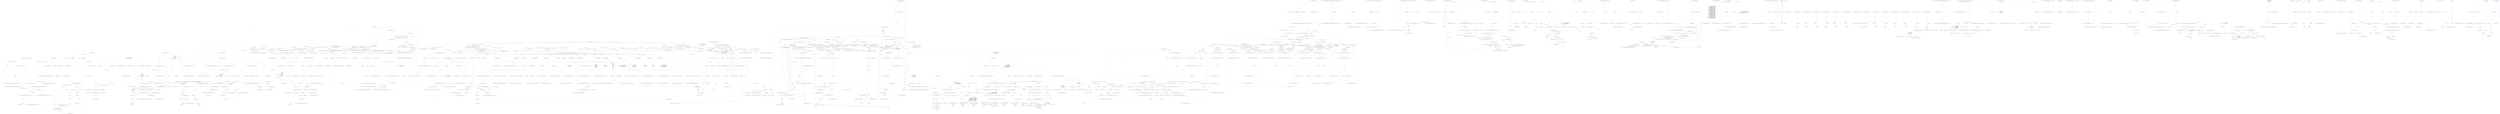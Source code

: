 digraph  {
d1 [cluster="Nancy.Authentication.Basic.Tests.BasicAuthenticationFixture.BasicAuthenticationFixture()", color=green, community=0, label="1: this.config = new BasicAuthenticationConfiguration(A.Fake<IUserValidator>(), ''realm'')", span="19-19"];
d130 [label="Nancy.Authentication.Basic.Tests.BasicAuthenticationFixture", span=""];
d0 [cluster="Nancy.Authentication.Basic.Tests.BasicAuthenticationFixture.BasicAuthenticationFixture()", label="Entry Nancy.Authentication.Basic.Tests.BasicAuthenticationFixture.BasicAuthenticationFixture()", span="17-17"];
d2 [cluster="Nancy.Authentication.Basic.Tests.BasicAuthenticationFixture.BasicAuthenticationFixture()", color=green, community=0, label="1: this.hooks = new FakeApplicationPipelines()", span="20-20"];
d5 [cluster="BasicAuthenticationConfiguration.cstr", label="Entry BasicAuthenticationConfiguration.cstr", span=""];
d6 [cluster="Unk.>", label="Entry Unk.>", span=""];
d3 [cluster="Nancy.Authentication.Basic.Tests.BasicAuthenticationFixture.BasicAuthenticationFixture()", label="BasicAuthentication.Enable(this.hooks, this.config)", span="21-21"];
d7 [cluster="Nancy.Authentication.Basic.Tests.BasicAuthenticationFixture.FakeApplicationPipelines.FakeApplicationPipelines()", label="Entry Nancy.Authentication.Basic.Tests.BasicAuthenticationFixture.FakeApplicationPipelines.FakeApplicationPipelines()", span="211-211"];
d10 [cluster="Nancy.Authentication.Basic.Tests.BasicAuthenticationFixture.Should_add_a_pre_and_post_hook_in_application_when_enabled()", color=green, community=0, label="1: var pipelines = A.Fake<IApplicationPipelines>()", span="28-28"];
d9 [cluster="Nancy.Authentication.Basic.Tests.BasicAuthenticationFixture.Should_add_a_pre_and_post_hook_in_application_when_enabled()", label="Entry Nancy.Authentication.Basic.Tests.BasicAuthenticationFixture.Should_add_a_pre_and_post_hook_in_application_when_enabled()", span="25-25"];
d11 [cluster="Nancy.Authentication.Basic.Tests.BasicAuthenticationFixture.Should_add_a_pre_and_post_hook_in_application_when_enabled()", color=green, community=0, label="1: BasicAuthentication.Enable(pipelines, this.config)", span="31-31"];
d12 [cluster="Nancy.Authentication.Basic.Tests.BasicAuthenticationFixture.Should_add_a_pre_and_post_hook_in_application_when_enabled()", color=green, community=2, label="0: A.CallTo(() => pipelines.BeforeRequest.AddItemToStartOfPipeline(A<Func<NancyContext, Response>>.Ignored))\r\n				.MustHaveHappened(Repeated.Exactly.Once)", span="34-35"];
d18 [cluster="lambda expression", color=green, community=0, label="0: pipelines.BeforeRequest.AddItemToStartOfPipeline(A<Func<NancyContext, Response>>.Ignored)", span="34-34"];
d14 [cluster="Unk.Enable", label="Entry Unk.Enable", span=""];
d13 [cluster="Nancy.Authentication.Basic.Tests.BasicAuthenticationFixture.Should_add_a_pre_and_post_hook_in_application_when_enabled()", label="Exit Nancy.Authentication.Basic.Tests.BasicAuthenticationFixture.Should_add_a_pre_and_post_hook_in_application_when_enabled()", span="25-25"];
d15 [cluster="Unk.CallTo", label="Entry Unk.CallTo", span=""];
d16 [cluster="Unk.MustHaveHappened", label="Entry Unk.MustHaveHappened", span=""];
d17 [cluster="lambda expression", label="Entry lambda expression", span="34-34"];
d131 [label=pipelines, span=""];
d19 [cluster="lambda expression", label="Exit lambda expression", span="34-34"];
d20 [cluster="Unk.AddItemToStartOfPipeline", label="Entry Unk.AddItemToStartOfPipeline", span=""];
d22 [cluster="Nancy.Authentication.Basic.Tests.BasicAuthenticationFixture.Should_add_both_basic_and_requires_auth_pre_and_post_hooks_in_module_when_enabled()", color=green, community=0, label="1: var module = new FakeModule()", span="42-42"];
d21 [cluster="Nancy.Authentication.Basic.Tests.BasicAuthenticationFixture.Should_add_both_basic_and_requires_auth_pre_and_post_hooks_in_module_when_enabled()", label="Entry Nancy.Authentication.Basic.Tests.BasicAuthenticationFixture.Should_add_both_basic_and_requires_auth_pre_and_post_hooks_in_module_when_enabled()", span="39-39"];
d23 [cluster="Nancy.Authentication.Basic.Tests.BasicAuthenticationFixture.Should_add_both_basic_and_requires_auth_pre_and_post_hooks_in_module_when_enabled()", color=green, community=0, label="1: BasicAuthentication.Enable(module, this.config)", span="45-45"];
d26 [cluster="Nancy.Authentication.Basic.Tests.BasicAuthenticationFixture.FakeModule.FakeModule()", label="Entry Nancy.Authentication.Basic.Tests.BasicAuthenticationFixture.FakeModule.FakeModule()", span="201-201"];
d24 [cluster="Nancy.Authentication.Basic.Tests.BasicAuthenticationFixture.Should_add_both_basic_and_requires_auth_pre_and_post_hooks_in_module_when_enabled()", color=green, community=0, label="0: module.Before.PipelineDelegates.ShouldHaveCount(2)", span="48-48"];
d27 [cluster="Nancy.Authentication.Basic.BasicAuthentication.Enable(Nancy.NancyModule, Nancy.Authentication.Basic.BasicAuthenticationConfiguration)", label="Entry Nancy.Authentication.Basic.BasicAuthentication.Enable(Nancy.NancyModule, Nancy.Authentication.Basic.BasicAuthenticationConfiguration)", span="42-42"];
d25 [cluster="Nancy.Authentication.Basic.Tests.BasicAuthenticationFixture.Should_add_both_basic_and_requires_auth_pre_and_post_hooks_in_module_when_enabled()", label="Exit Nancy.Authentication.Basic.Tests.BasicAuthenticationFixture.Should_add_both_basic_and_requires_auth_pre_and_post_hooks_in_module_when_enabled()", span="39-39"];
d28 [cluster="System.Collections.Generic.IEnumerable<T>.ShouldHaveCount<T>(int)", label="Entry System.Collections.Generic.IEnumerable<T>.ShouldHaveCount<T>(int)", span="65-65"];
d30 [cluster="Nancy.Authentication.Basic.Tests.BasicAuthenticationFixture.Should_throw_with_null_config_passed_to_enable_with_application()", color=green, community=0, label="1: var result = Record.Exception(() => BasicAuthentication.Enable(A.Fake<IApplicationPipelines>(), null))", span="55-55"];
d29 [cluster="Nancy.Authentication.Basic.Tests.BasicAuthenticationFixture.Should_throw_with_null_config_passed_to_enable_with_application()", label="Entry Nancy.Authentication.Basic.Tests.BasicAuthenticationFixture.Should_throw_with_null_config_passed_to_enable_with_application()", span="52-52"];
d31 [cluster="Nancy.Authentication.Basic.Tests.BasicAuthenticationFixture.Should_throw_with_null_config_passed_to_enable_with_application()", color=green, community=0, label="0: result.ShouldBeOfType(typeof(ArgumentNullException))", span="58-58"];
d33 [cluster="Unk.Exception", label="Entry Unk.Exception", span=""];
d35 [cluster="lambda expression", label="Entry lambda expression", span="55-55"];
d32 [cluster="Nancy.Authentication.Basic.Tests.BasicAuthenticationFixture.Should_throw_with_null_config_passed_to_enable_with_application()", label="Exit Nancy.Authentication.Basic.Tests.BasicAuthenticationFixture.Should_throw_with_null_config_passed_to_enable_with_application()", span="52-52"];
d34 [cluster="Unk.ShouldBeOfType", label="Entry Unk.ShouldBeOfType", span=""];
d36 [cluster="lambda expression", color=green, community=0, label="1: BasicAuthentication.Enable(A.Fake<IApplicationPipelines>(), null)", span="55-55"];
d37 [cluster="lambda expression", label="Exit lambda expression", span="55-55"];
d39 [cluster="Nancy.Authentication.Basic.Tests.BasicAuthenticationFixture.Should_throw_with_null_config_passed_to_enable_with_module()", color=green, community=0, label="1: var result = Record.Exception(() => BasicAuthentication.Enable(new FakeModule(), null))", span="65-65"];
d38 [cluster="Nancy.Authentication.Basic.Tests.BasicAuthenticationFixture.Should_throw_with_null_config_passed_to_enable_with_module()", label="Entry Nancy.Authentication.Basic.Tests.BasicAuthenticationFixture.Should_throw_with_null_config_passed_to_enable_with_module()", span="62-62"];
d40 [cluster="Nancy.Authentication.Basic.Tests.BasicAuthenticationFixture.Should_throw_with_null_config_passed_to_enable_with_module()", color=green, community=0, label="0: result.ShouldBeOfType(typeof(ArgumentNullException))", span="68-68"];
d42 [cluster="lambda expression", label="Entry lambda expression", span="65-65"];
d41 [cluster="Nancy.Authentication.Basic.Tests.BasicAuthenticationFixture.Should_throw_with_null_config_passed_to_enable_with_module()", label="Exit Nancy.Authentication.Basic.Tests.BasicAuthenticationFixture.Should_throw_with_null_config_passed_to_enable_with_module()", span="62-62"];
d43 [cluster="lambda expression", color=green, community=0, label="1: BasicAuthentication.Enable(new FakeModule(), null)", span="65-65"];
d44 [cluster="lambda expression", label="Exit lambda expression", span="65-65"];
d118 [cluster="Nancy.Authentication.Basic.Tests.BasicAuthenticationFixture.EncodeCredentials(string, string)", color=green, community=0, label="1: var credentials = string.Format(''{0}:{1}'', username, password)", span="194-194"];
d79 [cluster="Nancy.Authentication.Basic.Tests.BasicAuthenticationFixture.EncodeCredentials(string, string)", label="Entry Nancy.Authentication.Basic.Tests.BasicAuthenticationFixture.EncodeCredentials(string, string)", span="192-192"];
d119 [cluster="Nancy.Authentication.Basic.Tests.BasicAuthenticationFixture.EncodeCredentials(string, string)", color=green, community=0, label="0: var encodedCredentials = Convert.ToBase64String(Encoding.UTF8.GetBytes(credentials))", span="196-196"];
d122 [cluster="string.Format(string, object, object)", label="Entry string.Format(string, object, object)", span="0-0"];
d120 [cluster="Nancy.Authentication.Basic.Tests.BasicAuthenticationFixture.EncodeCredentials(string, string)", color=green, community=0, label="0: return encodedCredentials;", span="198-198"];
d123 [cluster="System.Text.Encoding.GetBytes(string)", label="Entry System.Text.Encoding.GetBytes(string)", span="0-0"];
d124 [cluster="System.Convert.ToBase64String(byte[])", label="Entry System.Convert.ToBase64String(byte[])", span="0-0"];
d121 [cluster="Nancy.Authentication.Basic.Tests.BasicAuthenticationFixture.EncodeCredentials(string, string)", label="Exit Nancy.Authentication.Basic.Tests.BasicAuthenticationFixture.EncodeCredentials(string, string)", span="192-192"];
d125 [cluster="Nancy.Authentication.Basic.Tests.BasicAuthenticationFixture.FakeApplicationPipelines.FakeApplicationPipelines()", color=green, community=0, label="1: this.BeforeRequest = new BeforePipeline()", span="213-213"];
d133 [label="Nancy.Authentication.Basic.Tests.BasicAuthenticationFixture.FakeApplicationPipelines", span=""];
d126 [cluster="Nancy.Authentication.Basic.Tests.BasicAuthenticationFixture.FakeApplicationPipelines.FakeApplicationPipelines()", color=green, community=0, label="0: this.AfterRequest = new AfterPipeline()", span="214-214"];
d128 [cluster="Nancy.BeforePipeline.BeforePipeline()", label="Entry Nancy.BeforePipeline.BeforePipeline()", span="16-16"];
d127 [cluster="Nancy.Authentication.Basic.Tests.BasicAuthenticationFixture.FakeApplicationPipelines.FakeApplicationPipelines()", label="Exit Nancy.Authentication.Basic.Tests.BasicAuthenticationFixture.FakeApplicationPipelines.FakeApplicationPipelines()", span="211-211"];
d129 [cluster="Nancy.AfterPipeline.AfterPipeline()", label="Entry Nancy.AfterPipeline.AfterPipeline()", span="14-14"];
d47 [cluster="Nancy.Authentication.Basic.Tests.BasicAuthenticationFixture.Pre_request_hook_should_not_set_auth_details_with_no_auth_headers()", label="var result = this.hooks.BeforeRequest.Invoke(context)", span="81-81"];
d59 [cluster="Nancy.Authentication.Basic.Tests.BasicAuthenticationFixture.Post_request_hook_should_return_challenge_when_unauthorized_returned_from_route()", label="this.hooks.AfterRequest.Invoke(context)", span="101-101"];
d64 [cluster="Nancy.Authentication.Basic.Tests.BasicAuthenticationFixture.Post_request_hook_should_return_challenge_when_unauthorized_returned_from_route()", label="context.Response.Headers[''WWW-Authenticate''].ShouldContain(''realm=\'''' + this.config.Realm + ''\'''')", span="108-108"];
d75 [cluster="Nancy.Authentication.Basic.Tests.BasicAuthenticationFixture.Pre_request_hook_should_not_set_auth_details_when_invalid_scheme_in_auth_header()", label="var result = this.hooks.BeforeRequest.Invoke(context)", span="119-119"];
d83 [cluster="Nancy.Authentication.Basic.Tests.BasicAuthenticationFixture.Pre_request_hook_should_not_authenticate_when_invalid_encoded_username_in_auth_header()", label="var result = this.hooks.BeforeRequest.Invoke(context)", span="134-134"];
d89 [cluster="Nancy.Authentication.Basic.Tests.BasicAuthenticationFixture.Pre_request_hook_should_call_user_validator_with_username_in_auth_header()", label="this.hooks.BeforeRequest.Invoke(context)", span="149-149"];
d90 [cluster="Nancy.Authentication.Basic.Tests.BasicAuthenticationFixture.Pre_request_hook_should_call_user_validator_with_username_in_auth_header()", label="A.CallTo(() => config.UserValidator.Validate(''foo'', ''bar'')).MustHaveHappened()", span="152-152"];
d93 [cluster="lambda expression", label="config.UserValidator.Validate(''foo'', ''bar'')", span="152-152"];
d4 [cluster="Nancy.Authentication.Basic.Tests.BasicAuthenticationFixture.BasicAuthenticationFixture()", label="Exit Nancy.Authentication.Basic.Tests.BasicAuthenticationFixture.BasicAuthenticationFixture()", span="17-17"];
d101 [cluster="Nancy.Authentication.Basic.Tests.BasicAuthenticationFixture.Should_set_user_in_context_with_valid_username_in_auth_header()", label="var cfg = new BasicAuthenticationConfiguration(validator, ''realm'')", span="165-165"];
d98 [cluster="Nancy.Authentication.Basic.Tests.BasicAuthenticationFixture.Should_set_user_in_context_with_valid_username_in_auth_header()", label="var validator = A.Fake<IUserValidator>()", span="161-161"];
d99 [cluster="Nancy.Authentication.Basic.Tests.BasicAuthenticationFixture.Should_set_user_in_context_with_valid_username_in_auth_header()", label="var fakeUser = A.Fake<IUserIdentity>()", span="162-162"];
d8 [cluster="Nancy.Authentication.Basic.BasicAuthentication.Enable(Nancy.Bootstrapper.IApplicationPipelines, Nancy.Authentication.Basic.BasicAuthenticationConfiguration)", label="Entry Nancy.Authentication.Basic.BasicAuthentication.Enable(Nancy.Bootstrapper.IApplicationPipelines, Nancy.Authentication.Basic.BasicAuthenticationConfiguration)", span="21-21"];
d97 [cluster="Nancy.Authentication.Basic.Tests.BasicAuthenticationFixture.Should_set_user_in_context_with_valid_username_in_auth_header()", label="var fakePipelines = new FakeApplicationPipelines()", span="159-159"];
d100 [cluster="Nancy.Authentication.Basic.Tests.BasicAuthenticationFixture.Should_set_user_in_context_with_valid_username_in_auth_header()", label="A.CallTo(() => validator.Validate(''foo'', ''bar'')).Returns(fakeUser)", span="163-163"];
d74 [cluster="Nancy.Authentication.Basic.Tests.BasicAuthenticationFixture.Pre_request_hook_should_not_set_auth_details_when_invalid_scheme_in_auth_header()", label="var context = CreateContextWithHeader(\r\n                ''Authorization'', new[] { ''FooScheme'' + '' '' + EncodeCredentials(''foo'', ''bar'') })", span="115-116"];
d88 [cluster="Nancy.Authentication.Basic.Tests.BasicAuthenticationFixture.Pre_request_hook_should_call_user_validator_with_username_in_auth_header()", label="var context = CreateContextWithHeader(\r\n               ''Authorization'', new[] { ''Basic'' + '' '' + EncodeCredentials(''foo'', ''bar'') })", span="145-146"];
d102 [cluster="Nancy.Authentication.Basic.Tests.BasicAuthenticationFixture.Should_set_user_in_context_with_valid_username_in_auth_header()", label="var context = CreateContextWithHeader(\r\n               ''Authorization'', new [] { ''Basic'' + '' '' + EncodeCredentials(''foo'', ''bar'') })", span="167-168"];
d46 [cluster="Nancy.Authentication.Basic.Tests.BasicAuthenticationFixture.Pre_request_hook_should_not_set_auth_details_with_no_auth_headers()", label="var context = new NancyContext()\r\n            {\r\n                Request = new FakeRequest(''GET'', ''/'')\r\n            }", span="75-78"];
d48 [cluster="Nancy.Authentication.Basic.Tests.BasicAuthenticationFixture.Pre_request_hook_should_not_set_auth_details_with_no_auth_headers()", label="result.ShouldBeNull()", span="84-84"];
d53 [cluster="Nancy.BeforePipeline.Invoke(Nancy.NancyContext)", label="Entry Nancy.BeforePipeline.Invoke(Nancy.NancyContext)", span="56-56"];
d56 [cluster="Nancy.Authentication.Basic.Tests.BasicAuthenticationFixture.Post_request_hook_should_return_challenge_when_unauthorized_returned_from_route()", label="var context = new NancyContext()\r\n            {\r\n                Request = new FakeRequest(''GET'', ''/'')\r\n            }", span="92-95"];
d58 [cluster="Nancy.Authentication.Basic.Tests.BasicAuthenticationFixture.Post_request_hook_should_return_challenge_when_unauthorized_returned_from_route()", label="context.Response = new Response { StatusCode = HttpStatusCode.Unauthorized }", span="98-98"];
d60 [cluster="Nancy.Authentication.Basic.Tests.BasicAuthenticationFixture.Post_request_hook_should_return_challenge_when_unauthorized_returned_from_route()", label="context.Response.Headers.TryGetValue(''WWW-Authenticate'', out wwwAuthenticate)", span="104-104"];
d67 [cluster="Nancy.AfterPipeline.Invoke(Nancy.NancyContext)", label="Entry Nancy.AfterPipeline.Invoke(Nancy.NancyContext)", span="44-44"];
d63 [cluster="Nancy.Authentication.Basic.Tests.BasicAuthenticationFixture.Post_request_hook_should_return_challenge_when_unauthorized_returned_from_route()", label="context.Response.Headers[''WWW-Authenticate''].ShouldContain(''Basic'')", span="107-107"];
d65 [cluster="Nancy.Authentication.Basic.Tests.BasicAuthenticationFixture.Post_request_hook_should_return_challenge_when_unauthorized_returned_from_route()", label="Exit Nancy.Authentication.Basic.Tests.BasicAuthenticationFixture.Post_request_hook_should_return_challenge_when_unauthorized_returned_from_route()", span="89-89"];
d72 [cluster="string.ShouldContain(string)", label="Entry string.ShouldContain(string)", span="55-55"];
d76 [cluster="Nancy.Authentication.Basic.Tests.BasicAuthenticationFixture.Pre_request_hook_should_not_set_auth_details_when_invalid_scheme_in_auth_header()", label="result.ShouldBeNull()", span="122-122"];
d82 [cluster="Nancy.Authentication.Basic.Tests.BasicAuthenticationFixture.Pre_request_hook_should_not_authenticate_when_invalid_encoded_username_in_auth_header()", label="var context = CreateContextWithHeader(\r\n               ''Authorization'', new[] { ''Basic'' + '' '' + ''some credentials'' })", span="130-131"];
d84 [cluster="Nancy.Authentication.Basic.Tests.BasicAuthenticationFixture.Pre_request_hook_should_not_authenticate_when_invalid_encoded_username_in_auth_header()", label="result.ShouldBeNull()", span="137-137"];
d91 [cluster="Nancy.Authentication.Basic.Tests.BasicAuthenticationFixture.Pre_request_hook_should_call_user_validator_with_username_in_auth_header()", label="Exit Nancy.Authentication.Basic.Tests.BasicAuthenticationFixture.Pre_request_hook_should_call_user_validator_with_username_in_auth_header()", span="142-142"];
d92 [cluster="lambda expression", label="Entry lambda expression", span="152-152"];
d94 [cluster="lambda expression", label="Exit lambda expression", span="152-152"];
d95 [cluster="Nancy.Authentication.Basic.IUserValidator.Validate(string, string)", label="Entry Nancy.Authentication.Basic.IUserValidator.Validate(string, string)", span="19-19"];
d103 [cluster="Nancy.Authentication.Basic.Tests.BasicAuthenticationFixture.Should_set_user_in_context_with_valid_username_in_auth_header()", label="BasicAuthentication.Enable(fakePipelines, cfg)", span="170-170"];
d110 [cluster="lambda expression", label="validator.Validate(''foo'', ''bar'')", span="163-163"];
d105 [cluster="Nancy.Authentication.Basic.Tests.BasicAuthenticationFixture.Should_set_user_in_context_with_valid_username_in_auth_header()", label="context.CurrentUser.ShouldBeSameAs(fakeUser)", span="176-176"];
d96 [cluster="Nancy.Authentication.Basic.Tests.BasicAuthenticationFixture.Should_set_user_in_context_with_valid_username_in_auth_header()", label="Entry Nancy.Authentication.Basic.Tests.BasicAuthenticationFixture.Should_set_user_in_context_with_valid_username_in_auth_header()", span="156-156"];
d104 [cluster="Nancy.Authentication.Basic.Tests.BasicAuthenticationFixture.Should_set_user_in_context_with_valid_username_in_auth_header()", label="fakePipelines.BeforeRequest.Invoke(context)", span="173-173"];
d107 [cluster="Unk.Returns", label="Entry Unk.Returns", span=""];
d109 [cluster="lambda expression", label="Entry lambda expression", span="163-163"];
d73 [cluster="Nancy.Authentication.Basic.Tests.BasicAuthenticationFixture.Pre_request_hook_should_not_set_auth_details_when_invalid_scheme_in_auth_header()", label="Entry Nancy.Authentication.Basic.Tests.BasicAuthenticationFixture.Pre_request_hook_should_not_set_auth_details_when_invalid_scheme_in_auth_header()", span="112-112"];
d80 [cluster="Nancy.Authentication.Basic.Tests.BasicAuthenticationFixture.CreateContextWithHeader(string, System.Collections.Generic.IEnumerable<string>)", label="Entry Nancy.Authentication.Basic.Tests.BasicAuthenticationFixture.CreateContextWithHeader(string, System.Collections.Generic.IEnumerable<string>)", span="179-179"];
d77 [cluster="Nancy.Authentication.Basic.Tests.BasicAuthenticationFixture.Pre_request_hook_should_not_set_auth_details_when_invalid_scheme_in_auth_header()", label="context.CurrentUser.ShouldBeNull()", span="123-123"];
d87 [cluster="Nancy.Authentication.Basic.Tests.BasicAuthenticationFixture.Pre_request_hook_should_call_user_validator_with_username_in_auth_header()", label="Entry Nancy.Authentication.Basic.Tests.BasicAuthenticationFixture.Pre_request_hook_should_call_user_validator_with_username_in_auth_header()", span="142-142"];
d45 [cluster="Nancy.Authentication.Basic.Tests.BasicAuthenticationFixture.Pre_request_hook_should_not_set_auth_details_with_no_auth_headers()", label="Entry Nancy.Authentication.Basic.Tests.BasicAuthenticationFixture.Pre_request_hook_should_not_set_auth_details_with_no_auth_headers()", span="72-72"];
d51 [cluster="Nancy.NancyContext.NancyContext()", label="Entry Nancy.NancyContext.NancyContext()", span="16-16"];
d52 [cluster="Nancy.Tests.Fakes.FakeRequest.FakeRequest(string, string)", label="Entry Nancy.Tests.Fakes.FakeRequest.FakeRequest(string, string)", span="8-8"];
d49 [cluster="Nancy.Authentication.Basic.Tests.BasicAuthenticationFixture.Pre_request_hook_should_not_set_auth_details_with_no_auth_headers()", label="context.CurrentUser.ShouldBeNull()", span="85-85"];
d54 [cluster="object.ShouldBeNull()", label="Entry object.ShouldBeNull()", span="120-120"];
d55 [cluster="Nancy.Authentication.Basic.Tests.BasicAuthenticationFixture.Post_request_hook_should_return_challenge_when_unauthorized_returned_from_route()", label="Entry Nancy.Authentication.Basic.Tests.BasicAuthenticationFixture.Post_request_hook_should_return_challenge_when_unauthorized_returned_from_route()", span="89-89"];
d57 [cluster="Nancy.Authentication.Basic.Tests.BasicAuthenticationFixture.Post_request_hook_should_return_challenge_when_unauthorized_returned_from_route()", label="string wwwAuthenticate", span="97-97"];
d61 [cluster="Nancy.Authentication.Basic.Tests.BasicAuthenticationFixture.Post_request_hook_should_return_challenge_when_unauthorized_returned_from_route()", label="context.Response.StatusCode.ShouldEqual(HttpStatusCode.Unauthorized)", span="105-105"];
d62 [cluster="Nancy.Authentication.Basic.Tests.BasicAuthenticationFixture.Post_request_hook_should_return_challenge_when_unauthorized_returned_from_route()", label="context.Response.Headers.ContainsKey(''WWW-Authenticate'').ShouldBeTrue()", span="106-106"];
d66 [cluster="Nancy.Response.Response()", label="Entry Nancy.Response.Response()", span="15-15"];
d68 [cluster="System.Collections.Generic.IDictionary<TKey, TValue>.TryGetValue(TKey, out TValue)", label="Entry System.Collections.Generic.IDictionary<TKey, TValue>.TryGetValue(TKey, out TValue)", span="0-0"];
d81 [cluster="Nancy.Authentication.Basic.Tests.BasicAuthenticationFixture.Pre_request_hook_should_not_authenticate_when_invalid_encoded_username_in_auth_header()", label="Entry Nancy.Authentication.Basic.Tests.BasicAuthenticationFixture.Pre_request_hook_should_not_authenticate_when_invalid_encoded_username_in_auth_header()", span="127-127"];
d85 [cluster="Nancy.Authentication.Basic.Tests.BasicAuthenticationFixture.Pre_request_hook_should_not_authenticate_when_invalid_encoded_username_in_auth_header()", label="context.CurrentUser.ShouldBeNull()", span="138-138"];
d132 [label=validator, span=""];
d111 [cluster="lambda expression", label="Exit lambda expression", span="163-163"];
d112 [cluster="Unk.Validate", label="Entry Unk.Validate", span=""];
d106 [cluster="Nancy.Authentication.Basic.Tests.BasicAuthenticationFixture.Should_set_user_in_context_with_valid_username_in_auth_header()", label="Exit Nancy.Authentication.Basic.Tests.BasicAuthenticationFixture.Should_set_user_in_context_with_valid_username_in_auth_header()", span="156-156"];
d108 [cluster="Unk.ShouldBeSameAs", label="Entry Unk.ShouldBeSameAs", span=""];
d78 [cluster="Nancy.Authentication.Basic.Tests.BasicAuthenticationFixture.Pre_request_hook_should_not_set_auth_details_when_invalid_scheme_in_auth_header()", label="Exit Nancy.Authentication.Basic.Tests.BasicAuthenticationFixture.Pre_request_hook_should_not_set_auth_details_when_invalid_scheme_in_auth_header()", span="112-112"];
d115 [cluster="Nancy.Authentication.Basic.Tests.BasicAuthenticationFixture.CreateContextWithHeader(string, System.Collections.Generic.IEnumerable<string>)", label="Exit Nancy.Authentication.Basic.Tests.BasicAuthenticationFixture.CreateContextWithHeader(string, System.Collections.Generic.IEnumerable<string>)", span="179-179"];
d113 [cluster="Nancy.Authentication.Basic.Tests.BasicAuthenticationFixture.CreateContextWithHeader(string, System.Collections.Generic.IEnumerable<string>)", label="var header = new Dictionary<string, IEnumerable<string>>\r\n            {\r\n                { name, values }\r\n            }", span="181-184"];
d50 [cluster="Nancy.Authentication.Basic.Tests.BasicAuthenticationFixture.Pre_request_hook_should_not_set_auth_details_with_no_auth_headers()", label="Exit Nancy.Authentication.Basic.Tests.BasicAuthenticationFixture.Pre_request_hook_should_not_set_auth_details_with_no_auth_headers()", span="72-72"];
d114 [cluster="Nancy.Authentication.Basic.Tests.BasicAuthenticationFixture.CreateContextWithHeader(string, System.Collections.Generic.IEnumerable<string>)", label="return new NancyContext()\r\n            {\r\n                Request = new FakeRequest(''GET'', ''/'', header)\r\n            };", span="186-189"];
d69 [cluster="object.ShouldEqual(object)", label="Entry object.ShouldEqual(object)", span="80-80"];
d70 [cluster="System.Collections.Generic.IDictionary<TKey, TValue>.ContainsKey(TKey)", label="Entry System.Collections.Generic.IDictionary<TKey, TValue>.ContainsKey(TKey)", span="0-0"];
d71 [cluster="bool.ShouldBeTrue()", label="Entry bool.ShouldBeTrue()", span="70-70"];
d86 [cluster="Nancy.Authentication.Basic.Tests.BasicAuthenticationFixture.Pre_request_hook_should_not_authenticate_when_invalid_encoded_username_in_auth_header()", label="Exit Nancy.Authentication.Basic.Tests.BasicAuthenticationFixture.Pre_request_hook_should_not_authenticate_when_invalid_encoded_username_in_auth_header()", span="127-127"];
d116 [cluster="System.Collections.Generic.Dictionary<TKey, TValue>.Dictionary()", label="Entry System.Collections.Generic.Dictionary<TKey, TValue>.Dictionary()", span="0-0"];
d117 [cluster="Nancy.Tests.Fakes.FakeRequest.FakeRequest(string, string, System.Collections.Generic.IDictionary<string, System.Collections.Generic.IEnumerable<string>>)", label="Entry Nancy.Tests.Fakes.FakeRequest.FakeRequest(string, string, System.Collections.Generic.IDictionary<string, System.Collections.Generic.IEnumerable<string>>)", span="13-13"];
m0_48 [cluster="Nancy.Request.Request(string, string, string)", file="BootstrapperBaseFixtureBase.cs", label="Entry Nancy.Request.Request(string, string, string)", span="27-27"];
m0_79 [cluster="System.ArgumentNullException.ArgumentNullException(string)", file="BootstrapperBaseFixtureBase.cs", label="Entry System.ArgumentNullException.ArgumentNullException(string)", span="0-0"];
m0_84 [cluster="Nancy.Tests.Unit.Bootstrapper.Base.BootstrapperBaseFixtureBase<TContainer>.FakeEngine.HandleRequest(Nancy.Request, System.Action<Nancy.NancyContext>, System.Action<System.Exception>)", file="BootstrapperBaseFixtureBase.cs", label="Entry Nancy.Tests.Unit.Bootstrapper.Base.BootstrapperBaseFixtureBase<TContainer>.FakeEngine.HandleRequest(Nancy.Request, System.Action<Nancy.NancyContext>, System.Action<System.Exception>)", span="169-169"];
m0_85 [cluster="Nancy.Tests.Unit.Bootstrapper.Base.BootstrapperBaseFixtureBase<TContainer>.FakeEngine.HandleRequest(Nancy.Request, System.Action<Nancy.NancyContext>, System.Action<System.Exception>)", file="BootstrapperBaseFixtureBase.cs", label="throw new NotImplementedException();", span="171-171"];
m0_86 [cluster="Nancy.Tests.Unit.Bootstrapper.Base.BootstrapperBaseFixtureBase<TContainer>.FakeEngine.HandleRequest(Nancy.Request, System.Action<Nancy.NancyContext>, System.Action<System.Exception>)", file="BootstrapperBaseFixtureBase.cs", label="Exit Nancy.Tests.Unit.Bootstrapper.Base.BootstrapperBaseFixtureBase<TContainer>.FakeEngine.HandleRequest(Nancy.Request, System.Action<Nancy.NancyContext>, System.Action<System.Exception>)", span="169-169"];
m0_80 [cluster="Nancy.Tests.Unit.Bootstrapper.Base.BootstrapperBaseFixtureBase<TContainer>.FakeEngine.HandleRequest(Nancy.Request)", file="BootstrapperBaseFixtureBase.cs", label="Entry Nancy.Tests.Unit.Bootstrapper.Base.BootstrapperBaseFixtureBase<TContainer>.FakeEngine.HandleRequest(Nancy.Request)", span="158-158"];
m0_81 [cluster="Nancy.Tests.Unit.Bootstrapper.Base.BootstrapperBaseFixtureBase<TContainer>.FakeEngine.HandleRequest(Nancy.Request)", file="BootstrapperBaseFixtureBase.cs", label="throw new NotImplementedException();", span="160-160"];
m0_82 [cluster="Nancy.Tests.Unit.Bootstrapper.Base.BootstrapperBaseFixtureBase<TContainer>.FakeEngine.HandleRequest(Nancy.Request)", file="BootstrapperBaseFixtureBase.cs", label="Exit Nancy.Tests.Unit.Bootstrapper.Base.BootstrapperBaseFixtureBase<TContainer>.FakeEngine.HandleRequest(Nancy.Request)", span="158-158"];
m0_0 [cluster="Nancy.Tests.Unit.Bootstrapper.Base.BootstrapperBaseFixtureBase<TContainer>.BootstrapperBaseFixtureBase()", file="BootstrapperBaseFixtureBase.cs", label="Entry Nancy.Tests.Unit.Bootstrapper.Base.BootstrapperBaseFixtureBase<TContainer>.BootstrapperBaseFixtureBase()", span="26-26"];
m0_1 [cluster="Nancy.Tests.Unit.Bootstrapper.Base.BootstrapperBaseFixtureBase<TContainer>.BootstrapperBaseFixtureBase()", file="BootstrapperBaseFixtureBase.cs", label="this.configuration = NancyInternalConfiguration.WithOverrides(\r\n                builder =>\r\n                {\r\n                    builder.NancyEngine = typeof(FakeEngine);\r\n                })", span="28-32"];
m0_2 [cluster="Nancy.Tests.Unit.Bootstrapper.Base.BootstrapperBaseFixtureBase<TContainer>.BootstrapperBaseFixtureBase()", file="BootstrapperBaseFixtureBase.cs", label="Exit Nancy.Tests.Unit.Bootstrapper.Base.BootstrapperBaseFixtureBase<TContainer>.BootstrapperBaseFixtureBase()", span="26-26"];
m0_78 [cluster="System.ArgumentNullException.ArgumentNullException(string, string)", file="BootstrapperBaseFixtureBase.cs", label="Entry System.ArgumentNullException.ArgumentNullException(string, string)", span="0-0"];
m0_17 [cluster="Nancy.Tests.Unit.Bootstrapper.Base.BootstrapperBaseFixtureBase<TContainer>.Should_resolve_engine_when_initialised()", file="BootstrapperBaseFixtureBase.cs", label="Entry Nancy.Tests.Unit.Bootstrapper.Base.BootstrapperBaseFixtureBase<TContainer>.Should_resolve_engine_when_initialised()", span="44-44"];
m0_18 [cluster="Nancy.Tests.Unit.Bootstrapper.Base.BootstrapperBaseFixtureBase<TContainer>.Should_resolve_engine_when_initialised()", file="BootstrapperBaseFixtureBase.cs", label="this.Bootstrapper.Initialise()", span="46-46"];
m0_19 [cluster="Nancy.Tests.Unit.Bootstrapper.Base.BootstrapperBaseFixtureBase<TContainer>.Should_resolve_engine_when_initialised()", file="BootstrapperBaseFixtureBase.cs", label="var result = this.Bootstrapper.GetEngine()", span="48-48"];
m0_20 [cluster="Nancy.Tests.Unit.Bootstrapper.Base.BootstrapperBaseFixtureBase<TContainer>.Should_resolve_engine_when_initialised()", file="BootstrapperBaseFixtureBase.cs", label="result.ShouldNotBeNull()", span="50-50"];
m0_21 [cluster="Nancy.Tests.Unit.Bootstrapper.Base.BootstrapperBaseFixtureBase<TContainer>.Should_resolve_engine_when_initialised()", file="BootstrapperBaseFixtureBase.cs", label="result.ShouldBeOfType(typeof(INancyEngine))", span="51-51"];
m0_22 [cluster="Nancy.Tests.Unit.Bootstrapper.Base.BootstrapperBaseFixtureBase<TContainer>.Should_resolve_engine_when_initialised()", file="BootstrapperBaseFixtureBase.cs", label="Exit Nancy.Tests.Unit.Bootstrapper.Base.BootstrapperBaseFixtureBase<TContainer>.Should_resolve_engine_when_initialised()", span="44-44"];
m0_38 [cluster="Nancy.Tests.Unit.Bootstrapper.Base.BootstrapperBaseFixtureBase<TContainer>.Should_set_pre_request_hook()", file="BootstrapperBaseFixtureBase.cs", label="Entry Nancy.Tests.Unit.Bootstrapper.Base.BootstrapperBaseFixtureBase<TContainer>.Should_set_pre_request_hook()", span="76-76"];
m0_39 [cluster="Nancy.Tests.Unit.Bootstrapper.Base.BootstrapperBaseFixtureBase<TContainer>.Should_set_pre_request_hook()", file="BootstrapperBaseFixtureBase.cs", label="var called = false", span="78-78"];
m0_40 [cluster="Nancy.Tests.Unit.Bootstrapper.Base.BootstrapperBaseFixtureBase<TContainer>.Should_set_pre_request_hook()", file="BootstrapperBaseFixtureBase.cs", label="this.Bootstrapper.Initialise()", span="79-79"];
m0_41 [cluster="Nancy.Tests.Unit.Bootstrapper.Base.BootstrapperBaseFixtureBase<TContainer>.Should_set_pre_request_hook()", file="BootstrapperBaseFixtureBase.cs", label="this.Bootstrapper.BeforeRequest += (c) => { called = true; return null; }", span="80-80"];
m0_42 [cluster="Nancy.Tests.Unit.Bootstrapper.Base.BootstrapperBaseFixtureBase<TContainer>.Should_set_pre_request_hook()", file="BootstrapperBaseFixtureBase.cs", label="var engine = this.Bootstrapper.GetEngine()", span="81-81"];
m0_43 [cluster="Nancy.Tests.Unit.Bootstrapper.Base.BootstrapperBaseFixtureBase<TContainer>.Should_set_pre_request_hook()", file="BootstrapperBaseFixtureBase.cs", label="var context = new NancyContext\r\n            {\r\n                Request = new Request(''GET'', ''/'', ''http'')\r\n            }", span="83-86"];
m0_44 [cluster="Nancy.Tests.Unit.Bootstrapper.Base.BootstrapperBaseFixtureBase<TContainer>.Should_set_pre_request_hook()", file="BootstrapperBaseFixtureBase.cs", label="engine.PreRequestHook.Invoke(context)", span="88-88"];
m0_45 [cluster="Nancy.Tests.Unit.Bootstrapper.Base.BootstrapperBaseFixtureBase<TContainer>.Should_set_pre_request_hook()", file="BootstrapperBaseFixtureBase.cs", label="called.ShouldBeTrue()", span="90-90"];
m0_46 [cluster="Nancy.Tests.Unit.Bootstrapper.Base.BootstrapperBaseFixtureBase<TContainer>.Should_set_pre_request_hook()", file="BootstrapperBaseFixtureBase.cs", label="Exit Nancy.Tests.Unit.Bootstrapper.Base.BootstrapperBaseFixtureBase<TContainer>.Should_set_pre_request_hook()", span="76-76"];
m0_37 [cluster="object.ShouldBeSameAs(object)", file="BootstrapperBaseFixtureBase.cs", label="Entry object.ShouldBeSameAs(object)", span="115-115"];
m0_49 [cluster="System.Func<T, TResult>.Invoke(T)", file="BootstrapperBaseFixtureBase.cs", label="Entry System.Func<T, TResult>.Invoke(T)", span="0-0"];
m0_26 [cluster="Nancy.Tests.Unit.Bootstrapper.Base.BootstrapperBaseFixtureBase<TContainer>.Should_use_types_from_config()", file="BootstrapperBaseFixtureBase.cs", label="Entry Nancy.Tests.Unit.Bootstrapper.Base.BootstrapperBaseFixtureBase<TContainer>.Should_use_types_from_config()", span="55-55"];
m0_27 [cluster="Nancy.Tests.Unit.Bootstrapper.Base.BootstrapperBaseFixtureBase<TContainer>.Should_use_types_from_config()", file="BootstrapperBaseFixtureBase.cs", label="this.Bootstrapper.Initialise()", span="57-57"];
m0_28 [cluster="Nancy.Tests.Unit.Bootstrapper.Base.BootstrapperBaseFixtureBase<TContainer>.Should_use_types_from_config()", file="BootstrapperBaseFixtureBase.cs", label="var result = this.Bootstrapper.GetEngine()", span="59-59"];
m0_29 [cluster="Nancy.Tests.Unit.Bootstrapper.Base.BootstrapperBaseFixtureBase<TContainer>.Should_use_types_from_config()", file="BootstrapperBaseFixtureBase.cs", label="result.ShouldBeOfType(typeof(FakeEngine))", span="61-61"];
m0_30 [cluster="Nancy.Tests.Unit.Bootstrapper.Base.BootstrapperBaseFixtureBase<TContainer>.Should_use_types_from_config()", file="BootstrapperBaseFixtureBase.cs", label="Exit Nancy.Tests.Unit.Bootstrapper.Base.BootstrapperBaseFixtureBase<TContainer>.Should_use_types_from_config()", span="55-55"];
m0_12 [cluster="Unk.ShouldNotBeNull", file="BootstrapperBaseFixtureBase.cs", label="Entry Unk.ShouldNotBeNull", span=""];
m0_31 [cluster="Nancy.Tests.Unit.Bootstrapper.Base.BootstrapperBaseFixtureBase<TContainer>.Should_register_config_types_as_singletons()", file="BootstrapperBaseFixtureBase.cs", label="Entry Nancy.Tests.Unit.Bootstrapper.Base.BootstrapperBaseFixtureBase<TContainer>.Should_register_config_types_as_singletons()", span="65-65"];
m0_32 [cluster="Nancy.Tests.Unit.Bootstrapper.Base.BootstrapperBaseFixtureBase<TContainer>.Should_register_config_types_as_singletons()", file="BootstrapperBaseFixtureBase.cs", label="this.Bootstrapper.Initialise()", span="67-67"];
m0_33 [cluster="Nancy.Tests.Unit.Bootstrapper.Base.BootstrapperBaseFixtureBase<TContainer>.Should_register_config_types_as_singletons()", file="BootstrapperBaseFixtureBase.cs", label="var result1 = this.Bootstrapper.GetEngine()", span="69-69"];
m0_34 [cluster="Nancy.Tests.Unit.Bootstrapper.Base.BootstrapperBaseFixtureBase<TContainer>.Should_register_config_types_as_singletons()", file="BootstrapperBaseFixtureBase.cs", label="var result2 = this.Bootstrapper.GetEngine()", span="70-70"];
m0_35 [cluster="Nancy.Tests.Unit.Bootstrapper.Base.BootstrapperBaseFixtureBase<TContainer>.Should_register_config_types_as_singletons()", file="BootstrapperBaseFixtureBase.cs", label="result1.ShouldBeSameAs(result2)", span="72-72"];
m0_36 [cluster="Nancy.Tests.Unit.Bootstrapper.Base.BootstrapperBaseFixtureBase<TContainer>.Should_register_config_types_as_singletons()", file="BootstrapperBaseFixtureBase.cs", label="Exit Nancy.Tests.Unit.Bootstrapper.Base.BootstrapperBaseFixtureBase<TContainer>.Should_register_config_types_as_singletons()", span="65-65"];
m0_83 [cluster="System.NotImplementedException.NotImplementedException()", file="BootstrapperBaseFixtureBase.cs", label="Entry System.NotImplementedException.NotImplementedException()", span="0-0"];
m0_55 [cluster="Nancy.Tests.Unit.Bootstrapper.Base.BootstrapperBaseFixtureBase<TContainer>.Should_set_post_request_hook()", file="BootstrapperBaseFixtureBase.cs", label="Entry Nancy.Tests.Unit.Bootstrapper.Base.BootstrapperBaseFixtureBase<TContainer>.Should_set_post_request_hook()", span="94-94"];
m0_56 [cluster="Nancy.Tests.Unit.Bootstrapper.Base.BootstrapperBaseFixtureBase<TContainer>.Should_set_post_request_hook()", file="BootstrapperBaseFixtureBase.cs", label="var called = false", span="96-96"];
m0_57 [cluster="Nancy.Tests.Unit.Bootstrapper.Base.BootstrapperBaseFixtureBase<TContainer>.Should_set_post_request_hook()", file="BootstrapperBaseFixtureBase.cs", label="this.Bootstrapper.Initialise()", span="97-97"];
m0_58 [cluster="Nancy.Tests.Unit.Bootstrapper.Base.BootstrapperBaseFixtureBase<TContainer>.Should_set_post_request_hook()", file="BootstrapperBaseFixtureBase.cs", label="this.Bootstrapper.AfterRequest += (c) => { called = true; }", span="98-98"];
m0_59 [cluster="Nancy.Tests.Unit.Bootstrapper.Base.BootstrapperBaseFixtureBase<TContainer>.Should_set_post_request_hook()", file="BootstrapperBaseFixtureBase.cs", label="var engine = this.Bootstrapper.GetEngine()", span="99-99"];
m0_60 [cluster="Nancy.Tests.Unit.Bootstrapper.Base.BootstrapperBaseFixtureBase<TContainer>.Should_set_post_request_hook()", file="BootstrapperBaseFixtureBase.cs", label="engine.PostRequestHook.Invoke(new NancyContext())", span="101-101"];
m0_61 [cluster="Nancy.Tests.Unit.Bootstrapper.Base.BootstrapperBaseFixtureBase<TContainer>.Should_set_post_request_hook()", file="BootstrapperBaseFixtureBase.cs", label="called.ShouldBeTrue()", span="103-103"];
m0_62 [cluster="Nancy.Tests.Unit.Bootstrapper.Base.BootstrapperBaseFixtureBase<TContainer>.Should_set_post_request_hook()", file="BootstrapperBaseFixtureBase.cs", label="Exit Nancy.Tests.Unit.Bootstrapper.Base.BootstrapperBaseFixtureBase<TContainer>.Should_set_post_request_hook()", span="94-94"];
m0_63 [cluster="System.Action<T>.Invoke(T)", file="BootstrapperBaseFixtureBase.cs", label="Entry System.Action<T>.Invoke(T)", span="0-0"];
m0_3 [cluster="Nancy.Bootstrapper.NancyInternalConfiguration.WithOverrides(System.Action<Nancy.Bootstrapper.NancyInternalConfiguration>)", file="BootstrapperBaseFixtureBase.cs", label="Entry Nancy.Bootstrapper.NancyInternalConfiguration.WithOverrides(System.Action<Nancy.Bootstrapper.NancyInternalConfiguration>)", span="124-124"];
m0_16 [cluster="Nancy.Bootstrapper.NancyBootstrapperBase<TContainer>.GetEngine()", file="BootstrapperBaseFixtureBase.cs", label="Entry Nancy.Bootstrapper.NancyBootstrapperBase<TContainer>.GetEngine()", span="326-326"];
m0_67 [cluster="Nancy.Tests.Unit.Bootstrapper.Base.BootstrapperBaseFixtureBase<TContainer>.FakeEngine.FakeEngine(Nancy.Routing.IRouteResolver, Nancy.Routing.IRouteCache, Nancy.INancyContextFactory)", file="BootstrapperBaseFixtureBase.cs", label="Entry Nancy.Tests.Unit.Bootstrapper.Base.BootstrapperBaseFixtureBase<TContainer>.FakeEngine.FakeEngine(Nancy.Routing.IRouteResolver, Nancy.Routing.IRouteCache, Nancy.INancyContextFactory)", span="131-131"];
m0_68 [cluster="Nancy.Tests.Unit.Bootstrapper.Base.BootstrapperBaseFixtureBase<TContainer>.FakeEngine.FakeEngine(Nancy.Routing.IRouteResolver, Nancy.Routing.IRouteCache, Nancy.INancyContextFactory)", file="BootstrapperBaseFixtureBase.cs", label="resolver == null", span="133-133"];
m0_70 [cluster="Nancy.Tests.Unit.Bootstrapper.Base.BootstrapperBaseFixtureBase<TContainer>.FakeEngine.FakeEngine(Nancy.Routing.IRouteResolver, Nancy.Routing.IRouteCache, Nancy.INancyContextFactory)", file="BootstrapperBaseFixtureBase.cs", label="routeCache == null", span="138-138"];
m0_72 [cluster="Nancy.Tests.Unit.Bootstrapper.Base.BootstrapperBaseFixtureBase<TContainer>.FakeEngine.FakeEngine(Nancy.Routing.IRouteResolver, Nancy.Routing.IRouteCache, Nancy.INancyContextFactory)", file="BootstrapperBaseFixtureBase.cs", label="contextFactory == null", span="143-143"];
m0_74 [cluster="Nancy.Tests.Unit.Bootstrapper.Base.BootstrapperBaseFixtureBase<TContainer>.FakeEngine.FakeEngine(Nancy.Routing.IRouteResolver, Nancy.Routing.IRouteCache, Nancy.INancyContextFactory)", file="BootstrapperBaseFixtureBase.cs", label="this.resolver = resolver", span="148-148"];
m0_75 [cluster="Nancy.Tests.Unit.Bootstrapper.Base.BootstrapperBaseFixtureBase<TContainer>.FakeEngine.FakeEngine(Nancy.Routing.IRouteResolver, Nancy.Routing.IRouteCache, Nancy.INancyContextFactory)", file="BootstrapperBaseFixtureBase.cs", label="this.routeCache = routeCache", span="149-149"];
m0_76 [cluster="Nancy.Tests.Unit.Bootstrapper.Base.BootstrapperBaseFixtureBase<TContainer>.FakeEngine.FakeEngine(Nancy.Routing.IRouteResolver, Nancy.Routing.IRouteCache, Nancy.INancyContextFactory)", file="BootstrapperBaseFixtureBase.cs", label="this.contextFactory = contextFactory", span="150-150"];
m0_69 [cluster="Nancy.Tests.Unit.Bootstrapper.Base.BootstrapperBaseFixtureBase<TContainer>.FakeEngine.FakeEngine(Nancy.Routing.IRouteResolver, Nancy.Routing.IRouteCache, Nancy.INancyContextFactory)", file="BootstrapperBaseFixtureBase.cs", label="throw new ArgumentNullException(''resolver'', ''The resolver parameter cannot be null.'');", span="135-135"];
m0_71 [cluster="Nancy.Tests.Unit.Bootstrapper.Base.BootstrapperBaseFixtureBase<TContainer>.FakeEngine.FakeEngine(Nancy.Routing.IRouteResolver, Nancy.Routing.IRouteCache, Nancy.INancyContextFactory)", file="BootstrapperBaseFixtureBase.cs", label="throw new ArgumentNullException(''routeCache'', ''The routeCache parameter cannot be null.'');", span="140-140"];
m0_73 [cluster="Nancy.Tests.Unit.Bootstrapper.Base.BootstrapperBaseFixtureBase<TContainer>.FakeEngine.FakeEngine(Nancy.Routing.IRouteResolver, Nancy.Routing.IRouteCache, Nancy.INancyContextFactory)", file="BootstrapperBaseFixtureBase.cs", label="throw new ArgumentNullException(''contextFactory'');", span="145-145"];
m0_77 [cluster="Nancy.Tests.Unit.Bootstrapper.Base.BootstrapperBaseFixtureBase<TContainer>.FakeEngine.FakeEngine(Nancy.Routing.IRouteResolver, Nancy.Routing.IRouteCache, Nancy.INancyContextFactory)", file="BootstrapperBaseFixtureBase.cs", label="Exit Nancy.Tests.Unit.Bootstrapper.Base.BootstrapperBaseFixtureBase<TContainer>.FakeEngine.FakeEngine(Nancy.Routing.IRouteResolver, Nancy.Routing.IRouteCache, Nancy.INancyContextFactory)", span="131-131"];
m0_23 [cluster="Nancy.Bootstrapper.NancyBootstrapperBase<TContainer>.Initialise()", file="BootstrapperBaseFixtureBase.cs", label="Entry Nancy.Bootstrapper.NancyBootstrapperBase<TContainer>.Initialise()", span="213-213"];
m0_47 [cluster="Nancy.NancyContext.NancyContext()", file="BootstrapperBaseFixtureBase.cs", label="Entry Nancy.NancyContext.NancyContext()", span="16-16"];
m0_64 [cluster="lambda expression", file="BootstrapperBaseFixtureBase.cs", label="Entry lambda expression", span="98-98"];
m0_4 [cluster="lambda expression", file="BootstrapperBaseFixtureBase.cs", label="Entry lambda expression", span="29-32"];
m0_5 [cluster="lambda expression", file="BootstrapperBaseFixtureBase.cs", label="builder.NancyEngine = typeof(FakeEngine)", span="31-31"];
m0_6 [cluster="lambda expression", file="BootstrapperBaseFixtureBase.cs", label="Exit lambda expression", span="29-32"];
m0_13 [cluster="lambda expression", file="BootstrapperBaseFixtureBase.cs", label="Entry lambda expression", span="38-38"];
m0_14 [cluster="lambda expression", file="BootstrapperBaseFixtureBase.cs", label="this.Bootstrapper.GetEngine()", span="38-38"];
m0_15 [cluster="lambda expression", file="BootstrapperBaseFixtureBase.cs", label="Exit lambda expression", span="38-38"];
m0_51 [cluster="lambda expression", file="BootstrapperBaseFixtureBase.cs", label="Entry lambda expression", span="80-80"];
m0_52 [cluster="lambda expression", file="BootstrapperBaseFixtureBase.cs", label="called = true", span="80-80"];
m0_53 [cluster="lambda expression", file="BootstrapperBaseFixtureBase.cs", label="return null;", span="80-80"];
m0_54 [cluster="lambda expression", file="BootstrapperBaseFixtureBase.cs", label="Exit lambda expression", span="80-80"];
m0_65 [cluster="lambda expression", file="BootstrapperBaseFixtureBase.cs", label="called = true", span="98-98"];
m0_66 [cluster="lambda expression", file="BootstrapperBaseFixtureBase.cs", label="Exit lambda expression", span="98-98"];
m0_7 [cluster="Nancy.Tests.Unit.Bootstrapper.Base.BootstrapperBaseFixtureBase<TContainer>.Should_throw_if_get_engine_called_without_being_initialised()", file="BootstrapperBaseFixtureBase.cs", label="Entry Nancy.Tests.Unit.Bootstrapper.Base.BootstrapperBaseFixtureBase<TContainer>.Should_throw_if_get_engine_called_without_being_initialised()", span="36-36"];
m0_8 [cluster="Nancy.Tests.Unit.Bootstrapper.Base.BootstrapperBaseFixtureBase<TContainer>.Should_throw_if_get_engine_called_without_being_initialised()", file="BootstrapperBaseFixtureBase.cs", label="var result = Record.Exception(() => this.Bootstrapper.GetEngine())", span="38-38"];
m0_9 [cluster="Nancy.Tests.Unit.Bootstrapper.Base.BootstrapperBaseFixtureBase<TContainer>.Should_throw_if_get_engine_called_without_being_initialised()", file="BootstrapperBaseFixtureBase.cs", label="result.ShouldNotBeNull()", span="40-40"];
m0_10 [cluster="Nancy.Tests.Unit.Bootstrapper.Base.BootstrapperBaseFixtureBase<TContainer>.Should_throw_if_get_engine_called_without_being_initialised()", file="BootstrapperBaseFixtureBase.cs", label="Exit Nancy.Tests.Unit.Bootstrapper.Base.BootstrapperBaseFixtureBase<TContainer>.Should_throw_if_get_engine_called_without_being_initialised()", span="36-36"];
m0_11 [cluster="Unk.Exception", file="BootstrapperBaseFixtureBase.cs", label="Entry Unk.Exception", span=""];
m0_25 [cluster="object.ShouldBeOfType(System.Type)", file="BootstrapperBaseFixtureBase.cs", label="Entry object.ShouldBeOfType(System.Type)", span="140-140"];
m0_24 [cluster="object.ShouldNotBeNull()", file="BootstrapperBaseFixtureBase.cs", label="Entry object.ShouldNotBeNull()", span="125-125"];
m0_87 [file="BootstrapperBaseFixtureBase.cs", label="Nancy.Tests.Unit.Bootstrapper.Base.BootstrapperBaseFixtureBase<TContainer>", span=""];
m0_88 [file="BootstrapperBaseFixtureBase.cs", label="Nancy.Tests.Unit.Bootstrapper.Base.BootstrapperBaseFixtureBase<TContainer>.FakeEngine", span=""];
m1_0 [cluster="Nancy.Testing.BrowserContextExtensions.MultiPartFormData(Nancy.Testing.BrowserContext, Nancy.Testing.BrowserContextMultipartFormData)", file="BrowserContextExtensions.cs", label="Entry Nancy.Testing.BrowserContextExtensions.MultiPartFormData(Nancy.Testing.BrowserContext, Nancy.Testing.BrowserContextMultipartFormData)", span="12-12"];
m1_1 [cluster="Nancy.Testing.BrowserContextExtensions.MultiPartFormData(Nancy.Testing.BrowserContext, Nancy.Testing.BrowserContextMultipartFormData)", color=green, community=0, file="BrowserContextExtensions.cs", label="0: var contextValues =\r\n                (IBrowserContextValues)browserContext", span="14-15"];
m1_2 [cluster="Nancy.Testing.BrowserContextExtensions.MultiPartFormData(Nancy.Testing.BrowserContext, Nancy.Testing.BrowserContextMultipartFormData)", color=green, community=0, file="BrowserContextExtensions.cs", label="0: contextValues.Body = multipartFormData.Body", span="17-17"];
m1_3 [cluster="Nancy.Testing.BrowserContextExtensions.MultiPartFormData(Nancy.Testing.BrowserContext, Nancy.Testing.BrowserContextMultipartFormData)", color=green, community=0, file="BrowserContextExtensions.cs", label="0: contextValues.Headers[''Content-Type''] = new[] { ''multipart/form-data; boundary=NancyMultiPartBoundary123124'' }", span="18-18"];
m1_4 [cluster="Nancy.Testing.BrowserContextExtensions.MultiPartFormData(Nancy.Testing.BrowserContext, Nancy.Testing.BrowserContextMultipartFormData)", file="BrowserContextExtensions.cs", label="Exit Nancy.Testing.BrowserContextExtensions.MultiPartFormData(Nancy.Testing.BrowserContext, Nancy.Testing.BrowserContextMultipartFormData)", span="12-12"];
m2_24 [cluster="System.Text.Encoding.GetBytes(string)", file="BrowserContextMultipartFormData.cs", label="Entry System.Text.Encoding.GetBytes(string)", span="0-0"];
m2_38 [cluster="System.IO.Stream.CopyTo(System.IO.Stream)", file="BrowserContextMultipartFormData.cs", label="Entry System.IO.Stream.CopyTo(System.IO.Stream)", span="0-0"];
m2_29 [cluster="Nancy.Testing.BrowserContextMultipartFormData.BrowserContextMultipartFormDataConfigurator.AddFile(string, string, string, System.IO.Stream)", file="BrowserContextMultipartFormData.cs", label="Entry Nancy.Testing.BrowserContextMultipartFormData.BrowserContextMultipartFormDataConfigurator.AddFile(string, string, string, System.IO.Stream)", span="78-78"];
m2_30 [cluster="Nancy.Testing.BrowserContextMultipartFormData.BrowserContextMultipartFormDataConfigurator.AddFile(string, string, string, System.IO.Stream)", color=red, community=0, file="BrowserContextMultipartFormData.cs", label="1: this.AddFileHeaders(name, fileName, contentType)", span="80-80"];
m2_31 [cluster="Nancy.Testing.BrowserContextMultipartFormData.BrowserContextMultipartFormDataConfigurator.AddFile(string, string, string, System.IO.Stream)", file="BrowserContextMultipartFormData.cs", label="this.AddContent(file)", span="81-81"];
m2_32 [cluster="Nancy.Testing.BrowserContextMultipartFormData.BrowserContextMultipartFormDataConfigurator.AddFile(string, string, string, System.IO.Stream)", file="BrowserContextMultipartFormData.cs", label="Exit Nancy.Testing.BrowserContextMultipartFormData.BrowserContextMultipartFormDataConfigurator.AddFile(string, string, string, System.IO.Stream)", span="78-78"];
m2_0 [cluster="Nancy.Testing.BrowserContextMultipartFormData.BrowserContextMultipartFormData(System.Action<Nancy.Testing.BrowserContextMultipartFormData.BrowserContextMultipartFormDataConfigurator>)", file="BrowserContextMultipartFormData.cs", label="Entry Nancy.Testing.BrowserContextMultipartFormData.BrowserContextMultipartFormData(System.Action<Nancy.Testing.BrowserContextMultipartFormData.BrowserContextMultipartFormDataConfigurator>)", span="17-17"];
m2_1 [cluster="Nancy.Testing.BrowserContextMultipartFormData.BrowserContextMultipartFormData(System.Action<Nancy.Testing.BrowserContextMultipartFormData.BrowserContextMultipartFormDataConfigurator>)", color=green, community=0, file="BrowserContextMultipartFormData.cs", label="1: this.Body = new MemoryStream()", span="19-19"];
m2_3 [cluster="Nancy.Testing.BrowserContextMultipartFormData.BrowserContextMultipartFormData(System.Action<Nancy.Testing.BrowserContextMultipartFormData.BrowserContextMultipartFormDataConfigurator>)", color=green, community=0, file="BrowserContextMultipartFormData.cs", label="1: configuration.Invoke(configurator)", span="24-24"];
m2_2 [cluster="Nancy.Testing.BrowserContextMultipartFormData.BrowserContextMultipartFormData(System.Action<Nancy.Testing.BrowserContextMultipartFormData.BrowserContextMultipartFormDataConfigurator>)", color=green, community=0, file="BrowserContextMultipartFormData.cs", label="0: var configurator =\r\n                new BrowserContextMultipartFormDataConfigurator(this.Body, Boundary)", span="21-22"];
m2_4 [cluster="Nancy.Testing.BrowserContextMultipartFormData.BrowserContextMultipartFormData(System.Action<Nancy.Testing.BrowserContextMultipartFormData.BrowserContextMultipartFormDataConfigurator>)", color=green, community=0, file="BrowserContextMultipartFormData.cs", label="0: this.TerminateBoundary()", span="25-25"];
m2_5 [cluster="Nancy.Testing.BrowserContextMultipartFormData.BrowserContextMultipartFormData(System.Action<Nancy.Testing.BrowserContextMultipartFormData.BrowserContextMultipartFormDataConfigurator>)", color=green, community=0, file="BrowserContextMultipartFormData.cs", label="0: this.Body.Position = 0", span="26-26"];
m2_6 [cluster="Nancy.Testing.BrowserContextMultipartFormData.BrowserContextMultipartFormData(System.Action<Nancy.Testing.BrowserContextMultipartFormData.BrowserContextMultipartFormDataConfigurator>)", color=green, community=0, file="BrowserContextMultipartFormData.cs", label="0: this.Body.Position = 0", span="28-28"];
m2_7 [cluster="Nancy.Testing.BrowserContextMultipartFormData.BrowserContextMultipartFormData(System.Action<Nancy.Testing.BrowserContextMultipartFormData.BrowserContextMultipartFormDataConfigurator>)", file="BrowserContextMultipartFormData.cs", label="Exit Nancy.Testing.BrowserContextMultipartFormData.BrowserContextMultipartFormData(System.Action<Nancy.Testing.BrowserContextMultipartFormData.BrowserContextMultipartFormDataConfigurator>)", span="17-17"];
m2_20 [cluster="System.Text.StringBuilder.StringBuilder()", file="BrowserContextMultipartFormData.cs", label="Entry System.Text.StringBuilder.StringBuilder()", span="0-0"];
m2_21 [cluster="System.Text.StringBuilder.Append(char)", file="BrowserContextMultipartFormData.cs", label="Entry System.Text.StringBuilder.Append(char)", span="0-0"];
m2_9 [cluster="Nancy.Testing.BrowserContextMultipartFormData.BrowserContextMultipartFormDataConfigurator.BrowserContextMultipartFormDataConfigurator(System.IO.Stream, string)", file="BrowserContextMultipartFormData.cs", label="Entry Nancy.Testing.BrowserContextMultipartFormData.BrowserContextMultipartFormDataConfigurator.BrowserContextMultipartFormDataConfigurator(System.IO.Stream, string)", span="65-65"];
m2_26 [cluster="Nancy.Testing.BrowserContextMultipartFormData.BrowserContextMultipartFormDataConfigurator.BrowserContextMultipartFormDataConfigurator(System.IO.Stream, string)", file="BrowserContextMultipartFormData.cs", label="this.body = body", span="67-67"];
m2_27 [cluster="Nancy.Testing.BrowserContextMultipartFormData.BrowserContextMultipartFormDataConfigurator.BrowserContextMultipartFormDataConfigurator(System.IO.Stream, string)", file="BrowserContextMultipartFormData.cs", label="this.boundary = boundary", span="68-68"];
m2_28 [cluster="Nancy.Testing.BrowserContextMultipartFormData.BrowserContextMultipartFormDataConfigurator.BrowserContextMultipartFormDataConfigurator(System.IO.Stream, string)", file="BrowserContextMultipartFormData.cs", label="Exit Nancy.Testing.BrowserContextMultipartFormData.BrowserContextMultipartFormDataConfigurator.BrowserContextMultipartFormDataConfigurator(System.IO.Stream, string)", span="65-65"];
m2_33 [cluster="Nancy.Testing.BrowserContextMultipartFormData.BrowserContextMultipartFormDataConfigurator.AddFileHeaders(string, string, string)", file="BrowserContextMultipartFormData.cs", label="Entry Nancy.Testing.BrowserContextMultipartFormData.BrowserContextMultipartFormDataConfigurator.AddFileHeaders(string, string, string)", span="90-90"];
m2_39 [cluster="Nancy.Testing.BrowserContextMultipartFormData.BrowserContextMultipartFormDataConfigurator.AddFileHeaders(string, string, string)", color=green, community=0, file="BrowserContextMultipartFormData.cs", label="1: var builder = new StringBuilder()", span="92-92"];
m2_45 [cluster="Nancy.Testing.BrowserContextMultipartFormData.BrowserContextMultipartFormDataConfigurator.AddFileHeaders(string, string, string)", color=green, community=0, file="BrowserContextMultipartFormData.cs", label="0: builder.AppendFormat(@''Content-Disposition: form-data; name=''''{0}''''; filename=''''{1}'''''', name, filename)", span="99-99"];
m2_48 [cluster="Nancy.Testing.BrowserContextMultipartFormData.BrowserContextMultipartFormDataConfigurator.AddFileHeaders(string, string, string)", color=green, community=0, file="BrowserContextMultipartFormData.cs", label="0: builder.AppendFormat(@''Content-Type: {0}'', contentType)", span="102-102"];
m2_40 [cluster="Nancy.Testing.BrowserContextMultipartFormData.BrowserContextMultipartFormDataConfigurator.AddFileHeaders(string, string, string)", color=green, community=0, file="BrowserContextMultipartFormData.cs", label="1: builder.Append('\r')", span="94-94"];
m2_41 [cluster="Nancy.Testing.BrowserContextMultipartFormData.BrowserContextMultipartFormDataConfigurator.AddFileHeaders(string, string, string)", color=green, community=0, file="BrowserContextMultipartFormData.cs", label="0: builder.Append('\n')", span="95-95"];
m2_42 [cluster="Nancy.Testing.BrowserContextMultipartFormData.BrowserContextMultipartFormDataConfigurator.AddFileHeaders(string, string, string)", color=green, community=0, file="BrowserContextMultipartFormData.cs", label="0: builder.Append(this.boundary)", span="96-96"];
m2_43 [cluster="Nancy.Testing.BrowserContextMultipartFormData.BrowserContextMultipartFormDataConfigurator.AddFileHeaders(string, string, string)", color=green, community=0, file="BrowserContextMultipartFormData.cs", label="1: builder.Append('\r')", span="97-97"];
m2_44 [cluster="Nancy.Testing.BrowserContextMultipartFormData.BrowserContextMultipartFormDataConfigurator.AddFileHeaders(string, string, string)", color=green, community=0, file="BrowserContextMultipartFormData.cs", label="0: builder.Append('\n')", span="98-98"];
m2_46 [cluster="Nancy.Testing.BrowserContextMultipartFormData.BrowserContextMultipartFormDataConfigurator.AddFileHeaders(string, string, string)", color=green, community=0, file="BrowserContextMultipartFormData.cs", label="1: builder.Append('\r')", span="100-100"];
m2_47 [cluster="Nancy.Testing.BrowserContextMultipartFormData.BrowserContextMultipartFormDataConfigurator.AddFileHeaders(string, string, string)", color=green, community=0, file="BrowserContextMultipartFormData.cs", label="0: builder.Append('\n')", span="101-101"];
m2_49 [cluster="Nancy.Testing.BrowserContextMultipartFormData.BrowserContextMultipartFormDataConfigurator.AddFileHeaders(string, string, string)", color=green, community=0, file="BrowserContextMultipartFormData.cs", label="0: builder.Append('\r')", span="103-103"];
m2_50 [cluster="Nancy.Testing.BrowserContextMultipartFormData.BrowserContextMultipartFormDataConfigurator.AddFileHeaders(string, string, string)", color=red, community=1, file="BrowserContextMultipartFormData.cs", label="0: builder.Append('\n')", span="104-104"];
m2_51 [cluster="Nancy.Testing.BrowserContextMultipartFormData.BrowserContextMultipartFormDataConfigurator.AddFileHeaders(string, string, string)", color=green, community=0, file="BrowserContextMultipartFormData.cs", label="1: builder.Append('\r')", span="105-105"];
m2_52 [cluster="Nancy.Testing.BrowserContextMultipartFormData.BrowserContextMultipartFormDataConfigurator.AddFileHeaders(string, string, string)", color=green, community=0, file="BrowserContextMultipartFormData.cs", label="1: builder.Append('\n')", span="106-106"];
m2_53 [cluster="Nancy.Testing.BrowserContextMultipartFormData.BrowserContextMultipartFormDataConfigurator.AddFileHeaders(string, string, string)", color=green, community=0, file="BrowserContextMultipartFormData.cs", label="1: var encodedHeaders =\r\n                    Encoding.ASCII.GetBytes(builder.ToString())", span="108-109"];
m2_54 [cluster="Nancy.Testing.BrowserContextMultipartFormData.BrowserContextMultipartFormDataConfigurator.AddFileHeaders(string, string, string)", file="BrowserContextMultipartFormData.cs", label="this.body.Write(encodedHeaders, 0, encodedHeaders.Length)", span="111-111"];
m2_55 [cluster="Nancy.Testing.BrowserContextMultipartFormData.BrowserContextMultipartFormDataConfigurator.AddFileHeaders(string, string, string)", file="BrowserContextMultipartFormData.cs", label="Exit Nancy.Testing.BrowserContextMultipartFormData.BrowserContextMultipartFormDataConfigurator.AddFileHeaders(string, string, string)", span="90-90"];
m2_23 [cluster="System.Text.StringBuilder.ToString()", file="BrowserContextMultipartFormData.cs", label="Entry System.Text.StringBuilder.ToString()", span="0-0"];
m2_22 [cluster="System.Text.StringBuilder.Append(string)", file="BrowserContextMultipartFormData.cs", label="Entry System.Text.StringBuilder.Append(string)", span="0-0"];
m2_34 [cluster="Nancy.Testing.BrowserContextMultipartFormData.BrowserContextMultipartFormDataConfigurator.AddContent(System.IO.Stream)", file="BrowserContextMultipartFormData.cs", label="Entry Nancy.Testing.BrowserContextMultipartFormData.BrowserContextMultipartFormDataConfigurator.AddContent(System.IO.Stream)", span="84-84"];
m2_35 [cluster="Nancy.Testing.BrowserContextMultipartFormData.BrowserContextMultipartFormDataConfigurator.AddContent(System.IO.Stream)", color=red, community=0, file="BrowserContextMultipartFormData.cs", label="1: file.Position = 0", span="86-86"];
m2_36 [cluster="Nancy.Testing.BrowserContextMultipartFormData.BrowserContextMultipartFormDataConfigurator.AddContent(System.IO.Stream)", color=red, community=0, file="BrowserContextMultipartFormData.cs", label="0: file.CopyTo(this.body)", span="87-87"];
m2_37 [cluster="Nancy.Testing.BrowserContextMultipartFormData.BrowserContextMultipartFormDataConfigurator.AddContent(System.IO.Stream)", file="BrowserContextMultipartFormData.cs", label="Exit Nancy.Testing.BrowserContextMultipartFormData.BrowserContextMultipartFormDataConfigurator.AddContent(System.IO.Stream)", span="84-84"];
m2_25 [cluster="System.IO.Stream.Write(byte[], int, int)", file="BrowserContextMultipartFormData.cs", label="Entry System.IO.Stream.Write(byte[], int, int)", span="0-0"];
m2_10 [cluster="System.Action<T>.Invoke(T)", file="BrowserContextMultipartFormData.cs", label="Entry System.Action<T>.Invoke(T)", span="0-0"];
m2_57 [cluster="System.Text.StringBuilder.AppendFormat(string, object)", file="BrowserContextMultipartFormData.cs", label="Entry System.Text.StringBuilder.AppendFormat(string, object)", span="0-0"];
m2_56 [cluster="System.Text.StringBuilder.AppendFormat(string, object, object)", file="BrowserContextMultipartFormData.cs", label="Entry System.Text.StringBuilder.AppendFormat(string, object, object)", span="0-0"];
m2_11 [cluster="Nancy.Testing.BrowserContextMultipartFormData.TerminateBoundary()", file="BrowserContextMultipartFormData.cs", label="Entry Nancy.Testing.BrowserContextMultipartFormData.TerminateBoundary()", span="37-37"];
m2_12 [cluster="Nancy.Testing.BrowserContextMultipartFormData.TerminateBoundary()", color=red, community=0, file="BrowserContextMultipartFormData.cs", label="1: var builder = new StringBuilder()", span="39-39"];
m2_13 [cluster="Nancy.Testing.BrowserContextMultipartFormData.TerminateBoundary()", color=red, community=0, file="BrowserContextMultipartFormData.cs", label="1: builder.Append('\r')", span="41-41"];
m2_14 [cluster="Nancy.Testing.BrowserContextMultipartFormData.TerminateBoundary()", color=red, community=1, file="BrowserContextMultipartFormData.cs", label="0: builder.Append('\n')", span="42-42"];
m2_15 [cluster="Nancy.Testing.BrowserContextMultipartFormData.TerminateBoundary()", color=red, community=0, file="BrowserContextMultipartFormData.cs", label="1: builder.Append(Boundary)", span="43-43"];
m2_16 [cluster="Nancy.Testing.BrowserContextMultipartFormData.TerminateBoundary()", color=red, community=0, file="BrowserContextMultipartFormData.cs", label="1: builder.Append(''--'')", span="44-44"];
m2_17 [cluster="Nancy.Testing.BrowserContextMultipartFormData.TerminateBoundary()", color=red, community=0, file="BrowserContextMultipartFormData.cs", label="1: var encodedHeaders =\r\n                Encoding.ASCII.GetBytes(builder.ToString())", span="46-47"];
m2_18 [cluster="Nancy.Testing.BrowserContextMultipartFormData.TerminateBoundary()", file="BrowserContextMultipartFormData.cs", label="this.Body.Write(encodedHeaders, 0, encodedHeaders.Length)", span="49-49"];
m2_19 [cluster="Nancy.Testing.BrowserContextMultipartFormData.TerminateBoundary()", file="BrowserContextMultipartFormData.cs", label="Exit Nancy.Testing.BrowserContextMultipartFormData.TerminateBoundary()", span="37-37"];
m2_8 [cluster="System.IO.MemoryStream.MemoryStream()", file="BrowserContextMultipartFormData.cs", label="Entry System.IO.MemoryStream.MemoryStream()", span="0-0"];
m2_58 [file="BrowserContextMultipartFormData.cs", label="Nancy.Testing.BrowserContextMultipartFormData", span=""];
m2_59 [file="BrowserContextMultipartFormData.cs", label="Nancy.Testing.BrowserContextMultipartFormData.BrowserContextMultipartFormDataConfigurator", span=""];
m4_7 [cluster="Nancy.Extensions.CollectionExtensions.ToNameValueCollection(System.Collections.Generic.IDictionary<string, System.Collections.Generic.IEnumerable<string>>)", file="CollectionExtensions.cs", label="Entry Nancy.Extensions.CollectionExtensions.ToNameValueCollection(System.Collections.Generic.IDictionary<string, System.Collections.Generic.IEnumerable<string>>)", span="13-13"];
m4_8 [cluster="Nancy.Extensions.CollectionExtensions.ToNameValueCollection(System.Collections.Generic.IDictionary<string, System.Collections.Generic.IEnumerable<string>>)", file="CollectionExtensions.cs", label="var collection = new NameValueCollection()", span="15-15"];
m4_9 [cluster="Nancy.Extensions.CollectionExtensions.ToNameValueCollection(System.Collections.Generic.IDictionary<string, System.Collections.Generic.IEnumerable<string>>)", file="CollectionExtensions.cs", label="source.Keys", span="17-17"];
m4_10 [cluster="Nancy.Extensions.CollectionExtensions.ToNameValueCollection(System.Collections.Generic.IDictionary<string, System.Collections.Generic.IEnumerable<string>>)", file="CollectionExtensions.cs", label="source[key]", span="19-19"];
m4_11 [cluster="Nancy.Extensions.CollectionExtensions.ToNameValueCollection(System.Collections.Generic.IDictionary<string, System.Collections.Generic.IEnumerable<string>>)", file="CollectionExtensions.cs", label="collection.Add(key, value)", span="21-21"];
m4_12 [cluster="Nancy.Extensions.CollectionExtensions.ToNameValueCollection(System.Collections.Generic.IDictionary<string, System.Collections.Generic.IEnumerable<string>>)", file="CollectionExtensions.cs", label="return collection;", span="25-25"];
m4_13 [cluster="Nancy.Extensions.CollectionExtensions.ToNameValueCollection(System.Collections.Generic.IDictionary<string, System.Collections.Generic.IEnumerable<string>>)", file="CollectionExtensions.cs", label="Exit Nancy.Extensions.CollectionExtensions.ToNameValueCollection(System.Collections.Generic.IDictionary<string, System.Collections.Generic.IEnumerable<string>>)", span="13-13"];
m4_3 [cluster="Unk.>", file="CollectionExtensions.cs", label="Entry Unk.>", span=""];
m4_14 [cluster="System.Collections.Specialized.NameValueCollection.NameValueCollection()", file="CollectionExtensions.cs", label="Entry System.Collections.Specialized.NameValueCollection.NameValueCollection()", span="0-0"];
m4_16 [cluster="Nancy.Extensions.CollectionExtensions.Merge<TKey, TValue>(System.Collections.Generic.IEnumerable<System.Collections.Generic.IDictionary<TKey, TValue>>)", file="CollectionExtensions.cs", label="Entry Nancy.Extensions.CollectionExtensions.Merge<TKey, TValue>(System.Collections.Generic.IEnumerable<System.Collections.Generic.IDictionary<TKey, TValue>>)", span="28-28"];
m4_17 [cluster="Nancy.Extensions.CollectionExtensions.Merge<TKey, TValue>(System.Collections.Generic.IEnumerable<System.Collections.Generic.IDictionary<TKey, TValue>>)", color=red, community=0, file="CollectionExtensions.cs", label="1: var output = new Dictionary<TKey, TValue>()", span="30-30"];
m4_18 [cluster="Nancy.Extensions.CollectionExtensions.Merge<TKey, TValue>(System.Collections.Generic.IEnumerable<System.Collections.Generic.IDictionary<TKey, TValue>>)", color=green, community=0, file="CollectionExtensions.cs", label="0: dictionaries.Where(d => d != null)", span="32-32"];
m4_20 [cluster="Nancy.Extensions.CollectionExtensions.Merge<TKey, TValue>(System.Collections.Generic.IEnumerable<System.Collections.Generic.IDictionary<TKey, TValue>>)", file="CollectionExtensions.cs", label="!output.ContainsKey(kvp.Key)", span="36-36"];
m4_21 [cluster="Nancy.Extensions.CollectionExtensions.Merge<TKey, TValue>(System.Collections.Generic.IEnumerable<System.Collections.Generic.IDictionary<TKey, TValue>>)", file="CollectionExtensions.cs", label="output.Add(kvp.Key, kvp.Value)", span="38-38"];
m4_22 [cluster="Nancy.Extensions.CollectionExtensions.Merge<TKey, TValue>(System.Collections.Generic.IEnumerable<System.Collections.Generic.IDictionary<TKey, TValue>>)", file="CollectionExtensions.cs", label="return output;", span="43-43"];
m4_19 [cluster="Nancy.Extensions.CollectionExtensions.Merge<TKey, TValue>(System.Collections.Generic.IEnumerable<System.Collections.Generic.IDictionary<TKey, TValue>>)", file="CollectionExtensions.cs", label=dictionary, span="34-34"];
m4_23 [cluster="Nancy.Extensions.CollectionExtensions.Merge<TKey, TValue>(System.Collections.Generic.IEnumerable<System.Collections.Generic.IDictionary<TKey, TValue>>)", file="CollectionExtensions.cs", label="Exit Nancy.Extensions.CollectionExtensions.Merge<TKey, TValue>(System.Collections.Generic.IEnumerable<System.Collections.Generic.IDictionary<TKey, TValue>>)", span="28-28"];
m4_15 [cluster="System.Collections.Specialized.NameValueCollection.Add(string, string)", file="CollectionExtensions.cs", label="Entry System.Collections.Specialized.NameValueCollection.Add(string, string)", span="0-0"];
m4_28 [cluster="lambda expression", file="CollectionExtensions.cs", label="Entry lambda expression", span="32-32"];
m4_4 [cluster="lambda expression", file="CollectionExtensions.cs", label="Entry lambda expression", span="10-10"];
m4_5 [cluster="lambda expression", file="CollectionExtensions.cs", label=key, span="10-10"];
m4_6 [cluster="lambda expression", file="CollectionExtensions.cs", label="Exit lambda expression", span="10-10"];
m4_29 [cluster="lambda expression", color=green, community=0, file="CollectionExtensions.cs", label="3: d != null", span="32-32"];
m4_30 [cluster="lambda expression", file="CollectionExtensions.cs", label="Exit lambda expression", span="32-32"];
m4_25 [cluster="Unk.Where", file="CollectionExtensions.cs", label="Entry Unk.Where", span=""];
m4_0 [cluster="Nancy.Extensions.CollectionExtensions.ToDictionary(System.Collections.Specialized.NameValueCollection)", file="CollectionExtensions.cs", label="Entry Nancy.Extensions.CollectionExtensions.ToDictionary(System.Collections.Specialized.NameValueCollection)", span="8-8"];
m4_1 [cluster="Nancy.Extensions.CollectionExtensions.ToDictionary(System.Collections.Specialized.NameValueCollection)", file="CollectionExtensions.cs", label="return source.AllKeys.ToDictionary<string, string, IEnumerable<string>>(key => key, source.GetValues);", span="10-10"];
m4_2 [cluster="Nancy.Extensions.CollectionExtensions.ToDictionary(System.Collections.Specialized.NameValueCollection)", file="CollectionExtensions.cs", label="Exit Nancy.Extensions.CollectionExtensions.ToDictionary(System.Collections.Specialized.NameValueCollection)", span="8-8"];
m4_26 [cluster="Unk.ContainsKey", file="CollectionExtensions.cs", label="Entry Unk.ContainsKey", span=""];
m4_27 [cluster="Unk.Add", file="CollectionExtensions.cs", label="Entry Unk.Add", span=""];
m7_26 [cluster="Nancy.Localization.TextResourceFinder.DynamicMemberChainer.ToString()", file="Csrf.cs", label="Entry Nancy.Localization.TextResourceFinder.DynamicMemberChainer.ToString()", span="72-72"];
m7_27 [cluster="Nancy.Localization.TextResourceFinder.DynamicMemberChainer.ToString()", file="Csrf.cs", label="return this.textResource[this.memberName, this.context];", span="74-74"];
m7_28 [cluster="Nancy.Localization.TextResourceFinder.DynamicMemberChainer.ToString()", file="Csrf.cs", label="Exit Nancy.Localization.TextResourceFinder.DynamicMemberChainer.ToString()", span="72-72"];
m7_19 [cluster="Nancy.Localization.TextResourceFinder.DynamicMemberChainer.TryConvert(System.Dynamic.ConvertBinder, out object)", file="Csrf.cs", label="Entry Nancy.Localization.TextResourceFinder.DynamicMemberChainer.TryConvert(System.Dynamic.ConvertBinder, out object)", span="61-61"];
m7_20 [cluster="Nancy.Localization.TextResourceFinder.DynamicMemberChainer.TryConvert(System.Dynamic.ConvertBinder, out object)", file="Csrf.cs", label="binder.ReturnType == typeof(string)", span="63-63"];
m7_21 [cluster="Nancy.Localization.TextResourceFinder.DynamicMemberChainer.TryConvert(System.Dynamic.ConvertBinder, out object)", file="Csrf.cs", label="result = this.textResource[this.memberName, this.context]", span="65-65"];
m7_23 [cluster="Nancy.Localization.TextResourceFinder.DynamicMemberChainer.TryConvert(System.Dynamic.ConvertBinder, out object)", file="Csrf.cs", label="throw new InvalidOperationException(''Cannot cast dynamic member access to anything else than a string.'');", span="69-69"];
m7_22 [cluster="Nancy.Localization.TextResourceFinder.DynamicMemberChainer.TryConvert(System.Dynamic.ConvertBinder, out object)", file="Csrf.cs", label="return true;", span="66-66"];
m7_24 [cluster="Nancy.Localization.TextResourceFinder.DynamicMemberChainer.TryConvert(System.Dynamic.ConvertBinder, out object)", file="Csrf.cs", label="Exit Nancy.Localization.TextResourceFinder.DynamicMemberChainer.TryConvert(System.Dynamic.ConvertBinder, out object)", span="61-61"];
m7_18 [cluster="string.Concat(string, string, string)", file="Csrf.cs", label="Entry string.Concat(string, string, string)", span="0-0"];
m7_4 [cluster="Nancy.Localization.TextResourceFinder.TryGetMember(System.Dynamic.GetMemberBinder, out object)", file="Csrf.cs", label="Entry Nancy.Localization.TextResourceFinder.TryGetMember(System.Dynamic.GetMemberBinder, out object)", span="30-30"];
m7_5 [cluster="Nancy.Localization.TextResourceFinder.TryGetMember(System.Dynamic.GetMemberBinder, out object)", file="Csrf.cs", label="result = \r\n                new DynamicMemberChainer(binder.Name, this.context, this.textResource)", span="32-33"];
m7_6 [cluster="Nancy.Localization.TextResourceFinder.TryGetMember(System.Dynamic.GetMemberBinder, out object)", file="Csrf.cs", label="return true;", span="35-35"];
m7_7 [cluster="Nancy.Localization.TextResourceFinder.TryGetMember(System.Dynamic.GetMemberBinder, out object)", file="Csrf.cs", label="Exit Nancy.Localization.TextResourceFinder.TryGetMember(System.Dynamic.GetMemberBinder, out object)", span="30-30"];
m7_0 [cluster="Nancy.Localization.TextResourceFinder.TextResourceFinder(Nancy.Localization.ITextResource, Nancy.NancyContext)", file="Csrf.cs", label="Entry Nancy.Localization.TextResourceFinder.TextResourceFinder(Nancy.Localization.ITextResource, Nancy.NancyContext)", span="18-18"];
m7_2 [cluster="Nancy.Localization.TextResourceFinder.TextResourceFinder(Nancy.Localization.ITextResource, Nancy.NancyContext)", color=green, community=0, file="Csrf.cs", label="3: this.context = context", span="21-21"];
m7_1 [cluster="Nancy.Localization.TextResourceFinder.TextResourceFinder(Nancy.Localization.ITextResource, Nancy.NancyContext)", file="Csrf.cs", label="this.textResource = textResource", span="20-20"];
m7_3 [cluster="Nancy.Localization.TextResourceFinder.TextResourceFinder(Nancy.Localization.ITextResource, Nancy.NancyContext)", file="Csrf.cs", label="Exit Nancy.Localization.TextResourceFinder.TextResourceFinder(Nancy.Localization.ITextResource, Nancy.NancyContext)", span="18-18"];
m7_8 [cluster="Nancy.Localization.TextResourceFinder.DynamicMemberChainer.DynamicMemberChainer(string, Nancy.NancyContext, Nancy.Localization.ITextResource)", file="Csrf.cs", label="Entry Nancy.Localization.TextResourceFinder.DynamicMemberChainer.DynamicMemberChainer(string, Nancy.NancyContext, Nancy.Localization.ITextResource)", span="44-44"];
m7_9 [cluster="Nancy.Localization.TextResourceFinder.DynamicMemberChainer.DynamicMemberChainer(string, Nancy.NancyContext, Nancy.Localization.ITextResource)", file="Csrf.cs", label="this.memberName = memberName", span="46-46"];
m7_10 [cluster="Nancy.Localization.TextResourceFinder.DynamicMemberChainer.DynamicMemberChainer(string, Nancy.NancyContext, Nancy.Localization.ITextResource)", file="Csrf.cs", label="this.context = context", span="47-47"];
m7_11 [cluster="Nancy.Localization.TextResourceFinder.DynamicMemberChainer.DynamicMemberChainer(string, Nancy.NancyContext, Nancy.Localization.ITextResource)", file="Csrf.cs", label="this.textResource = resource", span="48-48"];
m7_12 [cluster="Nancy.Localization.TextResourceFinder.DynamicMemberChainer.DynamicMemberChainer(string, Nancy.NancyContext, Nancy.Localization.ITextResource)", file="Csrf.cs", label="Exit Nancy.Localization.TextResourceFinder.DynamicMemberChainer.DynamicMemberChainer(string, Nancy.NancyContext, Nancy.Localization.ITextResource)", span="44-44"];
m7_13 [cluster="Nancy.Localization.TextResourceFinder.DynamicMemberChainer.TryGetMember(System.Dynamic.GetMemberBinder, out object)", file="Csrf.cs", label="Entry Nancy.Localization.TextResourceFinder.DynamicMemberChainer.TryGetMember(System.Dynamic.GetMemberBinder, out object)", span="51-51"];
m7_14 [cluster="Nancy.Localization.TextResourceFinder.DynamicMemberChainer.TryGetMember(System.Dynamic.GetMemberBinder, out object)", file="Csrf.cs", label="this.memberName =\r\n                    string.Concat(this.memberName, ''.'', binder.Name)", span="53-54"];
m7_15 [cluster="Nancy.Localization.TextResourceFinder.DynamicMemberChainer.TryGetMember(System.Dynamic.GetMemberBinder, out object)", file="Csrf.cs", label="result = this", span="56-56"];
m7_16 [cluster="Nancy.Localization.TextResourceFinder.DynamicMemberChainer.TryGetMember(System.Dynamic.GetMemberBinder, out object)", file="Csrf.cs", label="return true;", span="58-58"];
m7_17 [cluster="Nancy.Localization.TextResourceFinder.DynamicMemberChainer.TryGetMember(System.Dynamic.GetMemberBinder, out object)", file="Csrf.cs", label="Exit Nancy.Localization.TextResourceFinder.DynamicMemberChainer.TryGetMember(System.Dynamic.GetMemberBinder, out object)", span="51-51"];
m7_25 [cluster="System.InvalidOperationException.InvalidOperationException(string)", file="Csrf.cs", label="Entry System.InvalidOperationException.InvalidOperationException(string)", span="0-0"];
m7_29 [file="Csrf.cs", label="Nancy.Localization.TextResourceFinder", span=""];
m7_30 [file="Csrf.cs", label="Nancy.Localization.TextResourceFinder.DynamicMemberChainer", span=""];
m9_0 [cluster="Nancy.Demo.Razor.Localization.Modules.HomeModule.HomeModule()", file="CsrfStartupFixture.cs", label="Entry Nancy.Demo.Razor.Localization.Modules.HomeModule.HomeModule()", span="6-6"];
m9_1 [cluster="Nancy.Demo.Razor.Localization.Modules.HomeModule.HomeModule()", color=green, community=0, file="CsrfStartupFixture.cs", label="0: Get[''/''] = parameters => View[''Index'']", span="9-9"];
m9_2 [cluster="Nancy.Demo.Razor.Localization.Modules.HomeModule.HomeModule()", color=green, community=0, file="CsrfStartupFixture.cs", label="0: Get[''/cultureview''] = parameters => View[''CultureView'']", span="11-11"];
m9_3 [cluster="Nancy.Demo.Razor.Localization.Modules.HomeModule.HomeModule()", color=green, community=0, file="CsrfStartupFixture.cs", label="0: Get[''/cultureviewgerman''] = parameters =>\r\n                                        {\r\n                                            Context.Culture = new CultureInfo(''de-DE'');\r\n                                            return View[''CultureView''];\r\n                                        }", span="13-17"];
m9_4 [cluster="Nancy.Demo.Razor.Localization.Modules.HomeModule.HomeModule()", file="CsrfStartupFixture.cs", label="Exit Nancy.Demo.Razor.Localization.Modules.HomeModule.HomeModule()", span="6-6"];
m9_11 [cluster="lambda expression", file="CsrfStartupFixture.cs", label="Entry lambda expression", span="13-17"];
m9_6 [cluster="lambda expression", color=green, community=0, file="CsrfStartupFixture.cs", label="3: View[''Index'']", span="9-9"];
m9_5 [cluster="lambda expression", file="CsrfStartupFixture.cs", label="Entry lambda expression", span="9-9"];
m9_7 [cluster="lambda expression", file="CsrfStartupFixture.cs", label="Exit lambda expression", span="9-9"];
m9_9 [cluster="lambda expression", color=green, community=0, file="CsrfStartupFixture.cs", label="3: View[''CultureView'']", span="11-11"];
m9_8 [cluster="lambda expression", file="CsrfStartupFixture.cs", label="Entry lambda expression", span="11-11"];
m9_10 [cluster="lambda expression", file="CsrfStartupFixture.cs", label="Exit lambda expression", span="11-11"];
m9_12 [cluster="lambda expression", color=green, community=0, file="CsrfStartupFixture.cs", label="0: Context.Culture = new CultureInfo(''de-DE'')", span="15-15"];
m9_13 [cluster="lambda expression", color=green, community=0, file="CsrfStartupFixture.cs", label="0: return View[''CultureView''];", span="16-16"];
m9_14 [cluster="lambda expression", file="CsrfStartupFixture.cs", label="Exit lambda expression", span="13-17"];
m9_15 [cluster="System.Globalization.CultureInfo.CultureInfo(string)", file="CsrfStartupFixture.cs", label="Entry System.Globalization.CultureInfo.CultureInfo(string)", span="0-0"];
m9_16 [file="CsrfStartupFixture.cs", label="Nancy.Demo.Razor.Localization.Modules.HomeModule", span=""];
m10_29 [cluster="System.DateTime.GetHashCode()", file="CsrfToken.cs", label="Entry System.DateTime.GetHashCode()", span="0-0"];
m10_8 [cluster="Unk.SequenceEqual", file="CsrfToken.cs", label="Entry Unk.SequenceEqual", span=""];
m10_0 [cluster="Nancy.Security.CsrfToken.Equals(Nancy.Security.CsrfToken)", file="CsrfToken.cs", label="Entry Nancy.Security.CsrfToken.Equals(Nancy.Security.CsrfToken)", span="36-36"];
m10_1 [cluster="Nancy.Security.CsrfToken.Equals(Nancy.Security.CsrfToken)", file="CsrfToken.cs", label="ReferenceEquals(null, other)", span="38-38"];
m10_3 [cluster="Nancy.Security.CsrfToken.Equals(Nancy.Security.CsrfToken)", file="CsrfToken.cs", label="ReferenceEquals(this, other)", span="39-39"];
m10_5 [cluster="Nancy.Security.CsrfToken.Equals(Nancy.Security.CsrfToken)", color=red, community=0, file="CsrfToken.cs", label="1: return this.RandomBytes.SequenceEqual(other.RandomBytes) \r\n                && other.CreatedDate.Equals(this.CreatedDate) \r\n                && string.Equals(this.Salt ?? String.Empty, other.Salt ?? String.Empty, StringComparison.Ordinal) \r\n                && this.Hmac.SequenceEqual(other.Hmac);", span="41-44"];
m10_2 [cluster="Nancy.Security.CsrfToken.Equals(Nancy.Security.CsrfToken)", file="CsrfToken.cs", label="return false;", span="38-38"];
m10_4 [cluster="Nancy.Security.CsrfToken.Equals(Nancy.Security.CsrfToken)", file="CsrfToken.cs", label="return true;", span="39-39"];
m10_6 [cluster="Nancy.Security.CsrfToken.Equals(Nancy.Security.CsrfToken)", file="CsrfToken.cs", label="Exit Nancy.Security.CsrfToken.Equals(Nancy.Security.CsrfToken)", span="36-36"];
m10_9 [cluster="System.DateTime.Equals(System.DateTime)", file="CsrfToken.cs", label="Entry System.DateTime.Equals(System.DateTime)", span="0-0"];
m10_30 [cluster="string.GetHashCode()", file="CsrfToken.cs", label="Entry string.GetHashCode()", span="0-0"];
m10_35 [cluster="Nancy.Security.CsrfToken.operator !=(Nancy.Security.CsrfToken, Nancy.Security.CsrfToken)", file="CsrfToken.cs", label="Entry Nancy.Security.CsrfToken.operator !=(Nancy.Security.CsrfToken, Nancy.Security.CsrfToken)", span="86-86"];
m10_36 [cluster="Nancy.Security.CsrfToken.operator !=(Nancy.Security.CsrfToken, Nancy.Security.CsrfToken)", file="CsrfToken.cs", label="return !Equals(left, right);", span="88-88"];
m10_37 [cluster="Nancy.Security.CsrfToken.operator !=(Nancy.Security.CsrfToken, Nancy.Security.CsrfToken)", file="CsrfToken.cs", label="Exit Nancy.Security.CsrfToken.operator !=(Nancy.Security.CsrfToken, Nancy.Security.CsrfToken)", span="86-86"];
m10_28 [cluster="object.GetHashCode()", file="CsrfToken.cs", label="Entry object.GetHashCode()", span="0-0"];
m10_34 [cluster="object.Equals(object, object)", file="CsrfToken.cs", label="Entry object.Equals(object, object)", span="0-0"];
m10_31 [cluster="Nancy.Security.CsrfToken.operator ==(Nancy.Security.CsrfToken, Nancy.Security.CsrfToken)", file="CsrfToken.cs", label="Entry Nancy.Security.CsrfToken.operator ==(Nancy.Security.CsrfToken, Nancy.Security.CsrfToken)", span="81-81"];
m10_32 [cluster="Nancy.Security.CsrfToken.operator ==(Nancy.Security.CsrfToken, Nancy.Security.CsrfToken)", file="CsrfToken.cs", label="return Equals(left, right);", span="83-83"];
m10_33 [cluster="Nancy.Security.CsrfToken.operator ==(Nancy.Security.CsrfToken, Nancy.Security.CsrfToken)", file="CsrfToken.cs", label="Exit Nancy.Security.CsrfToken.operator ==(Nancy.Security.CsrfToken, Nancy.Security.CsrfToken)", span="81-81"];
m10_20 [cluster="object.GetType()", file="CsrfToken.cs", label="Entry object.GetType()", span="0-0"];
m10_10 [cluster="string.Equals(string, string, System.StringComparison)", file="CsrfToken.cs", label="Entry string.Equals(string, string, System.StringComparison)", span="0-0"];
m10_21 [cluster="Nancy.Security.CsrfToken.GetHashCode()", file="CsrfToken.cs", label="Entry Nancy.Security.CsrfToken.GetHashCode()", span="69-69"];
m10_22 [cluster="Nancy.Security.CsrfToken.GetHashCode()", file="CsrfToken.cs", label="int result = (this.RandomBytes != null ? this.RandomBytes.GetHashCode() : 0)", span="73-73"];
m10_23 [cluster="Nancy.Security.CsrfToken.GetHashCode()", file="CsrfToken.cs", label="result = (result*397) ^ this.CreatedDate.GetHashCode()", span="74-74"];
m10_24 [cluster="Nancy.Security.CsrfToken.GetHashCode()", color=red, community=0, file="CsrfToken.cs", label="1: result = (result*397) ^ (this.Salt != null ? this.Salt.GetHashCode() : 0)", span="75-75"];
m10_25 [cluster="Nancy.Security.CsrfToken.GetHashCode()", file="CsrfToken.cs", label="result = (result*397) ^ (this.Hmac != null ? this.Hmac.GetHashCode() : 0)", span="76-76"];
m10_26 [cluster="Nancy.Security.CsrfToken.GetHashCode()", file="CsrfToken.cs", label="return result;", span="77-77"];
m10_27 [cluster="Nancy.Security.CsrfToken.GetHashCode()", file="CsrfToken.cs", label="Exit Nancy.Security.CsrfToken.GetHashCode()", span="69-69"];
m10_7 [cluster="object.ReferenceEquals(object, object)", file="CsrfToken.cs", label="Entry object.ReferenceEquals(object, object)", span="0-0"];
m10_11 [cluster="Nancy.Security.CsrfToken.Equals(object)", file="CsrfToken.cs", label="Entry Nancy.Security.CsrfToken.Equals(object)", span="54-54"];
m10_12 [cluster="Nancy.Security.CsrfToken.Equals(object)", file="CsrfToken.cs", label="ReferenceEquals(null, obj)", span="56-56"];
m10_14 [cluster="Nancy.Security.CsrfToken.Equals(object)", file="CsrfToken.cs", label="ReferenceEquals(this, obj)", span="57-57"];
m10_16 [cluster="Nancy.Security.CsrfToken.Equals(object)", file="CsrfToken.cs", label="obj.GetType() != typeof(CsrfToken)", span="58-58"];
m10_18 [cluster="Nancy.Security.CsrfToken.Equals(object)", file="CsrfToken.cs", label="return Equals((CsrfToken)obj);", span="59-59"];
m10_13 [cluster="Nancy.Security.CsrfToken.Equals(object)", file="CsrfToken.cs", label="return false;", span="56-56"];
m10_15 [cluster="Nancy.Security.CsrfToken.Equals(object)", file="CsrfToken.cs", label="return true;", span="57-57"];
m10_17 [cluster="Nancy.Security.CsrfToken.Equals(object)", file="CsrfToken.cs", label="return false;", span="58-58"];
m10_19 [cluster="Nancy.Security.CsrfToken.Equals(object)", file="CsrfToken.cs", label="Exit Nancy.Security.CsrfToken.Equals(object)", span="54-54"];
m10_38 [file="CsrfToken.cs", label="Nancy.Security.CsrfToken", span=""];
m11_0 [cluster="Nancy.Security.CsrfTokenExtensions.GetCsrfTokenBytes(Nancy.Security.CsrfToken)", file="CsrfTokenExtensions.cs", label="Entry Nancy.Security.CsrfTokenExtensions.GetCsrfTokenBytes(Nancy.Security.CsrfToken)", span="18-18"];
m11_1 [cluster="Nancy.Security.CsrfTokenExtensions.GetCsrfTokenBytes(Nancy.Security.CsrfToken)", color=red, community=0, file="CsrfTokenExtensions.cs", label="1: return token.RandomBytes\r\n                        .Concat(BitConverter.GetBytes(token.CreatedDate.Ticks))\r\n                        .Concat(Encoding.UTF8.GetBytes(token.Salt ?? String.Empty))\r\n                        .ToArray();", span="20-23"];
m11_2 [cluster="Nancy.Security.CsrfTokenExtensions.GetCsrfTokenBytes(Nancy.Security.CsrfToken)", file="CsrfTokenExtensions.cs", label="Exit Nancy.Security.CsrfTokenExtensions.GetCsrfTokenBytes(Nancy.Security.CsrfToken)", span="18-18"];
m11_4 [cluster="System.Collections.Generic.IEnumerable<TSource>.Concat<TSource>(System.Collections.Generic.IEnumerable<TSource>)", file="CsrfTokenExtensions.cs", label="Entry System.Collections.Generic.IEnumerable<TSource>.Concat<TSource>(System.Collections.Generic.IEnumerable<TSource>)", span="0-0"];
m11_17 [cluster="System.Security.Cryptography.RandomNumberGenerator.GetBytes(byte[])", file="CsrfTokenExtensions.cs", label="Entry System.Security.Cryptography.RandomNumberGenerator.GetBytes(byte[])", span="0-0"];
m11_7 [cluster="Nancy.Security.CsrfTokenExtensions.CreateHmac(Nancy.Security.CsrfToken, Nancy.Cryptography.IHmacProvider)", file="CsrfTokenExtensions.cs", label="Entry Nancy.Security.CsrfTokenExtensions.CreateHmac(Nancy.Security.CsrfToken, Nancy.Cryptography.IHmacProvider)", span="32-32"];
m11_8 [cluster="Nancy.Security.CsrfTokenExtensions.CreateHmac(Nancy.Security.CsrfToken, Nancy.Cryptography.IHmacProvider)", file="CsrfTokenExtensions.cs", label="token.Hmac = hmacProvider.GenerateHmac(token.GetCsrfTokenBytes())", span="34-34"];
m11_9 [cluster="Nancy.Security.CsrfTokenExtensions.CreateHmac(Nancy.Security.CsrfToken, Nancy.Cryptography.IHmacProvider)", file="CsrfTokenExtensions.cs", label="Exit Nancy.Security.CsrfTokenExtensions.CreateHmac(Nancy.Security.CsrfToken, Nancy.Cryptography.IHmacProvider)", span="32-32"];
m11_3 [cluster="System.BitConverter.GetBytes(long)", file="CsrfTokenExtensions.cs", label="Entry System.BitConverter.GetBytes(long)", span="0-0"];
m11_11 [cluster="Nancy.Cryptography.IHmacProvider.GenerateHmac(byte[])", file="CsrfTokenExtensions.cs", label="Entry Nancy.Cryptography.IHmacProvider.GenerateHmac(byte[])", span="24-24"];
m11_10 [cluster="Nancy.Security.CsrfToken.GetCsrfTokenBytes()", file="CsrfTokenExtensions.cs", label="Entry Nancy.Security.CsrfToken.GetCsrfTokenBytes()", span="18-18"];
m11_6 [cluster="System.Collections.Generic.IEnumerable<TSource>.ToArray<TSource>()", file="CsrfTokenExtensions.cs", label="Entry System.Collections.Generic.IEnumerable<TSource>.ToArray<TSource>()", span="0-0"];
m11_12 [cluster="Nancy.Security.CsrfTokenExtensions.CreateRandomBytes(Nancy.Security.CsrfToken)", file="CsrfTokenExtensions.cs", label="Entry Nancy.Security.CsrfTokenExtensions.CreateRandomBytes(Nancy.Security.CsrfToken)", span="41-41"];
m11_13 [cluster="Nancy.Security.CsrfTokenExtensions.CreateRandomBytes(Nancy.Security.CsrfToken)", file="CsrfTokenExtensions.cs", label="var randomBytes = new byte[10]", span="43-43"];
m11_15 [cluster="Nancy.Security.CsrfTokenExtensions.CreateRandomBytes(Nancy.Security.CsrfToken)", file="CsrfTokenExtensions.cs", label="token.RandomBytes = randomBytes", span="47-47"];
m11_14 [cluster="Nancy.Security.CsrfTokenExtensions.CreateRandomBytes(Nancy.Security.CsrfToken)", file="CsrfTokenExtensions.cs", label="randomGenerator.GetBytes(randomBytes)", span="45-45"];
m11_16 [cluster="Nancy.Security.CsrfTokenExtensions.CreateRandomBytes(Nancy.Security.CsrfToken)", file="CsrfTokenExtensions.cs", label="Exit Nancy.Security.CsrfTokenExtensions.CreateRandomBytes(Nancy.Security.CsrfToken)", span="41-41"];
m13_27 [cluster="System.DateTime.Add(System.TimeSpan)", file="DefaultCsrfTokenValidator.cs", label="Entry System.DateTime.Add(System.TimeSpan)", span="0-0"];
m13_23 [cluster="Nancy.Security.CsrfToken.Equals(Nancy.Security.CsrfToken)", file="DefaultCsrfTokenValidator.cs", label="Entry Nancy.Security.CsrfToken.Equals(Nancy.Security.CsrfToken)", span="36-36"];
m13_26 [cluster="Unk.SequenceEqual", file="DefaultCsrfTokenValidator.cs", label="Entry Unk.SequenceEqual", span=""];
m13_0 [cluster="Nancy.Security.DefaultCsrfTokenValidator.DefaultCsrfTokenValidator(Nancy.Cryptography.CryptographyConfiguration)", file="DefaultCsrfTokenValidator.cs", label="Entry Nancy.Security.DefaultCsrfTokenValidator.DefaultCsrfTokenValidator(Nancy.Cryptography.CryptographyConfiguration)", span="10-10"];
m13_1 [cluster="Nancy.Security.DefaultCsrfTokenValidator.DefaultCsrfTokenValidator(Nancy.Cryptography.CryptographyConfiguration)", file="DefaultCsrfTokenValidator.cs", label="this.hmacProvider = cryptoConfig.HmacProvider", span="12-12"];
m13_2 [cluster="Nancy.Security.DefaultCsrfTokenValidator.DefaultCsrfTokenValidator(Nancy.Cryptography.CryptographyConfiguration)", file="DefaultCsrfTokenValidator.cs", label="Exit Nancy.Security.DefaultCsrfTokenValidator.DefaultCsrfTokenValidator(Nancy.Cryptography.CryptographyConfiguration)", span="10-10"];
m13_25 [cluster="Nancy.Security.CsrfToken.CreateHmac(Nancy.Cryptography.IHmacProvider)", file="DefaultCsrfTokenValidator.cs", label="Entry Nancy.Security.CsrfToken.CreateHmac(Nancy.Cryptography.IHmacProvider)", span="32-32"];
m13_24 [cluster="Nancy.Security.CsrfToken.CsrfToken()", file="DefaultCsrfTokenValidator.cs", label="Entry Nancy.Security.CsrfToken.CsrfToken()", span="9-9"];
m13_3 [cluster="Nancy.Security.DefaultCsrfTokenValidator.Validate(Nancy.Security.CsrfToken, Nancy.Security.CsrfToken, string, System.TimeSpan?)", file="DefaultCsrfTokenValidator.cs", label="Entry Nancy.Security.DefaultCsrfTokenValidator.Validate(Nancy.Security.CsrfToken, Nancy.Security.CsrfToken, string, System.TimeSpan?)", span="23-23"];
m13_4 [cluster="Nancy.Security.DefaultCsrfTokenValidator.Validate(Nancy.Security.CsrfToken, Nancy.Security.CsrfToken, string, System.TimeSpan?)", file="DefaultCsrfTokenValidator.cs", label="tokenOne == null || tokenTwo == null", span="25-25"];
m13_6 [cluster="Nancy.Security.DefaultCsrfTokenValidator.Validate(Nancy.Security.CsrfToken, Nancy.Security.CsrfToken, string, System.TimeSpan?)", color=red, community=0, file="DefaultCsrfTokenValidator.cs", label="0: !String.Equals(tokenOne.Salt ?? String.Empty, salt ?? String.Empty, StringComparison.Ordinal)", span="30-30"];
m13_8 [cluster="Nancy.Security.DefaultCsrfTokenValidator.Validate(Nancy.Security.CsrfToken, Nancy.Security.CsrfToken, string, System.TimeSpan?)", file="DefaultCsrfTokenValidator.cs", label="!tokenOne.Equals(tokenTwo)", span="35-35"];
m13_10 [cluster="Nancy.Security.DefaultCsrfTokenValidator.Validate(Nancy.Security.CsrfToken, Nancy.Security.CsrfToken, string, System.TimeSpan?)", file="DefaultCsrfTokenValidator.cs", label="tokenOne.RandomBytes == null || tokenOne.RandomBytes.Length == 0", span="40-40"];
m13_12 [cluster="Nancy.Security.DefaultCsrfTokenValidator.Validate(Nancy.Security.CsrfToken, Nancy.Security.CsrfToken, string, System.TimeSpan?)", color=red, community=0, file="DefaultCsrfTokenValidator.cs", label="1: var newToken = new CsrfToken\r\n                               {\r\n                                   CreatedDate = tokenOne.CreatedDate,\r\n                                   RandomBytes = tokenOne.RandomBytes,\r\n                                   Salt = tokenOne.Salt,\r\n                               }", span="45-50"];
m13_14 [cluster="Nancy.Security.DefaultCsrfTokenValidator.Validate(Nancy.Security.CsrfToken, Nancy.Security.CsrfToken, string, System.TimeSpan?)", file="DefaultCsrfTokenValidator.cs", label="!newToken.Hmac.SequenceEqual(tokenOne.Hmac)", span="52-52"];
m13_16 [cluster="Nancy.Security.DefaultCsrfTokenValidator.Validate(Nancy.Security.CsrfToken, Nancy.Security.CsrfToken, string, System.TimeSpan?)", file="DefaultCsrfTokenValidator.cs", label="validityPeriod.HasValue", span="57-57"];
m13_17 [cluster="Nancy.Security.DefaultCsrfTokenValidator.Validate(Nancy.Security.CsrfToken, Nancy.Security.CsrfToken, string, System.TimeSpan?)", file="DefaultCsrfTokenValidator.cs", label="var expiryDate = tokenOne.CreatedDate.Add(validityPeriod.Value)", span="59-59"];
m13_5 [cluster="Nancy.Security.DefaultCsrfTokenValidator.Validate(Nancy.Security.CsrfToken, Nancy.Security.CsrfToken, string, System.TimeSpan?)", file="DefaultCsrfTokenValidator.cs", label="return CsrfTokenValidationResult.TokenMissing;", span="27-27"];
m13_7 [cluster="Nancy.Security.DefaultCsrfTokenValidator.Validate(Nancy.Security.CsrfToken, Nancy.Security.CsrfToken, string, System.TimeSpan?)", color=red, community=0, file="DefaultCsrfTokenValidator.cs", label="3: return CsrfTokenValidationResult.SaltMismatch;", span="32-32"];
m13_9 [cluster="Nancy.Security.DefaultCsrfTokenValidator.Validate(Nancy.Security.CsrfToken, Nancy.Security.CsrfToken, string, System.TimeSpan?)", file="DefaultCsrfTokenValidator.cs", label="return CsrfTokenValidationResult.TokenMismatch;", span="37-37"];
m13_11 [cluster="Nancy.Security.DefaultCsrfTokenValidator.Validate(Nancy.Security.CsrfToken, Nancy.Security.CsrfToken, string, System.TimeSpan?)", file="DefaultCsrfTokenValidator.cs", label="return CsrfTokenValidationResult.TokenTamperedWith;", span="42-42"];
m13_13 [cluster="Nancy.Security.DefaultCsrfTokenValidator.Validate(Nancy.Security.CsrfToken, Nancy.Security.CsrfToken, string, System.TimeSpan?)", file="DefaultCsrfTokenValidator.cs", label="newToken.CreateHmac(this.hmacProvider)", span="51-51"];
m13_15 [cluster="Nancy.Security.DefaultCsrfTokenValidator.Validate(Nancy.Security.CsrfToken, Nancy.Security.CsrfToken, string, System.TimeSpan?)", file="DefaultCsrfTokenValidator.cs", label="return CsrfTokenValidationResult.TokenTamperedWith;", span="54-54"];
m13_20 [cluster="Nancy.Security.DefaultCsrfTokenValidator.Validate(Nancy.Security.CsrfToken, Nancy.Security.CsrfToken, string, System.TimeSpan?)", file="DefaultCsrfTokenValidator.cs", label="return CsrfTokenValidationResult.Ok;", span="67-67"];
m13_18 [cluster="Nancy.Security.DefaultCsrfTokenValidator.Validate(Nancy.Security.CsrfToken, Nancy.Security.CsrfToken, string, System.TimeSpan?)", file="DefaultCsrfTokenValidator.cs", label="DateTime.Now > expiryDate", span="61-61"];
m13_19 [cluster="Nancy.Security.DefaultCsrfTokenValidator.Validate(Nancy.Security.CsrfToken, Nancy.Security.CsrfToken, string, System.TimeSpan?)", file="DefaultCsrfTokenValidator.cs", label="return CsrfTokenValidationResult.TokenExpired;", span="63-63"];
m13_21 [cluster="Nancy.Security.DefaultCsrfTokenValidator.Validate(Nancy.Security.CsrfToken, Nancy.Security.CsrfToken, string, System.TimeSpan?)", file="DefaultCsrfTokenValidator.cs", label="Exit Nancy.Security.DefaultCsrfTokenValidator.Validate(Nancy.Security.CsrfToken, Nancy.Security.CsrfToken, string, System.TimeSpan?)", span="23-23"];
m13_22 [cluster="string.Equals(string, string, System.StringComparison)", file="DefaultCsrfTokenValidator.cs", label="Entry string.Equals(string, string, System.StringComparison)", span="0-0"];
m13_28 [file="DefaultCsrfTokenValidator.cs", label="Nancy.Security.DefaultCsrfTokenValidator", span=""];
m14_6 [cluster="Nancy.Tests.Unit.Security.DefaultCsrfTokenValidatorFixture.Should_return_token_missing_if_first_token_null()", file="DefaultCsrfTokenValidatorFixture.cs", label="Entry Nancy.Tests.Unit.Security.DefaultCsrfTokenValidatorFixture.Should_return_token_missing_if_first_token_null()", span="20-20"];
m14_7 [cluster="Nancy.Tests.Unit.Security.DefaultCsrfTokenValidatorFixture.Should_return_token_missing_if_first_token_null()", file="DefaultCsrfTokenValidatorFixture.cs", label="var result = this.validator.Validate(null, new CsrfToken())", span="22-22"];
m14_8 [cluster="Nancy.Tests.Unit.Security.DefaultCsrfTokenValidatorFixture.Should_return_token_missing_if_first_token_null()", file="DefaultCsrfTokenValidatorFixture.cs", label="result.ShouldEqual(CsrfTokenValidationResult.TokenMissing)", span="24-24"];
m14_9 [cluster="Nancy.Tests.Unit.Security.DefaultCsrfTokenValidatorFixture.Should_return_token_missing_if_first_token_null()", file="DefaultCsrfTokenValidatorFixture.cs", label="Exit Nancy.Tests.Unit.Security.DefaultCsrfTokenValidatorFixture.Should_return_token_missing_if_first_token_null()", span="20-20"];
m14_13 [cluster="Nancy.Tests.Unit.Security.DefaultCsrfTokenValidatorFixture.Should_return_token_missing_if_second_token_null()", file="DefaultCsrfTokenValidatorFixture.cs", label="Entry Nancy.Tests.Unit.Security.DefaultCsrfTokenValidatorFixture.Should_return_token_missing_if_second_token_null()", span="28-28"];
m14_14 [cluster="Nancy.Tests.Unit.Security.DefaultCsrfTokenValidatorFixture.Should_return_token_missing_if_second_token_null()", file="DefaultCsrfTokenValidatorFixture.cs", label="var result = this.validator.Validate(new CsrfToken(), null)", span="30-30"];
m14_15 [cluster="Nancy.Tests.Unit.Security.DefaultCsrfTokenValidatorFixture.Should_return_token_missing_if_second_token_null()", file="DefaultCsrfTokenValidatorFixture.cs", label="result.ShouldEqual(CsrfTokenValidationResult.TokenMissing)", span="32-32"];
m14_16 [cluster="Nancy.Tests.Unit.Security.DefaultCsrfTokenValidatorFixture.Should_return_token_missing_if_second_token_null()", file="DefaultCsrfTokenValidatorFixture.cs", label="Exit Nancy.Tests.Unit.Security.DefaultCsrfTokenValidatorFixture.Should_return_token_missing_if_second_token_null()", span="28-28"];
m14_17 [cluster="Nancy.Tests.Unit.Security.DefaultCsrfTokenValidatorFixture.Should_return_token_mismatch_if_tokens_differ()", file="DefaultCsrfTokenValidatorFixture.cs", label="Entry Nancy.Tests.Unit.Security.DefaultCsrfTokenValidatorFixture.Should_return_token_mismatch_if_tokens_differ()", span="36-36"];
m14_19 [cluster="Nancy.Tests.Unit.Security.DefaultCsrfTokenValidatorFixture.Should_return_token_mismatch_if_tokens_differ()", color=green, community=0, file="DefaultCsrfTokenValidatorFixture.cs", label="1: var tokenOne = new CsrfToken { CreatedDate = date, RandomBytes = new byte[] { 1, 2, 3 } }", span="39-39"];
m14_18 [cluster="Nancy.Tests.Unit.Security.DefaultCsrfTokenValidatorFixture.Should_return_token_mismatch_if_tokens_differ()", file="DefaultCsrfTokenValidatorFixture.cs", label="DateTime date = DateTime.Now", span="38-38"];
m14_20 [cluster="Nancy.Tests.Unit.Security.DefaultCsrfTokenValidatorFixture.Should_return_token_mismatch_if_tokens_differ()", color=green, community=0, file="DefaultCsrfTokenValidatorFixture.cs", label="1: var tokenTwo = new CsrfToken { CreatedDate = date, RandomBytes = new byte[] { 1, 4, 3 } }", span="40-40"];
m14_21 [cluster="Nancy.Tests.Unit.Security.DefaultCsrfTokenValidatorFixture.Should_return_token_mismatch_if_tokens_differ()", file="DefaultCsrfTokenValidatorFixture.cs", label="tokenOne.CreateHmac(this.hmacProvider)", span="41-41"];
m14_23 [cluster="Nancy.Tests.Unit.Security.DefaultCsrfTokenValidatorFixture.Should_return_token_mismatch_if_tokens_differ()", color=green, community=0, file="DefaultCsrfTokenValidatorFixture.cs", label="1: var result = this.validator.Validate(tokenOne, tokenTwo)", span="44-44"];
m14_22 [cluster="Nancy.Tests.Unit.Security.DefaultCsrfTokenValidatorFixture.Should_return_token_mismatch_if_tokens_differ()", file="DefaultCsrfTokenValidatorFixture.cs", label="tokenTwo.CreateHmac(this.hmacProvider)", span="42-42"];
m14_24 [cluster="Nancy.Tests.Unit.Security.DefaultCsrfTokenValidatorFixture.Should_return_token_mismatch_if_tokens_differ()", file="DefaultCsrfTokenValidatorFixture.cs", label="result.ShouldEqual(CsrfTokenValidationResult.TokenMismatch)", span="46-46"];
m14_25 [cluster="Nancy.Tests.Unit.Security.DefaultCsrfTokenValidatorFixture.Should_return_token_mismatch_if_tokens_differ()", file="DefaultCsrfTokenValidatorFixture.cs", label="Exit Nancy.Tests.Unit.Security.DefaultCsrfTokenValidatorFixture.Should_return_token_mismatch_if_tokens_differ()", span="36-36"];
m14_76 [cluster="Nancy.Tests.Unit.Security.DefaultCsrfTokenValidatorFixture.Should_return_token_ok_if_tokens_match_and_no_salt()", file="DefaultCsrfTokenValidatorFixture.cs", label="Entry Nancy.Tests.Unit.Security.DefaultCsrfTokenValidatorFixture.Should_return_token_ok_if_tokens_match_and_no_salt()", span="122-122"];
m14_78 [cluster="Nancy.Tests.Unit.Security.DefaultCsrfTokenValidatorFixture.Should_return_token_ok_if_tokens_match_and_no_salt()", file="DefaultCsrfTokenValidatorFixture.cs", label="var tokenOne = new CsrfToken { CreatedDate = date, RandomBytes = new byte[] { 1, 2, 3 } }", span="125-125"];
m14_79 [cluster="Nancy.Tests.Unit.Security.DefaultCsrfTokenValidatorFixture.Should_return_token_ok_if_tokens_match_and_no_salt()", file="DefaultCsrfTokenValidatorFixture.cs", label="var tokenTwo = new CsrfToken { CreatedDate = date, RandomBytes = new byte[] { 1, 2, 3 } }", span="126-126"];
m14_80 [cluster="Nancy.Tests.Unit.Security.DefaultCsrfTokenValidatorFixture.Should_return_token_ok_if_tokens_match_and_no_salt()", file="DefaultCsrfTokenValidatorFixture.cs", label="tokenOne.CreateHmac(this.hmacProvider)", span="127-127"];
m14_81 [cluster="Nancy.Tests.Unit.Security.DefaultCsrfTokenValidatorFixture.Should_return_token_ok_if_tokens_match_and_no_salt()", file="DefaultCsrfTokenValidatorFixture.cs", label="tokenTwo.CreateHmac(this.hmacProvider)", span="128-128"];
m14_82 [cluster="Nancy.Tests.Unit.Security.DefaultCsrfTokenValidatorFixture.Should_return_token_ok_if_tokens_match_and_no_salt()", file="DefaultCsrfTokenValidatorFixture.cs", label="var result = this.validator.Validate(tokenOne, tokenTwo)", span="130-130"];
m14_77 [cluster="Nancy.Tests.Unit.Security.DefaultCsrfTokenValidatorFixture.Should_return_token_ok_if_tokens_match_and_no_salt()", file="DefaultCsrfTokenValidatorFixture.cs", label="DateTime date = DateTime.Now", span="124-124"];
m14_83 [cluster="Nancy.Tests.Unit.Security.DefaultCsrfTokenValidatorFixture.Should_return_token_ok_if_tokens_match_and_no_salt()", file="DefaultCsrfTokenValidatorFixture.cs", label="result.ShouldEqual(CsrfTokenValidationResult.Ok)", span="132-132"];
m14_84 [cluster="Nancy.Tests.Unit.Security.DefaultCsrfTokenValidatorFixture.Should_return_token_ok_if_tokens_match_and_no_salt()", file="DefaultCsrfTokenValidatorFixture.cs", label="Exit Nancy.Tests.Unit.Security.DefaultCsrfTokenValidatorFixture.Should_return_token_ok_if_tokens_match_and_no_salt()", span="122-122"];
m14_65 [cluster="System.DateTime.AddHours(double)", file="DefaultCsrfTokenValidatorFixture.cs", label="Entry System.DateTime.AddHours(double)", span="0-0"];
m14_5 [cluster="Nancy.Security.DefaultCsrfTokenValidator.DefaultCsrfTokenValidator(Nancy.Cryptography.CryptographyConfiguration)", file="DefaultCsrfTokenValidatorFixture.cs", label="Entry Nancy.Security.DefaultCsrfTokenValidator.DefaultCsrfTokenValidator(Nancy.Cryptography.CryptographyConfiguration)", span="10-10"];
m14_67 [cluster="Nancy.Tests.Unit.Security.DefaultCsrfTokenValidatorFixture.Should_return_ok_if_valid_and_not_expired()", file="DefaultCsrfTokenValidatorFixture.cs", label="Entry Nancy.Tests.Unit.Security.DefaultCsrfTokenValidatorFixture.Should_return_ok_if_valid_and_not_expired()", span="108-108"];
m14_69 [cluster="Nancy.Tests.Unit.Security.DefaultCsrfTokenValidatorFixture.Should_return_ok_if_valid_and_not_expired()", file="DefaultCsrfTokenValidatorFixture.cs", label="var tokenOne = new CsrfToken { CreatedDate = date, RandomBytes = new byte[] { 1, 2, 3 } }", span="111-111"];
m14_70 [cluster="Nancy.Tests.Unit.Security.DefaultCsrfTokenValidatorFixture.Should_return_ok_if_valid_and_not_expired()", file="DefaultCsrfTokenValidatorFixture.cs", label="var tokenTwo = new CsrfToken { CreatedDate = date, RandomBytes = new byte[] { 1, 2, 3 } }", span="112-112"];
m14_71 [cluster="Nancy.Tests.Unit.Security.DefaultCsrfTokenValidatorFixture.Should_return_ok_if_valid_and_not_expired()", file="DefaultCsrfTokenValidatorFixture.cs", label="tokenOne.CreateHmac(this.hmacProvider)", span="113-113"];
m14_72 [cluster="Nancy.Tests.Unit.Security.DefaultCsrfTokenValidatorFixture.Should_return_ok_if_valid_and_not_expired()", file="DefaultCsrfTokenValidatorFixture.cs", label="tokenTwo.CreateHmac(this.hmacProvider)", span="114-114"];
m14_73 [cluster="Nancy.Tests.Unit.Security.DefaultCsrfTokenValidatorFixture.Should_return_ok_if_valid_and_not_expired()", file="DefaultCsrfTokenValidatorFixture.cs", label="var result = this.validator.Validate(tokenOne, tokenTwo, validityPeriod: new TimeSpan(1, 30, 0))", span="116-116"];
m14_68 [cluster="Nancy.Tests.Unit.Security.DefaultCsrfTokenValidatorFixture.Should_return_ok_if_valid_and_not_expired()", file="DefaultCsrfTokenValidatorFixture.cs", label="DateTime date = DateTime.Now.AddHours(-1)", span="110-110"];
m14_74 [cluster="Nancy.Tests.Unit.Security.DefaultCsrfTokenValidatorFixture.Should_return_ok_if_valid_and_not_expired()", file="DefaultCsrfTokenValidatorFixture.cs", label="result.ShouldEqual(CsrfTokenValidationResult.Ok)", span="118-118"];
m14_75 [cluster="Nancy.Tests.Unit.Security.DefaultCsrfTokenValidatorFixture.Should_return_ok_if_valid_and_not_expired()", file="DefaultCsrfTokenValidatorFixture.cs", label="Exit Nancy.Tests.Unit.Security.DefaultCsrfTokenValidatorFixture.Should_return_ok_if_valid_and_not_expired()", span="108-108"];
m14_0 [cluster="Nancy.Tests.Unit.Security.DefaultCsrfTokenValidatorFixture.DefaultCsrfTokenValidatorFixture()", file="DefaultCsrfTokenValidatorFixture.cs", label="Entry Nancy.Tests.Unit.Security.DefaultCsrfTokenValidatorFixture.DefaultCsrfTokenValidatorFixture()", span="12-12"];
m14_2 [cluster="Nancy.Tests.Unit.Security.DefaultCsrfTokenValidatorFixture.DefaultCsrfTokenValidatorFixture()", file="DefaultCsrfTokenValidatorFixture.cs", label="this.hmacProvider = cryptoConfig.HmacProvider", span="15-15"];
m14_3 [cluster="Nancy.Tests.Unit.Security.DefaultCsrfTokenValidatorFixture.DefaultCsrfTokenValidatorFixture()", file="DefaultCsrfTokenValidatorFixture.cs", label="this.validator = new DefaultCsrfTokenValidator(cryptoConfig)", span="16-16"];
m14_1 [cluster="Nancy.Tests.Unit.Security.DefaultCsrfTokenValidatorFixture.DefaultCsrfTokenValidatorFixture()", file="DefaultCsrfTokenValidatorFixture.cs", label="var cryptoConfig = CryptographyConfiguration.Default", span="14-14"];
m14_4 [cluster="Nancy.Tests.Unit.Security.DefaultCsrfTokenValidatorFixture.DefaultCsrfTokenValidatorFixture()", file="DefaultCsrfTokenValidatorFixture.cs", label="Exit Nancy.Tests.Unit.Security.DefaultCsrfTokenValidatorFixture.DefaultCsrfTokenValidatorFixture()", span="12-12"];
m14_66 [cluster="System.TimeSpan.TimeSpan(int, int, int)", file="DefaultCsrfTokenValidatorFixture.cs", label="Entry System.TimeSpan.TimeSpan(int, int, int)", span="0-0"];
m14_11 [cluster="Nancy.Security.ICsrfTokenValidator.Validate(Nancy.Security.CsrfToken, Nancy.Security.CsrfToken, System.TimeSpan?)", file="DefaultCsrfTokenValidatorFixture.cs", label="Entry Nancy.Security.ICsrfTokenValidator.Validate(Nancy.Security.CsrfToken, Nancy.Security.CsrfToken, System.TimeSpan?)", span="16-16"];
m14_10 [cluster="Nancy.Security.CsrfToken.CsrfToken()", file="DefaultCsrfTokenValidatorFixture.cs", label="Entry Nancy.Security.CsrfToken.CsrfToken()", span="9-9"];
m14_36 [cluster="Nancy.Tests.Unit.Security.DefaultCsrfTokenValidatorFixture.Should_return_token_mismatch_if_random_bytes_empty()", file="DefaultCsrfTokenValidatorFixture.cs", label="Entry Nancy.Tests.Unit.Security.DefaultCsrfTokenValidatorFixture.Should_return_token_mismatch_if_random_bytes_empty()", span="64-64"];
m14_38 [cluster="Nancy.Tests.Unit.Security.DefaultCsrfTokenValidatorFixture.Should_return_token_mismatch_if_random_bytes_empty()", file="DefaultCsrfTokenValidatorFixture.cs", label="var tokenOne = new CsrfToken { CreatedDate = date, RandomBytes = new byte[] { } }", span="67-67"];
m14_39 [cluster="Nancy.Tests.Unit.Security.DefaultCsrfTokenValidatorFixture.Should_return_token_mismatch_if_random_bytes_empty()", file="DefaultCsrfTokenValidatorFixture.cs", label="var tokenTwo = new CsrfToken { CreatedDate = date, RandomBytes = new byte[] { } }", span="68-68"];
m14_40 [cluster="Nancy.Tests.Unit.Security.DefaultCsrfTokenValidatorFixture.Should_return_token_mismatch_if_random_bytes_empty()", file="DefaultCsrfTokenValidatorFixture.cs", label="tokenOne.CreateHmac(this.hmacProvider)", span="69-69"];
m14_41 [cluster="Nancy.Tests.Unit.Security.DefaultCsrfTokenValidatorFixture.Should_return_token_mismatch_if_random_bytes_empty()", file="DefaultCsrfTokenValidatorFixture.cs", label="tokenTwo.CreateHmac(this.hmacProvider)", span="70-70"];
m14_42 [cluster="Nancy.Tests.Unit.Security.DefaultCsrfTokenValidatorFixture.Should_return_token_mismatch_if_random_bytes_empty()", file="DefaultCsrfTokenValidatorFixture.cs", label="var result = this.validator.Validate(tokenOne, tokenTwo)", span="72-72"];
m14_37 [cluster="Nancy.Tests.Unit.Security.DefaultCsrfTokenValidatorFixture.Should_return_token_mismatch_if_random_bytes_empty()", file="DefaultCsrfTokenValidatorFixture.cs", label="DateTime date = DateTime.Now", span="66-66"];
m14_43 [cluster="Nancy.Tests.Unit.Security.DefaultCsrfTokenValidatorFixture.Should_return_token_mismatch_if_random_bytes_empty()", file="DefaultCsrfTokenValidatorFixture.cs", label="result.ShouldEqual(CsrfTokenValidationResult.TokenTamperedWith)", span="74-74"];
m14_44 [cluster="Nancy.Tests.Unit.Security.DefaultCsrfTokenValidatorFixture.Should_return_token_mismatch_if_random_bytes_empty()", file="DefaultCsrfTokenValidatorFixture.cs", label="Exit Nancy.Tests.Unit.Security.DefaultCsrfTokenValidatorFixture.Should_return_token_mismatch_if_random_bytes_empty()", span="64-64"];
m14_45 [cluster="Nancy.Tests.Unit.Security.DefaultCsrfTokenValidatorFixture.Should_return_token_tampered_with_if_hmac_incorrect()", file="DefaultCsrfTokenValidatorFixture.cs", label="Entry Nancy.Tests.Unit.Security.DefaultCsrfTokenValidatorFixture.Should_return_token_tampered_with_if_hmac_incorrect()", span="78-78"];
m14_47 [cluster="Nancy.Tests.Unit.Security.DefaultCsrfTokenValidatorFixture.Should_return_token_tampered_with_if_hmac_incorrect()", file="DefaultCsrfTokenValidatorFixture.cs", label="var tokenOne = new CsrfToken { CreatedDate = date, RandomBytes = new byte[] { 1, 2, 3 } }", span="81-81"];
m14_48 [cluster="Nancy.Tests.Unit.Security.DefaultCsrfTokenValidatorFixture.Should_return_token_tampered_with_if_hmac_incorrect()", file="DefaultCsrfTokenValidatorFixture.cs", label="var tokenTwo = new CsrfToken { CreatedDate = date, RandomBytes = new byte[] { 1, 2, 3 } }", span="82-82"];
m14_49 [cluster="Nancy.Tests.Unit.Security.DefaultCsrfTokenValidatorFixture.Should_return_token_tampered_with_if_hmac_incorrect()", file="DefaultCsrfTokenValidatorFixture.cs", label="tokenOne.CreateHmac(this.hmacProvider)", span="83-83"];
m14_50 [cluster="Nancy.Tests.Unit.Security.DefaultCsrfTokenValidatorFixture.Should_return_token_tampered_with_if_hmac_incorrect()", file="DefaultCsrfTokenValidatorFixture.cs", label="tokenTwo.CreateHmac(this.hmacProvider)", span="84-84"];
m14_53 [cluster="Nancy.Tests.Unit.Security.DefaultCsrfTokenValidatorFixture.Should_return_token_tampered_with_if_hmac_incorrect()", file="DefaultCsrfTokenValidatorFixture.cs", label="var result = this.validator.Validate(tokenOne, tokenTwo)", span="88-88"];
m14_46 [cluster="Nancy.Tests.Unit.Security.DefaultCsrfTokenValidatorFixture.Should_return_token_tampered_with_if_hmac_incorrect()", file="DefaultCsrfTokenValidatorFixture.cs", label="DateTime date = DateTime.Now", span="80-80"];
m14_51 [cluster="Nancy.Tests.Unit.Security.DefaultCsrfTokenValidatorFixture.Should_return_token_tampered_with_if_hmac_incorrect()", file="DefaultCsrfTokenValidatorFixture.cs", label="tokenOne.Hmac[0] -= 1", span="85-85"];
m14_52 [cluster="Nancy.Tests.Unit.Security.DefaultCsrfTokenValidatorFixture.Should_return_token_tampered_with_if_hmac_incorrect()", file="DefaultCsrfTokenValidatorFixture.cs", label="tokenTwo.Hmac[0] -= 1", span="86-86"];
m14_54 [cluster="Nancy.Tests.Unit.Security.DefaultCsrfTokenValidatorFixture.Should_return_token_tampered_with_if_hmac_incorrect()", file="DefaultCsrfTokenValidatorFixture.cs", label="result.ShouldEqual(CsrfTokenValidationResult.TokenTamperedWith)", span="90-90"];
m14_55 [cluster="Nancy.Tests.Unit.Security.DefaultCsrfTokenValidatorFixture.Should_return_token_tampered_with_if_hmac_incorrect()", file="DefaultCsrfTokenValidatorFixture.cs", label="Exit Nancy.Tests.Unit.Security.DefaultCsrfTokenValidatorFixture.Should_return_token_tampered_with_if_hmac_incorrect()", span="78-78"];
m14_26 [cluster="Nancy.Security.CsrfToken.CreateHmac(Nancy.Cryptography.IHmacProvider)", file="DefaultCsrfTokenValidatorFixture.cs", label="Entry Nancy.Security.CsrfToken.CreateHmac(Nancy.Cryptography.IHmacProvider)", span="31-31"];
m14_27 [cluster="Nancy.Tests.Unit.Security.DefaultCsrfTokenValidatorFixture.Should_return_token_ok_if_tokens_match_and_no_expiry_set()", file="DefaultCsrfTokenValidatorFixture.cs", label="Entry Nancy.Tests.Unit.Security.DefaultCsrfTokenValidatorFixture.Should_return_token_ok_if_tokens_match_and_no_expiry_set()", span="50-50"];
m14_29 [cluster="Nancy.Tests.Unit.Security.DefaultCsrfTokenValidatorFixture.Should_return_token_ok_if_tokens_match_and_no_expiry_set()", color=green, community=0, file="DefaultCsrfTokenValidatorFixture.cs", label="1: var tokenOne = new CsrfToken { CreatedDate = date, RandomBytes = new byte[] { 1, 2, 3 } }", span="53-53"];
m14_28 [cluster="Nancy.Tests.Unit.Security.DefaultCsrfTokenValidatorFixture.Should_return_token_ok_if_tokens_match_and_no_expiry_set()", file="DefaultCsrfTokenValidatorFixture.cs", label="DateTime date = DateTime.Now", span="52-52"];
m14_30 [cluster="Nancy.Tests.Unit.Security.DefaultCsrfTokenValidatorFixture.Should_return_token_ok_if_tokens_match_and_no_expiry_set()", color=green, community=0, file="DefaultCsrfTokenValidatorFixture.cs", label="1: var tokenTwo = new CsrfToken { CreatedDate = date, RandomBytes = new byte[] { 1, 2, 3 } }", span="54-54"];
m14_31 [cluster="Nancy.Tests.Unit.Security.DefaultCsrfTokenValidatorFixture.Should_return_token_ok_if_tokens_match_and_no_expiry_set()", file="DefaultCsrfTokenValidatorFixture.cs", label="tokenOne.CreateHmac(this.hmacProvider)", span="55-55"];
m14_33 [cluster="Nancy.Tests.Unit.Security.DefaultCsrfTokenValidatorFixture.Should_return_token_ok_if_tokens_match_and_no_expiry_set()", color=green, community=0, file="DefaultCsrfTokenValidatorFixture.cs", label="1: var result = this.validator.Validate(tokenOne, tokenTwo)", span="58-58"];
m14_32 [cluster="Nancy.Tests.Unit.Security.DefaultCsrfTokenValidatorFixture.Should_return_token_ok_if_tokens_match_and_no_expiry_set()", file="DefaultCsrfTokenValidatorFixture.cs", label="tokenTwo.CreateHmac(this.hmacProvider)", span="56-56"];
m14_34 [cluster="Nancy.Tests.Unit.Security.DefaultCsrfTokenValidatorFixture.Should_return_token_ok_if_tokens_match_and_no_expiry_set()", file="DefaultCsrfTokenValidatorFixture.cs", label="result.ShouldEqual(CsrfTokenValidationResult.Ok)", span="60-60"];
m14_35 [cluster="Nancy.Tests.Unit.Security.DefaultCsrfTokenValidatorFixture.Should_return_token_ok_if_tokens_match_and_no_expiry_set()", file="DefaultCsrfTokenValidatorFixture.cs", label="Exit Nancy.Tests.Unit.Security.DefaultCsrfTokenValidatorFixture.Should_return_token_ok_if_tokens_match_and_no_expiry_set()", span="50-50"];
m14_56 [cluster="Nancy.Tests.Unit.Security.DefaultCsrfTokenValidatorFixture.Should_return_token_expired_if_it_has()", file="DefaultCsrfTokenValidatorFixture.cs", label="Entry Nancy.Tests.Unit.Security.DefaultCsrfTokenValidatorFixture.Should_return_token_expired_if_it_has()", span="94-94"];
m14_58 [cluster="Nancy.Tests.Unit.Security.DefaultCsrfTokenValidatorFixture.Should_return_token_expired_if_it_has()", file="DefaultCsrfTokenValidatorFixture.cs", label="var tokenOne = new CsrfToken { CreatedDate = date, RandomBytes = new byte[] { 1, 2, 3 } }", span="97-97"];
m14_59 [cluster="Nancy.Tests.Unit.Security.DefaultCsrfTokenValidatorFixture.Should_return_token_expired_if_it_has()", file="DefaultCsrfTokenValidatorFixture.cs", label="var tokenTwo = new CsrfToken { CreatedDate = date, RandomBytes = new byte[] { 1, 2, 3 } }", span="98-98"];
m14_60 [cluster="Nancy.Tests.Unit.Security.DefaultCsrfTokenValidatorFixture.Should_return_token_expired_if_it_has()", file="DefaultCsrfTokenValidatorFixture.cs", label="tokenOne.CreateHmac(this.hmacProvider)", span="99-99"];
m14_61 [cluster="Nancy.Tests.Unit.Security.DefaultCsrfTokenValidatorFixture.Should_return_token_expired_if_it_has()", file="DefaultCsrfTokenValidatorFixture.cs", label="tokenTwo.CreateHmac(this.hmacProvider)", span="100-100"];
m14_62 [cluster="Nancy.Tests.Unit.Security.DefaultCsrfTokenValidatorFixture.Should_return_token_expired_if_it_has()", file="DefaultCsrfTokenValidatorFixture.cs", label="var result = this.validator.Validate(tokenOne, tokenTwo, validityPeriod: new TimeSpan(0, 30, 0))", span="102-102"];
m14_57 [cluster="Nancy.Tests.Unit.Security.DefaultCsrfTokenValidatorFixture.Should_return_token_expired_if_it_has()", file="DefaultCsrfTokenValidatorFixture.cs", label="DateTime date = DateTime.Now.AddHours(-1)", span="96-96"];
m14_63 [cluster="Nancy.Tests.Unit.Security.DefaultCsrfTokenValidatorFixture.Should_return_token_expired_if_it_has()", file="DefaultCsrfTokenValidatorFixture.cs", label="result.ShouldEqual(CsrfTokenValidationResult.TokenExpired)", span="104-104"];
m14_64 [cluster="Nancy.Tests.Unit.Security.DefaultCsrfTokenValidatorFixture.Should_return_token_expired_if_it_has()", file="DefaultCsrfTokenValidatorFixture.cs", label="Exit Nancy.Tests.Unit.Security.DefaultCsrfTokenValidatorFixture.Should_return_token_expired_if_it_has()", span="94-94"];
m14_85 [file="DefaultCsrfTokenValidatorFixture.cs", label="Nancy.Tests.Unit.Security.DefaultCsrfTokenValidatorFixture", span=""];
m18_58 [cluster="Nancy.Bootstrapper.NancyInternalConfiguration.GetTypeRegistations()", file="DynamicDictionary.cs", label="Entry Nancy.Bootstrapper.NancyInternalConfiguration.GetTypeRegistations()", span="234-234"];
m18_59 [cluster="Nancy.Bootstrapper.NancyInternalConfiguration.GetTypeRegistations()", file="DynamicDictionary.cs", label="return new[]\r\n            {\r\n                new TypeRegistration(typeof(IRouteResolver), this.RouteResolver),\r\n                new TypeRegistration(typeof(INancyEngine), this.NancyEngine),\r\n                new TypeRegistration(typeof(IModuleKeyGenerator), this.ModuleKeyGenerator),\r\n                new TypeRegistration(typeof(IRouteCache), this.RouteCache),\r\n                new TypeRegistration(typeof(IRouteCacheProvider), this.RouteCacheProvider),\r\n                new TypeRegistration(typeof(IRoutePatternMatcher), this.RoutePatternMatcher),\r\n                new TypeRegistration(typeof(IViewLocator), this.ViewLocator),\r\n                new TypeRegistration(typeof(IViewFactory), this.ViewFactory),\r\n                new TypeRegistration(typeof(INancyContextFactory), this.ContextFactory),\r\n                new TypeRegistration(typeof(INancyModuleBuilder), this.NancyModuleBuilder),\r\n                new TypeRegistration(typeof(IResponseFormatterFactory), this.ResponseFormatterFactory),\r\n                new TypeRegistration(typeof(IModelBinderLocator), this.ModelBinderLocator), \r\n                new TypeRegistration(typeof(IBinder), this.Binder), \r\n                new TypeRegistration(typeof(BindingDefaults), this.BindingDefaults), \r\n                new TypeRegistration(typeof(IFieldNameConverter), this.FieldNameConverter), \r\n                new TypeRegistration(typeof(IViewResolver), this.ViewResolver),\r\n                new TypeRegistration(typeof(IViewCache), this.ViewCache),\r\n                new TypeRegistration(typeof(IRenderContextFactory), this.RenderContextFactory),\r\n                new TypeRegistration(typeof(IViewLocationCache), this.ViewLocationCache),\r\n                new TypeRegistration(typeof(IViewLocationProvider), this.ViewLocationProvider),\r\n                new TypeRegistration(typeof(ICsrfTokenValidator), this.CsrfTokenValidator), \r\n                new TypeRegistration(typeof(IObjectSerializer), this.ObjectSerializer), \r\n                new TypeRegistration(typeof(IModelValidatorLocator), this.ModelValidatorLocator),\r\n                new TypeRegistration(typeof(IRequestTracing), this.RequestTracing),\r\n                new TypeRegistration(typeof(IRouteInvoker), this.RouteInvoker),\r\n                new TypeRegistration(typeof(IRequestDispatcher), this.RequestDispatcher),\r\n                new TypeRegistration(typeof(IDiagnostics), this.Diagnostics), \r\n                new TypeRegistration(typeof(IRouteSegmentExtractor), this.RouteSegmentExtractor),\r\n                new TypeRegistration(typeof(IRouteDescriptionProvider), this.RouteDescriptionProvider),\r\n                new TypeRegistration(typeof(ICultureService), this.CultureService),\r\n                new TypeRegistration(typeof(ITextResource), this.TextResource), \r\n                new TypeRegistration(typeof(IResourceAssemblyProvider), this.ResourceAssemblyProvider), \r\n            };", span="236-270"];
m18_60 [cluster="Nancy.Bootstrapper.NancyInternalConfiguration.GetTypeRegistations()", file="DynamicDictionary.cs", label="Exit Nancy.Bootstrapper.NancyInternalConfiguration.GetTypeRegistations()", span="234-234"];
m18_70 [cluster="System.Collections.Generic.ICollection<T>.Add(T)", file="DynamicDictionary.cs", label="Entry System.Collections.Generic.ICollection<T>.Add(T)", span="0-0"];
m18_66 [cluster="Nancy.Bootstrapper.NancyInternalConfiguration.WithIgnoredAssembly(System.Func<System.Reflection.Assembly, bool>)", file="DynamicDictionary.cs", label="Entry Nancy.Bootstrapper.NancyInternalConfiguration.WithIgnoredAssembly(System.Func<System.Reflection.Assembly, bool>)", span="293-293"];
m18_67 [cluster="Nancy.Bootstrapper.NancyInternalConfiguration.WithIgnoredAssembly(System.Func<System.Reflection.Assembly, bool>)", file="DynamicDictionary.cs", label="this.ignoredAssemblies.Add(ignorePredicate)", span="295-295"];
m18_68 [cluster="Nancy.Bootstrapper.NancyInternalConfiguration.WithIgnoredAssembly(System.Func<System.Reflection.Assembly, bool>)", file="DynamicDictionary.cs", label="return this;", span="297-297"];
m18_69 [cluster="Nancy.Bootstrapper.NancyInternalConfiguration.WithIgnoredAssembly(System.Func<System.Reflection.Assembly, bool>)", file="DynamicDictionary.cs", label="Exit Nancy.Bootstrapper.NancyInternalConfiguration.WithIgnoredAssembly(System.Func<System.Reflection.Assembly, bool>)", span="293-293"];
m18_61 [cluster="Nancy.Bootstrapper.TypeRegistration.TypeRegistration(System.Type, System.Type)", file="DynamicDictionary.cs", label="Entry Nancy.Bootstrapper.TypeRegistration.TypeRegistration(System.Type, System.Type)", span="14-14"];
m18_62 [cluster="Nancy.Bootstrapper.NancyInternalConfiguration.GetCollectionTypeRegistrations()", file="DynamicDictionary.cs", label="Entry Nancy.Bootstrapper.NancyInternalConfiguration.GetCollectionTypeRegistrations()", span="277-277"];
m18_63 [cluster="Nancy.Bootstrapper.NancyInternalConfiguration.GetCollectionTypeRegistrations()", file="DynamicDictionary.cs", label="return new[]\r\n            {\r\n                new CollectionTypeRegistration(typeof(IResponseProcessor), this.ResponseProcessors), \r\n                new CollectionTypeRegistration(typeof(ISerializer), this.Serializers), \r\n                new CollectionTypeRegistration(typeof(IStatusCodeHandler), this.StatusCodeHandlers), \r\n                new CollectionTypeRegistration(typeof(IDiagnosticsProvider), this.InteractiveDiagnosticProviders)\r\n            };", span="279-285"];
m18_64 [cluster="Nancy.Bootstrapper.NancyInternalConfiguration.GetCollectionTypeRegistrations()", file="DynamicDictionary.cs", label="Exit Nancy.Bootstrapper.NancyInternalConfiguration.GetCollectionTypeRegistrations()", span="277-277"];
m18_52 [cluster="Nancy.Bootstrapper.NancyInternalConfiguration.WithOverrides(System.Action<Nancy.Bootstrapper.NancyInternalConfiguration>)", file="DynamicDictionary.cs", label="Entry Nancy.Bootstrapper.NancyInternalConfiguration.WithOverrides(System.Action<Nancy.Bootstrapper.NancyInternalConfiguration>)", span="221-221"];
m18_53 [cluster="Nancy.Bootstrapper.NancyInternalConfiguration.WithOverrides(System.Action<Nancy.Bootstrapper.NancyInternalConfiguration>)", file="DynamicDictionary.cs", label="var configuration = Default", span="223-223"];
m18_54 [cluster="Nancy.Bootstrapper.NancyInternalConfiguration.WithOverrides(System.Action<Nancy.Bootstrapper.NancyInternalConfiguration>)", file="DynamicDictionary.cs", label="configurationBuilder.Invoke(configuration)", span="225-225"];
m18_55 [cluster="Nancy.Bootstrapper.NancyInternalConfiguration.WithOverrides(System.Action<Nancy.Bootstrapper.NancyInternalConfiguration>)", file="DynamicDictionary.cs", label="return configuration;", span="227-227"];
m18_56 [cluster="Nancy.Bootstrapper.NancyInternalConfiguration.WithOverrides(System.Action<Nancy.Bootstrapper.NancyInternalConfiguration>)", file="DynamicDictionary.cs", label="Exit Nancy.Bootstrapper.NancyInternalConfiguration.WithOverrides(System.Action<Nancy.Bootstrapper.NancyInternalConfiguration>)", span="221-221"];
m18_65 [cluster="Nancy.Bootstrapper.CollectionTypeRegistration.CollectionTypeRegistration(System.Type, System.Collections.Generic.IEnumerable<System.Type>)", file="DynamicDictionary.cs", label="Entry Nancy.Bootstrapper.CollectionTypeRegistration.CollectionTypeRegistration(System.Type, System.Collections.Generic.IEnumerable<System.Type>)", span="19-19"];
m18_57 [cluster="System.Action<T>.Invoke(T)", file="DynamicDictionary.cs", label="Entry System.Action<T>.Invoke(T)", span="0-0"];
m18_49 [cluster="lambda expression", file="DynamicDictionary.cs", label="Entry lambda expression", span="207-207"];
m18_0 [cluster="lambda expression", file="DynamicDictionary.cs", label="Entry lambda expression", span="36-36"];
m18_1 [cluster="lambda expression", file="DynamicDictionary.cs", label="asm.FullName.StartsWith(''Microsoft.'', StringComparison.InvariantCulture)", span="36-36"];
m18_2 [cluster="lambda expression", file="DynamicDictionary.cs", label="Exit lambda expression", span="36-36"];
m18_4 [cluster="lambda expression", file="DynamicDictionary.cs", label="Entry lambda expression", span="37-37"];
m18_5 [cluster="lambda expression", file="DynamicDictionary.cs", label="asm.FullName.StartsWith(''System.'', StringComparison.InvariantCulture)", span="37-37"];
m18_6 [cluster="lambda expression", file="DynamicDictionary.cs", label="Exit lambda expression", span="37-37"];
m18_7 [cluster="lambda expression", file="DynamicDictionary.cs", label="Entry lambda expression", span="38-38"];
m18_8 [cluster="lambda expression", file="DynamicDictionary.cs", label="asm.FullName.StartsWith(''System,'', StringComparison.InvariantCulture)", span="38-38"];
m18_9 [cluster="lambda expression", file="DynamicDictionary.cs", label="Exit lambda expression", span="38-38"];
m18_10 [cluster="lambda expression", file="DynamicDictionary.cs", label="Entry lambda expression", span="39-39"];
m18_11 [cluster="lambda expression", file="DynamicDictionary.cs", label="asm.FullName.StartsWith(''CR_ExtUnitTest'', StringComparison.InvariantCulture)", span="39-39"];
m18_12 [cluster="lambda expression", file="DynamicDictionary.cs", label="Exit lambda expression", span="39-39"];
m18_13 [cluster="lambda expression", file="DynamicDictionary.cs", label="Entry lambda expression", span="40-40"];
m18_14 [cluster="lambda expression", file="DynamicDictionary.cs", label="asm.FullName.StartsWith(''mscorlib,'', StringComparison.InvariantCulture)", span="40-40"];
m18_15 [cluster="lambda expression", file="DynamicDictionary.cs", label="Exit lambda expression", span="40-40"];
m18_16 [cluster="lambda expression", file="DynamicDictionary.cs", label="Entry lambda expression", span="41-41"];
m18_17 [cluster="lambda expression", file="DynamicDictionary.cs", label="asm.FullName.StartsWith(''CR_VSTest'', StringComparison.InvariantCulture)", span="41-41"];
m18_18 [cluster="lambda expression", file="DynamicDictionary.cs", label="Exit lambda expression", span="41-41"];
m18_19 [cluster="lambda expression", file="DynamicDictionary.cs", label="Entry lambda expression", span="42-42"];
m18_20 [cluster="lambda expression", file="DynamicDictionary.cs", label="asm.FullName.StartsWith(''DevExpress.CodeRush'', StringComparison.InvariantCulture)", span="42-42"];
m18_21 [cluster="lambda expression", file="DynamicDictionary.cs", label="Exit lambda expression", span="42-42"];
m18_22 [cluster="lambda expression", file="DynamicDictionary.cs", label="Entry lambda expression", span="43-43"];
m18_23 [cluster="lambda expression", file="DynamicDictionary.cs", label="asm.FullName.StartsWith(''IronPython'', StringComparison.InvariantCulture)", span="43-43"];
m18_24 [cluster="lambda expression", file="DynamicDictionary.cs", label="Exit lambda expression", span="43-43"];
m18_25 [cluster="lambda expression", file="DynamicDictionary.cs", label="Entry lambda expression", span="44-44"];
m18_26 [cluster="lambda expression", file="DynamicDictionary.cs", label="asm.FullName.StartsWith(''IronRuby'', StringComparison.InvariantCulture)", span="44-44"];
m18_27 [cluster="lambda expression", file="DynamicDictionary.cs", label="Exit lambda expression", span="44-44"];
m18_28 [cluster="lambda expression", file="DynamicDictionary.cs", label="Entry lambda expression", span="45-45"];
m18_29 [cluster="lambda expression", file="DynamicDictionary.cs", label="asm.FullName.StartsWith(''xunit'', StringComparison.InvariantCulture)", span="45-45"];
m18_30 [cluster="lambda expression", file="DynamicDictionary.cs", label="Exit lambda expression", span="45-45"];
m18_31 [cluster="lambda expression", file="DynamicDictionary.cs", label="Entry lambda expression", span="46-46"];
m18_32 [cluster="lambda expression", file="DynamicDictionary.cs", label="asm.FullName.StartsWith(''Nancy.Testing'', StringComparison.InvariantCulture)", span="46-46"];
m18_33 [cluster="lambda expression", file="DynamicDictionary.cs", label="Exit lambda expression", span="46-46"];
m18_34 [cluster="lambda expression", file="DynamicDictionary.cs", label="Entry lambda expression", span="47-47"];
m18_35 [cluster="lambda expression", file="DynamicDictionary.cs", label="asm.FullName.StartsWith(''MonoDevelop.NUnit'', StringComparison.InvariantCulture)", span="47-47"];
m18_36 [cluster="lambda expression", file="DynamicDictionary.cs", label="Exit lambda expression", span="47-47"];
m18_37 [cluster="lambda expression", file="DynamicDictionary.cs", label="Entry lambda expression", span="48-48"];
m18_38 [cluster="lambda expression", file="DynamicDictionary.cs", label="asm.FullName.StartsWith(''SMDiagnostics'', StringComparison.InvariantCulture)", span="48-48"];
m18_39 [cluster="lambda expression", file="DynamicDictionary.cs", label="Exit lambda expression", span="48-48"];
m18_40 [cluster="lambda expression", file="DynamicDictionary.cs", label="Entry lambda expression", span="49-49"];
m18_41 [cluster="lambda expression", file="DynamicDictionary.cs", label="asm.FullName.StartsWith(''CppCodeProvider'', StringComparison.InvariantCulture)", span="49-49"];
m18_42 [cluster="lambda expression", file="DynamicDictionary.cs", label="Exit lambda expression", span="49-49"];
m18_43 [cluster="lambda expression", file="DynamicDictionary.cs", label="Entry lambda expression", span="50-50"];
m18_44 [cluster="lambda expression", file="DynamicDictionary.cs", label="asm.FullName.StartsWith(''WebDeb.DebHost40'', StringComparison.InvariantCulture)", span="50-50"];
m18_45 [cluster="lambda expression", file="DynamicDictionary.cs", label="Exit lambda expression", span="50-50"];
m18_50 [cluster="lambda expression", file="DynamicDictionary.cs", label="tr.RegistrationType != null", span="207-207"];
m18_51 [cluster="lambda expression", file="DynamicDictionary.cs", label="Exit lambda expression", span="207-207"];
m18_46 [cluster="Nancy.Bootstrapper.NancyInternalConfiguration.UpdateIgnoredAssemblies(System.Collections.Generic.IEnumerable<System.Func<System.Reflection.Assembly, bool>>)", file="DynamicDictionary.cs", label="Entry Nancy.Bootstrapper.NancyInternalConfiguration.UpdateIgnoredAssemblies(System.Collections.Generic.IEnumerable<System.Func<System.Reflection.Assembly, bool>>)", span="193-193"];
m18_47 [cluster="Nancy.Bootstrapper.NancyInternalConfiguration.UpdateIgnoredAssemblies(System.Collections.Generic.IEnumerable<System.Func<System.Reflection.Assembly, bool>>)", file="DynamicDictionary.cs", label="AppDomainAssemblyTypeScanner.IgnoredAssemblies = assemblies", span="195-195"];
m18_48 [cluster="Nancy.Bootstrapper.NancyInternalConfiguration.UpdateIgnoredAssemblies(System.Collections.Generic.IEnumerable<System.Func<System.Reflection.Assembly, bool>>)", file="DynamicDictionary.cs", label="Exit Nancy.Bootstrapper.NancyInternalConfiguration.UpdateIgnoredAssemblies(System.Collections.Generic.IEnumerable<System.Func<System.Reflection.Assembly, bool>>)", span="193-193"];
m18_3 [cluster="string.StartsWith(string, System.StringComparison)", file="DynamicDictionary.cs", label="Entry string.StartsWith(string, System.StringComparison)", span="0-0"];
m18_71 [file="DynamicDictionary.cs", label="Nancy.Bootstrapper.NancyInternalConfiguration", span=""];
m20_11 [cluster="Nancy.ViewEngines.FileSystemViewLocationProvider.GetViewsWithSupportedExtensions(System.Collections.Generic.IEnumerable<string>)", file="FileSystemViewLocationProvider.cs", label="Entry Nancy.ViewEngines.FileSystemViewLocationProvider.GetViewsWithSupportedExtensions(System.Collections.Generic.IEnumerable<string>)", span="56-56"];
m20_29 [cluster="Nancy.ViewEngines.FileSystemViewLocationProvider.GetViewsWithSupportedExtensions(System.Collections.Generic.IEnumerable<string>)", color=red, community=2, file="FileSystemViewLocationProvider.cs", label="0: return supportedViewExtensions\r\n                .SelectMany(extensions => Directory.GetFiles(this.rootPath,\r\n                string.Concat(''*.'', extensions),\r\n                SearchOption.AllDirectories)\r\n                ).Distinct().ToList();", span="58-62"];
m20_30 [cluster="Nancy.ViewEngines.FileSystemViewLocationProvider.GetViewsWithSupportedExtensions(System.Collections.Generic.IEnumerable<string>)", file="FileSystemViewLocationProvider.cs", label="Exit Nancy.ViewEngines.FileSystemViewLocationProvider.GetViewsWithSupportedExtensions(System.Collections.Generic.IEnumerable<string>)", span="56-56"];
m20_32 [cluster="System.Collections.Generic.IEnumerable<TSource>.Distinct<TSource>()", file="FileSystemViewLocationProvider.cs", label="Entry System.Collections.Generic.IEnumerable<TSource>.Distinct<TSource>()", span="0-0"];
m20_12 [cluster="Nancy.ViewEngines.ViewLocationResult.ViewLocationResult(string, string, string, System.Func<System.IO.TextReader>)", file="FileSystemViewLocationProvider.cs", label="Entry Nancy.ViewEngines.ViewLocationResult.ViewLocationResult(string, string, string, System.Func<System.IO.TextReader>)", span="17-17"];
m20_27 [cluster="System.IO.Path.GetFileName(string)", file="FileSystemViewLocationProvider.cs", label="Entry System.IO.Path.GetFileName(string)", span="0-0"];
m20_0 [cluster="Nancy.ViewEngines.FileSystemViewLocationProvider.FileSystemViewLocationProvider(Nancy.IRootPathProvider)", file="FileSystemViewLocationProvider.cs", label="Entry Nancy.ViewEngines.FileSystemViewLocationProvider.FileSystemViewLocationProvider(Nancy.IRootPathProvider)", span="17-17"];
m20_1 [cluster="Nancy.ViewEngines.FileSystemViewLocationProvider.FileSystemViewLocationProvider(Nancy.IRootPathProvider)", file="FileSystemViewLocationProvider.cs", label="this.rootPath = rootPathProvider.GetRootPath()", span="19-19"];
m20_2 [cluster="Nancy.ViewEngines.FileSystemViewLocationProvider.FileSystemViewLocationProvider(Nancy.IRootPathProvider)", file="FileSystemViewLocationProvider.cs", label="Exit Nancy.ViewEngines.FileSystemViewLocationProvider.FileSystemViewLocationProvider(Nancy.IRootPathProvider)", span="17-17"];
m20_25 [cluster="string.Replace(string, string)", file="FileSystemViewLocationProvider.cs", label="Entry string.Replace(string, string)", span="0-0"];
m20_15 [cluster="System.IO.Path.GetExtension(string)", file="FileSystemViewLocationProvider.cs", label="Entry System.IO.Path.GetExtension(string)", span="0-0"];
m20_13 [cluster="Nancy.ViewEngines.FileSystemViewLocationProvider.GetViewLocation(string, string)", file="FileSystemViewLocationProvider.cs", label="Entry Nancy.ViewEngines.FileSystemViewLocationProvider.GetViewLocation(string, string)", span="44-44"];
m20_22 [cluster="Nancy.ViewEngines.FileSystemViewLocationProvider.GetViewLocation(string, string)", color=green, community=0, file="FileSystemViewLocationProvider.cs", label="1: var location = match\r\n                .Replace(rootPath, string.Empty)\r\n                .TrimStart(new[] { Path.DirectorySeparatorChar })\r\n                .Replace(@''\'', ''/'')\r\n                .Replace(Path.GetFileName(match), string.Empty)\r\n                .TrimEnd(new [] { '/' })", span="46-51"];
m20_23 [cluster="Nancy.ViewEngines.FileSystemViewLocationProvider.GetViewLocation(string, string)", file="FileSystemViewLocationProvider.cs", label="return location;", span="53-53"];
m20_24 [cluster="Nancy.ViewEngines.FileSystemViewLocationProvider.GetViewLocation(string, string)", file="FileSystemViewLocationProvider.cs", label="Exit Nancy.ViewEngines.FileSystemViewLocationProvider.GetViewLocation(string, string)", span="44-44"];
m20_3 [cluster="Nancy.IRootPathProvider.GetRootPath()", file="FileSystemViewLocationProvider.cs", label="Entry Nancy.IRootPathProvider.GetRootPath()", span="13-13"];
m20_26 [cluster="string.TrimStart(params char[])", file="FileSystemViewLocationProvider.cs", label="Entry string.TrimStart(params char[])", span="0-0"];
m20_21 [cluster="System.IO.FileStream.FileStream(string, System.IO.FileMode, System.IO.FileAccess, System.IO.FileShare)", file="FileSystemViewLocationProvider.cs", label="Entry System.IO.FileStream.FileStream(string, System.IO.FileMode, System.IO.FileAccess, System.IO.FileShare)", span="0-0"];
m20_28 [cluster="string.TrimEnd(params char[])", file="FileSystemViewLocationProvider.cs", label="Entry string.TrimEnd(params char[])", span="0-0"];
m20_14 [cluster="System.IO.Path.GetFileNameWithoutExtension(string)", file="FileSystemViewLocationProvider.cs", label="Entry System.IO.Path.GetFileNameWithoutExtension(string)", span="0-0"];
m20_4 [cluster="Nancy.ViewEngines.FileSystemViewLocationProvider.GetLocatedViews(System.Collections.Generic.IEnumerable<string>)", file="FileSystemViewLocationProvider.cs", label="Entry Nancy.ViewEngines.FileSystemViewLocationProvider.GetLocatedViews(System.Collections.Generic.IEnumerable<string>)", span="28-28"];
m20_5 [cluster="Nancy.ViewEngines.FileSystemViewLocationProvider.GetLocatedViews(System.Collections.Generic.IEnumerable<string>)", color=green, community=0, file="FileSystemViewLocationProvider.cs", label="1: string.IsNullOrEmpty(this.rootPath)", span="30-30"];
m20_7 [cluster="Nancy.ViewEngines.FileSystemViewLocationProvider.GetLocatedViews(System.Collections.Generic.IEnumerable<string>)", color=red, community=0, file="FileSystemViewLocationProvider.cs", label="1: return\r\n                from match in GetViewsWithSupportedExtensions(supportedViewExtensions)\r\n                select new ViewLocationResult(\r\n                    GetViewLocation(match, rootPath),\r\n                    Path.GetFileNameWithoutExtension(match),\r\n                    Path.GetExtension(match).Substring(1),\r\n                    () => new StreamReader(new FileStream(match, FileMode.Open, FileAccess.Read, FileShare.ReadWrite)));", span="35-41"];
m20_6 [cluster="Nancy.ViewEngines.FileSystemViewLocationProvider.GetLocatedViews(System.Collections.Generic.IEnumerable<string>)", file="FileSystemViewLocationProvider.cs", label="return Enumerable.Empty<ViewLocationResult>();", span="32-32"];
m20_8 [cluster="Nancy.ViewEngines.FileSystemViewLocationProvider.GetLocatedViews(System.Collections.Generic.IEnumerable<string>)", file="FileSystemViewLocationProvider.cs", label="Exit Nancy.ViewEngines.FileSystemViewLocationProvider.GetLocatedViews(System.Collections.Generic.IEnumerable<string>)", span="28-28"];
m20_38 [cluster="System.IO.Directory.GetFiles(string, string, System.IO.SearchOption)", file="FileSystemViewLocationProvider.cs", label="Entry System.IO.Directory.GetFiles(string, string, System.IO.SearchOption)", span="0-0"];
m20_31 [cluster="System.Collections.Generic.IEnumerable<TSource>.SelectMany<TSource, TResult>(System.Func<TSource, System.Collections.Generic.IEnumerable<TResult>>)", file="FileSystemViewLocationProvider.cs", label="Entry System.Collections.Generic.IEnumerable<TSource>.SelectMany<TSource, TResult>(System.Func<TSource, System.Collections.Generic.IEnumerable<TResult>>)", span="0-0"];
m20_9 [cluster="string.IsNullOrEmpty(string)", file="FileSystemViewLocationProvider.cs", label="Entry string.IsNullOrEmpty(string)", span="0-0"];
m20_37 [cluster="string.Concat(string, string)", file="FileSystemViewLocationProvider.cs", label="Entry string.Concat(string, string)", span="0-0"];
m20_33 [cluster="System.Collections.Generic.IEnumerable<TSource>.ToList<TSource>()", file="FileSystemViewLocationProvider.cs", label="Entry System.Collections.Generic.IEnumerable<TSource>.ToList<TSource>()", span="0-0"];
m20_34 [cluster="lambda expression", file="FileSystemViewLocationProvider.cs", label="Entry lambda expression", span="59-61"];
m20_18 [cluster="lambda expression", color=red, community=0, file="FileSystemViewLocationProvider.cs", label="1: new StreamReader(new FileStream(match, FileMode.Open, FileAccess.Read, FileShare.ReadWrite))", span="41-41"];
m20_17 [cluster="lambda expression", file="FileSystemViewLocationProvider.cs", label="Entry lambda expression", span="41-41"];
m20_19 [cluster="lambda expression", file="FileSystemViewLocationProvider.cs", label="Exit lambda expression", span="41-41"];
m20_35 [cluster="lambda expression", color=red, community=2, file="FileSystemViewLocationProvider.cs", label="1: Directory.GetFiles(this.rootPath,\r\n                string.Concat(''*.'', extensions),\r\n                SearchOption.AllDirectories)", span="59-61"];
m20_36 [cluster="lambda expression", file="FileSystemViewLocationProvider.cs", label="Exit lambda expression", span="59-61"];
m20_20 [cluster="System.IO.StreamReader.StreamReader(System.IO.Stream)", file="FileSystemViewLocationProvider.cs", label="Entry System.IO.StreamReader.StreamReader(System.IO.Stream)", span="0-0"];
m20_10 [cluster="System.Linq.Enumerable.Empty<TResult>()", file="FileSystemViewLocationProvider.cs", label="Entry System.Linq.Enumerable.Empty<TResult>()", span="0-0"];
m20_16 [cluster="string.Substring(int)", file="FileSystemViewLocationProvider.cs", label="Entry string.Substring(int)", span="0-0"];
m20_39 [file="FileSystemViewLocationProvider.cs", label="Nancy.ViewEngines.FileSystemViewLocationProvider", span=""];
m20_40 [file="FileSystemViewLocationProvider.cs", label=match, span=""];
m24_0 [cluster="Nancy.Security.ICsrfTokenValidator.Validate(Nancy.Security.CsrfToken, Nancy.Security.CsrfToken, string, System.TimeSpan?)", file="ICsrfTokenValidator.cs", label="Entry Nancy.Security.ICsrfTokenValidator.Validate(Nancy.Security.CsrfToken, Nancy.Security.CsrfToken, string, System.TimeSpan?)", span="17-17"];
m24_1 [cluster="Nancy.Security.ICsrfTokenValidator.Validate(Nancy.Security.CsrfToken, Nancy.Security.CsrfToken, string, System.TimeSpan?)", file="ICsrfTokenValidator.cs", label="Exit Nancy.Security.ICsrfTokenValidator.Validate(Nancy.Security.CsrfToken, Nancy.Security.CsrfToken, string, System.TimeSpan?)", span="17-17"];
m26_0 [cluster="Nancy.INancyEngine.HandleRequest(Nancy.Request)", file="INancyEngine.cs", label="Entry Nancy.INancyEngine.HandleRequest(Nancy.Request)", span="34-34"];
m26_1 [cluster="Nancy.INancyEngine.HandleRequest(Nancy.Request)", file="INancyEngine.cs", label="Exit Nancy.INancyEngine.HandleRequest(Nancy.Request)", span="34-34"];
m26_2 [cluster="Nancy.INancyEngine.HandleRequest(Nancy.Request, System.Action<Nancy.NancyContext>, System.Action<System.Exception>)", file="INancyEngine.cs", label="Entry Nancy.INancyEngine.HandleRequest(Nancy.Request, System.Action<Nancy.NancyContext>, System.Action<System.Exception>)", span="42-42"];
m26_3 [cluster="Nancy.INancyEngine.HandleRequest(Nancy.Request, System.Action<Nancy.NancyContext>, System.Action<System.Exception>)", file="INancyEngine.cs", label="Exit Nancy.INancyEngine.HandleRequest(Nancy.Request, System.Action<Nancy.NancyContext>, System.Action<System.Exception>)", span="42-42"];
m31_21 [cluster="Nancy.NegotiatorExtensions.WithHeaders(Nancy.Responses.Negotiation.Negotiator, params System.Tuple<string, string>[])", file="NancyBootstrapperBase.cs", label="Entry Nancy.NegotiatorExtensions.WithHeaders(Nancy.Responses.Negotiation.Negotiator, params System.Tuple<string, string>[])", span="73-73"];
m31_24 [cluster="Nancy.NegotiatorExtensions.WithHeaders(Nancy.Responses.Negotiation.Negotiator, params System.Tuple<string, string>[])", color=green, community=0, file="NancyBootstrapperBase.cs", label="3: return negotiator;", span="80-80"];
m31_22 [cluster="Nancy.NegotiatorExtensions.WithHeaders(Nancy.Responses.Negotiation.Negotiator, params System.Tuple<string, string>[])", file="NancyBootstrapperBase.cs", label=headers, span="75-75"];
m31_23 [cluster="Nancy.NegotiatorExtensions.WithHeaders(Nancy.Responses.Negotiation.Negotiator, params System.Tuple<string, string>[])", file="NancyBootstrapperBase.cs", label="negotiator.NegotiationContext.Headers[keyValuePair.Item1] = keyValuePair.Item2", span="77-77"];
m31_25 [cluster="Nancy.NegotiatorExtensions.WithHeaders(Nancy.Responses.Negotiation.Negotiator, params System.Tuple<string, string>[])", file="NancyBootstrapperBase.cs", label="Exit Nancy.NegotiatorExtensions.WithHeaders(Nancy.Responses.Negotiation.Negotiator, params System.Tuple<string, string>[])", span="73-73"];
m31_4 [cluster="System.Collections.Generic.ICollection<T>.Add(T)", file="NancyBootstrapperBase.cs", label="Entry System.Collections.Generic.ICollection<T>.Add(T)", span="0-0"];
m31_20 [cluster="Unk.WithHeaders", file="NancyBootstrapperBase.cs", label="Entry Unk.WithHeaders", span=""];
m31_0 [cluster="Nancy.NegotiatorExtensions.WithCookie(Nancy.Responses.Negotiation.Negotiator, Nancy.Cookies.INancyCookie)", file="NancyBootstrapperBase.cs", label="Entry Nancy.NegotiatorExtensions.WithCookie(Nancy.Responses.Negotiation.Negotiator, Nancy.Cookies.INancyCookie)", span="16-16"];
m31_1 [cluster="Nancy.NegotiatorExtensions.WithCookie(Nancy.Responses.Negotiation.Negotiator, Nancy.Cookies.INancyCookie)", file="NancyBootstrapperBase.cs", label="negotiator.NegotiationContext.Cookies.Add(cookie)", span="18-18"];
m31_2 [cluster="Nancy.NegotiatorExtensions.WithCookie(Nancy.Responses.Negotiation.Negotiator, Nancy.Cookies.INancyCookie)", file="NancyBootstrapperBase.cs", label="return negotiator;", span="19-19"];
m31_3 [cluster="Nancy.NegotiatorExtensions.WithCookie(Nancy.Responses.Negotiation.Negotiator, Nancy.Cookies.INancyCookie)", file="NancyBootstrapperBase.cs", label="Exit Nancy.NegotiatorExtensions.WithCookie(Nancy.Responses.Negotiation.Negotiator, Nancy.Cookies.INancyCookie)", span="16-16"];
m31_81 [cluster="object.GetType()", file="NancyBootstrapperBase.cs", label="Entry object.GetType()", span="0-0"];
m31_26 [cluster="Nancy.NegotiatorExtensions.WithFullNegotiation(Nancy.Responses.Negotiation.Negotiator)", file="NancyBootstrapperBase.cs", label="Entry Nancy.NegotiatorExtensions.WithFullNegotiation(Nancy.Responses.Negotiation.Negotiator)", span="88-88"];
m31_27 [cluster="Nancy.NegotiatorExtensions.WithFullNegotiation(Nancy.Responses.Negotiation.Negotiator)", color=green, community=0, file="NancyBootstrapperBase.cs", label="1: negotiator.NegotiationContext.PermissableMediaRanges.Clear()", span="90-90"];
m31_28 [cluster="Nancy.NegotiatorExtensions.WithFullNegotiation(Nancy.Responses.Negotiation.Negotiator)", file="NancyBootstrapperBase.cs", label="negotiator.NegotiationContext.PermissableMediaRanges.Add(''*/*'')", span="91-91"];
m31_29 [cluster="Nancy.NegotiatorExtensions.WithFullNegotiation(Nancy.Responses.Negotiation.Negotiator)", file="NancyBootstrapperBase.cs", label="return negotiator;", span="93-93"];
m31_30 [cluster="Nancy.NegotiatorExtensions.WithFullNegotiation(Nancy.Responses.Negotiation.Negotiator)", file="NancyBootstrapperBase.cs", label="Exit Nancy.NegotiatorExtensions.WithFullNegotiation(Nancy.Responses.Negotiation.Negotiator)", span="88-88"];
m31_84 [cluster="System.ArgumentException.ArgumentException(string)", file="NancyBootstrapperBase.cs", label="Entry System.ArgumentException.ArgumentException(string)", span="0-0"];
m31_59 [cluster="Nancy.NegotiatorExtensions.WithMediaRangeModel(Nancy.Responses.Negotiation.Negotiator, Nancy.Responses.Negotiation.MediaRange, System.Func<object>)", file="NancyBootstrapperBase.cs", label="Entry Nancy.NegotiatorExtensions.WithMediaRangeModel(Nancy.Responses.Negotiation.Negotiator, Nancy.Responses.Negotiation.MediaRange, System.Func<object>)", span="166-166"];
m31_60 [cluster="Nancy.NegotiatorExtensions.WithMediaRangeModel(Nancy.Responses.Negotiation.Negotiator, Nancy.Responses.Negotiation.MediaRange, System.Func<object>)", file="NancyBootstrapperBase.cs", label="negotiator.NegotiationContext.PermissableMediaRanges.Add(range)", span="168-168"];
m31_61 [cluster="Nancy.NegotiatorExtensions.WithMediaRangeModel(Nancy.Responses.Negotiation.Negotiator, Nancy.Responses.Negotiation.MediaRange, System.Func<object>)", file="NancyBootstrapperBase.cs", label="negotiator.NegotiationContext.MediaRangeModelMappings.Add(range, modelFactory)", span="169-169"];
m31_62 [cluster="Nancy.NegotiatorExtensions.WithMediaRangeModel(Nancy.Responses.Negotiation.Negotiator, Nancy.Responses.Negotiation.MediaRange, System.Func<object>)", file="NancyBootstrapperBase.cs", label="return negotiator;", span="171-171"];
m31_63 [cluster="Nancy.NegotiatorExtensions.WithMediaRangeModel(Nancy.Responses.Negotiation.Negotiator, Nancy.Responses.Negotiation.MediaRange, System.Func<object>)", file="NancyBootstrapperBase.cs", label="Exit Nancy.NegotiatorExtensions.WithMediaRangeModel(Nancy.Responses.Negotiation.Negotiator, Nancy.Responses.Negotiation.MediaRange, System.Func<object>)", span="166-166"];
m31_31 [cluster="System.Collections.Generic.ICollection<T>.Clear()", file="NancyBootstrapperBase.cs", label="Entry System.Collections.Generic.ICollection<T>.Clear()", span="0-0"];
m31_19 [cluster="Unk.ToArray", file="NancyBootstrapperBase.cs", label="Entry Unk.ToArray", span=""];
m31_39 [cluster="Unk.Where", file="NancyBootstrapperBase.cs", label="Entry Unk.Where", span=""];
m31_73 [cluster="Nancy.NegotiatorExtensions.GetTuple(object)", file="NancyBootstrapperBase.cs", label="Entry Nancy.NegotiatorExtensions.GetTuple(object)", span="198-198"];
m31_74 [cluster="Nancy.NegotiatorExtensions.GetTuple(object)", file="NancyBootstrapperBase.cs", label="var properties = header.GetType()\r\n                                   .GetProperties()\r\n                                   .Where(prop => prop.CanRead && prop.PropertyType == typeof(string))\r\n                                   .ToArray()", span="200-203"];
m31_75 [cluster="Nancy.NegotiatorExtensions.GetTuple(object)", file="NancyBootstrapperBase.cs", label="var headerProperty = properties\r\n                                    .Where(p => string.Equals(p.Name, ''Header'', StringComparison.InvariantCultureIgnoreCase))\r\n                                    .FirstOrDefault()", span="205-207"];
m31_76 [cluster="Nancy.NegotiatorExtensions.GetTuple(object)", file="NancyBootstrapperBase.cs", label="var valueProperty = properties\r\n                                    .Where(p => string.Equals(p.Name, ''Value'', StringComparison.InvariantCultureIgnoreCase))\r\n                                    .FirstOrDefault()", span="209-211"];
m31_77 [cluster="Nancy.NegotiatorExtensions.GetTuple(object)", file="NancyBootstrapperBase.cs", label="headerProperty == null || valueProperty == null", span="213-213"];
m31_79 [cluster="Nancy.NegotiatorExtensions.GetTuple(object)", file="NancyBootstrapperBase.cs", label="return Tuple.Create(\r\n                (string)headerProperty.GetValue(header, null),\r\n                (string)valueProperty.GetValue(header, null));", span="218-220"];
m31_78 [cluster="Nancy.NegotiatorExtensions.GetTuple(object)", file="NancyBootstrapperBase.cs", label="throw new ArgumentException(''Unable to extract 'Header' or 'Value' properties from anonymous type.'');", span="215-215"];
m31_80 [cluster="Nancy.NegotiatorExtensions.GetTuple(object)", file="NancyBootstrapperBase.cs", label="Exit Nancy.NegotiatorExtensions.GetTuple(object)", span="198-198"];
m31_86 [cluster="System.Tuple.Create<T1, T2>(T1, T2)", file="NancyBootstrapperBase.cs", label="Entry System.Tuple.Create<T1, T2>(T1, T2)", span="0-0"];
m31_40 [cluster="Unk.Remove", file="NancyBootstrapperBase.cs", label="Entry Unk.Remove", span=""];
m31_94 [cluster="lambda expression", file="NancyBootstrapperBase.cs", label="Entry lambda expression", span="210-210"];
m31_41 [cluster="lambda expression", file="NancyBootstrapperBase.cs", label="Entry lambda expression", span="107-107"];
m31_43 [cluster="lambda expression", file="NancyBootstrapperBase.cs", label="Exit lambda expression", span="107-107"];
m31_42 [cluster="lambda expression", file="NancyBootstrapperBase.cs", label="mr.Type.IsWildcard && mr.Subtype.IsWildcard", span="107-107"];
m31_87 [cluster="lambda expression", file="NancyBootstrapperBase.cs", label="Entry lambda expression", span="202-202"];
m31_90 [cluster="lambda expression", file="NancyBootstrapperBase.cs", label="Entry lambda expression", span="206-206"];
m31_89 [cluster="lambda expression", file="NancyBootstrapperBase.cs", label="Exit lambda expression", span="202-202"];
m31_88 [cluster="lambda expression", file="NancyBootstrapperBase.cs", label="prop.CanRead && prop.PropertyType == typeof(string)", span="202-202"];
m31_92 [cluster="lambda expression", file="NancyBootstrapperBase.cs", label="Exit lambda expression", span="206-206"];
m31_91 [cluster="lambda expression", file="NancyBootstrapperBase.cs", label="string.Equals(p.Name, ''Header'', StringComparison.InvariantCultureIgnoreCase)", span="206-206"];
m31_95 [cluster="lambda expression", file="NancyBootstrapperBase.cs", label="string.Equals(p.Name, ''Value'', StringComparison.InvariantCultureIgnoreCase)", span="210-210"];
m31_96 [cluster="lambda expression", file="NancyBootstrapperBase.cs", label="Exit lambda expression", span="210-210"];
m31_83 [cluster="Unk.FirstOrDefault", file="NancyBootstrapperBase.cs", label="Entry Unk.FirstOrDefault", span=""];
m31_32 [cluster="Nancy.NegotiatorExtensions.WithAllowedMediaRange(Nancy.Responses.Negotiation.Negotiator, Nancy.Responses.Negotiation.MediaRange)", file="NancyBootstrapperBase.cs", label="Entry Nancy.NegotiatorExtensions.WithAllowedMediaRange(Nancy.Responses.Negotiation.Negotiator, Nancy.Responses.Negotiation.MediaRange)", span="103-103"];
m31_36 [cluster="Nancy.NegotiatorExtensions.WithAllowedMediaRange(Nancy.Responses.Negotiation.Negotiator, Nancy.Responses.Negotiation.MediaRange)", file="NancyBootstrapperBase.cs", label="negotiator.NegotiationContext.PermissableMediaRanges.Add(mediaRange)", span="114-114"];
m31_34 [cluster="Nancy.NegotiatorExtensions.WithAllowedMediaRange(Nancy.Responses.Negotiation.Negotiator, Nancy.Responses.Negotiation.MediaRange)", file="NancyBootstrapperBase.cs", label=wildcards, span="109-109"];
m31_37 [cluster="Nancy.NegotiatorExtensions.WithAllowedMediaRange(Nancy.Responses.Negotiation.Negotiator, Nancy.Responses.Negotiation.MediaRange)", file="NancyBootstrapperBase.cs", label="return negotiator;", span="116-116"];
m31_33 [cluster="Nancy.NegotiatorExtensions.WithAllowedMediaRange(Nancy.Responses.Negotiation.Negotiator, Nancy.Responses.Negotiation.MediaRange)", file="NancyBootstrapperBase.cs", label="var wildcards =\r\n                negotiator.NegotiationContext.PermissableMediaRanges.Where(\r\n                    mr => mr.Type.IsWildcard && mr.Subtype.IsWildcard).ToArray()", span="105-107"];
m31_35 [cluster="Nancy.NegotiatorExtensions.WithAllowedMediaRange(Nancy.Responses.Negotiation.Negotiator, Nancy.Responses.Negotiation.MediaRange)", file="NancyBootstrapperBase.cs", label="negotiator.NegotiationContext.PermissableMediaRanges.Remove(wildcard)", span="111-111"];
m31_38 [cluster="Nancy.NegotiatorExtensions.WithAllowedMediaRange(Nancy.Responses.Negotiation.Negotiator, Nancy.Responses.Negotiation.MediaRange)", file="NancyBootstrapperBase.cs", label="Exit Nancy.NegotiatorExtensions.WithAllowedMediaRange(Nancy.Responses.Negotiation.Negotiator, Nancy.Responses.Negotiation.MediaRange)", span="103-103"];
m31_18 [cluster="Unk.Select", file="NancyBootstrapperBase.cs", label="Entry Unk.Select", span=""];
m31_85 [cluster="Unk.GetValue", file="NancyBootstrapperBase.cs", label="Entry Unk.GetValue", span=""];
m31_15 [cluster="Nancy.NegotiatorExtensions.WithHeaders(Nancy.Responses.Negotiation.Negotiator, params object[])", file="NancyBootstrapperBase.cs", label="Entry Nancy.NegotiatorExtensions.WithHeaders(Nancy.Responses.Negotiation.Negotiator, params object[])", span="59-59"];
m31_16 [cluster="Nancy.NegotiatorExtensions.WithHeaders(Nancy.Responses.Negotiation.Negotiator, params object[])", file="NancyBootstrapperBase.cs", label="return negotiator.WithHeaders(headers.Select(GetTuple).ToArray());", span="61-61"];
m31_17 [cluster="Nancy.NegotiatorExtensions.WithHeaders(Nancy.Responses.Negotiation.Negotiator, params object[])", file="NancyBootstrapperBase.cs", label="Exit Nancy.NegotiatorExtensions.WithHeaders(Nancy.Responses.Negotiation.Negotiator, params object[])", span="59-59"];
m31_64 [cluster="System.Collections.Generic.IDictionary<TKey, TValue>.Add(TKey, TValue)", file="NancyBootstrapperBase.cs", label="Entry System.Collections.Generic.IDictionary<TKey, TValue>.Add(TKey, TValue)", span="0-0"];
m31_82 [cluster="System.Type.GetProperties()", file="NancyBootstrapperBase.cs", label="Entry System.Type.GetProperties()", span="0-0"];
m31_93 [cluster="Unk.Equals", file="NancyBootstrapperBase.cs", label="Entry Unk.Equals", span=""];
m32_111 [cluster="Unk.AutoRegister", file="NancyEngine.cs", label="Entry Unk.AutoRegister", span=""];
m32_27 [cluster="lambda expression", file="NancyEngine.cs", label="Exit lambda expression", span="31-31"];
m32_87 [cluster="Nancy.DefaultNancyBootstrapper.GetDiagnostics()", file="NancyEngine.cs", label="Entry Nancy.DefaultNancyBootstrapper.GetDiagnostics()", span="162-162"];
m32_88 [cluster="Nancy.DefaultNancyBootstrapper.GetDiagnostics()", file="NancyEngine.cs", label="return this.ApplicationContainer.Resolve<IDiagnostics>();", span="164-164"];
m32_89 [cluster="Nancy.DefaultNancyBootstrapper.GetDiagnostics()", file="NancyEngine.cs", label="Exit Nancy.DefaultNancyBootstrapper.GetDiagnostics()", span="162-162"];
m32_68 [cluster="Nancy.Security.Csrf.GetCookieToken(Nancy.Request)", file="NancyEngine.cs", label="request.Cookies.TryGetValue(CsrfToken.DEFAULT_CSRF_KEY, out cookieTokenString)", span="139-139"];
m32_69 [cluster="Nancy.Security.Csrf.GetCookieToken(Nancy.Request)", file="NancyEngine.cs", label="cookieToken = CsrfApplicationStartup.ObjectSerializer.Deserialize(HttpUtility.UrlDecode(cookieTokenString)) as CsrfToken", span="141-141"];
m32_70 [cluster="Nancy.Security.Csrf.GetCookieToken(Nancy.Request)", file="NancyEngine.cs", label="return cookieToken;", span="144-144"];
m32_71 [cluster="Nancy.Security.Csrf.GetCookieToken(Nancy.Request)", file="NancyEngine.cs", label="Exit Nancy.Security.Csrf.GetCookieToken(Nancy.Request)", span="134-134"];
m32_115 [cluster="Unk.Any", file="NancyEngine.cs", label="Entry Unk.Any", span=""];
m32_58 [cluster="Nancy.Security.ICsrfTokenValidator.Validate(Nancy.Security.CsrfToken, Nancy.Security.CsrfToken, System.TimeSpan?)", file="NancyEngine.cs", label="Entry Nancy.Security.ICsrfTokenValidator.Validate(Nancy.Security.CsrfToken, Nancy.Security.CsrfToken, System.TimeSpan?)", span="16-16"];
m32_59 [cluster="Nancy.Security.CsrfValidationException.CsrfValidationException(Nancy.Security.CsrfTokenValidationResult)", file="NancyEngine.cs", label="Entry Nancy.Security.CsrfValidationException.CsrfValidationException(Nancy.Security.CsrfTokenValidationResult)", span="8-8"];
m32_60 [cluster="Nancy.Security.Csrf.GetFormToken(Nancy.Request)", file="NancyEngine.cs", label="CsrfToken formToken = null", span="123-123"];
m32_83 [cluster="Nancy.DefaultNancyBootstrapper.CreateRequestContainer()", file="NancyEngine.cs", label="Entry Nancy.DefaultNancyBootstrapper.CreateRequestContainer()", span="153-153"];
m32_84 [cluster="Nancy.DefaultNancyBootstrapper.CreateRequestContainer()", color=red, community=0, file="NancyEngine.cs", label="0: return this.ApplicationContainer.GetChildContainer();", span="155-155"];
m32_85 [cluster="Nancy.DefaultNancyBootstrapper.CreateRequestContainer()", file="NancyEngine.cs", label="Exit Nancy.DefaultNancyBootstrapper.CreateRequestContainer()", span="153-153"];
m32_72 [cluster="System.Collections.Generic.IDictionary<TKey, TValue>.TryGetValue(TKey, out TValue)", file="NancyEngine.cs", label="Entry System.Collections.Generic.IDictionary<TKey, TValue>.TryGetValue(TKey, out TValue)", span="0-0"];
m32_0 [cluster="lambda expression", file="NancyEngine.cs", label="Entry lambda expression", span="23-23"];
m32_2 [cluster="lambda expression", file="NancyEngine.cs", label="Exit lambda expression", span="23-23"];
m32_1 [cluster="lambda expression", file="NancyEngine.cs", label="asm.FullName.StartsWith(''Microsoft.'', StringComparison.InvariantCulture)", span="23-23"];
m32_3 [cluster="string.StartsWith(string, System.StringComparison)", file="NancyEngine.cs", label="Entry string.StartsWith(string, System.StringComparison)", span="0-0"];
m32_46 [cluster="Nancy.DefaultNancyBootstrapper.ConfigureApplicationContainer(Nancy.TinyIoc.TinyIoCContainer)", file="NancyEngine.cs", label="Entry Nancy.DefaultNancyBootstrapper.ConfigureApplicationContainer(Nancy.TinyIoc.TinyIoCContainer)", span="56-56"];
m32_48 [cluster="Nancy.DefaultNancyBootstrapper.ConfigureApplicationContainer(Nancy.TinyIoc.TinyIoCContainer)", file="NancyEngine.cs", label="Exit Nancy.DefaultNancyBootstrapper.ConfigureApplicationContainer(Nancy.TinyIoc.TinyIoCContainer)", span="56-56"];
m32_47 [cluster="Nancy.DefaultNancyBootstrapper.ConfigureApplicationContainer(Nancy.TinyIoc.TinyIoCContainer)", file="NancyEngine.cs", label="AutoRegister(container, this.AutoRegisterIgnoredAssemblies)", span="58-58"];
m32_49 [cluster="Nancy.DefaultNancyBootstrapper.AutoRegister(Nancy.TinyIoc.TinyIoCContainer, System.Collections.Generic.IEnumerable<System.Func<System.Reflection.Assembly, bool>>)", file="NancyEngine.cs", label="Entry Nancy.DefaultNancyBootstrapper.AutoRegister(Nancy.TinyIoc.TinyIoCContainer, System.Collections.Generic.IEnumerable<System.Func<System.Reflection.Assembly, bool>>)", span="213-213"];
m32_50 [cluster="Nancy.DefaultNancyBootstrapper.GetEngineInternal()", file="NancyEngine.cs", label="Entry Nancy.DefaultNancyBootstrapper.GetEngineInternal()", span="65-65"];
m32_51 [cluster="Nancy.DefaultNancyBootstrapper.GetEngineInternal()", file="NancyEngine.cs", label="return this.ApplicationContainer.Resolve<INancyEngine>();", span="67-67"];
m32_52 [cluster="Nancy.DefaultNancyBootstrapper.GetEngineInternal()", file="NancyEngine.cs", label="Exit Nancy.DefaultNancyBootstrapper.GetEngineInternal()", span="65-65"];
m32_53 [cluster="Nancy.TinyIoc.TinyIoCContainer.Resolve<ResolveType>()", file="NancyEngine.cs", label="Entry Nancy.TinyIoc.TinyIoCContainer.Resolve<ResolveType>()", span="1573-1573"];
m32_54 [cluster="Nancy.DefaultNancyBootstrapper.GetApplicationContainer()", file="NancyEngine.cs", label="Entry Nancy.DefaultNancyBootstrapper.GetApplicationContainer()", span="74-74"];
m32_55 [cluster="Nancy.DefaultNancyBootstrapper.GetApplicationContainer()", file="NancyEngine.cs", label="return new TinyIoCContainer();", span="76-76"];
m32_26 [cluster="lambda expression", file="NancyEngine.cs", label="asm.FullName.StartsWith(''IronRuby'', StringComparison.InvariantCulture)", span="31-31"];
m32_34 [cluster="lambda expression", file="NancyEngine.cs", label="Entry lambda expression", span="34-34"];
m32_57 [cluster="Nancy.TinyIoc.TinyIoCContainer.TinyIoCContainer()", file="NancyEngine.cs", label="Entry Nancy.TinyIoc.TinyIoCContainer.TinyIoCContainer()", span="3040-3040"];
m32_61 [cluster="Nancy.TinyIoc.TinyIoCContainer.Register<RegisterType>(RegisterType)", file="NancyEngine.cs", label="Entry Nancy.TinyIoc.TinyIoCContainer.Register<RegisterType>(RegisterType)", span="1307-1307"];
m32_64 [cluster="Nancy.DefaultNancyBootstrapper.RegisterTypes(Nancy.TinyIoc.TinyIoCContainer, System.Collections.Generic.IEnumerable<Nancy.Bootstrapper.TypeRegistration>)", file="NancyEngine.cs", label="container.Register(typeRegistration.RegistrationType, typeRegistration.ImplementationType).AsSingleton()", span="99-99"];
m32_62 [cluster="Nancy.DefaultNancyBootstrapper.RegisterTypes(Nancy.TinyIoc.TinyIoCContainer, System.Collections.Generic.IEnumerable<Nancy.Bootstrapper.TypeRegistration>)", file="NancyEngine.cs", label="Entry Nancy.DefaultNancyBootstrapper.RegisterTypes(Nancy.TinyIoc.TinyIoCContainer, System.Collections.Generic.IEnumerable<Nancy.Bootstrapper.TypeRegistration>)", span="95-95"];
m32_63 [cluster="Nancy.DefaultNancyBootstrapper.RegisterTypes(Nancy.TinyIoc.TinyIoCContainer, System.Collections.Generic.IEnumerable<Nancy.Bootstrapper.TypeRegistration>)", file="NancyEngine.cs", label=typeRegistrations, span="97-97"];
m32_65 [cluster="Nancy.DefaultNancyBootstrapper.RegisterTypes(Nancy.TinyIoc.TinyIoCContainer, System.Collections.Generic.IEnumerable<Nancy.Bootstrapper.TypeRegistration>)", file="NancyEngine.cs", label="Exit Nancy.DefaultNancyBootstrapper.RegisterTypes(Nancy.TinyIoc.TinyIoCContainer, System.Collections.Generic.IEnumerable<Nancy.Bootstrapper.TypeRegistration>)", span="95-95"];
m32_86 [cluster="Nancy.TinyIoc.TinyIoCContainer.GetChildContainer()", file="NancyEngine.cs", label="Entry Nancy.TinyIoc.TinyIoCContainer.GetChildContainer()", span="1016-1016"];
m32_28 [cluster="lambda expression", file="NancyEngine.cs", label="Entry lambda expression", span="32-32"];
m32_56 [cluster="Nancy.DefaultNancyBootstrapper.GetApplicationContainer()", file="NancyEngine.cs", label="Exit Nancy.DefaultNancyBootstrapper.GetApplicationContainer()", span="74-74"];
m32_66 [cluster="Nancy.TinyIoc.TinyIoCContainer.Register(System.Type, System.Type)", file="NancyEngine.cs", label="Entry Nancy.TinyIoc.TinyIoCContainer.Register(System.Type, System.Type)", span="1163-1163"];
m32_67 [cluster="Nancy.TinyIoc.TinyIoCContainer.RegisterOptions.AsSingleton()", file="NancyEngine.cs", label="Entry Nancy.TinyIoc.TinyIoCContainer.RegisterOptions.AsSingleton()", span="854-854"];
m32_105 [cluster="Nancy.DefaultNancyBootstrapper.AutoRegister(Nancy.TinyIoc.TinyIoCContainer, System.Collections.Generic.IEnumerable<System.Func<System.Reflection.Assembly, bool>>)", file="NancyEngine.cs", label="var assembly = typeof(NancyEngine).Assembly", span="215-215"];
m32_107 [cluster="Nancy.DefaultNancyBootstrapper.AutoRegister(Nancy.TinyIoc.TinyIoCContainer, System.Collections.Generic.IEnumerable<System.Func<System.Reflection.Assembly, bool>>)", file="NancyEngine.cs", label="container.AutoRegister(AppDomain.CurrentDomain.GetAssemblies().Where(a => !ignoredAssemblies.Any(ia => ia(a))), DuplicateImplementationActions.RegisterMultiple, t => t.Assembly != assembly || whitelist.Any(wt => wt == t))", span="219-219"];
m32_106 [cluster="Nancy.DefaultNancyBootstrapper.AutoRegister(Nancy.TinyIoc.TinyIoCContainer, System.Collections.Generic.IEnumerable<System.Func<System.Reflection.Assembly, bool>>)", file="NancyEngine.cs", label="var whitelist = new Type[] { }", span="217-217"];
m32_108 [cluster="Nancy.DefaultNancyBootstrapper.AutoRegister(Nancy.TinyIoc.TinyIoCContainer, System.Collections.Generic.IEnumerable<System.Func<System.Reflection.Assembly, bool>>)", file="NancyEngine.cs", label="Exit Nancy.DefaultNancyBootstrapper.AutoRegister(Nancy.TinyIoc.TinyIoCContainer, System.Collections.Generic.IEnumerable<System.Func<System.Reflection.Assembly, bool>>)", span="213-213"];
m32_119 [cluster="System.Func<T, TResult>.Invoke(T)", file="NancyEngine.cs", label="Entry System.Func<T, TResult>.Invoke(T)", span="0-0"];
m32_30 [cluster="lambda expression", file="NancyEngine.cs", label="Exit lambda expression", span="32-32"];
m32_101 [cluster="Nancy.DefaultNancyBootstrapper.GetModule(Nancy.TinyIoc.TinyIoCContainer, System.Type)", file="NancyEngine.cs", label="Entry Nancy.DefaultNancyBootstrapper.GetModule(Nancy.TinyIoc.TinyIoCContainer, System.Type)", span="202-202"];
m32_102 [cluster="Nancy.DefaultNancyBootstrapper.GetModule(Nancy.TinyIoc.TinyIoCContainer, System.Type)", file="NancyEngine.cs", label="container.Register(typeof(INancyModule), moduleType)", span="204-204"];
m32_103 [cluster="Nancy.DefaultNancyBootstrapper.GetModule(Nancy.TinyIoc.TinyIoCContainer, System.Type)", file="NancyEngine.cs", label="return container.Resolve<INancyModule>();", span="206-206"];
m32_104 [cluster="Nancy.DefaultNancyBootstrapper.GetModule(Nancy.TinyIoc.TinyIoCContainer, System.Type)", file="NancyEngine.cs", label="Exit Nancy.DefaultNancyBootstrapper.GetModule(Nancy.TinyIoc.TinyIoCContainer, System.Type)", span="202-202"];
m32_31 [cluster="lambda expression", file="NancyEngine.cs", label="Entry lambda expression", span="33-33"];
m32_4 [cluster="lambda expression", file="NancyEngine.cs", label="Entry lambda expression", span="24-24"];
m32_93 [cluster="Nancy.TinyIoc.TinyIoCContainer.ResolveAll<ResolveType>(bool)", file="NancyEngine.cs", label="Entry Nancy.TinyIoc.TinyIoCContainer.ResolveAll<ResolveType>(bool)", span="2324-2324"];
m32_110 [cluster="Unk.Where", file="NancyEngine.cs", label="Entry Unk.Where", span=""];
m32_82 [cluster="Nancy.TinyIoc.TinyIoCContainer.Register(System.Type, object)", file="NancyEngine.cs", label="Entry Nancy.TinyIoc.TinyIoCContainer.Register(System.Type, object)", span="1186-1186"];
m32_32 [cluster="lambda expression", file="NancyEngine.cs", label="asm.FullName.StartsWith(''Nancy.Testing'', StringComparison.InvariantCulture)", span="33-33"];
m32_5 [cluster="lambda expression", file="NancyEngine.cs", label="asm.FullName.StartsWith(''System.'', StringComparison.InvariantCulture)", span="24-24"];
m32_39 [cluster="lambda expression", file="NancyEngine.cs", label="Exit lambda expression", span="35-35"];
m32_40 [cluster="lambda expression", color=green, community=0, file="NancyEngine.cs", label="0: Entry lambda expression", span="36-36"];
m32_41 [cluster="lambda expression", color=green, community=0, file="NancyEngine.cs", label="0: asm.FullName.StartsWith(''CppCodeProvider'', StringComparison.InvariantCulture)", span="36-36"];
m32_42 [cluster="lambda expression", file="NancyEngine.cs", label="Exit lambda expression", span="36-36"];
m32_43 [cluster="lambda expression", file="NancyEngine.cs", label="Entry lambda expression", span="37-37"];
m32_44 [cluster="lambda expression", file="NancyEngine.cs", label="asm.FullName.StartsWith(''WebDev.WebHost40'', StringComparison.InvariantCulture)", span="37-37"];
m32_45 [cluster="lambda expression", file="NancyEngine.cs", label="Exit lambda expression", span="37-37"];
m32_33 [cluster="lambda expression", file="NancyEngine.cs", label="Exit lambda expression", span="33-33"];
m32_6 [cluster="lambda expression", file="NancyEngine.cs", label="Exit lambda expression", span="24-24"];
m32_7 [cluster="lambda expression", file="NancyEngine.cs", label="context.Response == null || context.Response.Cookies == null", span="25-25"];
m32_8 [cluster="lambda expression", file="NancyEngine.cs", label="return;", span="27-27"];
m32_9 [cluster="lambda expression", file="NancyEngine.cs", label="context.Items.ContainsKey(CsrfToken.DEFAULT_CSRF_KEY)", span="30-30"];
m32_10 [cluster="lambda expression", file="NancyEngine.cs", label="context.Response.Cookies.Add(new NancyCookie(CsrfToken.DEFAULT_CSRF_KEY,\r\n                                                                     (string)context.Items[CsrfToken.DEFAULT_CSRF_KEY],\r\n                                                                     true))", span="32-34"];
m32_11 [cluster="lambda expression", file="NancyEngine.cs", label="return;", span="35-35"];
m32_12 [cluster="lambda expression", file="NancyEngine.cs", label="context.Request.Cookies.ContainsKey(CsrfToken.DEFAULT_CSRF_KEY)", span="38-38"];
m32_13 [cluster="lambda expression", file="NancyEngine.cs", label="var decodedValue = HttpUtility.UrlDecode(context.Request.Cookies[CsrfToken.DEFAULT_CSRF_KEY])", span="40-40"];
m32_14 [cluster="lambda expression", file="NancyEngine.cs", label="var cookieToken = CsrfApplicationStartup.ObjectSerializer.Deserialize(decodedValue) as CsrfToken", span="41-41"];
m32_15 [cluster="lambda expression", file="NancyEngine.cs", label="CsrfApplicationStartup.TokenValidator.CookieTokenStillValid(cookieToken)", span="43-43"];
m32_16 [cluster="lambda expression", file="NancyEngine.cs", label="context.Items[CsrfToken.DEFAULT_CSRF_KEY] = decodedValue", span="45-45"];
m32_17 [cluster="lambda expression", file="NancyEngine.cs", label="return;", span="46-46"];
m32_18 [cluster="lambda expression", file="NancyEngine.cs", label="var token = new CsrfToken\r\n                    {\r\n                        CreatedDate = DateTime.Now,\r\n                    }", span="50-53"];
m32_19 [cluster="lambda expression", file="NancyEngine.cs", label="token.CreateRandomBytes()", span="54-54"];
m32_20 [cluster="lambda expression", file="NancyEngine.cs", label="token.CreateHmac(CsrfApplicationStartup.CryptographyConfiguration.HmacProvider)", span="55-55"];
m32_21 [cluster="lambda expression", file="NancyEngine.cs", label="var tokenString = CsrfApplicationStartup.ObjectSerializer.Serialize(token)", span="56-56"];
m32_22 [cluster="lambda expression", file="NancyEngine.cs", label="context.Items[CsrfToken.DEFAULT_CSRF_KEY] = tokenString", span="58-58"];
m32_23 [cluster="lambda expression", file="NancyEngine.cs", label="context.Response.Cookies.Add(new NancyCookie(CsrfToken.DEFAULT_CSRF_KEY, tokenString, true))", span="59-59"];
m32_24 [cluster="lambda expression", file="NancyEngine.cs", label="Exit lambda expression", span="23-60"];
m32_25 [cluster="lambda expression", file="NancyEngine.cs", label="Entry lambda expression", span="31-31"];
m32_29 [cluster="Nancy.IObjectSerializer.Deserialize(string)", file="NancyEngine.cs", label="Entry Nancy.IObjectSerializer.Deserialize(string)", span="19-19"];
m32_35 [cluster="lambda expression", file="NancyEngine.cs", label="asm.FullName.StartsWith(''MonoDevelop.NUnit'', StringComparison.InvariantCulture)", span="34-34"];
m32_36 [cluster="lambda expression", file="NancyEngine.cs", label="Exit lambda expression", span="34-34"];
m32_37 [cluster="lambda expression", file="NancyEngine.cs", label="Entry lambda expression", span="35-35"];
m32_38 [cluster="lambda expression", file="NancyEngine.cs", label="asm.FullName.StartsWith(''SMDiagnostics'', StringComparison.InvariantCulture)", span="35-35"];
m32_113 [cluster="lambda expression", file="NancyEngine.cs", label="!ignoredAssemblies.Any(ia => ia(a))", span="219-219"];
m32_121 [cluster="lambda expression", file="NancyEngine.cs", label="t.Assembly != assembly || whitelist.Any(wt => wt == t)", span="219-219"];
m32_112 [cluster="lambda expression", file="NancyEngine.cs", label="Entry lambda expression", span="219-219"];
m32_120 [cluster="lambda expression", file="NancyEngine.cs", label="Entry lambda expression", span="219-219"];
m32_117 [cluster="lambda expression", file="NancyEngine.cs", label="ia(a)", span="219-219"];
m32_114 [cluster="lambda expression", file="NancyEngine.cs", label="Exit lambda expression", span="219-219"];
m32_116 [cluster="lambda expression", file="NancyEngine.cs", label="Entry lambda expression", span="219-219"];
m32_118 [cluster="lambda expression", file="NancyEngine.cs", label="Exit lambda expression", span="219-219"];
m32_124 [cluster="lambda expression", file="NancyEngine.cs", label="wt == t", span="219-219"];
m32_122 [cluster="lambda expression", file="NancyEngine.cs", label="Exit lambda expression", span="219-219"];
m32_123 [cluster="lambda expression", file="NancyEngine.cs", label="Entry lambda expression", span="219-219"];
m32_125 [cluster="lambda expression", file="NancyEngine.cs", label="Exit lambda expression", span="219-219"];
m32_109 [cluster="System.AppDomain.GetAssemblies()", file="NancyEngine.cs", label="Entry System.AppDomain.GetAssemblies()", span="0-0"];
m32_94 [cluster="Nancy.DefaultNancyBootstrapper.GetApplicationRegistrationTasks()", file="NancyEngine.cs", label="Entry Nancy.DefaultNancyBootstrapper.GetApplicationRegistrationTasks()", span="180-180"];
m32_95 [cluster="Nancy.DefaultNancyBootstrapper.GetApplicationRegistrationTasks()", file="NancyEngine.cs", label="return this.ApplicationContainer.ResolveAll<IApplicationRegistrations>(false);", span="182-182"];
m32_96 [cluster="Nancy.DefaultNancyBootstrapper.GetApplicationRegistrationTasks()", file="NancyEngine.cs", label="Exit Nancy.DefaultNancyBootstrapper.GetApplicationRegistrationTasks()", span="180-180"];
m32_90 [cluster="Nancy.DefaultNancyBootstrapper.GetApplicationStartupTasks()", file="NancyEngine.cs", label="Entry Nancy.DefaultNancyBootstrapper.GetApplicationStartupTasks()", span="171-171"];
m32_91 [cluster="Nancy.DefaultNancyBootstrapper.GetApplicationStartupTasks()", file="NancyEngine.cs", label="return this.ApplicationContainer.ResolveAll<IApplicationStartup>(false);", span="173-173"];
m32_92 [cluster="Nancy.DefaultNancyBootstrapper.GetApplicationStartupTasks()", file="NancyEngine.cs", label="Exit Nancy.DefaultNancyBootstrapper.GetApplicationStartupTasks()", span="171-171"];
m32_97 [cluster="Nancy.DefaultNancyBootstrapper.GetAllModules(Nancy.TinyIoc.TinyIoCContainer)", file="NancyEngine.cs", label="Entry Nancy.DefaultNancyBootstrapper.GetAllModules(Nancy.TinyIoc.TinyIoCContainer)", span="190-190"];
m32_98 [cluster="Nancy.DefaultNancyBootstrapper.GetAllModules(Nancy.TinyIoc.TinyIoCContainer)", color=red, community=0, file="NancyEngine.cs", label="0: var nancyModules = container.ResolveAll<INancyModule>(false)", span="192-192"];
m32_99 [cluster="Nancy.DefaultNancyBootstrapper.GetAllModules(Nancy.TinyIoc.TinyIoCContainer)", color=red, community=0, file="NancyEngine.cs", label="0: return nancyModules;", span="193-193"];
m32_100 [cluster="Nancy.DefaultNancyBootstrapper.GetAllModules(Nancy.TinyIoc.TinyIoCContainer)", file="NancyEngine.cs", label="Exit Nancy.DefaultNancyBootstrapper.GetAllModules(Nancy.TinyIoc.TinyIoCContainer)", span="190-190"];
m32_73 [cluster="Nancy.DefaultNancyBootstrapper.RegisterRequestContainerModules(Nancy.TinyIoc.TinyIoCContainer, System.Collections.Generic.IEnumerable<Nancy.Bootstrapper.ModuleRegistration>)", file="NancyEngine.cs", label="Entry Nancy.DefaultNancyBootstrapper.RegisterRequestContainerModules(Nancy.TinyIoc.TinyIoCContainer, System.Collections.Generic.IEnumerable<Nancy.Bootstrapper.ModuleRegistration>)", span="122-122"];
m32_74 [cluster="Nancy.DefaultNancyBootstrapper.RegisterRequestContainerModules(Nancy.TinyIoc.TinyIoCContainer, System.Collections.Generic.IEnumerable<Nancy.Bootstrapper.ModuleRegistration>)", file="NancyEngine.cs", label=moduleRegistrationTypes, span="124-124"];
m32_75 [cluster="Nancy.DefaultNancyBootstrapper.RegisterRequestContainerModules(Nancy.TinyIoc.TinyIoCContainer, System.Collections.Generic.IEnumerable<Nancy.Bootstrapper.ModuleRegistration>)", file="NancyEngine.cs", label="container.Register(\r\n                    typeof(INancyModule), \r\n                    moduleRegistrationType.ModuleType,\r\n                    moduleRegistrationType.ModuleType.FullName).\r\n                    AsSingleton()", span="126-130"];
m32_76 [cluster="Nancy.DefaultNancyBootstrapper.RegisterRequestContainerModules(Nancy.TinyIoc.TinyIoCContainer, System.Collections.Generic.IEnumerable<Nancy.Bootstrapper.ModuleRegistration>)", file="NancyEngine.cs", label="Exit Nancy.DefaultNancyBootstrapper.RegisterRequestContainerModules(Nancy.TinyIoc.TinyIoCContainer, System.Collections.Generic.IEnumerable<Nancy.Bootstrapper.ModuleRegistration>)", span="122-122"];
m32_77 [cluster="Nancy.TinyIoc.TinyIoCContainer.Register(System.Type, System.Type, string)", file="NancyEngine.cs", label="Entry Nancy.TinyIoc.TinyIoCContainer.Register(System.Type, System.Type, string)", span="1175-1175"];
m32_78 [cluster="Nancy.DefaultNancyBootstrapper.RegisterInstances(Nancy.TinyIoc.TinyIoCContainer, System.Collections.Generic.IEnumerable<Nancy.Bootstrapper.InstanceRegistration>)", file="NancyEngine.cs", label="Entry Nancy.DefaultNancyBootstrapper.RegisterInstances(Nancy.TinyIoc.TinyIoCContainer, System.Collections.Generic.IEnumerable<Nancy.Bootstrapper.InstanceRegistration>)", span="139-139"];
m32_79 [cluster="Nancy.DefaultNancyBootstrapper.RegisterInstances(Nancy.TinyIoc.TinyIoCContainer, System.Collections.Generic.IEnumerable<Nancy.Bootstrapper.InstanceRegistration>)", file="NancyEngine.cs", label=instanceRegistrations, span="141-141"];
m32_80 [cluster="Nancy.DefaultNancyBootstrapper.RegisterInstances(Nancy.TinyIoc.TinyIoCContainer, System.Collections.Generic.IEnumerable<Nancy.Bootstrapper.InstanceRegistration>)", file="NancyEngine.cs", label="container.Register(\r\n                    instanceRegistration.RegistrationType, \r\n                    instanceRegistration.Implementation)", span="143-145"];
m32_81 [cluster="Nancy.DefaultNancyBootstrapper.RegisterInstances(Nancy.TinyIoc.TinyIoCContainer, System.Collections.Generic.IEnumerable<Nancy.Bootstrapper.InstanceRegistration>)", file="NancyEngine.cs", label="Exit Nancy.DefaultNancyBootstrapper.RegisterInstances(Nancy.TinyIoc.TinyIoCContainer, System.Collections.Generic.IEnumerable<Nancy.Bootstrapper.InstanceRegistration>)", span="139-139"];
m32_126 [file="NancyEngine.cs", label="Nancy.DefaultNancyBootstrapper", span=""];
m32_127 [file="NancyEngine.cs", label="System.Collections.Generic.IEnumerable<System.Func<System.Reflection.Assembly, bool>>", span=""];
m32_128 [file="NancyEngine.cs", label="System.Reflection.Assembly", span=""];
m32_129 [file="NancyEngine.cs", label=assembly, span=""];
m32_130 [file="NancyEngine.cs", label=whitelist, span=""];
m32_131 [file="NancyEngine.cs", label="System.Type", span=""];
m34_0 [cluster="Nancy.Demo.Hosting.Self.TestModule.TestModule()", file="NancyOwinHost.cs", label="Entry Nancy.Demo.Hosting.Self.TestModule.TestModule()", span="4-4"];
m34_1 [cluster="Nancy.Demo.Hosting.Self.TestModule.TestModule()", file="NancyOwinHost.cs", label="Get[''/''] = parameters => {\r\n                return View[''staticview'', Request.Url];\r\n            }", span="6-8"];
m34_2 [cluster="Nancy.Demo.Hosting.Self.TestModule.TestModule()", file="NancyOwinHost.cs", label="Get[''/testing''] = parameters =>\r\n            {\r\n                return View[''staticview'', Request.Url];\r\n            }", span="10-13"];
m34_3 [cluster="Nancy.Demo.Hosting.Self.TestModule.TestModule()", file="NancyOwinHost.cs", label="Exit Nancy.Demo.Hosting.Self.TestModule.TestModule()", span="4-4"];
m34_7 [cluster="lambda expression", file="NancyOwinHost.cs", label="Entry lambda expression", span="10-13"];
m34_4 [cluster="lambda expression", file="NancyOwinHost.cs", label="Entry lambda expression", span="6-8"];
m34_5 [cluster="lambda expression", file="NancyOwinHost.cs", label="return View[''staticview'', Request.Url];", span="7-7"];
m34_6 [cluster="lambda expression", file="NancyOwinHost.cs", label="Exit lambda expression", span="6-8"];
m34_8 [cluster="lambda expression", file="NancyOwinHost.cs", label="return View[''staticview'', Request.Url];", span="12-12"];
m34_9 [cluster="lambda expression", file="NancyOwinHost.cs", label="Exit lambda expression", span="10-13"];
m34_10 [file="NancyOwinHost.cs", label="Nancy.Demo.Hosting.Self.TestModule", span=""];
m35_48 [cluster="System.Collections.Generic.IEnumerable<TSource>.Contains<TSource>(TSource)", file="NancyOwinHostFixture.cs", label="Entry System.Collections.Generic.IEnumerable<TSource>.Contains<TSource>(TSource)", span="0-0"];
m35_44 [cluster="Unk.Any", file="NancyOwinHostFixture.cs", label="Entry Unk.Any", span=""];
m35_13 [cluster="Nancy.Security.ModuleSecurity.RequiresAnyClaim(System.Collections.Generic.IEnumerable<string>)", file="NancyOwinHostFixture.cs", label="Entry Nancy.Security.ModuleSecurity.RequiresAnyClaim(System.Collections.Generic.IEnumerable<string>)", span="116-116"];
m35_49 [cluster="Nancy.Security.ModuleSecurity.RequiresAnyClaim(System.Collections.Generic.IEnumerable<string>)", file="NancyOwinHostFixture.cs", label="return (ctx) =>\r\n                        {\r\n                            Response response = null;\r\n                            if (ctx.CurrentUser == null\r\n                                || ctx.CurrentUser.Claims == null\r\n                                || !claims.Any(c => ctx.CurrentUser.Claims.Contains(c)))\r\n                            {\r\n                                response = new Response { StatusCode = HttpStatusCode.Forbidden };\r\n                            }\r\n\r\n                            return response;\r\n                        };", span="118-129"];
m35_50 [cluster="Nancy.Security.ModuleSecurity.RequiresAnyClaim(System.Collections.Generic.IEnumerable<string>)", file="NancyOwinHostFixture.cs", label="Exit Nancy.Security.ModuleSecurity.RequiresAnyClaim(System.Collections.Generic.IEnumerable<string>)", span="116-116"];
m35_34 [cluster="string.IsNullOrWhiteSpace(string)", file="NancyOwinHostFixture.cs", label="Entry string.IsNullOrWhiteSpace(string)", span="0-0"];
m35_85 [cluster="Nancy.Url.ToString()", file="NancyOwinHostFixture.cs", label="Entry Nancy.Url.ToString()", span="100-100"];
m35_28 [cluster="Nancy.Security.ModuleSecurity.RequiresAuthentication(Nancy.NancyContext)", file="NancyOwinHostFixture.cs", label="Entry Nancy.Security.ModuleSecurity.RequiresAuthentication(Nancy.NancyContext)", span="78-78"];
m35_29 [cluster="Nancy.Security.ModuleSecurity.RequiresAuthentication(Nancy.NancyContext)", file="NancyOwinHostFixture.cs", label="Response response = null", span="80-80"];
m35_30 [cluster="Nancy.Security.ModuleSecurity.RequiresAuthentication(Nancy.NancyContext)", file="NancyOwinHostFixture.cs", label="(context.CurrentUser == null) ||\r\n                String.IsNullOrWhiteSpace(context.CurrentUser.UserName)", span="81-82"];
m35_32 [cluster="Nancy.Security.ModuleSecurity.RequiresAuthentication(Nancy.NancyContext)", file="NancyOwinHostFixture.cs", label="return response;", span="87-87"];
m35_31 [cluster="Nancy.Security.ModuleSecurity.RequiresAuthentication(Nancy.NancyContext)", file="NancyOwinHostFixture.cs", label="response = new Response { StatusCode = HttpStatusCode.Unauthorized }", span="84-84"];
m35_33 [cluster="Nancy.Security.ModuleSecurity.RequiresAuthentication(Nancy.NancyContext)", file="NancyOwinHostFixture.cs", label="Exit Nancy.Security.ModuleSecurity.RequiresAuthentication(Nancy.NancyContext)", span="78-78"];
m35_24 [cluster="Nancy.Security.ModuleSecurity.RequiresHttps(Nancy.NancyModule, bool)", file="NancyOwinHostFixture.cs", label="Entry Nancy.Security.ModuleSecurity.RequiresHttps(Nancy.NancyModule, bool)", span="68-68"];
m35_25 [cluster="Nancy.Security.ModuleSecurity.RequiresHttps(Nancy.NancyModule, bool)", file="NancyOwinHostFixture.cs", label="module.Before.AddItemToEndOfPipeline(RequiresHttps(redirect))", span="70-70"];
m35_26 [cluster="Nancy.Security.ModuleSecurity.RequiresHttps(Nancy.NancyModule, bool)", file="NancyOwinHostFixture.cs", label="Exit Nancy.Security.ModuleSecurity.RequiresHttps(Nancy.NancyModule, bool)", span="68-68"];
m35_20 [cluster="Nancy.Security.ModuleSecurity.RequiresHttps(Nancy.NancyModule)", file="NancyOwinHostFixture.cs", label="Entry Nancy.Security.ModuleSecurity.RequiresHttps(Nancy.NancyModule)", span="58-58"];
m35_21 [cluster="Nancy.Security.ModuleSecurity.RequiresHttps(Nancy.NancyModule)", file="NancyOwinHostFixture.cs", label="module.RequiresHttps(true)", span="60-60"];
m35_22 [cluster="Nancy.Security.ModuleSecurity.RequiresHttps(Nancy.NancyModule)", file="NancyOwinHostFixture.cs", label="Exit Nancy.Security.ModuleSecurity.RequiresHttps(Nancy.NancyModule)", span="58-58"];
m35_68 [cluster="System.Func<T, TResult>.Invoke(T)", file="NancyOwinHostFixture.cs", label="Entry System.Func<T, TResult>.Invoke(T)", span="0-0"];
m35_19 [cluster="Nancy.NamedPipelineBase<TDelegate>.AddItemToStartOfPipeline(TDelegate)", file="NancyOwinHostFixture.cs", label="Entry Nancy.NamedPipelineBase<TDelegate>.AddItemToStartOfPipeline(TDelegate)", span="45-45"];
m35_9 [cluster="Nancy.Security.ModuleSecurity.RequiresAnyClaim(Nancy.NancyModule, System.Collections.Generic.IEnumerable<string>)", file="NancyOwinHostFixture.cs", label="Entry Nancy.Security.ModuleSecurity.RequiresAnyClaim(Nancy.NancyModule, System.Collections.Generic.IEnumerable<string>)", span="37-37"];
m35_10 [cluster="Nancy.Security.ModuleSecurity.RequiresAnyClaim(Nancy.NancyModule, System.Collections.Generic.IEnumerable<string>)", file="NancyOwinHostFixture.cs", label="module.Before.AddItemToEndOfPipeline(RequiresAuthentication)", span="39-39"];
m35_11 [cluster="Nancy.Security.ModuleSecurity.RequiresAnyClaim(Nancy.NancyModule, System.Collections.Generic.IEnumerable<string>)", file="NancyOwinHostFixture.cs", label="module.Before.AddItemToEndOfPipeline(RequiresAnyClaim(requiredClaims))", span="40-40"];
m35_12 [cluster="Nancy.Security.ModuleSecurity.RequiresAnyClaim(Nancy.NancyModule, System.Collections.Generic.IEnumerable<string>)", file="NancyOwinHostFixture.cs", label="Exit Nancy.Security.ModuleSecurity.RequiresAnyClaim(Nancy.NancyModule, System.Collections.Generic.IEnumerable<string>)", span="37-37"];
m35_14 [cluster="Nancy.Security.ModuleSecurity.RequiresValidatedClaims(Nancy.NancyModule, System.Func<System.Collections.Generic.IEnumerable<string>, bool>)", file="NancyOwinHostFixture.cs", label="Entry Nancy.Security.ModuleSecurity.RequiresValidatedClaims(Nancy.NancyModule, System.Func<System.Collections.Generic.IEnumerable<string>, bool>)", span="48-48"];
m35_15 [cluster="Nancy.Security.ModuleSecurity.RequiresValidatedClaims(Nancy.NancyModule, System.Func<System.Collections.Generic.IEnumerable<string>, bool>)", file="NancyOwinHostFixture.cs", label="module.Before.AddItemToStartOfPipeline(RequiresValidatedClaims(isValid))", span="50-50"];
m35_16 [cluster="Nancy.Security.ModuleSecurity.RequiresValidatedClaims(Nancy.NancyModule, System.Func<System.Collections.Generic.IEnumerable<string>, bool>)", file="NancyOwinHostFixture.cs", label="module.Before.AddItemToStartOfPipeline(RequiresAuthentication)", span="51-51"];
m35_17 [cluster="Nancy.Security.ModuleSecurity.RequiresValidatedClaims(Nancy.NancyModule, System.Func<System.Collections.Generic.IEnumerable<string>, bool>)", file="NancyOwinHostFixture.cs", label="Exit Nancy.Security.ModuleSecurity.RequiresValidatedClaims(Nancy.NancyModule, System.Func<System.Collections.Generic.IEnumerable<string>, bool>)", span="48-48"];
m35_27 [cluster="Nancy.Security.ModuleSecurity.RequiresHttps(bool)", file="NancyOwinHostFixture.cs", label="Entry Nancy.Security.ModuleSecurity.RequiresHttps(bool)", span="153-153"];
m35_69 [cluster="Nancy.Security.ModuleSecurity.RequiresHttps(bool)", file="NancyOwinHostFixture.cs", label="return (ctx) =>\r\n                   {\r\n                       Response response = null;\r\n                       var request = ctx.Request;\r\n                       if (!request.Url.IsSecure)\r\n                       {\r\n                           if (redirect && request.Method.Equals(''GET'', StringComparison.OrdinalIgnoreCase))\r\n                           {\r\n                               var redirectUrl = request.Url.Clone();\r\n                               redirectUrl.Scheme = ''https'';\r\n                               response = new RedirectResponse(redirectUrl.ToString());\r\n                           }\r\n                           else\r\n                           {\r\n                               response = new Response { StatusCode = HttpStatusCode.Forbidden };                               \r\n                           }\r\n                       }\r\n\r\n                       return response;\r\n                   };", span="155-174"];
m35_70 [cluster="Nancy.Security.ModuleSecurity.RequiresHttps(bool)", file="NancyOwinHostFixture.cs", label="Exit Nancy.Security.ModuleSecurity.RequiresHttps(bool)", span="153-153"];
m35_3 [cluster="Nancy.NamedPipelineBase<TDelegate>.AddItemToEndOfPipeline(TDelegate)", file="NancyOwinHostFixture.cs", label="Entry Nancy.NamedPipelineBase<TDelegate>.AddItemToEndOfPipeline(TDelegate)", span="67-67"];
m35_18 [cluster="Nancy.Security.ModuleSecurity.RequiresValidatedClaims(System.Func<System.Collections.Generic.IEnumerable<string>, bool>)", file="NancyOwinHostFixture.cs", label="Entry Nancy.Security.ModuleSecurity.RequiresValidatedClaims(System.Func<System.Collections.Generic.IEnumerable<string>, bool>)", span="137-137"];
m35_60 [cluster="Nancy.Security.ModuleSecurity.RequiresValidatedClaims(System.Func<System.Collections.Generic.IEnumerable<string>, bool>)", file="NancyOwinHostFixture.cs", label="return (ctx) =>\r\n                       {\r\n                           Response response = null;\r\n                           if (ctx.CurrentUser == null\r\n                               || ctx.CurrentUser.Claims == null\r\n                               || !isValid(ctx.CurrentUser.Claims))\r\n                           {\r\n                               response = new Response { StatusCode = HttpStatusCode.Forbidden };\r\n                           }\r\n\r\n                           return response;\r\n                       };", span="139-150"];
m35_61 [cluster="Nancy.Security.ModuleSecurity.RequiresValidatedClaims(System.Func<System.Collections.Generic.IEnumerable<string>, bool>)", file="NancyOwinHostFixture.cs", label="Exit Nancy.Security.ModuleSecurity.RequiresValidatedClaims(System.Func<System.Collections.Generic.IEnumerable<string>, bool>)", span="137-137"];
m35_8 [cluster="Nancy.Security.ModuleSecurity.RequiresClaims(System.Collections.Generic.IEnumerable<string>)", file="NancyOwinHostFixture.cs", label="Entry Nancy.Security.ModuleSecurity.RequiresClaims(System.Collections.Generic.IEnumerable<string>)", span="95-95"];
m35_36 [cluster="Nancy.Security.ModuleSecurity.RequiresClaims(System.Collections.Generic.IEnumerable<string>)", file="NancyOwinHostFixture.cs", label="return (ctx) =>\r\n                       {\r\n                           Response response = null;\r\n                           if (ctx.CurrentUser == null\r\n                               || ctx.CurrentUser.Claims == null\r\n                               || claims.Any(c => !ctx.CurrentUser.Claims.Contains(c)))\r\n                           {\r\n                               response = new Response { StatusCode = HttpStatusCode.Forbidden };\r\n                           }\r\n\r\n                           return response;\r\n                       };", span="97-108"];
m35_37 [cluster="Nancy.Security.ModuleSecurity.RequiresClaims(System.Collections.Generic.IEnumerable<string>)", file="NancyOwinHostFixture.cs", label="Exit Nancy.Security.ModuleSecurity.RequiresClaims(System.Collections.Generic.IEnumerable<string>)", span="95-95"];
m35_84 [cluster="Nancy.Responses.RedirectResponse.RedirectResponse(string, Nancy.Responses.RedirectResponse.RedirectType)", file="NancyOwinHostFixture.cs", label="Entry Nancy.Responses.RedirectResponse.RedirectResponse(string, Nancy.Responses.RedirectResponse.RedirectType)", span="14-14"];
m35_82 [cluster="string.Equals(string, System.StringComparison)", file="NancyOwinHostFixture.cs", label="Entry string.Equals(string, System.StringComparison)", span="0-0"];
m35_71 [cluster="lambda expression", file="NancyOwinHostFixture.cs", label="Entry lambda expression", span="155-174"];
m35_40 [cluster="lambda expression", file="NancyOwinHostFixture.cs", label="ctx.CurrentUser == null\r\n                               || ctx.CurrentUser.Claims == null\r\n                               || claims.Any(c => !ctx.CurrentUser.Claims.Contains(c))", span="100-102"];
m35_46 [cluster="lambda expression", file="NancyOwinHostFixture.cs", label="!ctx.CurrentUser.Claims.Contains(c)", span="102-102"];
m35_38 [cluster="lambda expression", file="NancyOwinHostFixture.cs", label="Entry lambda expression", span="97-108"];
m35_39 [cluster="lambda expression", file="NancyOwinHostFixture.cs", label="Response response = null", span="99-99"];
m35_42 [cluster="lambda expression", file="NancyOwinHostFixture.cs", label="return response;", span="107-107"];
m35_41 [cluster="lambda expression", file="NancyOwinHostFixture.cs", label="response = new Response { StatusCode = HttpStatusCode.Forbidden }", span="104-104"];
m35_45 [cluster="lambda expression", file="NancyOwinHostFixture.cs", label="Entry lambda expression", span="102-102"];
m35_43 [cluster="lambda expression", file="NancyOwinHostFixture.cs", label="Exit lambda expression", span="97-108"];
m35_47 [cluster="lambda expression", file="NancyOwinHostFixture.cs", label="Exit lambda expression", span="102-102"];
m35_53 [cluster="lambda expression", file="NancyOwinHostFixture.cs", label="ctx.CurrentUser == null\r\n                                || ctx.CurrentUser.Claims == null\r\n                                || !claims.Any(c => ctx.CurrentUser.Claims.Contains(c))", span="121-123"];
m35_58 [cluster="lambda expression", file="NancyOwinHostFixture.cs", label="ctx.CurrentUser.Claims.Contains(c)", span="123-123"];
m35_51 [cluster="lambda expression", file="NancyOwinHostFixture.cs", label="Entry lambda expression", span="118-129"];
m35_52 [cluster="lambda expression", file="NancyOwinHostFixture.cs", label="Response response = null", span="120-120"];
m35_55 [cluster="lambda expression", file="NancyOwinHostFixture.cs", label="return response;", span="128-128"];
m35_54 [cluster="lambda expression", file="NancyOwinHostFixture.cs", label="response = new Response { StatusCode = HttpStatusCode.Forbidden }", span="125-125"];
m35_57 [cluster="lambda expression", file="NancyOwinHostFixture.cs", label="Entry lambda expression", span="123-123"];
m35_56 [cluster="lambda expression", file="NancyOwinHostFixture.cs", label="Exit lambda expression", span="118-129"];
m35_59 [cluster="lambda expression", file="NancyOwinHostFixture.cs", label="Exit lambda expression", span="123-123"];
m35_64 [cluster="lambda expression", file="NancyOwinHostFixture.cs", label="ctx.CurrentUser == null\r\n                               || ctx.CurrentUser.Claims == null\r\n                               || !isValid(ctx.CurrentUser.Claims)", span="142-144"];
m35_62 [cluster="lambda expression", file="NancyOwinHostFixture.cs", label="Entry lambda expression", span="139-150"];
m35_63 [cluster="lambda expression", file="NancyOwinHostFixture.cs", label="Response response = null", span="141-141"];
m35_66 [cluster="lambda expression", file="NancyOwinHostFixture.cs", label="return response;", span="149-149"];
m35_65 [cluster="lambda expression", file="NancyOwinHostFixture.cs", label="response = new Response { StatusCode = HttpStatusCode.Forbidden }", span="146-146"];
m35_67 [cluster="lambda expression", file="NancyOwinHostFixture.cs", label="Exit lambda expression", span="139-150"];
m35_75 [cluster="lambda expression", file="NancyOwinHostFixture.cs", label="redirect && request.Method.Equals(''GET'', StringComparison.OrdinalIgnoreCase)", span="161-161"];
m35_73 [cluster="lambda expression", file="NancyOwinHostFixture.cs", label="var request = ctx.Request", span="158-158"];
m35_72 [cluster="lambda expression", file="NancyOwinHostFixture.cs", label="Response response = null", span="157-157"];
m35_80 [cluster="lambda expression", file="NancyOwinHostFixture.cs", label="return response;", span="173-173"];
m35_74 [cluster="lambda expression", file="NancyOwinHostFixture.cs", label="!request.Url.IsSecure", span="159-159"];
m35_76 [cluster="lambda expression", file="NancyOwinHostFixture.cs", label="var redirectUrl = request.Url.Clone()", span="163-163"];
m35_79 [cluster="lambda expression", file="NancyOwinHostFixture.cs", label="response = new Response { StatusCode = HttpStatusCode.Forbidden }", span="169-169"];
m35_77 [cluster="lambda expression", file="NancyOwinHostFixture.cs", label="redirectUrl.Scheme = ''https''", span="164-164"];
m35_78 [cluster="lambda expression", file="NancyOwinHostFixture.cs", label="response = new RedirectResponse(redirectUrl.ToString())", span="165-165"];
m35_81 [cluster="lambda expression", file="NancyOwinHostFixture.cs", label="Exit lambda expression", span="155-174"];
m35_4 [cluster="Nancy.Security.ModuleSecurity.RequiresClaims(Nancy.NancyModule, System.Collections.Generic.IEnumerable<string>)", file="NancyOwinHostFixture.cs", label="Entry Nancy.Security.ModuleSecurity.RequiresClaims(Nancy.NancyModule, System.Collections.Generic.IEnumerable<string>)", span="26-26"];
m35_5 [cluster="Nancy.Security.ModuleSecurity.RequiresClaims(Nancy.NancyModule, System.Collections.Generic.IEnumerable<string>)", file="NancyOwinHostFixture.cs", label="module.Before.AddItemToEndOfPipeline(RequiresAuthentication)", span="28-28"];
m35_6 [cluster="Nancy.Security.ModuleSecurity.RequiresClaims(Nancy.NancyModule, System.Collections.Generic.IEnumerable<string>)", file="NancyOwinHostFixture.cs", label="module.Before.AddItemToEndOfPipeline(RequiresClaims(requiredClaims))", span="29-29"];
m35_7 [cluster="Nancy.Security.ModuleSecurity.RequiresClaims(Nancy.NancyModule, System.Collections.Generic.IEnumerable<string>)", file="NancyOwinHostFixture.cs", label="Exit Nancy.Security.ModuleSecurity.RequiresClaims(Nancy.NancyModule, System.Collections.Generic.IEnumerable<string>)", span="26-26"];
m35_0 [cluster="Nancy.Security.ModuleSecurity.RequiresAuthentication(Nancy.NancyModule)", file="NancyOwinHostFixture.cs", label="Entry Nancy.Security.ModuleSecurity.RequiresAuthentication(Nancy.NancyModule)", span="16-16"];
m35_1 [cluster="Nancy.Security.ModuleSecurity.RequiresAuthentication(Nancy.NancyModule)", file="NancyOwinHostFixture.cs", label="module.Before.AddItemToEndOfPipeline(RequiresAuthentication)", span="18-18"];
m35_2 [cluster="Nancy.Security.ModuleSecurity.RequiresAuthentication(Nancy.NancyModule)", file="NancyOwinHostFixture.cs", label="Exit Nancy.Security.ModuleSecurity.RequiresAuthentication(Nancy.NancyModule)", span="16-16"];
m35_83 [cluster="Nancy.Url.Clone()", file="NancyOwinHostFixture.cs", label="Entry Nancy.Url.Clone()", span="124-124"];
m35_23 [cluster="Nancy.NancyModule.RequiresHttps(bool)", file="NancyOwinHostFixture.cs", label="Entry Nancy.NancyModule.RequiresHttps(bool)", span="68-68"];
m35_86 [file="NancyOwinHostFixture.cs", label="System.Collections.Generic.IEnumerable<string>", span=""];
m35_87 [file="NancyOwinHostFixture.cs", label="Nancy.NancyContext", span=""];
m35_88 [file="NancyOwinHostFixture.cs", label="System.Collections.Generic.IEnumerable<string>", span=""];
m35_89 [file="NancyOwinHostFixture.cs", label="Nancy.NancyContext", span=""];
m35_90 [file="NancyOwinHostFixture.cs", label="System.Func<System.Collections.Generic.IEnumerable<string>, bool>", span=""];
m35_91 [file="NancyOwinHostFixture.cs", label=bool, span=""];
m36_67 [cluster="Unk.GetResourceLocation", file="ResourceViewLocationProvider.cs", label="Entry Unk.GetResourceLocation", span=""];
m36_78 [cluster="string.Trim(params char[])", file="ResourceViewLocationProvider.cs", label="Entry string.Trim(params char[])", span="0-0"];
m36_9 [cluster="System.Collections.Generic.List<T>.List()", file="ResourceViewLocationProvider.cs", label="Entry System.Collections.Generic.List<T>.List()", span="0-0"];
m36_79 [cluster="Nancy.ViewEngines.ResourceViewLocationProvider.ExtractCommonResourceNamespace(System.Collections.Generic.IList<string>)", file="ResourceViewLocationProvider.cs", label="Entry Nancy.ViewEngines.ResourceViewLocationProvider.ExtractCommonResourceNamespace(System.Collections.Generic.IList<string>)", span="94-94"];
m36_80 [cluster="Nancy.ViewEngines.ResourceViewLocationProvider.ExtractCommonResourceNamespace(System.Collections.Generic.IList<string>)", file="ResourceViewLocationProvider.cs", label="resources.Count() == 1", span="96-96"];
m36_81 [cluster="Nancy.ViewEngines.ResourceViewLocationProvider.ExtractCommonResourceNamespace(System.Collections.Generic.IList<string>)", file="ResourceViewLocationProvider.cs", label="var resource = resources.First()", span="98-98"];
m36_83 [cluster="Nancy.ViewEngines.ResourceViewLocationProvider.ExtractCommonResourceNamespace(System.Collections.Generic.IList<string>)", file="ResourceViewLocationProvider.cs", label="var commonPathSegments = resources.Select(s => new { parts = s.Split('.') })\r\n                .Aggregate((previous, current) => new { parts = current.parts.TakeWhile((step, index) => step == previous.parts.ElementAtOrDefault(index)).ToArray() })", span="105-106"];
m36_82 [cluster="Nancy.ViewEngines.ResourceViewLocationProvider.ExtractCommonResourceNamespace(System.Collections.Generic.IList<string>)", file="ResourceViewLocationProvider.cs", label="return resource\r\n                    .Replace(GetResourceFileName(resource), string.Empty)\r\n                    .TrimEnd(new[] { '.' });", span="100-102"];
m36_84 [cluster="Nancy.ViewEngines.ResourceViewLocationProvider.ExtractCommonResourceNamespace(System.Collections.Generic.IList<string>)", file="ResourceViewLocationProvider.cs", label="var commonResourceNamespace =\r\n                string.Join(''.'', commonPathSegments.parts)", span="108-109"];
m36_85 [cluster="Nancy.ViewEngines.ResourceViewLocationProvider.ExtractCommonResourceNamespace(System.Collections.Generic.IList<string>)", file="ResourceViewLocationProvider.cs", label="return commonResourceNamespace;", span="111-111"];
m36_86 [cluster="Nancy.ViewEngines.ResourceViewLocationProvider.ExtractCommonResourceNamespace(System.Collections.Generic.IList<string>)", file="ResourceViewLocationProvider.cs", label="Exit Nancy.ViewEngines.ResourceViewLocationProvider.ExtractCommonResourceNamespace(System.Collections.Generic.IList<string>)", span="94-94"];
m36_40 [cluster="Unk.Any", file="ResourceViewLocationProvider.cs", label="Entry Unk.Any", span=""];
m36_66 [cluster="Nancy.ViewEngines.ViewLocationResult.ViewLocationResult(string, string, string, System.Func<System.IO.TextReader>)", file="ResourceViewLocationProvider.cs", label="Entry Nancy.ViewEngines.ViewLocationResult.ViewLocationResult(string, string, string, System.Func<System.IO.TextReader>)", span="17-17"];
m36_11 [cluster="Unk.SelectMany", file="ResourceViewLocationProvider.cs", label="Entry Unk.SelectMany", span=""];
m36_92 [cluster="Unk.Join", file="ResourceViewLocationProvider.cs", label="Entry Unk.Join", span=""];
m36_105 [cluster="Unk.ElementAtOrDefault", file="ResourceViewLocationProvider.cs", label="Entry Unk.ElementAtOrDefault", span=""];
m36_77 [cluster="string.Replace(string, string)", file="ResourceViewLocationProvider.cs", label="Entry string.Replace(string, string)", span="0-0"];
m36_74 [cluster="Nancy.ViewEngines.ResourceViewLocationProvider.GetResourceLocation(string, string, string)", file="ResourceViewLocationProvider.cs", label="Entry Nancy.ViewEngines.ResourceViewLocationProvider.GetResourceLocation(string, string, string)", span="85-85"];
m36_75 [cluster="Nancy.ViewEngines.ResourceViewLocationProvider.GetResourceLocation(string, string, string)", file="ResourceViewLocationProvider.cs", label="return resource\r\n                .Replace(commonNamespace, string.Empty)\r\n                .Replace(resourceName, string.Empty)\r\n                .Trim(new[] { '.' })\r\n                .Replace(''.'', ''/'');", span="87-91"];
m36_76 [cluster="Nancy.ViewEngines.ResourceViewLocationProvider.GetResourceLocation(string, string, string)", file="ResourceViewLocationProvider.cs", label="Exit Nancy.ViewEngines.ResourceViewLocationProvider.GetResourceLocation(string, string, string)", span="85-85"];
m36_44 [cluster="System.Func<T, TResult>.Invoke(T)", file="ResourceViewLocationProvider.cs", label="Entry System.Func<T, TResult>.Invoke(T)", span="0-0"];
m36_128 [cluster="System.IO.Path.GetExtension(string)", file="ResourceViewLocationProvider.cs", label="Entry System.IO.Path.GetExtension(string)", span="0-0"];
m36_111 [cluster="Unk.ExtractCommonResourceNamespace", file="ResourceViewLocationProvider.cs", label="Entry Unk.ExtractCommonResourceNamespace", span=""];
m36_59 [cluster="System.Collections.Generic.IEnumerable<TSource>.Any<TSource>()", file="ResourceViewLocationProvider.cs", label="Entry System.Collections.Generic.IEnumerable<TSource>.Any<TSource>()", span="0-0"];
m36_73 [cluster="StreamReader.cstr", file="ResourceViewLocationProvider.cs", label="Entry StreamReader.cstr", span=""];
m36_2 [cluster="Nancy.ViewEngines.ResourceViewLocationProvider.GetLocatedViews(System.Collections.Generic.IEnumerable<string>)", file="ResourceViewLocationProvider.cs", label="Entry Nancy.ViewEngines.ResourceViewLocationProvider.GetLocatedViews(System.Collections.Generic.IEnumerable<string>)", span="29-29"];
m36_3 [cluster="Nancy.ViewEngines.ResourceViewLocationProvider.GetLocatedViews(System.Collections.Generic.IEnumerable<string>)", color=red, community=0, file="ResourceViewLocationProvider.cs", label="1: supportedViewExtensions == null", span="31-31"];
m36_6 [cluster="Nancy.ViewEngines.ResourceViewLocationProvider.GetLocatedViews(System.Collections.Generic.IEnumerable<string>)", color=red, community=2, file="ResourceViewLocationProvider.cs", label="1: var resourceStreamMatches = AppDomainAssemblyTypeScanner.Assemblies\r\n                .Where(x => !excludedAssemblies.Any(asm => asm.Invoke(x)))\r\n                .SelectMany(x => GetViewLocations(x, supportedViewExtensions))", span="48-50"];
m36_4 [cluster="Nancy.ViewEngines.ResourceViewLocationProvider.GetLocatedViews(System.Collections.Generic.IEnumerable<string>)", color=red, community=0, file="ResourceViewLocationProvider.cs", label="3: return null;", span="33-33"];
m36_5 [cluster="Nancy.ViewEngines.ResourceViewLocationProvider.GetLocatedViews(System.Collections.Generic.IEnumerable<string>)", color=red, community=2, file="ResourceViewLocationProvider.cs", label="1: var excludedAssemblies = new List<Func<Assembly, bool>>()\r\n            {\r\n                asm => asm.FullName.StartsWith(''Microsoft.'', StringComparison.InvariantCulture),\r\n                asm => asm.FullName.StartsWith(''Microsoft,'', StringComparison.InvariantCulture),\r\n                asm => asm.FullName.StartsWith(''System.'', StringComparison.InvariantCulture),\r\n                asm => asm.FullName.StartsWith(''System,'', StringComparison.InvariantCulture),\r\n                asm => asm.FullName.StartsWith(''CR_ExtUnitTest'', StringComparison.InvariantCulture),\r\n                asm => asm.FullName.StartsWith(''mscorlib,'', StringComparison.InvariantCulture),\r\n                asm => asm.FullName.StartsWith(''CR_VSTest'', StringComparison.InvariantCulture),\r\n                asm => asm.FullName.StartsWith(''DevExpress.CodeRush'', StringComparison.InvariantCulture),\r\n            }", span="36-46"];
m36_7 [cluster="Nancy.ViewEngines.ResourceViewLocationProvider.GetLocatedViews(System.Collections.Generic.IEnumerable<string>)", color=red, community=0, file="ResourceViewLocationProvider.cs", label="0: return resourceStreamMatches;", span="52-52"];
m36_8 [cluster="Nancy.ViewEngines.ResourceViewLocationProvider.GetLocatedViews(System.Collections.Generic.IEnumerable<string>)", file="ResourceViewLocationProvider.cs", label="Exit Nancy.ViewEngines.ResourceViewLocationProvider.GetLocatedViews(System.Collections.Generic.IEnumerable<string>)", span="29-29"];
m36_58 [cluster="Nancy.ViewEngines.ResourceViewLocationProvider.GetResourceStreamMatches(System.Reflection.Assembly, System.Collections.Generic.IEnumerable<string>)", file="ResourceViewLocationProvider.cs", label="Entry Nancy.ViewEngines.ResourceViewLocationProvider.GetResourceStreamMatches(System.Reflection.Assembly, System.Collections.Generic.IEnumerable<string>)", span="143-143"];
m36_130 [cluster="Nancy.ViewEngines.ResourceViewLocationProvider.GetResourceStreamMatches(System.Reflection.Assembly, System.Collections.Generic.IEnumerable<string>)", color=red, community=2, file="ResourceViewLocationProvider.cs", label="1: var resourceStreams =\r\n                from resourceName in assembly.GetManifestResourceNames()\r\n                from viewEngineExtension in supportedViewEngineExtensions\r\n                where GetResourceExtension(resourceName).Equals(viewEngineExtension, StringComparison.OrdinalIgnoreCase)\r\n                select new Tuple<string, Stream>(resourceName, assembly.GetManifestResourceStream(resourceName))", span="145-149"];
m36_131 [cluster="Nancy.ViewEngines.ResourceViewLocationProvider.GetResourceStreamMatches(System.Reflection.Assembly, System.Collections.Generic.IEnumerable<string>)", color=red, community=0, file="ResourceViewLocationProvider.cs", label="0: return resourceStreams.ToList();", span="151-151"];
m36_132 [cluster="Nancy.ViewEngines.ResourceViewLocationProvider.GetResourceStreamMatches(System.Reflection.Assembly, System.Collections.Generic.IEnumerable<string>)", file="ResourceViewLocationProvider.cs", label="Exit Nancy.ViewEngines.ResourceViewLocationProvider.GetResourceStreamMatches(System.Reflection.Assembly, System.Collections.Generic.IEnumerable<string>)", span="143-143"];
m36_123 [cluster="string.Split(string[], System.StringSplitOptions)", file="ResourceViewLocationProvider.cs", label="Entry string.Split(string[], System.StringSplitOptions)", span="0-0"];
m36_89 [cluster="string.TrimEnd(params char[])", file="ResourceViewLocationProvider.cs", label="Entry string.TrimEnd(params char[])", span="0-0"];
m36_109 [cluster="System.Reflection.Assembly.GetTypes()", file="ResourceViewLocationProvider.cs", label="Entry System.Reflection.Assembly.GetTypes()", span="0-0"];
m36_10 [cluster="Unk.Where", file="ResourceViewLocationProvider.cs", label="Entry Unk.Where", span=""];
m36_91 [cluster="Unk.Aggregate", file="ResourceViewLocationProvider.cs", label="Entry Unk.Aggregate", span=""];
m36_101 [cluster="Unk.ToArray", file="ResourceViewLocationProvider.cs", label="Entry Unk.ToArray", span=""];
m36_15 [cluster="string.StartsWith(string, System.StringComparison)", file="ResourceViewLocationProvider.cs", label="Entry string.StartsWith(string, System.StringComparison)", span="0-0"];
m36_49 [cluster="Nancy.ViewEngines.ResourceViewLocationProvider.GetViewLocations(System.Reflection.Assembly, System.Collections.Generic.IEnumerable<string>)", file="ResourceViewLocationProvider.cs", label="Entry Nancy.ViewEngines.ResourceViewLocationProvider.GetViewLocations(System.Reflection.Assembly, System.Collections.Generic.IEnumerable<string>)", span="55-55"];
m36_50 [cluster="Nancy.ViewEngines.ResourceViewLocationProvider.GetViewLocations(System.Reflection.Assembly, System.Collections.Generic.IEnumerable<string>)", color=red, community=0, file="ResourceViewLocationProvider.cs", label="1: var resourceStreams = \r\n                GetResourceStreamMatches(assembly, supportedViewExtensions)", span="57-58"];
m36_53 [cluster="Nancy.ViewEngines.ResourceViewLocationProvider.GetViewLocations(System.Reflection.Assembly, System.Collections.Generic.IEnumerable<string>)", file="ResourceViewLocationProvider.cs", label="var commonNamespace = RootNamespaces.ContainsKey(assembly) ?\r\n                RootNamespaces[assembly] : \r\n                ExtractAssemblyRootNamespace(assembly)", span="65-67"];
m36_51 [cluster="Nancy.ViewEngines.ResourceViewLocationProvider.GetViewLocations(System.Reflection.Assembly, System.Collections.Generic.IEnumerable<string>)", file="ResourceViewLocationProvider.cs", label="!resourceStreams.Any()", span="60-60"];
m36_56 [cluster="Nancy.ViewEngines.ResourceViewLocationProvider.GetViewLocations(System.Reflection.Assembly, System.Collections.Generic.IEnumerable<string>)", color=red, community=0, file="ResourceViewLocationProvider.cs", label="1: return\r\n                from resource in resourceStreams\r\n                let resourceFileName = GetResourceFileName(resource.Item1)\r\n                where !resourceFileName.Equals(string.Empty)\r\n                select new ViewLocationResult(\r\n                    GetResourceLocation(commonNamespace, resource.Item1, resourceFileName),\r\n                    Path.GetFileNameWithoutExtension(resourceFileName),\r\n                    GetResourceExtension(resource.Item1),\r\n                    () => new StreamReader(resource.Item2));", span="74-82"];
m36_52 [cluster="Nancy.ViewEngines.ResourceViewLocationProvider.GetViewLocations(System.Reflection.Assembly, System.Collections.Generic.IEnumerable<string>)", file="ResourceViewLocationProvider.cs", label="return Enumerable.Empty<ViewLocationResult>();", span="62-62"];
m36_54 [cluster="Nancy.ViewEngines.ResourceViewLocationProvider.GetViewLocations(System.Reflection.Assembly, System.Collections.Generic.IEnumerable<string>)", file="ResourceViewLocationProvider.cs", label="string.IsNullOrEmpty(commonNamespace)", span="69-69"];
m36_55 [cluster="Nancy.ViewEngines.ResourceViewLocationProvider.GetViewLocations(System.Reflection.Assembly, System.Collections.Generic.IEnumerable<string>)", file="ResourceViewLocationProvider.cs", label="return Enumerable.Empty<ViewLocationResult>();", span="71-71"];
m36_57 [cluster="Nancy.ViewEngines.ResourceViewLocationProvider.GetViewLocations(System.Reflection.Assembly, System.Collections.Generic.IEnumerable<string>)", file="ResourceViewLocationProvider.cs", label="Exit Nancy.ViewEngines.ResourceViewLocationProvider.GetViewLocations(System.Reflection.Assembly, System.Collections.Generic.IEnumerable<string>)", span="55-55"];
m36_134 [cluster="Tuple<string, Stream>.cstr", file="ResourceViewLocationProvider.cs", label="Entry Tuple<string, Stream>.cstr", span=""];
m36_135 [cluster="Unk.GetManifestResourceStream", file="ResourceViewLocationProvider.cs", label="Entry Unk.GetManifestResourceStream", span=""];
m36_63 [cluster="string.IsNullOrEmpty(string)", file="ResourceViewLocationProvider.cs", label="Entry string.IsNullOrEmpty(string)", span="0-0"];
m36_88 [cluster="System.Collections.Generic.IEnumerable<TSource>.First<TSource>()", file="ResourceViewLocationProvider.cs", label="Entry System.Collections.Generic.IEnumerable<TSource>.First<TSource>()", span="0-0"];
m36_116 [cluster="lambda expression", file="ResourceViewLocationProvider.cs", label="Entry lambda expression", span="119-119"];
m36_46 [cluster="lambda expression", file="ResourceViewLocationProvider.cs", label="GetViewLocations(x, supportedViewExtensions)", span="50-50"];
m36_13 [cluster="lambda expression", color=red, community=0, file="ResourceViewLocationProvider.cs", label="0: asm.FullName.StartsWith(''Microsoft.'', StringComparison.InvariantCulture)", span="38-38"];
m36_17 [cluster="lambda expression", color=red, community=0, file="ResourceViewLocationProvider.cs", label="0: asm.FullName.StartsWith(''Microsoft,'', StringComparison.InvariantCulture)", span="39-39"];
m36_20 [cluster="lambda expression", color=red, community=0, file="ResourceViewLocationProvider.cs", label="0: asm.FullName.StartsWith(''System.'', StringComparison.InvariantCulture)", span="40-40"];
m36_23 [cluster="lambda expression", color=red, community=0, file="ResourceViewLocationProvider.cs", label="0: asm.FullName.StartsWith(''System,'', StringComparison.InvariantCulture)", span="41-41"];
m36_26 [cluster="lambda expression", color=red, community=0, file="ResourceViewLocationProvider.cs", label="0: asm.FullName.StartsWith(''CR_ExtUnitTest'', StringComparison.InvariantCulture)", span="42-42"];
m36_29 [cluster="lambda expression", color=red, community=0, file="ResourceViewLocationProvider.cs", label="0: asm.FullName.StartsWith(''mscorlib,'', StringComparison.InvariantCulture)", span="43-43"];
m36_32 [cluster="lambda expression", color=red, community=0, file="ResourceViewLocationProvider.cs", label="0: asm.FullName.StartsWith(''CR_VSTest'', StringComparison.InvariantCulture)", span="44-44"];
m36_35 [cluster="lambda expression", color=red, community=0, file="ResourceViewLocationProvider.cs", label="0: asm.FullName.StartsWith(''DevExpress.CodeRush'', StringComparison.InvariantCulture)", span="45-45"];
m36_38 [cluster="lambda expression", color=red, community=0, file="ResourceViewLocationProvider.cs", label="0: !excludedAssemblies.Any(asm => asm.Invoke(x))", span="49-49"];
m36_37 [cluster="lambda expression", file="ResourceViewLocationProvider.cs", label="Entry lambda expression", span="49-49"];
m36_45 [cluster="lambda expression", file="ResourceViewLocationProvider.cs", label="Entry lambda expression", span="50-50"];
m36_12 [cluster="lambda expression", file="ResourceViewLocationProvider.cs", label="Entry lambda expression", span="38-38"];
m36_14 [cluster="lambda expression", file="ResourceViewLocationProvider.cs", label="Exit lambda expression", span="38-38"];
m36_16 [cluster="lambda expression", file="ResourceViewLocationProvider.cs", label="Entry lambda expression", span="39-39"];
m36_18 [cluster="lambda expression", file="ResourceViewLocationProvider.cs", label="Exit lambda expression", span="39-39"];
m36_19 [cluster="lambda expression", file="ResourceViewLocationProvider.cs", label="Entry lambda expression", span="40-40"];
m36_21 [cluster="lambda expression", file="ResourceViewLocationProvider.cs", label="Exit lambda expression", span="40-40"];
m36_22 [cluster="lambda expression", file="ResourceViewLocationProvider.cs", label="Entry lambda expression", span="41-41"];
m36_24 [cluster="lambda expression", file="ResourceViewLocationProvider.cs", label="Exit lambda expression", span="41-41"];
m36_25 [cluster="lambda expression", file="ResourceViewLocationProvider.cs", label="Entry lambda expression", span="42-42"];
m36_27 [cluster="lambda expression", file="ResourceViewLocationProvider.cs", label="Exit lambda expression", span="42-42"];
m36_28 [cluster="lambda expression", file="ResourceViewLocationProvider.cs", label="Entry lambda expression", span="43-43"];
m36_30 [cluster="lambda expression", file="ResourceViewLocationProvider.cs", label="Exit lambda expression", span="43-43"];
m36_31 [cluster="lambda expression", file="ResourceViewLocationProvider.cs", label="Entry lambda expression", span="44-44"];
m36_33 [cluster="lambda expression", file="ResourceViewLocationProvider.cs", label="Exit lambda expression", span="44-44"];
m36_34 [cluster="lambda expression", file="ResourceViewLocationProvider.cs", label="Entry lambda expression", span="45-45"];
m36_36 [cluster="lambda expression", file="ResourceViewLocationProvider.cs", label="Exit lambda expression", span="45-45"];
m36_42 [cluster="lambda expression", color=red, community=0, file="ResourceViewLocationProvider.cs", label="0: asm.Invoke(x)", span="49-49"];
m36_39 [cluster="lambda expression", file="ResourceViewLocationProvider.cs", label="Exit lambda expression", span="49-49"];
m36_41 [cluster="lambda expression", file="ResourceViewLocationProvider.cs", label="Entry lambda expression", span="49-49"];
m36_43 [cluster="lambda expression", file="ResourceViewLocationProvider.cs", label="Exit lambda expression", span="49-49"];
m36_47 [cluster="lambda expression", file="ResourceViewLocationProvider.cs", label="Exit lambda expression", span="50-50"];
m36_71 [cluster="lambda expression", color=red, community=0, file="ResourceViewLocationProvider.cs", label="0: new StreamReader(resource.Item2)", span="82-82"];
m36_70 [cluster="lambda expression", file="ResourceViewLocationProvider.cs", label="Entry lambda expression", span="82-82"];
m36_72 [cluster="lambda expression", file="ResourceViewLocationProvider.cs", label="Exit lambda expression", span="82-82"];
m36_93 [cluster="lambda expression", file="ResourceViewLocationProvider.cs", label="Entry lambda expression", span="105-105"];
m36_97 [cluster="lambda expression", file="ResourceViewLocationProvider.cs", label="Entry lambda expression", span="106-106"];
m36_94 [cluster="lambda expression", file="ResourceViewLocationProvider.cs", label="new { parts = s.Split('.') }", span="105-105"];
m36_95 [cluster="lambda expression", file="ResourceViewLocationProvider.cs", label="Exit lambda expression", span="105-105"];
m36_98 [cluster="lambda expression", file="ResourceViewLocationProvider.cs", label="new { parts = current.parts.TakeWhile((step, index) => step == previous.parts.ElementAtOrDefault(index)).ToArray() }", span="106-106"];
m36_103 [cluster="lambda expression", file="ResourceViewLocationProvider.cs", label="step == previous.parts.ElementAtOrDefault(index)", span="106-106"];
m36_99 [cluster="lambda expression", file="ResourceViewLocationProvider.cs", label="Exit lambda expression", span="106-106"];
m36_102 [cluster="lambda expression", file="ResourceViewLocationProvider.cs", label="Entry lambda expression", span="106-106"];
m36_104 [cluster="lambda expression", file="ResourceViewLocationProvider.cs", label="Exit lambda expression", span="106-106"];
m36_112 [cluster="lambda expression", file="ResourceViewLocationProvider.cs", label="Entry lambda expression", span="118-118"];
m36_113 [cluster="lambda expression", file="ResourceViewLocationProvider.cs", label="!x.IsAnonymousType()", span="118-118"];
m36_114 [cluster="lambda expression", file="ResourceViewLocationProvider.cs", label="Exit lambda expression", span="118-118"];
m36_117 [cluster="lambda expression", file="ResourceViewLocationProvider.cs", label="x.FullName", span="119-119"];
m36_118 [cluster="lambda expression", file="ResourceViewLocationProvider.cs", label="Exit lambda expression", span="119-119"];
m36_62 [cluster="Nancy.ViewEngines.ResourceViewLocationProvider.ExtractAssemblyRootNamespace(System.Reflection.Assembly)", file="ResourceViewLocationProvider.cs", label="Entry Nancy.ViewEngines.ResourceViewLocationProvider.ExtractAssemblyRootNamespace(System.Reflection.Assembly)", span="114-114"];
m36_106 [cluster="Nancy.ViewEngines.ResourceViewLocationProvider.ExtractAssemblyRootNamespace(System.Reflection.Assembly)", file="ResourceViewLocationProvider.cs", label="var resources = assembly\r\n                .GetTypes()\r\n                .Where(x => !x.IsAnonymousType())\r\n                .Select(x => x.FullName)\r\n                .ToList()", span="116-120"];
m36_107 [cluster="Nancy.ViewEngines.ResourceViewLocationProvider.ExtractAssemblyRootNamespace(System.Reflection.Assembly)", file="ResourceViewLocationProvider.cs", label="return ExtractCommonResourceNamespace(resources);", span="122-122"];
m36_108 [cluster="Nancy.ViewEngines.ResourceViewLocationProvider.ExtractAssemblyRootNamespace(System.Reflection.Assembly)", file="ResourceViewLocationProvider.cs", label="Exit Nancy.ViewEngines.ResourceViewLocationProvider.ExtractAssemblyRootNamespace(System.Reflection.Assembly)", span="114-114"];
m36_64 [cluster="Nancy.ViewEngines.ResourceViewLocationProvider.GetResourceFileName(string)", file="ResourceViewLocationProvider.cs", label="Entry Nancy.ViewEngines.ResourceViewLocationProvider.GetResourceFileName(string)", span="125-125"];
m36_119 [cluster="Nancy.ViewEngines.ResourceViewLocationProvider.GetResourceFileName(string)", file="ResourceViewLocationProvider.cs", label="var nameSegments =\r\n                resourceName.Split(new[] { ''.'' }, StringSplitOptions.RemoveEmptyEntries)", span="127-128"];
m36_120 [cluster="Nancy.ViewEngines.ResourceViewLocationProvider.GetResourceFileName(string)", file="ResourceViewLocationProvider.cs", label="var segmentCount =\r\n                nameSegments.Count()", span="130-131"];
m36_121 [cluster="Nancy.ViewEngines.ResourceViewLocationProvider.GetResourceFileName(string)", file="ResourceViewLocationProvider.cs", label="return (segmentCount < 2) ?\r\n                string.Empty :\r\n                string.Concat(nameSegments[segmentCount - 2], ''.'', nameSegments[segmentCount - 1]);", span="133-135"];
m36_122 [cluster="Nancy.ViewEngines.ResourceViewLocationProvider.GetResourceFileName(string)", file="ResourceViewLocationProvider.cs", label="Exit Nancy.ViewEngines.ResourceViewLocationProvider.GetResourceFileName(string)", span="125-125"];
m36_87 [cluster="System.Collections.Generic.IEnumerable<TSource>.Count<TSource>()", file="ResourceViewLocationProvider.cs", label="Entry System.Collections.Generic.IEnumerable<TSource>.Count<TSource>()", span="0-0"];
m36_90 [cluster="Unk.Select", file="ResourceViewLocationProvider.cs", label="Entry Unk.Select", span=""];
m36_96 [cluster="string.Split(params char[])", file="ResourceViewLocationProvider.cs", label="Entry string.Split(params char[])", span="0-0"];
m36_125 [cluster="Nancy.ViewEngines.ResourceViewLocationProvider.GetResourceExtension(string)", file="ResourceViewLocationProvider.cs", label="Entry Nancy.ViewEngines.ResourceViewLocationProvider.GetResourceExtension(string)", span="138-138"];
m36_126 [cluster="Nancy.ViewEngines.ResourceViewLocationProvider.GetResourceExtension(string)", file="ResourceViewLocationProvider.cs", label="return Path.GetExtension(resourceName).Substring(1);", span="140-140"];
m36_127 [cluster="Nancy.ViewEngines.ResourceViewLocationProvider.GetResourceExtension(string)", file="ResourceViewLocationProvider.cs", label="Exit Nancy.ViewEngines.ResourceViewLocationProvider.GetResourceExtension(string)", span="138-138"];
m36_48 [cluster="Unk.GetViewLocations", file="ResourceViewLocationProvider.cs", label="Entry Unk.GetViewLocations", span=""];
m36_110 [cluster="Unk.ToList", file="ResourceViewLocationProvider.cs", label="Entry Unk.ToList", span=""];
m36_0 [cluster="Nancy.ViewEngines.ResourceViewLocationProvider.ResourceViewLocationProvider()", file="ResourceViewLocationProvider.cs", label="Entry Nancy.ViewEngines.ResourceViewLocationProvider.ResourceViewLocationProvider()", span="19-19"];
m36_1 [cluster="Nancy.ViewEngines.ResourceViewLocationProvider.ResourceViewLocationProvider()", file="ResourceViewLocationProvider.cs", label="Exit Nancy.ViewEngines.ResourceViewLocationProvider.ResourceViewLocationProvider()", span="19-19"];
m36_124 [cluster="string.Concat(string, string, string)", file="ResourceViewLocationProvider.cs", label="Entry string.Concat(string, string, string)", span="0-0"];
m36_68 [cluster="Unk.GetFileNameWithoutExtension", file="ResourceViewLocationProvider.cs", label="Entry Unk.GetFileNameWithoutExtension", span=""];
m36_115 [cluster="System.Type.IsAnonymousType()", file="ResourceViewLocationProvider.cs", label="Entry System.Type.IsAnonymousType()", span="21-21"];
m36_133 [cluster="System.Reflection.Assembly.GetManifestResourceNames()", file="ResourceViewLocationProvider.cs", label="Entry System.Reflection.Assembly.GetManifestResourceNames()", span="0-0"];
m36_69 [cluster="Unk.GetResourceExtension", file="ResourceViewLocationProvider.cs", label="Entry Unk.GetResourceExtension", span=""];
m36_65 [cluster="Unk.Equals", file="ResourceViewLocationProvider.cs", label="Entry Unk.Equals", span=""];
m36_60 [cluster="System.Linq.Enumerable.Empty<TResult>()", file="ResourceViewLocationProvider.cs", label="Entry System.Linq.Enumerable.Empty<TResult>()", span="0-0"];
m36_129 [cluster="string.Substring(int)", file="ResourceViewLocationProvider.cs", label="Entry string.Substring(int)", span="0-0"];
m36_100 [cluster="Unk.TakeWhile", file="ResourceViewLocationProvider.cs", label="Entry Unk.TakeWhile", span=""];
m36_136 [file="ResourceViewLocationProvider.cs", label="Nancy.ViewEngines.ResourceViewLocationProvider", span=""];
m36_137 [file="ResourceViewLocationProvider.cs", label=excludedAssemblies, span=""];
m36_138 [file="ResourceViewLocationProvider.cs", label="System.Reflection.Assembly", span=""];
m36_139 [file="ResourceViewLocationProvider.cs", label="System.Collections.Generic.IEnumerable<string>", span=""];
m36_140 [file="ResourceViewLocationProvider.cs", label=resource, span=""];
m36_141 [file="ResourceViewLocationProvider.cs", label="?", span=""];
m38_24 [cluster="System.Action.Invoke()", file="ResponseStream.cs", label="Entry System.Action.Invoke()", span="0-0"];
m38_8 [cluster="System.ArgumentNullException.ArgumentNullException(string)", file="ResponseStream.cs", label="Entry System.ArgumentNullException.ArgumentNullException(string)", span="0-0"];
m38_27 [cluster="Nancy.Hosting.Owin.ResponseStream.Seek(long, System.IO.SeekOrigin)", file="ResponseStream.cs", label="Entry Nancy.Hosting.Owin.ResponseStream.Seek(long, System.IO.SeekOrigin)", span="82-82"];
m38_28 [cluster="Nancy.Hosting.Owin.ResponseStream.Seek(long, System.IO.SeekOrigin)", file="ResponseStream.cs", label="throw new NotSupportedException();", span="84-84"];
m38_29 [cluster="Nancy.Hosting.Owin.ResponseStream.Seek(long, System.IO.SeekOrigin)", file="ResponseStream.cs", label="Exit Nancy.Hosting.Owin.ResponseStream.Seek(long, System.IO.SeekOrigin)", span="82-82"];
m38_25 [cluster="Nancy.Hosting.Owin.ResponseStream.Flush()", file="ResponseStream.cs", label="Entry Nancy.Hosting.Owin.ResponseStream.Flush()", span="71-71"];
m38_26 [cluster="Nancy.Hosting.Owin.ResponseStream.Flush()", file="ResponseStream.cs", label="Exit Nancy.Hosting.Owin.ResponseStream.Flush()", span="71-71"];
m38_0 [cluster="Nancy.Hosting.Owin.ResponseStream.ResponseStream(System.Func<System.ArraySegment<byte>, System.Action, bool>, System.Action)", file="ResponseStream.cs", label="Entry Nancy.Hosting.Owin.ResponseStream.ResponseStream(System.Func<System.ArraySegment<byte>, System.Action, bool>, System.Action)", span="19-19"];
m38_1 [cluster="Nancy.Hosting.Owin.ResponseStream.ResponseStream(System.Func<System.ArraySegment<byte>, System.Action, bool>, System.Action)", file="ResponseStream.cs", label="onNext == null", span="21-21"];
m38_3 [cluster="Nancy.Hosting.Owin.ResponseStream.ResponseStream(System.Func<System.ArraySegment<byte>, System.Action, bool>, System.Action)", file="ResponseStream.cs", label="onComplete == null", span="26-26"];
m38_5 [cluster="Nancy.Hosting.Owin.ResponseStream.ResponseStream(System.Func<System.ArraySegment<byte>, System.Action, bool>, System.Action)", file="ResponseStream.cs", label="this.onNext = onNext", span="31-31"];
m38_6 [cluster="Nancy.Hosting.Owin.ResponseStream.ResponseStream(System.Func<System.ArraySegment<byte>, System.Action, bool>, System.Action)", file="ResponseStream.cs", label="this.onComplete = onComplete", span="32-32"];
m38_2 [cluster="Nancy.Hosting.Owin.ResponseStream.ResponseStream(System.Func<System.ArraySegment<byte>, System.Action, bool>, System.Action)", file="ResponseStream.cs", label="throw new ArgumentNullException(''onNext'');", span="23-23"];
m38_4 [cluster="Nancy.Hosting.Owin.ResponseStream.ResponseStream(System.Func<System.ArraySegment<byte>, System.Action, bool>, System.Action)", file="ResponseStream.cs", label="throw new ArgumentNullException(''onComplete'');", span="28-28"];
m38_7 [cluster="Nancy.Hosting.Owin.ResponseStream.ResponseStream(System.Func<System.ArraySegment<byte>, System.Action, bool>, System.Action)", file="ResponseStream.cs", label="Exit Nancy.Hosting.Owin.ResponseStream.ResponseStream(System.Func<System.ArraySegment<byte>, System.Action, bool>, System.Action)", span="19-19"];
m38_18 [cluster="Nancy.Hosting.Owin.ResponseStream.Close()", file="ResponseStream.cs", label="Entry Nancy.Hosting.Owin.ResponseStream.Close()", span="55-55"];
m38_19 [cluster="Nancy.Hosting.Owin.ResponseStream.Close()", file="ResponseStream.cs", label="this.isCompleted", span="57-57"];
m38_20 [cluster="Nancy.Hosting.Owin.ResponseStream.Close()", color=red, community=0, file="ResponseStream.cs", label="0: throw new InvalidOperationException(''Stream is already closed'');", span="59-59"];
m38_21 [cluster="Nancy.Hosting.Owin.ResponseStream.Close()", file="ResponseStream.cs", label="this.isCompleted = true", span="62-62"];
m38_22 [cluster="Nancy.Hosting.Owin.ResponseStream.Close()", file="ResponseStream.cs", label="this.onComplete.Invoke()", span="64-64"];
m38_23 [cluster="Nancy.Hosting.Owin.ResponseStream.Close()", file="ResponseStream.cs", label="Exit Nancy.Hosting.Owin.ResponseStream.Close()", span="55-55"];
m38_31 [cluster="Nancy.Hosting.Owin.ResponseStream.SetLength(long)", file="ResponseStream.cs", label="Entry Nancy.Hosting.Owin.ResponseStream.SetLength(long)", span="91-91"];
m38_32 [cluster="Nancy.Hosting.Owin.ResponseStream.SetLength(long)", file="ResponseStream.cs", label="throw new NotSupportedException();", span="93-93"];
m38_33 [cluster="Nancy.Hosting.Owin.ResponseStream.SetLength(long)", file="ResponseStream.cs", label="Exit Nancy.Hosting.Owin.ResponseStream.SetLength(long)", span="91-91"];
m38_34 [cluster="Nancy.Hosting.Owin.ResponseStream.Read(byte[], int, int)", file="ResponseStream.cs", label="Entry Nancy.Hosting.Owin.ResponseStream.Read(byte[], int, int)", span="103-103"];
m38_35 [cluster="Nancy.Hosting.Owin.ResponseStream.Read(byte[], int, int)", file="ResponseStream.cs", label="throw new NotSupportedException();", span="105-105"];
m38_36 [cluster="Nancy.Hosting.Owin.ResponseStream.Read(byte[], int, int)", file="ResponseStream.cs", label="Exit Nancy.Hosting.Owin.ResponseStream.Read(byte[], int, int)", span="103-103"];
m38_9 [cluster="Nancy.Hosting.Owin.ResponseStream.Write(byte[], int, int)", file="ResponseStream.cs", label="Entry Nancy.Hosting.Owin.ResponseStream.Write(byte[], int, int)", span="39-39"];
m38_10 [cluster="Nancy.Hosting.Owin.ResponseStream.Write(byte[], int, int)", file="ResponseStream.cs", label="this.isCompleted", span="41-41"];
m38_12 [cluster="Nancy.Hosting.Owin.ResponseStream.Write(byte[], int, int)", file="ResponseStream.cs", label="this.onNext.Invoke(new ArraySegment<byte>(buffer, offset, count), null)", span="46-46"];
m38_11 [cluster="Nancy.Hosting.Owin.ResponseStream.Write(byte[], int, int)", file="ResponseStream.cs", label="throw new InvalidOperationException(''Stream is already closed'');", span="43-43"];
m38_13 [cluster="Nancy.Hosting.Owin.ResponseStream.Write(byte[], int, int)", file="ResponseStream.cs", label="throw new InvalidOperationException(''OWIN host returned 'will invoke continuation' during sync. write'');", span="48-48"];
m38_14 [cluster="Nancy.Hosting.Owin.ResponseStream.Write(byte[], int, int)", file="ResponseStream.cs", label="Exit Nancy.Hosting.Owin.ResponseStream.Write(byte[], int, int)", span="39-39"];
m38_17 [cluster="System.Func<T1, T2, TResult>.Invoke(T1, T2)", file="ResponseStream.cs", label="Entry System.Func<T1, T2, TResult>.Invoke(T1, T2)", span="0-0"];
m38_30 [cluster="System.NotSupportedException.NotSupportedException()", file="ResponseStream.cs", label="Entry System.NotSupportedException.NotSupportedException()", span="0-0"];
m38_15 [cluster="System.InvalidOperationException.InvalidOperationException(string)", file="ResponseStream.cs", label="Entry System.InvalidOperationException.InvalidOperationException(string)", span="0-0"];
m38_16 [cluster="System.ArraySegment<T>.ArraySegment(T[], int, int)", file="ResponseStream.cs", label="Entry System.ArraySegment<T>.ArraySegment(T[], int, int)", span="0-0"];
m38_37 [file="ResponseStream.cs", label="Nancy.Hosting.Owin.ResponseStream", span=""];
m39_5 [cluster="Nancy.Hosting.Owin.ResponseStream.ResponseStream(System.Func<System.ArraySegment<byte>, System.Action, bool>, System.Action)", file="ResponseStreamFixture.cs", label="Entry Nancy.Hosting.Owin.ResponseStream.ResponseStream(System.Func<System.ArraySegment<byte>, System.Action, bool>, System.Action)", span="19-19"];
m39_7 [cluster="lambda expression", file="ResponseStreamFixture.cs", label="Entry lambda expression", span="11-11"];
m39_8 [cluster="lambda expression", color=green, community=0, file="ResponseStreamFixture.cs", label="3: false", span="11-11"];
m39_9 [cluster="lambda expression", file="ResponseStreamFixture.cs", label="Exit lambda expression", span="11-11"];
m39_0 [cluster="Nancy.Tests.ResponseStreamFixture.Should_be_idempotent_when_calling_dispose()", file="ResponseStreamFixture.cs", label="Entry Nancy.Tests.ResponseStreamFixture.Should_be_idempotent_when_calling_dispose()", span="9-9"];
m39_1 [cluster="Nancy.Tests.ResponseStreamFixture.Should_be_idempotent_when_calling_dispose()", color=green, community=0, file="ResponseStreamFixture.cs", label="1: var stream = new ResponseStream((arr, act) => false, () => { })", span="11-11"];
m39_2 [cluster="Nancy.Tests.ResponseStreamFixture.Should_be_idempotent_when_calling_dispose()", color=green, community=0, file="ResponseStreamFixture.cs", label="0: stream.Dispose()", span="13-13"];
m39_3 [cluster="Nancy.Tests.ResponseStreamFixture.Should_be_idempotent_when_calling_dispose()", color=green, community=1, file="ResponseStreamFixture.cs", label="0: stream.Dispose()", span="14-14"];
m39_4 [cluster="Nancy.Tests.ResponseStreamFixture.Should_be_idempotent_when_calling_dispose()", file="ResponseStreamFixture.cs", label="Exit Nancy.Tests.ResponseStreamFixture.Should_be_idempotent_when_calling_dispose()", span="9-9"];
m39_6 [cluster="System.IO.Stream.Dispose()", file="ResponseStreamFixture.cs", label="Entry System.IO.Stream.Dispose()", span="0-0"];
m40_68 [cluster="Nancy.ViewEngines.Spark.Tests.ViewModels.FakeViewModel.FakeViewModel()", file="SparkViewEngineFixture.cs", label="Entry Nancy.ViewEngines.Spark.Tests.ViewModels.FakeViewModel.FakeViewModel()", span="4-4"];
m40_43 [cluster="Nancy.ViewEngines.Spark.Tests.SparkViewEngineFixture.Should_be_able_to_html_encode_null_using_H_function_from_views()", file="SparkViewEngineFixture.cs", label="Entry Nancy.ViewEngines.Spark.Tests.SparkViewEngineFixture.Should_be_able_to_html_encode_null_using_H_function_from_views()", span="65-65"];
m40_44 [cluster="Nancy.ViewEngines.Spark.Tests.SparkViewEngineFixture.Should_be_able_to_html_encode_null_using_H_function_from_views()", file="SparkViewEngineFixture.cs", label="this.FindViewAndRender(''ViewThatUsesNullHtmlEncoding'')", span="68-68"];
m40_45 [cluster="Nancy.ViewEngines.Spark.Tests.SparkViewEngineFixture.Should_be_able_to_html_encode_null_using_H_function_from_views()", file="SparkViewEngineFixture.cs", label="this.output.ShouldEqual(''<div></div>'')", span="71-71"];
m40_46 [cluster="Nancy.ViewEngines.Spark.Tests.SparkViewEngineFixture.Should_be_able_to_html_encode_null_using_H_function_from_views()", file="SparkViewEngineFixture.cs", label="Exit Nancy.ViewEngines.Spark.Tests.SparkViewEngineFixture.Should_be_able_to_html_encode_null_using_H_function_from_views()", span="65-65"];
m40_90 [cluster="Nancy.ViewEngines.Spark.Tests.SparkViewEngineFixture.Should_be_able_to_use_a_partial_file_explicitly()", file="SparkViewEngineFixture.cs", label="Entry Nancy.ViewEngines.Spark.Tests.SparkViewEngineFixture.Should_be_able_to_use_a_partial_file_explicitly()", span="184-184"];
m40_91 [cluster="Nancy.ViewEngines.Spark.Tests.SparkViewEngineFixture.Should_be_able_to_use_a_partial_file_explicitly()", file="SparkViewEngineFixture.cs", label="this.FindViewAndRender(''ViewThatUsesPartial'')", span="187-187"];
m40_92 [cluster="Nancy.ViewEngines.Spark.Tests.SparkViewEngineFixture.Should_be_able_to_use_a_partial_file_explicitly()", file="SparkViewEngineFixture.cs", label="this.output.ShouldContainInOrder(\r\n                ''<ul>'',\r\n                ''<li>Partial where x=\''lion\''</li>'',\r\n                ''<li>Partial where x=\''hippo\''</li>'',\r\n                ''<li>Partial where x=\''elephant\''</li>'',\r\n                ''<li>Partial where x=\''giraffe\''</li>'',\r\n                ''<li>Partial where x=\''whale\''</li>'',\r\n                ''</ul>'')", span="190-197"];
m40_93 [cluster="Nancy.ViewEngines.Spark.Tests.SparkViewEngineFixture.Should_be_able_to_use_a_partial_file_explicitly()", file="SparkViewEngineFixture.cs", label="Exit Nancy.ViewEngines.Spark.Tests.SparkViewEngineFixture.Should_be_able_to_use_a_partial_file_explicitly()", span="184-184"];
m40_130 [cluster="Nancy.ViewEngines.ViewLocationResult.ViewLocationResult(string, string, string, System.Func<System.IO.TextReader>)", file="SparkViewEngineFixture.cs", label="Entry Nancy.ViewEngines.ViewLocationResult.ViewLocationResult(string, string, string, System.Func<System.IO.TextReader>)", span="17-17"];
m40_94 [cluster="Nancy.ViewEngines.Spark.Tests.SparkViewEngineFixture.Should_be_able_to_use_a_partial_file_implicitly()", file="SparkViewEngineFixture.cs", label="Entry Nancy.ViewEngines.Spark.Tests.SparkViewEngineFixture.Should_be_able_to_use_a_partial_file_implicitly()", span="201-201"];
m40_95 [cluster="Nancy.ViewEngines.Spark.Tests.SparkViewEngineFixture.Should_be_able_to_use_a_partial_file_implicitly()", file="SparkViewEngineFixture.cs", label="this.FindViewAndRender(''ViewThatUsesPartialImplicitly'')", span="204-204"];
m40_96 [cluster="Nancy.ViewEngines.Spark.Tests.SparkViewEngineFixture.Should_be_able_to_use_a_partial_file_implicitly()", file="SparkViewEngineFixture.cs", label="this.output.ShouldContainInOrder(\r\n                ''<li class=\''odd\''>lion</li>'',\r\n                ''<li class=\''even\''>hippo</li>'')", span="207-209"];
m40_97 [cluster="Nancy.ViewEngines.Spark.Tests.SparkViewEngineFixture.Should_be_able_to_use_a_partial_file_implicitly()", file="SparkViewEngineFixture.cs", label="Exit Nancy.ViewEngines.Spark.Tests.SparkViewEngineFixture.Should_be_able_to_use_a_partial_file_implicitly()", span="201-201"];
m40_13 [cluster="Nancy.ViewEngines.FileSystemViewLocationProvider.FileSystemViewLocationProvider(Nancy.IRootPathProvider)", file="SparkViewEngineFixture.cs", label="Entry Nancy.ViewEngines.FileSystemViewLocationProvider.FileSystemViewLocationProvider(Nancy.IRootPathProvider)", span="17-17"];
m40_36 [cluster="string.ShouldContainInOrder(params string[])", file="SparkViewEngineFixture.cs", label="Entry string.ShouldContainInOrder(params string[])", span="44-44"];
m40_47 [cluster="Nancy.ViewEngines.Spark.Tests.SparkViewEngineFixture.Should_be_able_to_provide_global_setting_for_views()", file="SparkViewEngineFixture.cs", label="Entry Nancy.ViewEngines.Spark.Tests.SparkViewEngineFixture.Should_be_able_to_provide_global_setting_for_views()", span="75-75"];
m40_48 [cluster="Nancy.ViewEngines.Spark.Tests.SparkViewEngineFixture.Should_be_able_to_provide_global_setting_for_views()", file="SparkViewEngineFixture.cs", label="this.FindViewAndRender(''ViewThatChangesGlobalSettings'')", span="78-78"];
m40_49 [cluster="Nancy.ViewEngines.Spark.Tests.SparkViewEngineFixture.Should_be_able_to_provide_global_setting_for_views()", file="SparkViewEngineFixture.cs", label="this.output.ShouldContainInOrder(\r\n                ''<div>default: Global set test</div>'',\r\n                ''<div>7==7</div>'')", span="81-83"];
m40_50 [cluster="Nancy.ViewEngines.Spark.Tests.SparkViewEngineFixture.Should_be_able_to_provide_global_setting_for_views()", file="SparkViewEngineFixture.cs", label="Exit Nancy.ViewEngines.Spark.Tests.SparkViewEngineFixture.Should_be_able_to_provide_global_setting_for_views()", span="75-75"];
m40_102 [cluster="Nancy.ViewEngines.Spark.Tests.SparkViewEngineFixture.Should_be_able_to_use_namespaces_directly()", file="SparkViewEngineFixture.cs", label="Entry Nancy.ViewEngines.Spark.Tests.SparkViewEngineFixture.Should_be_able_to_use_namespaces_directly()", span="226-226"];
m40_103 [cluster="Nancy.ViewEngines.Spark.Tests.SparkViewEngineFixture.Should_be_able_to_use_namespaces_directly()", file="SparkViewEngineFixture.cs", label="this.FindViewAndRender(''ViewThatUsesNamespaces'')", span="229-229"];
m40_104 [cluster="Nancy.ViewEngines.Spark.Tests.SparkViewEngineFixture.Should_be_able_to_use_namespaces_directly()", file="SparkViewEngineFixture.cs", label="this.output.ShouldContainInOrder(\r\n                ''<div>Foo</div>'',\r\n                ''<div>Bar</div>'',\r\n                ''<div>Hello</div>'')", span="232-235"];
m40_105 [cluster="Nancy.ViewEngines.Spark.Tests.SparkViewEngineFixture.Should_be_able_to_use_namespaces_directly()", file="SparkViewEngineFixture.cs", label="Exit Nancy.ViewEngines.Spark.Tests.SparkViewEngineFixture.Should_be_able_to_use_namespaces_directly()", span="226-226"];
m40_131 [cluster="Nancy.ViewEngines.Spark.Tests.SparkViewEngineFixture.GetEmptyContentReader()", file="SparkViewEngineFixture.cs", label="Entry Nancy.ViewEngines.Spark.Tests.SparkViewEngineFixture.GetEmptyContentReader()", span="293-293"];
m40_143 [cluster="Nancy.ViewEngines.Spark.Tests.SparkViewEngineFixture.GetEmptyContentReader()", file="SparkViewEngineFixture.cs", label="return () => new StreamReader(new MemoryStream());", span="295-295"];
m40_144 [cluster="Nancy.ViewEngines.Spark.Tests.SparkViewEngineFixture.GetEmptyContentReader()", file="SparkViewEngineFixture.cs", label="Exit Nancy.ViewEngines.Spark.Tests.SparkViewEngineFixture.GetEmptyContentReader()", span="293-293"];
m40_41 [cluster="string.Replace(string, string)", file="SparkViewEngineFixture.cs", label="Entry string.Replace(string, string)", span="0-0"];
m40_79 [cluster="Nancy.ViewEngines.Spark.Tests.SparkViewEngineFixture.ScopedCulture.ScopedCulture(System.Globalization.CultureInfo)", file="SparkViewEngineFixture.cs", label="Entry Nancy.ViewEngines.Spark.Tests.SparkViewEngineFixture.ScopedCulture.ScopedCulture(System.Globalization.CultureInfo)", span="302-302"];
m40_148 [cluster="Nancy.ViewEngines.Spark.Tests.SparkViewEngineFixture.ScopedCulture.ScopedCulture(System.Globalization.CultureInfo)", file="SparkViewEngineFixture.cs", label="this.savedCulture = Thread.CurrentThread.CurrentCulture", span="304-304"];
m40_149 [cluster="Nancy.ViewEngines.Spark.Tests.SparkViewEngineFixture.ScopedCulture.ScopedCulture(System.Globalization.CultureInfo)", file="SparkViewEngineFixture.cs", label="Thread.CurrentThread.CurrentCulture = culture", span="305-305"];
m40_150 [cluster="Nancy.ViewEngines.Spark.Tests.SparkViewEngineFixture.ScopedCulture.ScopedCulture(System.Globalization.CultureInfo)", file="SparkViewEngineFixture.cs", label="Exit Nancy.ViewEngines.Spark.Tests.SparkViewEngineFixture.ScopedCulture.ScopedCulture(System.Globalization.CultureInfo)", span="302-302"];
m40_81 [cluster="System.DateTime.DateTime(int, int, int)", file="SparkViewEngineFixture.cs", label="Entry System.DateTime.DateTime(int, int, int)", span="0-0"];
m40_42 [cluster="object.ShouldEqual(object)", file="SparkViewEngineFixture.cs", label="Entry object.ShouldEqual(object)", span="80-80"];
m40_9 [cluster="Unk.>", file="SparkViewEngineFixture.cs", label="Entry Unk.>", span=""];
m40_69 [cluster="Nancy.ViewEngines.Spark.Tests.SparkViewEngineFixture.FindViewAndRender<T>(string, T)", file="SparkViewEngineFixture.cs", label="Entry Nancy.ViewEngines.Spark.Tests.SparkViewEngineFixture.FindViewAndRender<T>(string, T)", span="266-266"];
m40_119 [cluster="Nancy.ViewEngines.Spark.Tests.SparkViewEngineFixture.FindViewAndRender<T>(string, T)", file="SparkViewEngineFixture.cs", label="var viewLocationResult = new ViewLocationResult(''Stub'', viewName, ''spark'', GetEmptyContentReader())", span="268-268"];
m40_124 [cluster="Nancy.ViewEngines.Spark.Tests.SparkViewEngineFixture.FindViewAndRender<T>(string, T)", file="SparkViewEngineFixture.cs", label="var response = engine.RenderView(viewLocationResult, viewModel, this.renderContext)", span="279-279"];
m40_120 [cluster="Nancy.ViewEngines.Spark.Tests.SparkViewEngineFixture.FindViewAndRender<T>(string, T)", file="SparkViewEngineFixture.cs", label="var stream = new MemoryStream()", span="269-269"];
m40_121 [cluster="Nancy.ViewEngines.Spark.Tests.SparkViewEngineFixture.FindViewAndRender<T>(string, T)", file="SparkViewEngineFixture.cs", label="var engine = new SparkViewEngine()", span="270-270"];
m40_125 [cluster="Nancy.ViewEngines.Spark.Tests.SparkViewEngineFixture.FindViewAndRender<T>(string, T)", file="SparkViewEngineFixture.cs", label="response.Contents.Invoke(stream)", span="280-280"];
m40_126 [cluster="Nancy.ViewEngines.Spark.Tests.SparkViewEngineFixture.FindViewAndRender<T>(string, T)", file="SparkViewEngineFixture.cs", label="stream.Position = 0", span="281-281"];
m40_127 [cluster="Nancy.ViewEngines.Spark.Tests.SparkViewEngineFixture.FindViewAndRender<T>(string, T)", file="SparkViewEngineFixture.cs", label="var reader = new StreamReader(stream)", span="282-282"];
m40_122 [cluster="Nancy.ViewEngines.Spark.Tests.SparkViewEngineFixture.FindViewAndRender<T>(string, T)", file="SparkViewEngineFixture.cs", label="var context = new ViewEngineStartupContext(\r\n                A.Fake<IViewCache>(),\r\n                this.fileSystemViewLocationProvider.GetLocatedViews(new[] {''spark''}))", span="272-274"];
m40_123 [cluster="Nancy.ViewEngines.Spark.Tests.SparkViewEngineFixture.FindViewAndRender<T>(string, T)", file="SparkViewEngineFixture.cs", label="engine.Initialize(context)", span="276-276"];
m40_128 [cluster="Nancy.ViewEngines.Spark.Tests.SparkViewEngineFixture.FindViewAndRender<T>(string, T)", file="SparkViewEngineFixture.cs", label="this.output = reader.ReadToEnd()", span="284-284"];
m40_129 [cluster="Nancy.ViewEngines.Spark.Tests.SparkViewEngineFixture.FindViewAndRender<T>(string, T)", file="SparkViewEngineFixture.cs", label="Exit Nancy.ViewEngines.Spark.Tests.SparkViewEngineFixture.FindViewAndRender<T>(string, T)", span="266-266"];
m40_134 [cluster="ViewEngineStartupContext.cstr", file="SparkViewEngineFixture.cs", label="Entry ViewEngineStartupContext.cstr", span=""];
m40_151 [cluster="Nancy.ViewEngines.Spark.Tests.SparkViewEngineFixture.ScopedCulture.Dispose()", file="SparkViewEngineFixture.cs", label="Entry Nancy.ViewEngines.Spark.Tests.SparkViewEngineFixture.ScopedCulture.Dispose()", span="308-308"];
m40_152 [cluster="Nancy.ViewEngines.Spark.Tests.SparkViewEngineFixture.ScopedCulture.Dispose()", file="SparkViewEngineFixture.cs", label="Thread.CurrentThread.CurrentCulture = this.savedCulture", span="310-310"];
m40_153 [cluster="Nancy.ViewEngines.Spark.Tests.SparkViewEngineFixture.ScopedCulture.Dispose()", file="SparkViewEngineFixture.cs", label="Exit Nancy.ViewEngines.Spark.Tests.SparkViewEngineFixture.ScopedCulture.Dispose()", span="308-308"];
m40_18 [cluster="Nancy.IRootPathProvider.GetRootPath()", file="SparkViewEngineFixture.cs", label="Entry Nancy.IRootPathProvider.GetRootPath()", span="13-13"];
m40_136 [cluster="Nancy.ViewEngines.Spark.SparkViewEngine.Initialize(Nancy.ViewEngines.ViewEngineStartupContext)", file="SparkViewEngineFixture.cs", label="Entry Nancy.ViewEngines.Spark.SparkViewEngine.Initialize(Nancy.ViewEngines.ViewEngineStartupContext)", span="117-117"];
m40_106 [cluster="Nancy.ViewEngines.Spark.Tests.SparkViewEngineFixture.Should_capture_named_content_areas_and_render_in_the_correct_order()", file="SparkViewEngineFixture.cs", label="Entry Nancy.ViewEngines.Spark.Tests.SparkViewEngineFixture.Should_capture_named_content_areas_and_render_in_the_correct_order()", span="239-239"];
m40_107 [cluster="Nancy.ViewEngines.Spark.Tests.SparkViewEngineFixture.Should_capture_named_content_areas_and_render_in_the_correct_order()", file="SparkViewEngineFixture.cs", label="this.FindViewAndRender(''ViewThatUsesAllNamedContentAreas'')", span="242-242"];
m40_108 [cluster="Nancy.ViewEngines.Spark.Tests.SparkViewEngineFixture.Should_capture_named_content_areas_and_render_in_the_correct_order()", file="SparkViewEngineFixture.cs", label="this.output.ShouldContainInOrder(\r\n                ''<div>Funny, we can put the header anywhere we like with a name</div>'',\r\n                ''<div>OK - this is the main content by default because it is not contained</div>'',\r\n                ''<div>Here is some footer stuff defined at the top</div>'',\r\n                ''<div>Much better place for footer stuff - or is it?</div>'')", span="245-249"];
m40_109 [cluster="Nancy.ViewEngines.Spark.Tests.SparkViewEngineFixture.Should_capture_named_content_areas_and_render_in_the_correct_order()", file="SparkViewEngineFixture.cs", label="Exit Nancy.ViewEngines.Spark.Tests.SparkViewEngineFixture.Should_capture_named_content_areas_and_render_in_the_correct_order()", span="239-239"];
m40_89 [cluster="string.ShouldNotContain(string)", file="SparkViewEngineFixture.cs", label="Entry string.ShouldNotContain(string)", span="60-60"];
m40_138 [cluster="System.Action<T>.Invoke(T)", file="SparkViewEngineFixture.cs", label="Entry System.Action<T>.Invoke(T)", span="0-0"];
m40_70 [cluster="Nancy.ViewEngines.Spark.Tests.SparkViewEngineFixture.Should_be_able_to_render_a_view_with_an_anonymous_view_model()", file="SparkViewEngineFixture.cs", label="Entry Nancy.ViewEngines.Spark.Tests.SparkViewEngineFixture.Should_be_able_to_render_a_view_with_an_anonymous_view_model()", span="131-131"];
m40_71 [cluster="Nancy.ViewEngines.Spark.Tests.SparkViewEngineFixture.Should_be_able_to_render_a_view_with_an_anonymous_view_model()", file="SparkViewEngineFixture.cs", label="this.FindViewAndRender(''ViewThatUsesAnonymousViewModel'', new {Foo = 42, Bar = new FakeViewModel {Text = ''is the answer''}})", span="134-134"];
m40_72 [cluster="Nancy.ViewEngines.Spark.Tests.SparkViewEngineFixture.Should_be_able_to_render_a_view_with_an_anonymous_view_model()", file="SparkViewEngineFixture.cs", label="this.output.ShouldContain(''<div>42 is the answer</div>'')", span="137-137"];
m40_73 [cluster="Nancy.ViewEngines.Spark.Tests.SparkViewEngineFixture.Should_be_able_to_render_a_view_with_an_anonymous_view_model()", file="SparkViewEngineFixture.cs", label="Exit Nancy.ViewEngines.Spark.Tests.SparkViewEngineFixture.Should_be_able_to_render_a_view_with_an_anonymous_view_model()", span="131-131"];
m40_98 [cluster="Nancy.ViewEngines.Spark.Tests.SparkViewEngineFixture.Should_be_able_to_use_foreach_construct_in_the_view()", file="SparkViewEngineFixture.cs", label="Entry Nancy.ViewEngines.Spark.Tests.SparkViewEngineFixture.Should_be_able_to_use_foreach_construct_in_the_view()", span="213-213"];
m40_99 [cluster="Nancy.ViewEngines.Spark.Tests.SparkViewEngineFixture.Should_be_able_to_use_foreach_construct_in_the_view()", file="SparkViewEngineFixture.cs", label="this.FindViewAndRender(''ViewThatUsesForeach'')", span="216-216"];
m40_100 [cluster="Nancy.ViewEngines.Spark.Tests.SparkViewEngineFixture.Should_be_able_to_use_foreach_construct_in_the_view()", file="SparkViewEngineFixture.cs", label="this.output.ShouldContainInOrder(\r\n                ''<li class=\''odd\''>1: foo</li>'',\r\n                ''<li class=\''even\''>2: bar</li>'',\r\n                ''<li class=\''odd\''>3: baz</li>'')", span="219-222"];
m40_101 [cluster="Nancy.ViewEngines.Spark.Tests.SparkViewEngineFixture.Should_be_able_to_use_foreach_construct_in_the_view()", file="SparkViewEngineFixture.cs", label="Exit Nancy.ViewEngines.Spark.Tests.SparkViewEngineFixture.Should_be_able_to_use_foreach_construct_in_the_view()", span="213-213"];
m40_135 [cluster="Nancy.ViewEngines.FileSystemViewLocationProvider.GetLocatedViews(System.Collections.Generic.IEnumerable<string>)", file="SparkViewEngineFixture.cs", label="Entry Nancy.ViewEngines.FileSystemViewLocationProvider.GetLocatedViews(System.Collections.Generic.IEnumerable<string>)", span="28-28"];
m40_133 [cluster="Nancy.ViewEngines.Spark.SparkViewEngine.SparkViewEngine()", file="SparkViewEngineFixture.cs", label="Entry Nancy.ViewEngines.Spark.SparkViewEngine.SparkViewEngine()", span="24-24"];
m40_64 [cluster="Nancy.ViewEngines.Spark.Tests.SparkViewEngineFixture.Should_be_able_to_render_a_view_with_a_strongly_typed_model()", file="SparkViewEngineFixture.cs", label="Entry Nancy.ViewEngines.Spark.Tests.SparkViewEngineFixture.Should_be_able_to_render_a_view_with_a_strongly_typed_model()", span="121-121"];
m40_65 [cluster="Nancy.ViewEngines.Spark.Tests.SparkViewEngineFixture.Should_be_able_to_render_a_view_with_a_strongly_typed_model()", file="SparkViewEngineFixture.cs", label="this.FindViewAndRender(''ViewThatUsesViewModel'', new FakeViewModel {Text = ''Spark''})", span="124-124"];
m40_66 [cluster="Nancy.ViewEngines.Spark.Tests.SparkViewEngineFixture.Should_be_able_to_render_a_view_with_a_strongly_typed_model()", file="SparkViewEngineFixture.cs", label="this.output.ShouldContain(''<div>Spark</div>'')", span="127-127"];
m40_67 [cluster="Nancy.ViewEngines.Spark.Tests.SparkViewEngineFixture.Should_be_able_to_render_a_view_with_a_strongly_typed_model()", file="SparkViewEngineFixture.cs", label="Exit Nancy.ViewEngines.Spark.Tests.SparkViewEngineFixture.Should_be_able_to_render_a_view_with_a_strongly_typed_model()", span="121-121"];
m40_137 [cluster="Nancy.ViewEngines.Spark.SparkViewEngine.RenderView(Nancy.ViewEngines.ViewLocationResult, dynamic, Nancy.ViewEngines.IRenderContext)", file="SparkViewEngineFixture.cs", label="Entry Nancy.ViewEngines.Spark.SparkViewEngine.RenderView(Nancy.ViewEngines.ViewLocationResult, dynamic, Nancy.ViewEngines.IRenderContext)", span="122-122"];
m40_31 [cluster="Nancy.ViewEngines.Spark.Tests.SparkViewEngineFixture.Application_dot_spark_should_be_used_as_the_master_layout_if_present()", file="SparkViewEngineFixture.cs", label="Entry Nancy.ViewEngines.Spark.Tests.SparkViewEngineFixture.Application_dot_spark_should_be_used_as_the_master_layout_if_present()", span="40-40"];
m40_32 [cluster="Nancy.ViewEngines.Spark.Tests.SparkViewEngineFixture.Application_dot_spark_should_be_used_as_the_master_layout_if_present()", file="SparkViewEngineFixture.cs", label="this.FindViewAndRender(''ViewThatUsesApplicationLayout'')", span="43-43"];
m40_33 [cluster="Nancy.ViewEngines.Spark.Tests.SparkViewEngineFixture.Application_dot_spark_should_be_used_as_the_master_layout_if_present()", file="SparkViewEngineFixture.cs", label="this.output.ShouldContainInOrder(\r\n                ''<title>Child View That Expects Application Layout by default</title>'',\r\n                ''<div>main application header by default</div>'',\r\n                ''<h1>Child View That Expects Application Layout by default</h1>'',\r\n                ''<div>main application footer by default</div>'')", span="46-50"];
m40_34 [cluster="Nancy.ViewEngines.Spark.Tests.SparkViewEngineFixture.Application_dot_spark_should_be_used_as_the_master_layout_if_present()", file="SparkViewEngineFixture.cs", label="Exit Nancy.ViewEngines.Spark.Tests.SparkViewEngineFixture.Application_dot_spark_should_be_used_as_the_master_layout_if_present()", span="40-40"];
m40_82 [cluster="Nancy.ViewEngines.Spark.Tests.SparkViewEngineFixture.Should_be_able_to_render_partials_that_share_state()", file="SparkViewEngineFixture.cs", label="Entry Nancy.ViewEngines.Spark.Tests.SparkViewEngineFixture.Should_be_able_to_render_partials_that_share_state()", span="156-156"];
m40_83 [cluster="Nancy.ViewEngines.Spark.Tests.SparkViewEngineFixture.Should_be_able_to_render_partials_that_share_state()", file="SparkViewEngineFixture.cs", label="this.FindViewAndRender(''ViewThatRendersPartialsThatShareState'')", span="161-161"];
m40_84 [cluster="Nancy.ViewEngines.Spark.Tests.SparkViewEngineFixture.Should_be_able_to_render_partials_that_share_state()", file="SparkViewEngineFixture.cs", label="this.output.ShouldContainInOrder(\r\n                ''<div>start</div>'',\r\n                ''<div>lion</div>'',\r\n                ''<div>elephant</div>'',\r\n                ''<div>The Target</div>'',\r\n                ''<div>Willow</div>'',\r\n                ''<div>middle</div>'',\r\n                ''<ul>'',\r\n                ''<li>one</li>'',\r\n                ''<li>three</li>'',\r\n                ''<li>two</li>'',\r\n                ''</ul>'',\r\n                ''alphabetagammadelta'',\r\n                ''<div>end</div>'')", span="164-177"];
m40_85 [cluster="Nancy.ViewEngines.Spark.Tests.SparkViewEngineFixture.Should_be_able_to_render_partials_that_share_state()", file="SparkViewEngineFixture.cs", label="this.output.ShouldNotContain(''foo2'')", span="178-178"];
m40_86 [cluster="Nancy.ViewEngines.Spark.Tests.SparkViewEngineFixture.Should_be_able_to_render_partials_that_share_state()", file="SparkViewEngineFixture.cs", label="this.output.ShouldNotContain(''bar4'')", span="179-179"];
m40_87 [cluster="Nancy.ViewEngines.Spark.Tests.SparkViewEngineFixture.Should_be_able_to_render_partials_that_share_state()", file="SparkViewEngineFixture.cs", label="this.output.ShouldNotContain(''quux7'')", span="180-180"];
m40_88 [cluster="Nancy.ViewEngines.Spark.Tests.SparkViewEngineFixture.Should_be_able_to_render_partials_that_share_state()", file="SparkViewEngineFixture.cs", label="Exit Nancy.ViewEngines.Spark.Tests.SparkViewEngineFixture.Should_be_able_to_render_partials_that_share_state()", span="156-156"];
m40_80 [cluster="System.Globalization.CultureInfo.CreateSpecificCulture(string)", file="SparkViewEngineFixture.cs", label="Entry System.Globalization.CultureInfo.CreateSpecificCulture(string)", span="0-0"];
m40_27 [cluster="Unk.Invoke", file="SparkViewEngineFixture.cs", label="Entry Unk.Invoke", span=""];
m40_10 [cluster="Unk.CallTo", file="SparkViewEngineFixture.cs", label="Entry Unk.CallTo", span=""];
m40_6 [cluster="Nancy.ViewEngines.Spark.Tests.SparkViewEngineFixture.SparkViewEngineFixture()", file="SparkViewEngineFixture.cs", label="A.CallTo(() => cache.GetOrAdd(A<ViewLocationResult>.Ignored, A<Func<ViewLocationResult, ISparkViewEntry>>.Ignored))\r\n                .ReturnsLazily(x => {\r\n                    var result = x.GetArgument<ViewLocationResult>(0);\r\n                    return x.GetArgument<Func<ViewLocationResult, ISparkViewEntry>>(1).Invoke(result);\r\n                })", span="30-34"];
m40_0 [cluster="Nancy.ViewEngines.Spark.Tests.SparkViewEngineFixture.SparkViewEngineFixture()", file="SparkViewEngineFixture.cs", label="Entry Nancy.ViewEngines.Spark.Tests.SparkViewEngineFixture.SparkViewEngineFixture()", span="20-20"];
m40_1 [cluster="Nancy.ViewEngines.Spark.Tests.SparkViewEngineFixture.SparkViewEngineFixture()", file="SparkViewEngineFixture.cs", label="this.rootPathProvider = A.Fake<IRootPathProvider>()", span="22-22"];
m40_2 [cluster="Nancy.ViewEngines.Spark.Tests.SparkViewEngineFixture.SparkViewEngineFixture()", file="SparkViewEngineFixture.cs", label="A.CallTo(() => this.rootPathProvider.GetRootPath()).Returns(Path.Combine(Environment.CurrentDirectory, ''TestViews''))", span="23-23"];
m40_3 [cluster="Nancy.ViewEngines.Spark.Tests.SparkViewEngineFixture.SparkViewEngineFixture()", color=red, community=0, file="SparkViewEngineFixture.cs", label="2: this.fileSystemViewLocationProvider = new FileSystemViewLocationProvider(this.rootPathProvider)", span="25-25"];
m40_4 [cluster="Nancy.ViewEngines.Spark.Tests.SparkViewEngineFixture.SparkViewEngineFixture()", file="SparkViewEngineFixture.cs", label="this.renderContext = A.Fake<IRenderContext>()", span="27-27"];
m40_5 [cluster="Nancy.ViewEngines.Spark.Tests.SparkViewEngineFixture.SparkViewEngineFixture()", file="SparkViewEngineFixture.cs", label="var cache = A.Fake<IViewCache>()", span="29-29"];
m40_7 [cluster="Nancy.ViewEngines.Spark.Tests.SparkViewEngineFixture.SparkViewEngineFixture()", file="SparkViewEngineFixture.cs", label="A.CallTo(() => this.renderContext.ViewCache).Returns(cache)", span="36-36"];
m40_8 [cluster="Nancy.ViewEngines.Spark.Tests.SparkViewEngineFixture.SparkViewEngineFixture()", file="SparkViewEngineFixture.cs", label="Exit Nancy.ViewEngines.Spark.Tests.SparkViewEngineFixture.SparkViewEngineFixture()", span="20-20"];
m40_37 [cluster="Nancy.ViewEngines.Spark.Tests.SparkViewEngineFixture.Should_be_able_to_html_encode_using_H_function_from_views()", file="SparkViewEngineFixture.cs", label="Entry Nancy.ViewEngines.Spark.Tests.SparkViewEngineFixture.Should_be_able_to_html_encode_using_H_function_from_views()", span="54-54"];
m40_38 [cluster="Nancy.ViewEngines.Spark.Tests.SparkViewEngineFixture.Should_be_able_to_html_encode_using_H_function_from_views()", file="SparkViewEngineFixture.cs", label="this.FindViewAndRender(''ViewThatUsesHtmlEncoding'')", span="57-57"];
m40_39 [cluster="Nancy.ViewEngines.Spark.Tests.SparkViewEngineFixture.Should_be_able_to_html_encode_using_H_function_from_views()", file="SparkViewEngineFixture.cs", label="this.output.Replace('' '', '''').Replace(''\r'', '''').Replace(''\n'', '''')\r\n                .ShouldEqual(''<div>&lt;div&gt;&amp;lt;&amp;gt;&lt;/div&gt;</div>'')", span="60-61"];
m40_40 [cluster="Nancy.ViewEngines.Spark.Tests.SparkViewEngineFixture.Should_be_able_to_html_encode_using_H_function_from_views()", file="SparkViewEngineFixture.cs", label="Exit Nancy.ViewEngines.Spark.Tests.SparkViewEngineFixture.Should_be_able_to_html_encode_using_H_function_from_views()", span="54-54"];
m40_22 [cluster="Unk.GetOrAdd", file="SparkViewEngineFixture.cs", label="Entry Unk.GetOrAdd", span=""];
m40_145 [cluster="lambda expression", file="SparkViewEngineFixture.cs", label="Entry lambda expression", span="295-295"];
m40_15 [cluster="lambda expression", file="SparkViewEngineFixture.cs", label="Entry lambda expression", span="23-23"];
m40_20 [cluster="lambda expression", file="SparkViewEngineFixture.cs", label="cache.GetOrAdd(A<ViewLocationResult>.Ignored, A<Func<ViewLocationResult, ISparkViewEntry>>.Ignored)", span="30-30"];
m40_19 [cluster="lambda expression", file="SparkViewEngineFixture.cs", label="Entry lambda expression", span="30-30"];
m40_23 [cluster="lambda expression", file="SparkViewEngineFixture.cs", label="Entry lambda expression", span="31-34"];
m40_28 [cluster="lambda expression", file="SparkViewEngineFixture.cs", label="Entry lambda expression", span="36-36"];
m40_16 [cluster="lambda expression", file="SparkViewEngineFixture.cs", label="this.rootPathProvider.GetRootPath()", span="23-23"];
m40_17 [cluster="lambda expression", file="SparkViewEngineFixture.cs", label="Exit lambda expression", span="23-23"];
m40_21 [cluster="lambda expression", file="SparkViewEngineFixture.cs", label="Exit lambda expression", span="30-30"];
m40_24 [cluster="lambda expression", file="SparkViewEngineFixture.cs", label="var result = x.GetArgument<ViewLocationResult>(0)", span="32-32"];
m40_25 [cluster="lambda expression", file="SparkViewEngineFixture.cs", label="return x.GetArgument<Func<ViewLocationResult, ISparkViewEntry>>(1).Invoke(result);", span="33-33"];
m40_26 [cluster="lambda expression", file="SparkViewEngineFixture.cs", label="Exit lambda expression", span="31-34"];
m40_29 [cluster="lambda expression", file="SparkViewEngineFixture.cs", label="this.renderContext.ViewCache", span="36-36"];
m40_30 [cluster="lambda expression", file="SparkViewEngineFixture.cs", label="Exit lambda expression", span="36-36"];
m40_115 [cluster="lambda expression", file="SparkViewEngineFixture.cs", label="Entry lambda expression", span="256-256"];
m40_116 [cluster="lambda expression", file="SparkViewEngineFixture.cs", label="this.renderContext.ParsePath(A<string>.Ignored)", span="256-256"];
m40_117 [cluster="lambda expression", file="SparkViewEngineFixture.cs", label="Exit lambda expression", span="256-256"];
m40_146 [cluster="lambda expression", file="SparkViewEngineFixture.cs", label="new StreamReader(new MemoryStream())", span="295-295"];
m40_147 [cluster="lambda expression", file="SparkViewEngineFixture.cs", label="Exit lambda expression", span="295-295"];
m40_118 [cluster="Unk.ParsePath", file="SparkViewEngineFixture.cs", label="Entry Unk.ParsePath", span=""];
m40_74 [cluster="Nancy.ViewEngines.Spark.Tests.SparkViewEngineFixture.Should_be_able_to_render_a_view_with_culture_aware_formatting()", file="SparkViewEngineFixture.cs", label="Entry Nancy.ViewEngines.Spark.Tests.SparkViewEngineFixture.Should_be_able_to_render_a_view_with_culture_aware_formatting()", span="141-141"];
m40_75 [cluster="Nancy.ViewEngines.Spark.Tests.SparkViewEngineFixture.Should_be_able_to_render_a_view_with_culture_aware_formatting()", file="SparkViewEngineFixture.cs", label="new ScopedCulture(CultureInfo.CreateSpecificCulture(''en-us''))", span="143-143"];
m40_76 [cluster="Nancy.ViewEngines.Spark.Tests.SparkViewEngineFixture.Should_be_able_to_render_a_view_with_culture_aware_formatting()", file="SparkViewEngineFixture.cs", label="this.FindViewAndRender(''ViewThatUsesFormatting'', new {Number = 9876543.21, Date = new DateTime(2010, 12, 11)})", span="146-146"];
m40_77 [cluster="Nancy.ViewEngines.Spark.Tests.SparkViewEngineFixture.Should_be_able_to_render_a_view_with_culture_aware_formatting()", file="SparkViewEngineFixture.cs", label="this.output.ShouldContainInOrder(\r\n                    ''<div>9,876,543.21</div>'',\r\n                    ''<div>2010/12/11</div>'')", span="149-151"];
m40_78 [cluster="Nancy.ViewEngines.Spark.Tests.SparkViewEngineFixture.Should_be_able_to_render_a_view_with_culture_aware_formatting()", file="SparkViewEngineFixture.cs", label="Exit Nancy.ViewEngines.Spark.Tests.SparkViewEngineFixture.Should_be_able_to_render_a_view_with_culture_aware_formatting()", span="141-141"];
m40_59 [cluster="Nancy.ViewEngines.Spark.Tests.SparkViewEngineFixture.Should_be_able_to_render_a_view_even_with_null_view_model()", file="SparkViewEngineFixture.cs", label="Entry Nancy.ViewEngines.Spark.Tests.SparkViewEngineFixture.Should_be_able_to_render_a_view_even_with_null_view_model()", span="111-111"];
m40_60 [cluster="Nancy.ViewEngines.Spark.Tests.SparkViewEngineFixture.Should_be_able_to_render_a_view_even_with_null_view_model()", file="SparkViewEngineFixture.cs", label="this.FindViewAndRender(''ViewThatUsesANullViewModel'')", span="114-114"];
m40_61 [cluster="Nancy.ViewEngines.Spark.Tests.SparkViewEngineFixture.Should_be_able_to_render_a_view_even_with_null_view_model()", file="SparkViewEngineFixture.cs", label="this.output.ShouldContain(''<div>nothing</div>'')", span="117-117"];
m40_62 [cluster="Nancy.ViewEngines.Spark.Tests.SparkViewEngineFixture.Should_be_able_to_render_a_view_even_with_null_view_model()", file="SparkViewEngineFixture.cs", label="Exit Nancy.ViewEngines.Spark.Tests.SparkViewEngineFixture.Should_be_able_to_render_a_view_even_with_null_view_model()", span="111-111"];
m40_110 [cluster="Nancy.ViewEngines.Spark.Tests.SparkViewEngineFixture.Should_substitute_tilde_in_resource_url_with_parse_result_from_Render_Context()", file="SparkViewEngineFixture.cs", label="Entry Nancy.ViewEngines.Spark.Tests.SparkViewEngineFixture.Should_substitute_tilde_in_resource_url_with_parse_result_from_Render_Context()", span="253-253"];
m40_111 [cluster="Nancy.ViewEngines.Spark.Tests.SparkViewEngineFixture.Should_substitute_tilde_in_resource_url_with_parse_result_from_Render_Context()", file="SparkViewEngineFixture.cs", label="A.CallTo(() => this.renderContext.ParsePath(A<string>.Ignored))\r\n                .Returns(''/mysensationalrootfolder/scripts/test.js'')", span="256-257"];
m40_112 [cluster="Nancy.ViewEngines.Spark.Tests.SparkViewEngineFixture.Should_substitute_tilde_in_resource_url_with_parse_result_from_Render_Context()", file="SparkViewEngineFixture.cs", label="this.FindViewAndRender(''ViewThatUsesTildeSubstitution'')", span="260-260"];
m40_113 [cluster="Nancy.ViewEngines.Spark.Tests.SparkViewEngineFixture.Should_substitute_tilde_in_resource_url_with_parse_result_from_Render_Context()", file="SparkViewEngineFixture.cs", label="this.output.ShouldContain(@''<script type=''''text/javascript'''' src=''''/mysensationalrootfolder/scripts/test.js''''/>'')", span="263-263"];
m40_114 [cluster="Nancy.ViewEngines.Spark.Tests.SparkViewEngineFixture.Should_substitute_tilde_in_resource_url_with_parse_result_from_Render_Context()", file="SparkViewEngineFixture.cs", label="Exit Nancy.ViewEngines.Spark.Tests.SparkViewEngineFixture.Should_substitute_tilde_in_resource_url_with_parse_result_from_Render_Context()", span="253-253"];
m40_132 [cluster="System.IO.MemoryStream.MemoryStream()", file="SparkViewEngineFixture.cs", label="Entry System.IO.MemoryStream.MemoryStream()", span="0-0"];
m40_139 [cluster="System.IO.StreamReader.StreamReader(System.IO.Stream)", file="SparkViewEngineFixture.cs", label="Entry System.IO.StreamReader.StreamReader(System.IO.Stream)", span="0-0"];
m40_35 [cluster="Nancy.ViewEngines.Spark.Tests.SparkViewEngineFixture.FindViewAndRender(string)", file="SparkViewEngineFixture.cs", label="Entry Nancy.ViewEngines.Spark.Tests.SparkViewEngineFixture.FindViewAndRender(string)", span="288-288"];
m40_141 [cluster="Nancy.ViewEngines.Spark.Tests.SparkViewEngineFixture.FindViewAndRender(string)", file="SparkViewEngineFixture.cs", label="this.FindViewAndRender<dynamic>(viewName, null)", span="290-290"];
m40_142 [cluster="Nancy.ViewEngines.Spark.Tests.SparkViewEngineFixture.FindViewAndRender(string)", file="SparkViewEngineFixture.cs", label="Exit Nancy.ViewEngines.Spark.Tests.SparkViewEngineFixture.FindViewAndRender(string)", span="288-288"];
m40_11 [cluster="System.IO.Path.Combine(string, string)", file="SparkViewEngineFixture.cs", label="Entry System.IO.Path.Combine(string, string)", span="0-0"];
m40_12 [cluster="Unk.Returns", file="SparkViewEngineFixture.cs", label="Entry Unk.Returns", span=""];
m40_51 [cluster="Nancy.ViewEngines.Spark.Tests.SparkViewEngineFixture.Should_be_able_to_render_a_child_view_with_a_master_layout()", file="SparkViewEngineFixture.cs", label="Entry Nancy.ViewEngines.Spark.Tests.SparkViewEngineFixture.Should_be_able_to_render_a_child_view_with_a_master_layout()", span="87-87"];
m40_52 [cluster="Nancy.ViewEngines.Spark.Tests.SparkViewEngineFixture.Should_be_able_to_render_a_child_view_with_a_master_layout()", file="SparkViewEngineFixture.cs", label="this.FindViewAndRender(''ViewThatExpectsALayout'')", span="90-90"];
m40_53 [cluster="Nancy.ViewEngines.Spark.Tests.SparkViewEngineFixture.Should_be_able_to_render_a_child_view_with_a_master_layout()", file="SparkViewEngineFixture.cs", label="this.output.ShouldContainInOrder(\r\n                ''<title>Child View That Expects A Layout</title>'',\r\n                ''<div>no header by default</div>'',\r\n                ''<h1>Child View That Expects A Layout</h1>'',\r\n                ''<div>no footer by default</div>'')", span="93-97"];
m40_54 [cluster="Nancy.ViewEngines.Spark.Tests.SparkViewEngineFixture.Should_be_able_to_render_a_child_view_with_a_master_layout()", file="SparkViewEngineFixture.cs", label="Exit Nancy.ViewEngines.Spark.Tests.SparkViewEngineFixture.Should_be_able_to_render_a_child_view_with_a_master_layout()", span="87-87"];
m40_140 [cluster="System.IO.StreamReader.ReadToEnd()", file="SparkViewEngineFixture.cs", label="Entry System.IO.StreamReader.ReadToEnd()", span="0-0"];
m40_55 [cluster="Nancy.ViewEngines.Spark.Tests.SparkViewEngineFixture.Should_be_able_to_render_a_plain_view()", file="SparkViewEngineFixture.cs", label="Entry Nancy.ViewEngines.Spark.Tests.SparkViewEngineFixture.Should_be_able_to_render_a_plain_view()", span="101-101"];
m40_56 [cluster="Nancy.ViewEngines.Spark.Tests.SparkViewEngineFixture.Should_be_able_to_render_a_plain_view()", file="SparkViewEngineFixture.cs", label="this.FindViewAndRender(''Index'')", span="104-104"];
m40_57 [cluster="Nancy.ViewEngines.Spark.Tests.SparkViewEngineFixture.Should_be_able_to_render_a_plain_view()", file="SparkViewEngineFixture.cs", label="this.output.ShouldEqual(''<div>index</div>'')", span="107-107"];
m40_58 [cluster="Nancy.ViewEngines.Spark.Tests.SparkViewEngineFixture.Should_be_able_to_render_a_plain_view()", file="SparkViewEngineFixture.cs", label="Exit Nancy.ViewEngines.Spark.Tests.SparkViewEngineFixture.Should_be_able_to_render_a_plain_view()", span="101-101"];
m40_14 [cluster="Unk.ReturnsLazily", file="SparkViewEngineFixture.cs", label="Entry Unk.ReturnsLazily", span=""];
m40_154 [file="SparkViewEngineFixture.cs", label="Nancy.ViewEngines.Spark.Tests.SparkViewEngineFixture", span=""];
m40_155 [file="SparkViewEngineFixture.cs", label=cache, span=""];
m40_156 [file="SparkViewEngineFixture.cs", label="Nancy.ViewEngines.Spark.Tests.SparkViewEngineFixture.ScopedCulture", span=""];
m41_3 [cluster="Nancy.StaticConfiguration.GetDebugMode()", file="StaticConfiguration.cs", label="Entry Nancy.StaticConfiguration.GetDebugMode()", span="62-62"];
m41_4 [cluster="Nancy.StaticConfiguration.GetDebugMode()", file="StaticConfiguration.cs", label="var assembly = AppDomainAssemblyTypeScanner.TypesOf<NancyModule>(true).FirstOrDefault().Assembly", span="66-66"];
m41_5 [cluster="Nancy.StaticConfiguration.GetDebugMode()", file="StaticConfiguration.cs", label="var attributes = assembly.GetCustomAttributes(typeof(DebuggableAttribute), true)", span="68-68"];
m41_6 [cluster="Nancy.StaticConfiguration.GetDebugMode()", file="StaticConfiguration.cs", label="attributes.Length == 0", span="70-70"];
m41_8 [cluster="Nancy.StaticConfiguration.GetDebugMode()", file="StaticConfiguration.cs", label="var d = (DebuggableAttribute)attributes[0]", span="75-75"];
m41_7 [cluster="Nancy.StaticConfiguration.GetDebugMode()", file="StaticConfiguration.cs", label="return false;", span="72-72"];
m41_9 [cluster="Nancy.StaticConfiguration.GetDebugMode()", file="StaticConfiguration.cs", label="return d.IsJITTrackingEnabled;", span="77-77"];
m41_10 [cluster="Nancy.StaticConfiguration.GetDebugMode()", file="StaticConfiguration.cs", label=Exception, span="79-79"];
m41_11 [cluster="Nancy.StaticConfiguration.GetDebugMode()", file="StaticConfiguration.cs", label="return false;", span="82-82"];
m41_12 [cluster="Nancy.StaticConfiguration.GetDebugMode()", file="StaticConfiguration.cs", label="Exit Nancy.StaticConfiguration.GetDebugMode()", span="62-62"];
m41_14 [cluster="System.Collections.Generic.IEnumerable<TSource>.FirstOrDefault<TSource>()", file="StaticConfiguration.cs", label="Entry System.Collections.Generic.IEnumerable<TSource>.FirstOrDefault<TSource>()", span="0-0"];
m41_0 [cluster="Nancy.StaticConfiguration.StaticConfiguration()", file="StaticConfiguration.cs", label="Entry Nancy.StaticConfiguration.StaticConfiguration()", span="15-15"];
m41_1 [cluster="Nancy.StaticConfiguration.StaticConfiguration()", file="StaticConfiguration.cs", label="DisableCaches = DisableCaches = IsRunningDebug", span="17-17"];
m41_2 [cluster="Nancy.StaticConfiguration.StaticConfiguration()", color=green, community=0, file="StaticConfiguration.cs", label="1: Exit Nancy.StaticConfiguration.StaticConfiguration()", span="15-15"];
m41_13 [cluster="Nancy.Bootstrapper.AppDomainAssemblyTypeScanner.TypesOf<TType>(bool)", file="StaticConfiguration.cs", label="Entry Nancy.Bootstrapper.AppDomainAssemblyTypeScanner.TypesOf<TType>(bool)", span="142-142"];
m41_15 [cluster="System.Reflection.Assembly.GetCustomAttributes(System.Type, bool)", file="StaticConfiguration.cs", label="Entry System.Reflection.Assembly.GetCustomAttributes(System.Type, bool)", span="0-0"];
d1 -> d2  [color=green, key=0, style=solid];
d1 -> d5  [color=green, key=2, style=dotted];
d1 -> d6  [color=green, key=2, style=dotted];
d130 -> d1  [color=green, key=1, label="Nancy.Authentication.Basic.Tests.BasicAuthenticationFixture", style=dashed];
d130 -> d2  [color=green, key=1, label="Nancy.Authentication.Basic.Tests.BasicAuthenticationFixture", style=dashed];
d130 -> d11  [color=green, key=1, label="Nancy.Authentication.Basic.Tests.BasicAuthenticationFixture", style=dashed];
d130 -> d23  [color=green, key=1, label="Nancy.Authentication.Basic.Tests.BasicAuthenticationFixture", style=dashed];
d130 -> d3  [color=darkseagreen4, key=1, label="Nancy.Authentication.Basic.Tests.BasicAuthenticationFixture", style=dashed];
d130 -> d47  [color=darkseagreen4, key=1, label="Nancy.Authentication.Basic.Tests.BasicAuthenticationFixture", style=dashed];
d130 -> d59  [color=darkseagreen4, key=1, label="Nancy.Authentication.Basic.Tests.BasicAuthenticationFixture", style=dashed];
d130 -> d64  [color=darkseagreen4, key=1, label="Nancy.Authentication.Basic.Tests.BasicAuthenticationFixture", style=dashed];
d130 -> d75  [color=darkseagreen4, key=1, label="Nancy.Authentication.Basic.Tests.BasicAuthenticationFixture", style=dashed];
d130 -> d83  [color=darkseagreen4, key=1, label="Nancy.Authentication.Basic.Tests.BasicAuthenticationFixture", style=dashed];
d130 -> d89  [color=darkseagreen4, key=1, label="Nancy.Authentication.Basic.Tests.BasicAuthenticationFixture", style=dashed];
d130 -> d90  [color=darkseagreen4, key=1, label="Nancy.Authentication.Basic.Tests.BasicAuthenticationFixture", style=dashed];
d130 -> d93  [color=darkseagreen4, key=1, label="Nancy.Authentication.Basic.Tests.BasicAuthenticationFixture", style=dashed];
d0 -> d1  [color=green, key=0, style=solid];
d2 -> d3  [color=green, key=0, style=solid];
d2 -> d7  [color=green, key=2, style=dotted];
d3 -> d4  [key=0, style=solid];
d3 -> d8  [key=2, style=dotted];
d7 -> d125  [color=green, key=0, style=solid];
d10 -> d11  [color=green, key=0, style=solid];
d10 -> d6  [color=green, key=2, style=dotted];
d10 -> d12  [color=green, key=1, label=pipelines, style=dashed];
d10 -> d18  [color=green, key=1, label=pipelines, style=dashed];
d9 -> d10  [color=green, key=0, style=solid];
d11 -> d12  [color=green, key=0, style=solid];
d11 -> d14  [color=green, key=2, style=dotted];
d12 -> d13  [color=green, key=0, style=solid];
d12 -> d15  [color=green, key=2, style=dotted];
d12 -> d16  [color=green, key=2, style=dotted];
d12 -> d17  [color=green, key=1, label="lambda expression", style=dashed];
d18 -> d19  [color=green, key=0, style=solid];
d18 -> d20  [color=green, key=2, style=dotted];
d13 -> d9  [color=blue, key=0, style=bold];
d17 -> d18  [color=green, key=0, style=solid];
d131 -> d18  [color=green, key=1, label=pipelines, style=dashed];
d19 -> d17  [color=blue, key=0, style=bold];
d22 -> d23  [color=green, key=0, style=solid];
d22 -> d26  [color=green, key=2, style=dotted];
d22 -> d24  [color=green, key=1, label=module, style=dashed];
d21 -> d22  [color=green, key=0, style=solid];
d23 -> d24  [color=green, key=0, style=solid];
d23 -> d27  [color=green, key=2, style=dotted];
d24 -> d25  [color=green, key=0, style=solid];
d24 -> d28  [color=green, key=2, style=dotted];
d25 -> d21  [color=blue, key=0, style=bold];
d30 -> d31  [color=green, key=0, style=solid];
d30 -> d33  [color=green, key=2, style=dotted];
d30 -> d35  [color=green, key=1, label="lambda expression", style=dashed];
d29 -> d30  [color=green, key=0, style=solid];
d31 -> d32  [color=green, key=0, style=solid];
d31 -> d34  [color=green, key=2, style=dotted];
d35 -> d36  [color=green, key=0, style=solid];
d32 -> d29  [color=blue, key=0, style=bold];
d36 -> d37  [color=green, key=0, style=solid];
d36 -> d6  [color=green, key=2, style=dotted];
d36 -> d14  [color=green, key=2, style=dotted];
d37 -> d35  [color=blue, key=0, style=bold];
d39 -> d40  [color=green, key=0, style=solid];
d39 -> d33  [color=green, key=2, style=dotted];
d39 -> d42  [color=green, key=1, label="lambda expression", style=dashed];
d38 -> d39  [color=green, key=0, style=solid];
d40 -> d41  [color=green, key=0, style=solid];
d40 -> d34  [color=green, key=2, style=dotted];
d42 -> d43  [color=green, key=0, style=solid];
d41 -> d38  [color=blue, key=0, style=bold];
d43 -> d44  [color=green, key=0, style=solid];
d43 -> d26  [color=green, key=2, style=dotted];
d43 -> d27  [color=green, key=2, style=dotted];
d44 -> d42  [color=blue, key=0, style=bold];
d118 -> d119  [color=green, key=0, style=solid];
d118 -> d122  [color=green, key=2, style=dotted];
d79 -> d118  [color=green, key=0, style=solid];
d79 -> d119  [color=green, key=3, label="method methodReturn string EncodeCredentials", style=bold];
d79 -> d74  [color=darkorchid, key=3, label="Parameter variable string password", style=bold];
d119 -> d120  [color=green, key=0, style=solid];
d119 -> d123  [color=green, key=2, style=dotted];
d119 -> d124  [color=green, key=2, style=dotted];
d120 -> d121  [color=green, key=0, style=solid];
d121 -> d79  [color=blue, key=0, style=bold];
d125 -> d126  [color=green, key=0, style=solid];
d125 -> d128  [color=green, key=2, style=dotted];
d133 -> d125  [color=green, key=1, label="Nancy.Authentication.Basic.Tests.BasicAuthenticationFixture.FakeApplicationPipelines", style=dashed];
d133 -> d126  [color=green, key=1, label="Nancy.Authentication.Basic.Tests.BasicAuthenticationFixture.FakeApplicationPipelines", style=dashed];
d126 -> d127  [color=green, key=0, style=solid];
d126 -> d129  [color=green, key=2, style=dotted];
d127 -> d7  [color=blue, key=0, style=bold];
d47 -> d48  [key=0, style=solid];
d47 -> d53  [key=2, style=dotted];
d59 -> d60  [key=0, style=solid];
d59 -> d67  [key=2, style=dotted];
d64 -> d65  [key=0, style=solid];
d64 -> d72  [key=2, style=dotted];
d75 -> d76  [key=0, style=solid];
d75 -> d53  [key=2, style=dotted];
d83 -> d84  [key=0, style=solid];
d83 -> d53  [key=2, style=dotted];
d89 -> d90  [key=0, style=solid];
d89 -> d53  [key=2, style=dotted];
d90 -> d15  [key=2, style=dotted];
d90 -> d16  [key=2, style=dotted];
d90 -> d91  [key=0, style=solid];
d90 -> d92  [color=darkseagreen4, key=1, label="lambda expression", style=dashed];
d93 -> d94  [key=0, style=solid];
d93 -> d95  [key=2, style=dotted];
d4 -> d0  [color=blue, key=0, style=bold];
d101 -> d5  [key=2, style=dotted];
d101 -> d102  [key=0, style=solid];
d101 -> d103  [color=darkseagreen4, key=1, label=cfg, style=dashed];
d98 -> d6  [key=2, style=dotted];
d98 -> d101  [color=darkseagreen4, key=1, label=validator, style=dashed];
d98 -> d99  [key=0, style=solid];
d98 -> d100  [color=darkseagreen4, key=1, label=validator, style=dashed];
d98 -> d110  [color=darkseagreen4, key=1, label=validator, style=dashed];
d99 -> d6  [key=2, style=dotted];
d99 -> d100  [key=0, style=solid];
d99 -> d105  [color=darkseagreen4, key=1, label=fakeUser, style=dashed];
d97 -> d7  [key=2, style=dotted];
d97 -> d98  [key=0, style=solid];
d97 -> d103  [color=darkseagreen4, key=1, label=fakePipelines, style=dashed];
d97 -> d104  [color=darkseagreen4, key=1, label=fakePipelines, style=dashed];
d100 -> d15  [key=2, style=dotted];
d100 -> d101  [key=0, style=solid];
d100 -> d107  [key=2, style=dotted];
d100 -> d109  [color=darkseagreen4, key=1, label="lambda expression", style=dashed];
d74 -> d79  [key=2, style=dotted];
d74 -> d75  [key=0, style=solid];
d74 -> d80  [key=2, style=dotted];
d74 -> d77  [color=darkseagreen4, key=1, label=context, style=dashed];
d88 -> d79  [key=2, style=dotted];
d88 -> d89  [key=0, style=solid];
d88 -> d80  [key=2, style=dotted];
d102 -> d79  [key=2, style=dotted];
d102 -> d103  [key=0, style=solid];
d102 -> d80  [key=2, style=dotted];
d102 -> d104  [color=darkseagreen4, key=1, label=context, style=dashed];
d102 -> d105  [color=darkseagreen4, key=1, label=context, style=dashed];
d46 -> d47  [key=0, style=solid];
d46 -> d51  [key=2, style=dotted];
d46 -> d52  [key=2, style=dotted];
d46 -> d49  [color=darkseagreen4, key=1, label=context, style=dashed];
d48 -> d49  [key=0, style=solid];
d48 -> d54  [key=2, style=dotted];
d56 -> d59  [color=darkseagreen4, key=1, label=context, style=dashed];
d56 -> d64  [color=darkseagreen4, key=1, label=context, style=dashed];
d56 -> d57  [key=0, style=solid];
d56 -> d51  [key=2, style=dotted];
d56 -> d52  [key=2, style=dotted];
d56 -> d58  [color=darkseagreen4, key=1, label=context, style=dashed];
d56 -> d60  [color=darkseagreen4, key=1, label=context, style=dashed];
d56 -> d61  [color=darkseagreen4, key=1, label=context, style=dashed];
d56 -> d62  [color=darkseagreen4, key=1, label=context, style=dashed];
d56 -> d63  [color=darkseagreen4, key=1, label=context, style=dashed];
d58 -> d59  [key=0, style=solid];
d58 -> d66  [key=2, style=dotted];
d60 -> d61  [key=0, style=solid];
d60 -> d68  [key=2, style=dotted];
d63 -> d64  [key=0, style=solid];
d63 -> d72  [key=2, style=dotted];
d65 -> d55  [color=blue, key=0, style=bold];
d76 -> d77  [key=0, style=solid];
d76 -> d54  [key=2, style=dotted];
d82 -> d83  [key=0, style=solid];
d82 -> d80  [key=2, style=dotted];
d82 -> d85  [color=darkseagreen4, key=1, label=context, style=dashed];
d84 -> d85  [key=0, style=solid];
d84 -> d54  [key=2, style=dotted];
d91 -> d87  [color=blue, key=0, style=bold];
d92 -> d93  [key=0, style=solid];
d94 -> d92  [color=blue, key=0, style=bold];
d103 -> d8  [key=2, style=dotted];
d103 -> d104  [key=0, style=solid];
d110 -> d111  [key=0, style=solid];
d110 -> d112  [key=2, style=dotted];
d105 -> d106  [key=0, style=solid];
d105 -> d108  [key=2, style=dotted];
d96 -> d97  [key=0, style=solid];
d104 -> d53  [key=2, style=dotted];
d104 -> d105  [key=0, style=solid];
d109 -> d110  [key=0, style=solid];
d73 -> d74  [key=0, style=solid];
d80 -> d74  [color=darkorchid, key=3, label="Parameter variable string name", style=bold];
d80 -> d113  [key=0, style=solid];
d77 -> d78  [key=0, style=solid];
d77 -> d54  [key=2, style=dotted];
d87 -> d88  [key=0, style=solid];
d45 -> d46  [key=0, style=solid];
d49 -> d50  [key=0, style=solid];
d49 -> d54  [key=2, style=dotted];
d55 -> d56  [key=0, style=solid];
d57 -> d58  [key=0, style=solid];
d61 -> d62  [key=0, style=solid];
d61 -> d69  [key=2, style=dotted];
d62 -> d63  [key=0, style=solid];
d62 -> d70  [key=2, style=dotted];
d62 -> d71  [key=2, style=dotted];
d81 -> d82  [key=0, style=solid];
d85 -> d54  [key=2, style=dotted];
d85 -> d86  [key=0, style=solid];
d132 -> d110  [color=darkseagreen4, key=1, label=validator, style=dashed];
d111 -> d109  [color=blue, key=0, style=bold];
d106 -> d96  [color=blue, key=0, style=bold];
d78 -> d73  [color=blue, key=0, style=bold];
d115 -> d80  [color=blue, key=0, style=bold];
d113 -> d114  [key=0, style=solid];
d113 -> d116  [key=2, style=dotted];
d50 -> d45  [color=blue, key=0, style=bold];
d114 -> d51  [key=2, style=dotted];
d114 -> d115  [key=0, style=solid];
d114 -> d117  [key=2, style=dotted];
d86 -> d81  [color=blue, key=0, style=bold];
m0_84 -> m0_85  [key=0, style=solid];
m0_85 -> m0_86  [key=0, style=solid];
m0_85 -> m0_83  [key=2, style=dotted];
m0_86 -> m0_84  [color=blue, key=0, style=bold];
m0_80 -> m0_81  [key=0, style=solid];
m0_81 -> m0_82  [key=0, style=solid];
m0_81 -> m0_83  [key=2, style=dotted];
m0_82 -> m0_80  [color=blue, key=0, style=bold];
m0_0 -> m0_1  [key=0, style=solid];
m0_1 -> m0_2  [key=0, style=solid];
m0_1 -> m0_3  [key=2, style=dotted];
m0_1 -> m0_4  [color=darkseagreen4, key=1, label="lambda expression", style=dashed];
m0_2 -> m0_0  [color=blue, key=0, style=bold];
m0_17 -> m0_18  [key=0, style=solid];
m0_18 -> m0_19  [key=0, style=solid];
m0_18 -> m0_23  [key=2, style=dotted];
m0_19 -> m0_20  [key=0, style=solid];
m0_19 -> m0_16  [key=2, style=dotted];
m0_19 -> m0_21  [color=darkseagreen4, key=1, label=result, style=dashed];
m0_20 -> m0_21  [key=0, style=solid];
m0_20 -> m0_24  [key=2, style=dotted];
m0_21 -> m0_22  [key=0, style=solid];
m0_21 -> m0_25  [key=2, style=dotted];
m0_22 -> m0_17  [color=blue, key=0, style=bold];
m0_38 -> m0_39  [key=0, style=solid];
m0_39 -> m0_40  [key=0, style=solid];
m0_39 -> m0_39  [color=darkorchid, key=3, label="Local variable bool called", style=bold];
m0_40 -> m0_41  [key=0, style=solid];
m0_40 -> m0_23  [key=2, style=dotted];
m0_41 -> m0_42  [key=0, style=solid];
m0_41 -> m0_41  [color=darkorchid, key=3, label="method methodReturn Nancy.Response ", style=bold];
m0_42 -> m0_43  [key=0, style=solid];
m0_42 -> m0_16  [key=2, style=dotted];
m0_42 -> m0_44  [color=darkseagreen4, key=1, label=engine, style=dashed];
m0_43 -> m0_44  [key=0, style=solid];
m0_43 -> m0_47  [key=2, style=dotted];
m0_43 -> m0_48  [key=2, style=dotted];
m0_44 -> m0_45  [key=0, style=solid];
m0_44 -> m0_49  [key=2, style=dotted];
m0_45 -> m0_46  [key=0, style=solid];
m0_45 -> d71  [key=2, style=dotted];
m0_46 -> m0_38  [color=blue, key=0, style=bold];
m0_26 -> m0_27  [key=0, style=solid];
m0_27 -> m0_28  [key=0, style=solid];
m0_27 -> m0_23  [key=2, style=dotted];
m0_28 -> m0_29  [key=0, style=solid];
m0_28 -> m0_16  [key=2, style=dotted];
m0_29 -> m0_30  [key=0, style=solid];
m0_29 -> m0_25  [key=2, style=dotted];
m0_30 -> m0_26  [color=blue, key=0, style=bold];
m0_31 -> m0_32  [key=0, style=solid];
m0_32 -> m0_33  [key=0, style=solid];
m0_32 -> m0_23  [key=2, style=dotted];
m0_33 -> m0_34  [key=0, style=solid];
m0_33 -> m0_16  [key=2, style=dotted];
m0_33 -> m0_35  [color=darkseagreen4, key=1, label=result1, style=dashed];
m0_34 -> m0_35  [key=0, style=solid];
m0_34 -> m0_16  [key=2, style=dotted];
m0_35 -> m0_36  [key=0, style=solid];
m0_35 -> m0_37  [key=2, style=dotted];
m0_36 -> m0_31  [color=blue, key=0, style=bold];
m0_55 -> m0_56  [key=0, style=solid];
m0_56 -> m0_57  [key=0, style=solid];
m0_56 -> m0_39  [color=darkorchid, key=3, label="Local variable bool called", style=bold];
m0_57 -> m0_58  [key=0, style=solid];
m0_57 -> m0_23  [key=2, style=dotted];
m0_58 -> m0_59  [key=0, style=solid];
m0_59 -> m0_60  [key=0, style=solid];
m0_59 -> m0_16  [key=2, style=dotted];
m0_60 -> m0_61  [key=0, style=solid];
m0_60 -> m0_47  [key=2, style=dotted];
m0_60 -> m0_63  [key=2, style=dotted];
m0_61 -> m0_62  [key=0, style=solid];
m0_61 -> d71  [key=2, style=dotted];
m0_62 -> m0_55  [color=blue, key=0, style=bold];
m0_67 -> m0_68  [key=0, style=solid];
m0_67 -> m0_70  [color=darkseagreen4, key=1, label="Nancy.Routing.IRouteCache", style=dashed];
m0_67 -> m0_72  [color=darkseagreen4, key=1, label="Nancy.INancyContextFactory", style=dashed];
m0_67 -> m0_74  [color=darkseagreen4, key=1, label="Nancy.Routing.IRouteResolver", style=dashed];
m0_67 -> m0_75  [color=darkseagreen4, key=1, label="Nancy.Routing.IRouteCache", style=dashed];
m0_67 -> m0_76  [color=darkseagreen4, key=1, label="Nancy.INancyContextFactory", style=dashed];
m0_68 -> m0_69  [key=0, style=solid];
m0_68 -> m0_70  [key=0, style=solid];
m0_70 -> m0_71  [key=0, style=solid];
m0_70 -> m0_72  [key=0, style=solid];
m0_72 -> m0_73  [key=0, style=solid];
m0_72 -> m0_74  [key=0, style=solid];
m0_74 -> m0_75  [key=0, style=solid];
m0_75 -> m0_76  [key=0, style=solid];
m0_76 -> m0_77  [key=0, style=solid];
m0_69 -> m0_77  [key=0, style=solid];
m0_69 -> m0_78  [key=2, style=dotted];
m0_71 -> m0_77  [key=0, style=solid];
m0_71 -> m0_78  [key=2, style=dotted];
m0_73 -> m0_77  [key=0, style=solid];
m0_73 -> m0_79  [key=2, style=dotted];
m0_77 -> m0_67  [color=blue, key=0, style=bold];
m0_64 -> m0_65  [key=0, style=solid];
m0_4 -> m0_5  [key=0, style=solid];
m0_5 -> m0_6  [key=0, style=solid];
m0_6 -> m0_4  [color=blue, key=0, style=bold];
m0_13 -> m0_14  [key=0, style=solid];
m0_14 -> m0_15  [key=0, style=solid];
m0_14 -> m0_16  [key=2, style=dotted];
m0_15 -> m0_13  [color=blue, key=0, style=bold];
m0_51 -> m0_52  [key=0, style=solid];
m0_52 -> m0_53  [key=0, style=solid];
m0_52 -> m0_45  [color=darkseagreen4, key=1, label=called, style=dashed];
m0_52 -> m0_54  [color=darkseagreen4, key=1, label=called, style=dashed];
m0_53 -> m0_54  [key=0, style=solid];
m0_54 -> m0_51  [color=blue, key=0, style=bold];
m0_65 -> m0_66  [key=0, style=solid];
m0_65 -> m0_61  [color=darkseagreen4, key=1, label=called, style=dashed];
m0_66 -> m0_64  [color=blue, key=0, style=bold];
m0_7 -> m0_8  [key=0, style=solid];
m0_8 -> m0_9  [key=0, style=solid];
m0_8 -> m0_11  [key=2, style=dotted];
m0_8 -> m0_13  [color=darkseagreen4, key=1, label="lambda expression", style=dashed];
m0_9 -> m0_10  [key=0, style=solid];
m0_9 -> m0_12  [key=2, style=dotted];
m0_10 -> m0_7  [color=blue, key=0, style=bold];
m0_87 -> m0_1  [color=darkseagreen4, key=1, label="Nancy.Tests.Unit.Bootstrapper.Base.BootstrapperBaseFixtureBase<TContainer>", style=dashed];
m0_87 -> m0_8  [color=darkseagreen4, key=1, label="Nancy.Tests.Unit.Bootstrapper.Base.BootstrapperBaseFixtureBase<TContainer>", style=dashed];
m0_87 -> m0_14  [color=darkseagreen4, key=1, label="Nancy.Tests.Unit.Bootstrapper.Base.BootstrapperBaseFixtureBase<TContainer>", style=dashed];
m0_87 -> m0_18  [color=darkseagreen4, key=1, label="Nancy.Tests.Unit.Bootstrapper.Base.BootstrapperBaseFixtureBase<TContainer>", style=dashed];
m0_87 -> m0_19  [color=darkseagreen4, key=1, label="Nancy.Tests.Unit.Bootstrapper.Base.BootstrapperBaseFixtureBase<TContainer>", style=dashed];
m0_87 -> m0_27  [color=darkseagreen4, key=1, label="Nancy.Tests.Unit.Bootstrapper.Base.BootstrapperBaseFixtureBase<TContainer>", style=dashed];
m0_87 -> m0_28  [color=darkseagreen4, key=1, label="Nancy.Tests.Unit.Bootstrapper.Base.BootstrapperBaseFixtureBase<TContainer>", style=dashed];
m0_87 -> m0_32  [color=darkseagreen4, key=1, label="Nancy.Tests.Unit.Bootstrapper.Base.BootstrapperBaseFixtureBase<TContainer>", style=dashed];
m0_87 -> m0_33  [color=darkseagreen4, key=1, label="Nancy.Tests.Unit.Bootstrapper.Base.BootstrapperBaseFixtureBase<TContainer>", style=dashed];
m0_87 -> m0_34  [color=darkseagreen4, key=1, label="Nancy.Tests.Unit.Bootstrapper.Base.BootstrapperBaseFixtureBase<TContainer>", style=dashed];
m0_87 -> m0_40  [color=darkseagreen4, key=1, label="Nancy.Tests.Unit.Bootstrapper.Base.BootstrapperBaseFixtureBase<TContainer>", style=dashed];
m0_87 -> m0_41  [color=darkseagreen4, key=1, label="Nancy.Tests.Unit.Bootstrapper.Base.BootstrapperBaseFixtureBase<TContainer>", style=dashed];
m0_87 -> m0_42  [color=darkseagreen4, key=1, label="Nancy.Tests.Unit.Bootstrapper.Base.BootstrapperBaseFixtureBase<TContainer>", style=dashed];
m0_87 -> m0_57  [color=darkseagreen4, key=1, label="Nancy.Tests.Unit.Bootstrapper.Base.BootstrapperBaseFixtureBase<TContainer>", style=dashed];
m0_87 -> m0_58  [color=darkseagreen4, key=1, label="Nancy.Tests.Unit.Bootstrapper.Base.BootstrapperBaseFixtureBase<TContainer>", style=dashed];
m0_87 -> m0_59  [color=darkseagreen4, key=1, label="Nancy.Tests.Unit.Bootstrapper.Base.BootstrapperBaseFixtureBase<TContainer>", style=dashed];
m0_88 -> m0_74  [color=darkseagreen4, key=1, label="Nancy.Tests.Unit.Bootstrapper.Base.BootstrapperBaseFixtureBase<TContainer>.FakeEngine", style=dashed];
m0_88 -> m0_75  [color=darkseagreen4, key=1, label="Nancy.Tests.Unit.Bootstrapper.Base.BootstrapperBaseFixtureBase<TContainer>.FakeEngine", style=dashed];
m0_88 -> m0_76  [color=darkseagreen4, key=1, label="Nancy.Tests.Unit.Bootstrapper.Base.BootstrapperBaseFixtureBase<TContainer>.FakeEngine", style=dashed];
m1_0 -> m1_1  [color=green, key=0, style=solid];
m1_0 -> m1_2  [color=green, key=1, label="Nancy.Testing.BrowserContextMultipartFormData", style=dashed];
m1_1 -> m1_2  [color=green, key=0, style=solid];
m1_1 -> m1_3  [color=green, key=1, label=contextValues, style=dashed];
m1_2 -> m1_3  [color=green, key=0, style=solid];
m1_3 -> m1_4  [color=green, key=0, style=solid];
m1_4 -> m1_0  [color=blue, key=0, style=bold];
m2_29 -> m2_30  [color=red, key=0, style=solid];
m2_29 -> m2_31  [color=darkseagreen4, key=1, label="System.IO.Stream", style=dashed];
m2_30 -> m2_31  [color=red, key=0, style=solid];
m2_30 -> m2_33  [color=red, key=2, style=dotted];
m2_31 -> m2_32  [key=0, style=solid];
m2_31 -> m2_34  [key=2, style=dotted];
m2_32 -> m2_29  [color=blue, key=0, style=bold];
m2_0 -> m2_1  [color=green, key=0, style=solid];
m2_0 -> m2_3  [color=green, key=1, label="System.Action<Nancy.Testing.BrowserContextMultipartFormData.BrowserContextMultipartFormDataConfigurator>", style=dashed];
m2_1 -> m2_2  [color=green, key=0, style=solid];
m2_1 -> m2_8  [color=green, key=2, style=dotted];
m2_3 -> m2_4  [color=green, key=0, style=solid];
m2_3 -> m2_10  [color=green, key=2, style=dotted];
m2_2 -> m2_3  [color=green, key=0, style=solid];
m2_2 -> m2_9  [color=green, key=2, style=dotted];
m2_4 -> m2_5  [color=green, key=0, style=solid];
m2_4 -> m2_11  [color=green, key=2, style=dotted];
m2_5 -> m2_6  [color=green, key=0, style=solid];
m2_6 -> m2_7  [color=green, key=0, style=solid];
m2_7 -> m2_0  [color=blue, key=0, style=bold];
m2_9 -> m2_26  [key=0, style=solid];
m2_9 -> m2_27  [color=darkseagreen4, key=1, label=string, style=dashed];
m2_26 -> m2_27  [key=0, style=solid];
m2_27 -> m2_28  [key=0, style=solid];
m2_28 -> m2_9  [color=blue, key=0, style=bold];
m2_33 -> m2_39  [color=green, key=0, style=solid];
m2_33 -> m2_45  [color=red, key=1, label=string, style=dashed];
m2_33 -> m2_48  [color=darkseagreen4, key=1, label=string, style=dashed];
m2_33 -> m2_29  [color=darkorchid, key=3, label="Parameter variable string contentType", style=bold];
m2_39 -> m2_40  [color=green, key=0, style=solid];
m2_39 -> m2_20  [color=green, key=2, style=dotted];
m2_39 -> m2_41  [color=green, key=1, label=builder, style=dashed];
m2_39 -> m2_42  [color=green, key=1, label=builder, style=dashed];
m2_39 -> m2_43  [color=green, key=1, label=builder, style=dashed];
m2_39 -> m2_44  [color=green, key=1, label=builder, style=dashed];
m2_39 -> m2_45  [color=green, key=1, label=builder, style=dashed];
m2_39 -> m2_46  [color=green, key=1, label=builder, style=dashed];
m2_39 -> m2_47  [color=green, key=1, label=builder, style=dashed];
m2_39 -> m2_48  [color=green, key=1, label=builder, style=dashed];
m2_39 -> m2_49  [color=green, key=1, label=builder, style=dashed];
m2_39 -> m2_50  [color=green, key=1, label=builder, style=dashed];
m2_39 -> m2_51  [color=green, key=1, label=builder, style=dashed];
m2_39 -> m2_52  [color=green, key=1, label=builder, style=dashed];
m2_39 -> m2_53  [color=green, key=1, label=builder, style=dashed];
m2_45 -> m2_46  [color=green, key=0, style=solid];
m2_45 -> m2_56  [color=green, key=2, style=dotted];
m2_48 -> m2_49  [color=green, key=0, style=solid];
m2_48 -> m2_57  [color=green, key=2, style=dotted];
m2_40 -> m2_41  [color=green, key=0, style=solid];
m2_40 -> m2_21  [color=green, key=2, style=dotted];
m2_41 -> m2_42  [color=green, key=0, style=solid];
m2_41 -> m2_21  [color=green, key=2, style=dotted];
m2_42 -> m2_43  [color=green, key=0, style=solid];
m2_42 -> m2_22  [color=green, key=2, style=dotted];
m2_43 -> m2_44  [color=green, key=0, style=solid];
m2_43 -> m2_21  [color=green, key=2, style=dotted];
m2_44 -> m2_45  [color=green, key=0, style=solid];
m2_44 -> m2_21  [color=green, key=2, style=dotted];
m2_46 -> m2_47  [color=green, key=0, style=solid];
m2_46 -> m2_21  [color=green, key=2, style=dotted];
m2_47 -> m2_48  [color=green, key=0, style=solid];
m2_47 -> m2_21  [color=green, key=2, style=dotted];
m2_49 -> m2_50  [color=green, key=0, style=solid];
m2_49 -> m2_21  [color=green, key=2, style=dotted];
m2_50 -> m2_51  [color=green, key=0, style=solid];
m2_50 -> m2_21  [color=red, key=2, style=dotted];
m2_51 -> m2_52  [color=green, key=0, style=solid];
m2_51 -> m2_21  [color=green, key=2, style=dotted];
m2_52 -> m2_53  [color=green, key=0, style=solid];
m2_52 -> m2_21  [color=green, key=2, style=dotted];
m2_53 -> m2_54  [color=green, key=0, style=solid];
m2_53 -> m2_23  [color=green, key=2, style=dotted];
m2_53 -> m2_24  [key=2, style=dotted];
m2_53 -> d123  [color=green, key=2, style=dotted];
m2_54 -> m2_55  [key=0, style=solid];
m2_54 -> m2_25  [key=2, style=dotted];
m2_55 -> m2_33  [color=blue, key=0, style=bold];
m2_34 -> m2_35  [color=red, key=0, style=solid];
m2_34 -> m2_36  [color=red, key=1, label="System.IO.Stream", style=dashed];
m2_34 -> m2_29  [color=darkorchid, key=3, label="Parameter variable System.IO.Stream file", style=bold];
m2_35 -> m2_36  [color=red, key=0, style=solid];
m2_36 -> m2_37  [color=red, key=0, style=solid];
m2_36 -> m2_38  [color=red, key=2, style=dotted];
m2_37 -> m2_34  [color=blue, key=0, style=bold];
m2_11 -> m2_12  [color=red, key=0, style=solid];
m2_12 -> m2_13  [color=red, key=0, style=solid];
m2_12 -> m2_20  [color=red, key=2, style=dotted];
m2_12 -> m2_14  [color=darkseagreen4, key=1, label=builder, style=dashed];
m2_12 -> m2_15  [color=darkseagreen4, key=1, label=builder, style=dashed];
m2_12 -> m2_16  [color=darkseagreen4, key=1, label=builder, style=dashed];
m2_12 -> m2_17  [color=darkseagreen4, key=1, label=builder, style=dashed];
m2_13 -> m2_14  [color=red, key=0, style=solid];
m2_13 -> m2_21  [color=red, key=2, style=dotted];
m2_14 -> m2_15  [color=red, key=0, style=solid];
m2_14 -> m2_21  [color=red, key=2, style=dotted];
m2_15 -> m2_16  [color=red, key=0, style=solid];
m2_15 -> m2_22  [color=red, key=2, style=dotted];
m2_16 -> m2_17  [color=red, key=0, style=solid];
m2_16 -> m2_22  [color=red, key=2, style=dotted];
m2_17 -> m2_18  [color=red, key=0, style=solid];
m2_17 -> m2_23  [color=red, key=2, style=dotted];
m2_17 -> m2_24  [color=red, key=2, style=dotted];
m2_17 -> d123  [key=2, style=dotted];
m2_18 -> m2_19  [key=0, style=solid];
m2_18 -> m2_25  [key=2, style=dotted];
m2_19 -> m2_11  [color=blue, key=0, style=bold];
m2_58 -> m2_1  [color=green, key=1, label="Nancy.Testing.BrowserContextMultipartFormData", style=dashed];
m2_58 -> m2_2  [color=green, key=1, label="Nancy.Testing.BrowserContextMultipartFormData", style=dashed];
m2_58 -> m2_4  [color=green, key=1, label="Nancy.Testing.BrowserContextMultipartFormData", style=dashed];
m2_58 -> m2_5  [color=green, key=1, label="Nancy.Testing.BrowserContextMultipartFormData", style=dashed];
m2_58 -> m2_6  [color=green, key=1, label="Nancy.Testing.BrowserContextMultipartFormData", style=dashed];
m2_58 -> m2_18  [color=darkseagreen4, key=1, label="Nancy.Testing.BrowserContextMultipartFormData", style=dashed];
m2_59 -> m2_26  [color=darkseagreen4, key=1, label="Nancy.Testing.BrowserContextMultipartFormData.BrowserContextMultipartFormDataConfigurator", style=dashed];
m2_59 -> m2_27  [color=darkseagreen4, key=1, label="Nancy.Testing.BrowserContextMultipartFormData.BrowserContextMultipartFormDataConfigurator", style=dashed];
m2_59 -> m2_30  [color=darkseagreen4, key=1, label="Nancy.Testing.BrowserContextMultipartFormData.BrowserContextMultipartFormDataConfigurator", style=dashed];
m2_59 -> m2_31  [color=darkseagreen4, key=1, label="Nancy.Testing.BrowserContextMultipartFormData.BrowserContextMultipartFormDataConfigurator", style=dashed];
m2_59 -> m2_36  [color=red, key=1, label="Nancy.Testing.BrowserContextMultipartFormData.BrowserContextMultipartFormDataConfigurator", style=dashed];
m2_59 -> m2_42  [color=green, key=1, label="Nancy.Testing.BrowserContextMultipartFormData.BrowserContextMultipartFormDataConfigurator", style=dashed];
m2_59 -> m2_54  [color=darkseagreen4, key=1, label="Nancy.Testing.BrowserContextMultipartFormData.BrowserContextMultipartFormDataConfigurator", style=dashed];
m4_7 -> m4_8  [key=0, style=solid];
m4_7 -> m4_9  [color=darkseagreen4, key=1, label="System.Collections.Generic.IDictionary<string, System.Collections.Generic.IEnumerable<string>>", style=dashed];
m4_7 -> m4_10  [color=darkseagreen4, key=1, label="System.Collections.Generic.IDictionary<string, System.Collections.Generic.IEnumerable<string>>", style=dashed];
m4_8 -> m4_9  [key=0, style=solid];
m4_8 -> m4_14  [key=2, style=dotted];
m4_8 -> m4_11  [color=darkseagreen4, key=1, label=collection, style=dashed];
m4_8 -> m4_12  [color=darkseagreen4, key=1, label=collection, style=dashed];
m4_9 -> m4_10  [key=0, style=solid];
m4_9 -> m4_12  [key=0, style=solid];
m4_9 -> m4_11  [color=darkseagreen4, key=1, label=key, style=dashed];
m4_10 -> m4_11  [key=0, style=solid];
m4_10 -> m4_9  [key=0, style=solid];
m4_11 -> m4_10  [key=0, style=solid];
m4_11 -> m4_15  [key=2, style=dotted];
m4_12 -> m4_13  [key=0, style=solid];
m4_13 -> m4_7  [color=blue, key=0, style=bold];
m4_16 -> m4_18  [color=darkseagreen4, key=1, label="System.Collections.Generic.IEnumerable<System.Collections.Generic.IDictionary<TKey, TValue>>", style=dashed];
m4_16 -> m4_17  [color=red, key=0, style=solid];
m4_17 -> m4_18  [color=green, key=0, style=solid];
m4_17 -> d116  [color=red, key=2, style=dotted];
m4_17 -> m4_20  [color=darkseagreen4, key=1, label=output, style=dashed];
m4_17 -> m4_21  [color=darkseagreen4, key=1, label=output, style=dashed];
m4_17 -> m4_22  [color=darkseagreen4, key=1, label=output, style=dashed];
m4_18 -> m4_19  [color=green, key=0, style=solid];
m4_18 -> m4_22  [color=green, key=0, style=solid];
m4_18 -> m4_25  [color=green, key=2, style=dotted];
m4_18 -> m4_28  [color=green, key=1, label="lambda expression", style=dashed];
m4_20 -> m4_21  [key=0, style=solid];
m4_20 -> m4_19  [key=0, style=solid];
m4_20 -> m4_26  [key=2, style=dotted];
m4_21 -> m4_19  [key=0, style=solid];
m4_21 -> m4_27  [key=2, style=dotted];
m4_22 -> m4_23  [key=0, style=solid];
m4_19 -> m4_20  [key=0, style=solid];
m4_19 -> m4_18  [color=green, key=0, style=solid];
m4_19 -> m4_21  [color=darkseagreen4, key=1, label=kvp, style=dashed];
m4_23 -> m4_16  [color=blue, key=0, style=bold];
m4_28 -> m4_29  [color=green, key=0, style=solid];
m4_4 -> m4_5  [key=0, style=solid];
m4_5 -> m4_6  [key=0, style=solid];
m4_6 -> m4_4  [color=blue, key=0, style=bold];
m4_29 -> m4_30  [color=green, key=0, style=solid];
m4_30 -> m4_28  [color=blue, key=0, style=bold];
m4_0 -> m4_1  [key=0, style=solid];
m4_1 -> m4_2  [key=0, style=solid];
m4_1 -> m4_3  [key=2, style=dotted];
m4_1 -> m4_4  [color=darkseagreen4, key=1, label="lambda expression", style=dashed];
m4_2 -> m4_0  [color=blue, key=0, style=bold];
m7_26 -> m7_27  [key=0, style=solid];
m7_27 -> m7_19  [color=darkorchid, key=3, label="Local variable Nancy.Security.CsrfToken cookieToken", style=bold];
m7_27 -> m7_28  [key=0, style=solid];
m7_28 -> m7_26  [color=blue, key=0, style=bold];
m7_19 -> m7_6  [color=darkorchid, key=3, label="method methodReturn bool TryConvert", style=bold];
m7_19 -> m7_19  [color=darkorchid, key=3, label="Local variable Nancy.Security.CsrfToken formToken", style=bold];
m7_19 -> m7_20  [key=0, style=solid];
m7_20 -> m7_21  [key=0, style=solid];
m7_20 -> m7_23  [key=0, style=solid];
m7_21 -> m7_24  [color=darkseagreen4, key=1, label="out object", style=dashed];
m7_21 -> m7_22  [key=0, style=solid];
m7_23 -> m7_24  [key=0, style=solid];
m7_23 -> m7_25  [key=2, style=dotted];
m7_22 -> m7_24  [key=0, style=solid];
m7_24 -> m7_19  [color=blue, key=0, style=bold];
m7_4 -> m7_5  [key=0, style=solid];
m7_4 -> m7_6  [color=darkorchid, key=3, label="method methodReturn bool TryGetMember", style=bold];
m7_5 -> m7_6  [key=0, style=solid];
m7_5 -> m7_8  [key=2, style=dotted];
m7_5 -> m7_7  [color=darkseagreen4, key=1, label="out object", style=dashed];
m7_6 -> m7_7  [key=0, style=solid];
m7_7 -> m7_4  [color=blue, key=0, style=bold];
m7_0 -> m7_2  [color=green, key=1, label="Nancy.NancyContext", style=dashed];
m7_0 -> m7_1  [key=0, style=solid];
m7_2 -> m7_3  [color=green, key=0, style=solid];
m7_1 -> m7_2  [color=green, key=0, style=solid];
m7_3 -> m7_0  [color=blue, key=0, style=bold];
m7_8 -> m7_9  [key=0, style=solid];
m7_8 -> m7_10  [color=darkseagreen4, key=1, label="Nancy.NancyContext", style=dashed];
m7_8 -> m7_11  [color=darkseagreen4, key=1, label="Nancy.Localization.ITextResource", style=dashed];
m7_9 -> m7_10  [key=0, style=solid];
m7_10 -> m7_11  [key=0, style=solid];
m7_11 -> m7_12  [key=0, style=solid];
m7_11 -> m7_26  [color=darkorchid, key=3, label="Local variable Nancy.Security.CsrfToken cookieToken", style=bold];
m7_12 -> m7_8  [color=blue, key=0, style=bold];
m7_13 -> m7_6  [color=darkorchid, key=3, label="method methodReturn bool TryGetMember", style=bold];
m7_13 -> m7_14  [key=0, style=solid];
m7_14 -> m7_15  [key=0, style=solid];
m7_14 -> m7_18  [key=2, style=dotted];
m7_15 -> m7_17  [color=darkseagreen4, key=1, label="out object", style=dashed];
m7_15 -> m7_16  [key=0, style=solid];
m7_16 -> m7_17  [key=0, style=solid];
m7_17 -> m7_13  [color=blue, key=0, style=bold];
m7_29 -> m7_2  [color=green, key=1, label="Nancy.Localization.TextResourceFinder", style=dashed];
m7_29 -> m7_1  [color=darkseagreen4, key=1, label="Nancy.Localization.TextResourceFinder", style=dashed];
m7_29 -> m7_5  [color=darkseagreen4, key=1, label="Nancy.Localization.TextResourceFinder", style=dashed];
m7_30 -> m7_9  [color=darkseagreen4, key=1, label="Nancy.Localization.TextResourceFinder.DynamicMemberChainer", style=dashed];
m7_30 -> m7_10  [color=darkseagreen4, key=1, label="Nancy.Localization.TextResourceFinder.DynamicMemberChainer", style=dashed];
m7_30 -> m7_11  [color=darkseagreen4, key=1, label="Nancy.Localization.TextResourceFinder.DynamicMemberChainer", style=dashed];
m7_30 -> m7_14  [color=darkseagreen4, key=1, label="Nancy.Localization.TextResourceFinder.DynamicMemberChainer", style=dashed];
m7_30 -> m7_27  [color=darkseagreen4, key=1, label="Nancy.Localization.TextResourceFinder.DynamicMemberChainer", style=dashed];
m7_30 -> m7_15  [color=darkseagreen4, key=1, label="Nancy.Localization.TextResourceFinder.DynamicMemberChainer", style=dashed];
m7_30 -> m7_21  [color=darkseagreen4, key=1, label="Nancy.Localization.TextResourceFinder.DynamicMemberChainer", style=dashed];
m9_0 -> m9_1  [color=green, key=0, style=solid];
m9_1 -> m9_2  [color=green, key=0, style=solid];
m9_2 -> m9_3  [color=green, key=0, style=solid];
m9_3 -> m9_4  [color=green, key=0, style=solid];
m9_4 -> m9_0  [color=blue, key=0, style=bold];
m9_11 -> m9_12  [color=green, key=0, style=solid];
m9_6 -> m9_7  [color=green, key=0, style=solid];
m9_5 -> m9_6  [color=green, key=0, style=solid];
m9_7 -> m9_5  [color=blue, key=0, style=bold];
m9_9 -> m9_10  [color=green, key=0, style=solid];
m9_8 -> m9_9  [color=green, key=0, style=solid];
m9_10 -> m9_8  [color=blue, key=0, style=bold];
m9_12 -> m9_13  [color=green, key=0, style=solid];
m9_12 -> m9_15  [color=green, key=2, style=dotted];
m9_13 -> m9_14  [color=green, key=0, style=solid];
m9_14 -> m9_11  [color=blue, key=0, style=bold];
m9_16 -> m9_1  [color=green, key=1, label="Nancy.Demo.Razor.Localization.Modules.HomeModule", style=dashed];
m9_16 -> m9_2  [color=green, key=1, label="Nancy.Demo.Razor.Localization.Modules.HomeModule", style=dashed];
m9_16 -> m9_3  [color=green, key=1, label="Nancy.Demo.Razor.Localization.Modules.HomeModule", style=dashed];
m9_16 -> m9_6  [color=green, key=1, label="Nancy.Demo.Razor.Localization.Modules.HomeModule", style=dashed];
m9_16 -> m9_9  [color=green, key=1, label="Nancy.Demo.Razor.Localization.Modules.HomeModule", style=dashed];
m9_16 -> m9_12  [color=green, key=1, label="Nancy.Demo.Razor.Localization.Modules.HomeModule", style=dashed];
m9_16 -> m9_13  [color=green, key=1, label="Nancy.Demo.Razor.Localization.Modules.HomeModule", style=dashed];
m10_0 -> m10_1  [key=0, style=solid];
m10_0 -> m10_3  [color=darkseagreen4, key=1, label="Nancy.Security.CsrfToken", style=dashed];
m10_0 -> m10_5  [color=red, key=1, label="Nancy.Security.CsrfToken", style=dashed];
m10_0 -> m10_11  [color=darkorchid, key=3, label="Parameter variable Nancy.Security.CsrfToken other", style=bold];
m10_1 -> m10_2  [key=0, style=solid];
m10_1 -> m10_3  [key=0, style=solid];
m10_1 -> m10_7  [key=2, style=dotted];
m10_3 -> m10_4  [key=0, style=solid];
m10_3 -> m10_5  [color=red, key=0, style=solid];
m10_3 -> m10_7  [key=2, style=dotted];
m10_5 -> m10_6  [color=red, key=0, style=solid];
m10_5 -> m10_8  [color=red, key=2, style=dotted];
m10_5 -> m10_9  [color=red, key=2, style=dotted];
m10_5 -> m10_10  [color=red, key=2, style=dotted];
m10_2 -> m10_6  [key=0, style=solid];
m10_4 -> m10_6  [key=0, style=solid];
m10_6 -> m10_0  [color=blue, key=0, style=bold];
m10_35 -> m10_36  [key=0, style=solid];
m10_36 -> m10_37  [key=0, style=solid];
m10_36 -> m10_34  [key=2, style=dotted];
m10_37 -> m10_35  [color=blue, key=0, style=bold];
m10_31 -> m10_32  [key=0, style=solid];
m10_32 -> m10_33  [key=0, style=solid];
m10_32 -> m10_34  [key=2, style=dotted];
m10_33 -> m10_31  [color=blue, key=0, style=bold];
m10_21 -> m10_22  [key=0, style=solid];
m10_22 -> m10_23  [key=0, style=solid];
m10_22 -> m10_28  [key=2, style=dotted];
m10_23 -> m10_24  [color=red, key=0, style=solid];
m10_23 -> m10_29  [key=2, style=dotted];
m10_23 -> m10_23  [color=darkseagreen4, key=1, label=result, style=dashed];
m10_23 -> m10_25  [color=green, key=0, style=solid];
m10_24 -> m10_25  [color=red, key=0, style=solid];
m10_24 -> m10_30  [color=red, key=2, style=dotted];
m10_24 -> m10_24  [color=red, key=1, label=result, style=dashed];
m10_25 -> m10_26  [key=0, style=solid];
m10_25 -> m10_28  [key=2, style=dotted];
m10_25 -> m10_25  [color=darkseagreen4, key=1, label=result, style=dashed];
m10_26 -> m10_27  [key=0, style=solid];
m10_27 -> m10_21  [color=blue, key=0, style=bold];
m10_11 -> m10_12  [key=0, style=solid];
m10_11 -> m10_14  [color=darkseagreen4, key=1, label=object, style=dashed];
m10_11 -> m10_16  [color=darkseagreen4, key=1, label=object, style=dashed];
m10_11 -> m10_18  [color=darkseagreen4, key=1, label=object, style=dashed];
m10_11 -> m10_1  [color=darkorchid, key=3, label="method methodReturn bool Equals", style=bold];
m10_11 -> m10_3  [color=darkorchid, key=3, label="method methodReturn bool Equals", style=bold];
m10_11 -> m10_0  [color=darkorchid, key=3, label="method methodReturn bool Equals", style=bold];
m10_12 -> m10_13  [key=0, style=solid];
m10_12 -> m10_14  [key=0, style=solid];
m10_12 -> m10_7  [key=2, style=dotted];
m10_14 -> m10_15  [key=0, style=solid];
m10_14 -> m10_16  [key=0, style=solid];
m10_14 -> m10_7  [key=2, style=dotted];
m10_16 -> m10_17  [key=0, style=solid];
m10_16 -> m10_18  [key=0, style=solid];
m10_16 -> m10_20  [key=2, style=dotted];
m10_18 -> m10_19  [key=0, style=solid];
m10_18 -> m10_0  [key=2, style=dotted];
m10_13 -> m10_19  [key=0, style=solid];
m10_15 -> m10_19  [key=0, style=solid];
m10_17 -> m10_19  [key=0, style=solid];
m10_19 -> m10_11  [color=blue, key=0, style=bold];
m10_38 -> m10_3  [color=darkseagreen4, key=1, label="Nancy.Security.CsrfToken", style=dashed];
m10_38 -> m10_5  [color=red, key=1, label="Nancy.Security.CsrfToken", style=dashed];
m10_38 -> m10_14  [color=darkseagreen4, key=1, label="Nancy.Security.CsrfToken", style=dashed];
m10_38 -> m10_18  [color=darkseagreen4, key=1, label="Nancy.Security.CsrfToken", style=dashed];
m10_38 -> m10_22  [color=darkseagreen4, key=1, label="Nancy.Security.CsrfToken", style=dashed];
m10_38 -> m10_23  [color=darkseagreen4, key=1, label="Nancy.Security.CsrfToken", style=dashed];
m10_38 -> m10_24  [color=red, key=1, label="Nancy.Security.CsrfToken", style=dashed];
m10_38 -> m10_25  [color=darkseagreen4, key=1, label="Nancy.Security.CsrfToken", style=dashed];
m11_0 -> m11_1  [color=red, key=0, style=solid];
m11_1 -> m11_2  [color=red, key=0, style=solid];
m11_1 -> m11_3  [color=red, key=2, style=dotted];
m11_1 -> m11_4  [color=red, key=2, style=dotted];
m11_1 -> d123  [color=red, key=2, style=dotted];
m11_1 -> m11_6  [color=red, key=2, style=dotted];
m11_2 -> m11_0  [color=blue, key=0, style=bold];
m11_7 -> m11_8  [key=0, style=solid];
m11_8 -> m11_9  [key=0, style=solid];
m11_8 -> m11_10  [key=2, style=dotted];
m11_8 -> m11_11  [key=2, style=dotted];
m11_9 -> m11_7  [color=blue, key=0, style=bold];
m11_12 -> m11_13  [key=0, style=solid];
m11_12 -> m11_15  [color=darkseagreen4, key=1, label="Nancy.Security.CsrfToken", style=dashed];
m11_13 -> m11_14  [key=0, style=solid];
m11_13 -> m11_15  [color=darkseagreen4, key=1, label=randomBytes, style=dashed];
m11_15 -> m11_16  [key=0, style=solid];
m11_14 -> m11_15  [key=0, style=solid];
m11_14 -> m11_17  [key=2, style=dotted];
m11_16 -> m11_12  [color=blue, key=0, style=bold];
m13_0 -> m13_1  [key=0, style=solid];
m13_1 -> m13_2  [key=0, style=solid];
m13_2 -> m13_0  [color=blue, key=0, style=bold];
m13_3 -> m13_4  [key=0, style=solid];
m13_3 -> m13_6  [color=red, key=1, label="Nancy.Security.CsrfToken", style=dashed];
m13_3 -> m13_8  [color=darkseagreen4, key=1, label="Nancy.Security.CsrfToken", style=dashed];
m13_3 -> m13_10  [color=darkseagreen4, key=1, label="Nancy.Security.CsrfToken", style=dashed];
m13_3 -> m13_12  [color=red, key=1, label="Nancy.Security.CsrfToken", style=dashed];
m13_3 -> m13_14  [color=darkseagreen4, key=1, label="Nancy.Security.CsrfToken", style=dashed];
m13_3 -> m13_16  [color=darkseagreen4, key=1, label="System.TimeSpan?", style=dashed];
m13_3 -> m13_17  [color=darkseagreen4, key=1, label="Nancy.Security.CsrfToken", style=dashed];
m13_3 -> m13_5  [color=darkorchid, key=3, label="method methodReturn Nancy.Security.CsrfTokenValidationResult Validate", style=bold];
m13_3 -> m13_7  [color=red, key=3, label="method methodReturn Nancy.Security.CsrfTokenValidationResult Validate", style=bold];
m13_3 -> m13_9  [color=darkorchid, key=3, label="method methodReturn Nancy.Security.CsrfTokenValidationResult Validate", style=bold];
m13_3 -> m13_11  [color=darkorchid, key=3, label="method methodReturn Nancy.Security.CsrfTokenValidationResult Validate", style=bold];
m13_3 -> m13_19  [color=darkorchid, key=3, label="method methodReturn Nancy.Security.CsrfTokenValidationResult Validate", style=bold];
m13_3 -> m13_20  [color=darkorchid, key=3, label="method methodReturn Nancy.Security.CsrfTokenValidationResult Validate", style=bold];
m13_4 -> m13_5  [key=0, style=solid];
m13_4 -> m13_6  [color=red, key=0, style=solid];
m13_6 -> m13_7  [color=red, key=0, style=solid];
m13_6 -> m13_8  [color=red, key=0, style=solid];
m13_6 -> m13_22  [color=red, key=2, style=dotted];
m13_8 -> m13_9  [key=0, style=solid];
m13_8 -> m13_10  [key=0, style=solid];
m13_8 -> m13_23  [key=2, style=dotted];
m13_10 -> m13_11  [key=0, style=solid];
m13_10 -> m13_12  [color=red, key=0, style=solid];
m13_12 -> m13_13  [color=red, key=0, style=solid];
m13_12 -> m13_24  [color=red, key=2, style=dotted];
m13_12 -> m13_14  [color=red, key=1, label=newToken, style=dashed];
m13_14 -> m13_15  [key=0, style=solid];
m13_14 -> m13_16  [key=0, style=solid];
m13_14 -> m13_26  [key=2, style=dotted];
m13_16 -> m13_17  [key=0, style=solid];
m13_16 -> m13_20  [key=0, style=solid];
m13_17 -> m13_18  [key=0, style=solid];
m13_17 -> m13_27  [key=2, style=dotted];
m13_5 -> m13_21  [key=0, style=solid];
m13_7 -> m13_21  [color=red, key=0, style=solid];
m13_9 -> m13_21  [key=0, style=solid];
m13_11 -> m13_21  [key=0, style=solid];
m13_13 -> m13_14  [key=0, style=solid];
m13_13 -> m13_25  [key=2, style=dotted];
m13_15 -> m13_21  [key=0, style=solid];
m13_20 -> m13_21  [key=0, style=solid];
m13_18 -> m13_19  [key=0, style=solid];
m13_18 -> m13_20  [key=0, style=solid];
m13_19 -> m13_21  [key=0, style=solid];
m13_21 -> m13_3  [color=blue, key=0, style=bold];
m13_28 -> m13_1  [color=darkseagreen4, key=1, label="Nancy.Security.DefaultCsrfTokenValidator", style=dashed];
m13_28 -> m13_13  [color=darkseagreen4, key=1, label="Nancy.Security.DefaultCsrfTokenValidator", style=dashed];
m14_6 -> m14_7  [key=0, style=solid];
m14_7 -> m14_10  [key=2, style=dotted];
m14_7 -> m14_11  [key=2, style=dotted];
m14_7 -> m14_8  [key=0, style=solid];
m14_8 -> d69  [key=2, style=dotted];
m14_8 -> m14_9  [key=0, style=solid];
m14_9 -> m14_6  [color=blue, key=0, style=bold];
m14_13 -> m14_14  [key=0, style=solid];
m14_14 -> m14_10  [key=2, style=dotted];
m14_14 -> m14_11  [key=2, style=dotted];
m14_14 -> m14_15  [key=0, style=solid];
m14_15 -> d69  [key=2, style=dotted];
m14_15 -> m14_16  [key=0, style=solid];
m14_16 -> m14_13  [color=blue, key=0, style=bold];
m14_17 -> m14_18  [key=0, style=solid];
m14_19 -> m14_20  [color=green, key=0, style=solid];
m14_19 -> m14_10  [color=green, key=2, style=dotted];
m14_19 -> m14_21  [color=green, key=1, label=tokenOne, style=dashed];
m14_19 -> m14_23  [color=green, key=1, label=tokenOne, style=dashed];
m14_18 -> m14_19  [color=green, key=0, style=solid];
m14_18 -> m14_20  [color=green, key=1, label=date, style=dashed];
m14_20 -> m14_21  [color=green, key=0, style=solid];
m14_20 -> m14_10  [color=green, key=2, style=dotted];
m14_20 -> m14_22  [color=green, key=1, label=tokenTwo, style=dashed];
m14_20 -> m14_23  [color=green, key=1, label=tokenTwo, style=dashed];
m14_21 -> m14_22  [key=0, style=solid];
m14_21 -> m14_26  [key=2, style=dotted];
m14_23 -> m14_24  [color=green, key=0, style=solid];
m14_23 -> m14_11  [color=green, key=2, style=dotted];
m14_22 -> m14_23  [color=green, key=0, style=solid];
m14_22 -> m14_26  [key=2, style=dotted];
m14_24 -> m14_25  [key=0, style=solid];
m14_24 -> d69  [key=2, style=dotted];
m14_25 -> m14_17  [color=blue, key=0, style=bold];
m14_76 -> m14_77  [key=0, style=solid];
m14_78 -> m14_10  [key=2, style=dotted];
m14_78 -> m14_79  [key=0, style=solid];
m14_78 -> m14_80  [color=darkseagreen4, key=1, label=tokenOne, style=dashed];
m14_78 -> m14_82  [color=darkseagreen4, key=1, label=tokenOne, style=dashed];
m14_79 -> m14_10  [key=2, style=dotted];
m14_79 -> m14_80  [key=0, style=solid];
m14_79 -> m14_81  [color=darkseagreen4, key=1, label=tokenTwo, style=dashed];
m14_79 -> m14_82  [color=darkseagreen4, key=1, label=tokenTwo, style=dashed];
m14_80 -> m14_26  [key=2, style=dotted];
m14_80 -> m14_81  [key=0, style=solid];
m14_81 -> m14_26  [key=2, style=dotted];
m14_81 -> m14_82  [key=0, style=solid];
m14_82 -> m14_11  [key=2, style=dotted];
m14_82 -> m14_83  [key=0, style=solid];
m14_77 -> m14_78  [key=0, style=solid];
m14_77 -> m14_79  [color=darkseagreen4, key=1, label=date, style=dashed];
m14_83 -> d69  [key=2, style=dotted];
m14_83 -> m14_84  [key=0, style=solid];
m14_84 -> m14_76  [color=blue, key=0, style=bold];
m14_67 -> m14_68  [key=0, style=solid];
m14_69 -> m14_10  [key=2, style=dotted];
m14_69 -> m14_70  [key=0, style=solid];
m14_69 -> m14_71  [color=darkseagreen4, key=1, label=tokenOne, style=dashed];
m14_69 -> m14_73  [color=darkseagreen4, key=1, label=tokenOne, style=dashed];
m14_70 -> m14_10  [key=2, style=dotted];
m14_70 -> m14_71  [key=0, style=solid];
m14_70 -> m14_72  [color=darkseagreen4, key=1, label=tokenTwo, style=dashed];
m14_70 -> m14_73  [color=darkseagreen4, key=1, label=tokenTwo, style=dashed];
m14_71 -> m14_26  [key=2, style=dotted];
m14_71 -> m14_72  [key=0, style=solid];
m14_72 -> m14_26  [key=2, style=dotted];
m14_72 -> m14_73  [key=0, style=solid];
m14_73 -> m14_11  [key=2, style=dotted];
m14_73 -> m14_74  [key=0, style=solid];
m14_73 -> m14_66  [key=2, style=dotted];
m14_68 -> m14_69  [key=0, style=solid];
m14_68 -> m14_70  [color=darkseagreen4, key=1, label=date, style=dashed];
m14_68 -> m14_65  [key=2, style=dotted];
m14_74 -> d69  [key=2, style=dotted];
m14_74 -> m14_75  [key=0, style=solid];
m14_75 -> m14_67  [color=blue, key=0, style=bold];
m14_0 -> m14_1  [key=0, style=solid];
m14_2 -> m14_3  [key=0, style=solid];
m14_3 -> m14_4  [key=0, style=solid];
m14_3 -> m14_5  [key=2, style=dotted];
m14_1 -> m14_2  [key=0, style=solid];
m14_1 -> m14_3  [color=darkseagreen4, key=1, label=cryptoConfig, style=dashed];
m14_4 -> m14_0  [color=blue, key=0, style=bold];
m14_36 -> m14_37  [key=0, style=solid];
m14_38 -> m14_10  [key=2, style=dotted];
m14_38 -> m14_39  [key=0, style=solid];
m14_38 -> m14_40  [color=darkseagreen4, key=1, label=tokenOne, style=dashed];
m14_38 -> m14_42  [color=darkseagreen4, key=1, label=tokenOne, style=dashed];
m14_39 -> m14_10  [key=2, style=dotted];
m14_39 -> m14_40  [key=0, style=solid];
m14_39 -> m14_41  [color=darkseagreen4, key=1, label=tokenTwo, style=dashed];
m14_39 -> m14_42  [color=darkseagreen4, key=1, label=tokenTwo, style=dashed];
m14_40 -> m14_26  [key=2, style=dotted];
m14_40 -> m14_41  [key=0, style=solid];
m14_41 -> m14_26  [key=2, style=dotted];
m14_41 -> m14_42  [key=0, style=solid];
m14_42 -> m14_11  [key=2, style=dotted];
m14_42 -> m14_43  [key=0, style=solid];
m14_37 -> m14_38  [key=0, style=solid];
m14_37 -> m14_39  [color=darkseagreen4, key=1, label=date, style=dashed];
m14_43 -> d69  [key=2, style=dotted];
m14_43 -> m14_44  [key=0, style=solid];
m14_44 -> m14_36  [color=blue, key=0, style=bold];
m14_45 -> m14_46  [key=0, style=solid];
m14_47 -> m14_10  [key=2, style=dotted];
m14_47 -> m14_48  [key=0, style=solid];
m14_47 -> m14_49  [color=darkseagreen4, key=1, label=tokenOne, style=dashed];
m14_47 -> m14_51  [color=darkseagreen4, key=1, label=tokenOne, style=dashed];
m14_47 -> m14_53  [color=darkseagreen4, key=1, label=tokenOne, style=dashed];
m14_48 -> m14_10  [key=2, style=dotted];
m14_48 -> m14_49  [key=0, style=solid];
m14_48 -> m14_50  [color=darkseagreen4, key=1, label=tokenTwo, style=dashed];
m14_48 -> m14_52  [color=darkseagreen4, key=1, label=tokenTwo, style=dashed];
m14_48 -> m14_53  [color=darkseagreen4, key=1, label=tokenTwo, style=dashed];
m14_49 -> m14_26  [key=2, style=dotted];
m14_49 -> m14_50  [key=0, style=solid];
m14_50 -> m14_26  [key=2, style=dotted];
m14_50 -> m14_51  [key=0, style=solid];
m14_53 -> m14_11  [key=2, style=dotted];
m14_53 -> m14_54  [key=0, style=solid];
m14_46 -> m14_47  [key=0, style=solid];
m14_46 -> m14_48  [color=darkseagreen4, key=1, label=date, style=dashed];
m14_51 -> m14_52  [key=0, style=solid];
m14_52 -> m14_53  [key=0, style=solid];
m14_54 -> d69  [key=2, style=dotted];
m14_54 -> m14_55  [key=0, style=solid];
m14_55 -> m14_45  [color=blue, key=0, style=bold];
m14_27 -> m14_28  [key=0, style=solid];
m14_29 -> m14_30  [color=green, key=0, style=solid];
m14_29 -> m14_10  [color=green, key=2, style=dotted];
m14_29 -> m14_31  [color=green, key=1, label=tokenOne, style=dashed];
m14_29 -> m14_33  [color=green, key=1, label=tokenOne, style=dashed];
m14_28 -> m14_29  [color=green, key=0, style=solid];
m14_28 -> m14_30  [color=green, key=1, label=date, style=dashed];
m14_30 -> m14_31  [color=green, key=0, style=solid];
m14_30 -> m14_10  [color=green, key=2, style=dotted];
m14_30 -> m14_32  [color=green, key=1, label=tokenTwo, style=dashed];
m14_30 -> m14_33  [color=green, key=1, label=tokenTwo, style=dashed];
m14_31 -> m14_32  [key=0, style=solid];
m14_31 -> m14_26  [key=2, style=dotted];
m14_33 -> m14_34  [color=green, key=0, style=solid];
m14_33 -> m14_11  [color=green, key=2, style=dotted];
m14_32 -> m14_33  [color=green, key=0, style=solid];
m14_32 -> m14_26  [key=2, style=dotted];
m14_34 -> m14_35  [key=0, style=solid];
m14_34 -> d69  [key=2, style=dotted];
m14_35 -> m14_27  [color=blue, key=0, style=bold];
m14_56 -> m14_57  [key=0, style=solid];
m14_58 -> m14_10  [key=2, style=dotted];
m14_58 -> m14_59  [key=0, style=solid];
m14_58 -> m14_60  [color=darkseagreen4, key=1, label=tokenOne, style=dashed];
m14_58 -> m14_62  [color=darkseagreen4, key=1, label=tokenOne, style=dashed];
m14_59 -> m14_10  [key=2, style=dotted];
m14_59 -> m14_60  [key=0, style=solid];
m14_59 -> m14_61  [color=darkseagreen4, key=1, label=tokenTwo, style=dashed];
m14_59 -> m14_62  [color=darkseagreen4, key=1, label=tokenTwo, style=dashed];
m14_60 -> m14_26  [key=2, style=dotted];
m14_60 -> m14_61  [key=0, style=solid];
m14_61 -> m14_26  [key=2, style=dotted];
m14_61 -> m14_62  [key=0, style=solid];
m14_62 -> m14_11  [key=2, style=dotted];
m14_62 -> m14_63  [key=0, style=solid];
m14_62 -> m14_66  [key=2, style=dotted];
m14_57 -> m14_58  [key=0, style=solid];
m14_57 -> m14_59  [color=darkseagreen4, key=1, label=date, style=dashed];
m14_57 -> m14_65  [key=2, style=dotted];
m14_63 -> d69  [key=2, style=dotted];
m14_63 -> m14_64  [key=0, style=solid];
m14_64 -> m14_56  [color=blue, key=0, style=bold];
m14_85 -> m14_23  [color=green, key=1, label="Nancy.Tests.Unit.Security.DefaultCsrfTokenValidatorFixture", style=dashed];
m14_85 -> m14_33  [color=green, key=1, label="Nancy.Tests.Unit.Security.DefaultCsrfTokenValidatorFixture", style=dashed];
m14_85 -> m14_21  [color=darkseagreen4, key=1, label="Nancy.Tests.Unit.Security.DefaultCsrfTokenValidatorFixture", style=dashed];
m14_85 -> m14_22  [color=darkseagreen4, key=1, label="Nancy.Tests.Unit.Security.DefaultCsrfTokenValidatorFixture", style=dashed];
m14_85 -> m14_2  [color=darkseagreen4, key=1, label="Nancy.Tests.Unit.Security.DefaultCsrfTokenValidatorFixture", style=dashed];
m14_85 -> m14_3  [color=darkseagreen4, key=1, label="Nancy.Tests.Unit.Security.DefaultCsrfTokenValidatorFixture", style=dashed];
m14_85 -> m14_7  [color=darkseagreen4, key=1, label="Nancy.Tests.Unit.Security.DefaultCsrfTokenValidatorFixture", style=dashed];
m14_85 -> m14_14  [color=darkseagreen4, key=1, label="Nancy.Tests.Unit.Security.DefaultCsrfTokenValidatorFixture", style=dashed];
m14_85 -> m14_31  [color=darkseagreen4, key=1, label="Nancy.Tests.Unit.Security.DefaultCsrfTokenValidatorFixture", style=dashed];
m14_85 -> m14_32  [color=darkseagreen4, key=1, label="Nancy.Tests.Unit.Security.DefaultCsrfTokenValidatorFixture", style=dashed];
m14_85 -> m14_40  [color=darkseagreen4, key=1, label="Nancy.Tests.Unit.Security.DefaultCsrfTokenValidatorFixture", style=dashed];
m14_85 -> m14_41  [color=darkseagreen4, key=1, label="Nancy.Tests.Unit.Security.DefaultCsrfTokenValidatorFixture", style=dashed];
m14_85 -> m14_42  [color=darkseagreen4, key=1, label="Nancy.Tests.Unit.Security.DefaultCsrfTokenValidatorFixture", style=dashed];
m14_85 -> m14_49  [color=darkseagreen4, key=1, label="Nancy.Tests.Unit.Security.DefaultCsrfTokenValidatorFixture", style=dashed];
m14_85 -> m14_50  [color=darkseagreen4, key=1, label="Nancy.Tests.Unit.Security.DefaultCsrfTokenValidatorFixture", style=dashed];
m14_85 -> m14_53  [color=darkseagreen4, key=1, label="Nancy.Tests.Unit.Security.DefaultCsrfTokenValidatorFixture", style=dashed];
m14_85 -> m14_60  [color=darkseagreen4, key=1, label="Nancy.Tests.Unit.Security.DefaultCsrfTokenValidatorFixture", style=dashed];
m14_85 -> m14_61  [color=darkseagreen4, key=1, label="Nancy.Tests.Unit.Security.DefaultCsrfTokenValidatorFixture", style=dashed];
m14_85 -> m14_62  [color=darkseagreen4, key=1, label="Nancy.Tests.Unit.Security.DefaultCsrfTokenValidatorFixture", style=dashed];
m14_85 -> m14_71  [color=darkseagreen4, key=1, label="Nancy.Tests.Unit.Security.DefaultCsrfTokenValidatorFixture", style=dashed];
m14_85 -> m14_72  [color=darkseagreen4, key=1, label="Nancy.Tests.Unit.Security.DefaultCsrfTokenValidatorFixture", style=dashed];
m14_85 -> m14_73  [color=darkseagreen4, key=1, label="Nancy.Tests.Unit.Security.DefaultCsrfTokenValidatorFixture", style=dashed];
m14_85 -> m14_80  [color=darkseagreen4, key=1, label="Nancy.Tests.Unit.Security.DefaultCsrfTokenValidatorFixture", style=dashed];
m14_85 -> m14_81  [color=darkseagreen4, key=1, label="Nancy.Tests.Unit.Security.DefaultCsrfTokenValidatorFixture", style=dashed];
m14_85 -> m14_82  [color=darkseagreen4, key=1, label="Nancy.Tests.Unit.Security.DefaultCsrfTokenValidatorFixture", style=dashed];
m18_58 -> m18_59  [key=0, style=solid];
m18_59 -> m18_60  [key=0, style=solid];
m18_59 -> m18_61  [key=2, style=dotted];
m18_60 -> m18_58  [color=blue, key=0, style=bold];
m18_66 -> m18_67  [key=0, style=solid];
m18_67 -> m18_68  [key=0, style=solid];
m18_67 -> m18_70  [key=2, style=dotted];
m18_68 -> m18_69  [key=0, style=solid];
m18_69 -> m18_66  [color=blue, key=0, style=bold];
m18_62 -> m18_63  [key=0, style=solid];
m18_63 -> m18_64  [key=0, style=solid];
m18_63 -> m18_65  [key=2, style=dotted];
m18_64 -> m18_62  [color=blue, key=0, style=bold];
m18_52 -> m18_53  [key=0, style=solid];
m18_52 -> m18_54  [color=darkseagreen4, key=1, label="System.Action<Nancy.Bootstrapper.NancyInternalConfiguration>", style=dashed];
m18_53 -> m18_54  [key=0, style=solid];
m18_53 -> m18_55  [color=darkseagreen4, key=1, label=configuration, style=dashed];
m18_54 -> m18_55  [key=0, style=solid];
m18_54 -> m18_57  [key=2, style=dotted];
m18_55 -> m18_56  [key=0, style=solid];
m18_56 -> m18_52  [color=blue, key=0, style=bold];
m18_49 -> m18_50  [key=0, style=solid];
m18_0 -> m18_1  [key=0, style=solid];
m18_1 -> m18_2  [key=0, style=solid];
m18_1 -> m18_3  [key=2, style=dotted];
m18_2 -> m18_0  [color=blue, key=0, style=bold];
m18_4 -> m18_5  [key=0, style=solid];
m18_5 -> m18_6  [key=0, style=solid];
m18_5 -> m18_3  [key=2, style=dotted];
m18_6 -> m18_4  [color=blue, key=0, style=bold];
m18_7 -> m18_8  [key=0, style=solid];
m18_8 -> m18_9  [key=0, style=solid];
m18_8 -> m18_3  [key=2, style=dotted];
m18_9 -> m18_7  [color=blue, key=0, style=bold];
m18_10 -> m18_11  [key=0, style=solid];
m18_11 -> m18_12  [key=0, style=solid];
m18_11 -> m18_3  [key=2, style=dotted];
m18_12 -> m18_10  [color=blue, key=0, style=bold];
m18_13 -> m18_14  [key=0, style=solid];
m18_14 -> m18_15  [key=0, style=solid];
m18_14 -> m18_3  [key=2, style=dotted];
m18_15 -> m18_13  [color=blue, key=0, style=bold];
m18_16 -> m18_17  [key=0, style=solid];
m18_17 -> m18_18  [key=0, style=solid];
m18_17 -> m18_3  [key=2, style=dotted];
m18_18 -> m18_16  [color=blue, key=0, style=bold];
m18_19 -> m18_20  [key=0, style=solid];
m18_20 -> m18_21  [key=0, style=solid];
m18_20 -> m18_3  [key=2, style=dotted];
m18_21 -> m18_19  [color=blue, key=0, style=bold];
m18_22 -> m18_23  [key=0, style=solid];
m18_23 -> m18_24  [key=0, style=solid];
m18_23 -> m18_3  [key=2, style=dotted];
m18_24 -> m18_22  [color=blue, key=0, style=bold];
m18_25 -> m18_26  [key=0, style=solid];
m18_26 -> m18_27  [key=0, style=solid];
m18_26 -> m18_3  [key=2, style=dotted];
m18_27 -> m18_25  [color=blue, key=0, style=bold];
m18_28 -> m18_29  [key=0, style=solid];
m18_29 -> m18_30  [key=0, style=solid];
m18_29 -> m18_3  [key=2, style=dotted];
m18_30 -> m18_28  [color=blue, key=0, style=bold];
m18_31 -> m18_32  [key=0, style=solid];
m18_32 -> m18_33  [key=0, style=solid];
m18_32 -> m18_3  [key=2, style=dotted];
m18_33 -> m18_31  [color=blue, key=0, style=bold];
m18_34 -> m18_35  [key=0, style=solid];
m18_35 -> m18_36  [key=0, style=solid];
m18_35 -> m18_3  [key=2, style=dotted];
m18_36 -> m18_34  [color=blue, key=0, style=bold];
m18_37 -> m18_38  [key=0, style=solid];
m18_38 -> m18_39  [key=0, style=solid];
m18_38 -> m18_3  [key=2, style=dotted];
m18_39 -> m18_37  [color=blue, key=0, style=bold];
m18_40 -> m18_41  [key=0, style=solid];
m18_41 -> m18_42  [key=0, style=solid];
m18_41 -> m18_3  [key=2, style=dotted];
m18_42 -> m18_40  [color=blue, key=0, style=bold];
m18_43 -> m18_44  [key=0, style=solid];
m18_44 -> m18_45  [key=0, style=solid];
m18_44 -> m18_3  [key=2, style=dotted];
m18_45 -> m18_43  [color=blue, key=0, style=bold];
m18_50 -> m18_51  [key=0, style=solid];
m18_51 -> m18_49  [color=blue, key=0, style=bold];
m18_46 -> m18_47  [key=0, style=solid];
m18_47 -> m18_48  [key=0, style=solid];
m18_48 -> m18_46  [color=blue, key=0, style=bold];
m18_71 -> m18_59  [color=darkseagreen4, key=1, label="Nancy.Bootstrapper.NancyInternalConfiguration", style=dashed];
m18_71 -> m18_63  [color=darkseagreen4, key=1, label="Nancy.Bootstrapper.NancyInternalConfiguration", style=dashed];
m18_71 -> m18_67  [color=darkseagreen4, key=1, label="Nancy.Bootstrapper.NancyInternalConfiguration", style=dashed];
m18_71 -> m18_68  [color=darkseagreen4, key=1, label="Nancy.Bootstrapper.NancyInternalConfiguration", style=dashed];
m20_11 -> m20_29  [color=red, key=0, style=solid];
m20_11 -> m20_4  [color=darkorchid, key=3, label="Parameter variable System.Collections.Generic.IEnumerable<string> supportedViewExtensions", style=bold];
m20_29 -> m20_30  [color=red, key=0, style=solid];
m20_29 -> m20_31  [color=red, key=2, style=dotted];
m20_29 -> m20_32  [color=red, key=2, style=dotted];
m20_29 -> m20_33  [color=red, key=2, style=dotted];
m20_29 -> m20_34  [color=darkseagreen4, key=1, label="lambda expression", style=dashed];
m20_30 -> m20_11  [color=blue, key=0, style=bold];
m20_0 -> m20_1  [key=0, style=solid];
m20_1 -> m20_2  [key=0, style=solid];
m20_1 -> m20_3  [key=2, style=dotted];
m20_2 -> m20_0  [color=blue, key=0, style=bold];
m20_13 -> m20_22  [color=green, key=0, style=solid];
m20_13 -> m20_7  [color=red, key=3, label="Parameter variable string match", style=bold];
m20_22 -> m20_23  [color=green, key=0, style=solid];
m20_22 -> m20_25  [color=green, key=2, style=dotted];
m20_22 -> m20_26  [color=green, key=2, style=dotted];
m20_22 -> m20_27  [color=green, key=2, style=dotted];
m20_22 -> m20_28  [color=green, key=2, style=dotted];
m20_23 -> m20_24  [key=0, style=solid];
m20_24 -> m20_13  [color=blue, key=0, style=bold];
m20_4 -> m20_5  [color=green, key=0, style=solid];
m20_4 -> m20_7  [color=red, key=1, label="System.Collections.Generic.IEnumerable<string>", style=dashed];
m20_5 -> m20_6  [color=green, key=0, style=solid];
m20_5 -> m20_7  [color=green, key=0, style=solid];
m20_5 -> m20_9  [color=green, key=2, style=dotted];
m20_7 -> m20_8  [color=red, key=0, style=solid];
m20_7 -> m20_11  [color=red, key=2, style=dotted];
m20_7 -> m20_12  [color=red, key=2, style=dotted];
m20_7 -> m20_13  [color=red, key=2, style=dotted];
m20_7 -> m20_14  [color=red, key=2, style=dotted];
m20_7 -> m20_15  [color=red, key=2, style=dotted];
m20_7 -> m20_16  [color=red, key=2, style=dotted];
m20_7 -> m20_7  [color=darkseagreen4, key=1, label=match, style=dashed];
m20_7 -> m20_18  [color=darkseagreen4, key=1, label=match, style=dashed];
m20_6 -> m20_8  [key=0, style=solid];
m20_6 -> m20_10  [key=2, style=dotted];
m20_8 -> m20_4  [color=blue, key=0, style=bold];
m20_34 -> m20_35  [color=red, key=0, style=solid];
m20_18 -> m20_19  [color=red, key=0, style=solid];
m20_18 -> m20_20  [color=red, key=2, style=dotted];
m20_18 -> m20_21  [color=red, key=2, style=dotted];
m20_17 -> m20_18  [color=red, key=0, style=solid];
m20_19 -> m20_17  [color=blue, key=0, style=bold];
m20_35 -> m20_36  [color=red, key=0, style=solid];
m20_35 -> m20_37  [color=red, key=2, style=dotted];
m20_35 -> m20_38  [color=red, key=2, style=dotted];
m20_36 -> m20_34  [color=blue, key=0, style=bold];
m20_39 -> m20_1  [color=darkseagreen4, key=1, label="Nancy.ViewEngines.FileSystemViewLocationProvider", style=dashed];
m20_39 -> m20_5  [color=green, key=1, label="Nancy.ViewEngines.FileSystemViewLocationProvider", style=dashed];
m20_39 -> m20_7  [color=darkseagreen4, key=1, label="Nancy.ViewEngines.FileSystemViewLocationProvider", style=dashed];
m20_39 -> m20_29  [color=darkseagreen4, key=1, label="Nancy.ViewEngines.FileSystemViewLocationProvider", style=dashed];
m20_39 -> m20_35  [color=darkseagreen4, key=1, label="Nancy.ViewEngines.FileSystemViewLocationProvider", style=dashed];
m20_40 -> m20_18  [color=darkseagreen4, key=1, label=match, style=dashed];
m24_0 -> m24_1  [key=0, style=solid];
m24_1 -> m24_0  [color=blue, key=0, style=bold];
m26_0 -> m26_1  [key=0, style=solid];
m26_1 -> m26_0  [color=blue, key=0, style=bold];
m26_2 -> m26_3  [key=0, style=solid];
m26_3 -> m26_2  [color=blue, key=0, style=bold];
m31_21 -> m31_24  [color=green, key=1, label="Nancy.Responses.Negotiation.Negotiator", style=dashed];
m31_21 -> m31_22  [key=0, style=solid];
m31_21 -> m31_23  [color=darkseagreen4, key=1, label="Nancy.Responses.Negotiation.Negotiator", style=dashed];
m31_24 -> m31_25  [color=green, key=0, style=solid];
m31_22 -> m31_24  [color=green, key=0, style=solid];
m31_22 -> m31_23  [key=0, style=solid];
m31_23 -> m31_22  [key=0, style=solid];
m31_25 -> m31_21  [color=blue, key=0, style=bold];
m31_0 -> m31_1  [key=0, style=solid];
m31_0 -> m31_2  [color=darkseagreen4, key=1, label="Nancy.Responses.Negotiation.Negotiator", style=dashed];
m31_1 -> m31_4  [key=2, style=dotted];
m31_1 -> m31_2  [key=0, style=solid];
m31_2 -> m31_3  [key=0, style=solid];
m31_3 -> m31_0  [color=blue, key=0, style=bold];
m31_26 -> m31_27  [color=green, key=0, style=solid];
m31_26 -> m31_28  [color=darkseagreen4, key=1, label="Nancy.Responses.Negotiation.Negotiator", style=dashed];
m31_26 -> m31_29  [color=darkseagreen4, key=1, label="Nancy.Responses.Negotiation.Negotiator", style=dashed];
m31_27 -> m31_28  [color=green, key=0, style=solid];
m31_27 -> m31_31  [color=green, key=2, style=dotted];
m31_28 -> m31_29  [key=0, style=solid];
m31_28 -> m31_4  [key=2, style=dotted];
m31_29 -> m31_30  [key=0, style=solid];
m31_30 -> m31_26  [color=blue, key=0, style=bold];
m31_59 -> m31_60  [key=0, style=solid];
m31_59 -> m31_61  [color=darkseagreen4, key=1, label="Nancy.Responses.Negotiation.Negotiator", style=dashed];
m31_59 -> m31_62  [color=darkseagreen4, key=1, label="Nancy.Responses.Negotiation.Negotiator", style=dashed];
m31_60 -> m31_4  [key=2, style=dotted];
m31_60 -> m31_61  [key=0, style=solid];
m31_61 -> m31_62  [key=0, style=solid];
m31_61 -> m31_64  [key=2, style=dotted];
m31_62 -> m31_63  [key=0, style=solid];
m31_63 -> m31_59  [color=blue, key=0, style=bold];
m31_73 -> m31_74  [key=0, style=solid];
m31_73 -> m31_79  [color=darkseagreen4, key=1, label=object, style=dashed];
m31_74 -> m31_39  [key=2, style=dotted];
m31_74 -> m31_19  [key=2, style=dotted];
m31_74 -> m31_75  [key=0, style=solid];
m31_74 -> m31_81  [key=2, style=dotted];
m31_74 -> m31_82  [key=2, style=dotted];
m31_74 -> m31_87  [color=darkseagreen4, key=1, label="lambda expression", style=dashed];
m31_74 -> m31_76  [color=darkseagreen4, key=1, label=properties, style=dashed];
m31_75 -> m31_39  [key=2, style=dotted];
m31_75 -> m31_76  [key=0, style=solid];
m31_75 -> m31_83  [key=2, style=dotted];
m31_75 -> m31_90  [color=darkseagreen4, key=1, label="lambda expression", style=dashed];
m31_75 -> m31_77  [color=darkseagreen4, key=1, label=headerProperty, style=dashed];
m31_75 -> m31_79  [color=darkseagreen4, key=1, label=headerProperty, style=dashed];
m31_76 -> m31_39  [key=2, style=dotted];
m31_76 -> m31_77  [key=0, style=solid];
m31_76 -> m31_83  [key=2, style=dotted];
m31_76 -> m31_94  [color=darkseagreen4, key=1, label="lambda expression", style=dashed];
m31_76 -> m31_79  [color=darkseagreen4, key=1, label=valueProperty, style=dashed];
m31_77 -> m31_78  [key=0, style=solid];
m31_77 -> m31_79  [key=0, style=solid];
m31_79 -> m31_80  [key=0, style=solid];
m31_79 -> m31_85  [key=2, style=dotted];
m31_79 -> m31_86  [key=2, style=dotted];
m31_78 -> m31_80  [key=0, style=solid];
m31_78 -> m31_84  [key=2, style=dotted];
m31_80 -> m31_73  [color=blue, key=0, style=bold];
m31_94 -> m31_95  [key=0, style=solid];
m31_41 -> m31_42  [key=0, style=solid];
m31_43 -> m31_41  [color=blue, key=0, style=bold];
m31_42 -> m31_43  [key=0, style=solid];
m31_87 -> m31_88  [key=0, style=solid];
m31_90 -> m31_91  [key=0, style=solid];
m31_89 -> m31_87  [color=blue, key=0, style=bold];
m31_88 -> m31_89  [key=0, style=solid];
m31_92 -> m31_90  [color=blue, key=0, style=bold];
m31_91 -> m31_92  [key=0, style=solid];
m31_91 -> m31_93  [key=2, style=dotted];
m31_95 -> m31_96  [key=0, style=solid];
m31_95 -> m31_93  [key=2, style=dotted];
m31_96 -> m31_94  [color=blue, key=0, style=bold];
m31_32 -> m31_36  [color=darkseagreen4, key=1, label="Nancy.Responses.Negotiation.Negotiator", style=dashed];
m31_32 -> m31_33  [key=0, style=solid];
m31_32 -> m31_35  [color=darkseagreen4, key=1, label="Nancy.Responses.Negotiation.Negotiator", style=dashed];
m31_32 -> m31_37  [color=darkseagreen4, key=1, label="Nancy.Responses.Negotiation.Negotiator", style=dashed];
m31_36 -> m31_4  [key=2, style=dotted];
m31_36 -> m31_37  [key=0, style=solid];
m31_34 -> m31_36  [key=0, style=solid];
m31_34 -> m31_35  [key=0, style=solid];
m31_37 -> m31_38  [key=0, style=solid];
m31_33 -> m31_34  [key=0, style=solid];
m31_33 -> m31_39  [key=2, style=dotted];
m31_33 -> m31_19  [key=2, style=dotted];
m31_33 -> m31_41  [color=darkseagreen4, key=1, label="lambda expression", style=dashed];
m31_35 -> m31_34  [key=0, style=solid];
m31_35 -> m31_40  [key=2, style=dotted];
m31_38 -> m31_32  [color=blue, key=0, style=bold];
m31_15 -> m31_16  [key=0, style=solid];
m31_16 -> m31_19  [key=2, style=dotted];
m31_16 -> m31_17  [key=0, style=solid];
m31_16 -> m31_18  [key=2, style=dotted];
m31_16 -> m31_20  [key=2, style=dotted];
m31_17 -> m31_15  [color=blue, key=0, style=bold];
m32_27 -> m32_25  [color=blue, key=0, style=bold];
m32_87 -> m32_88  [key=0, style=solid];
m32_88 -> m32_89  [key=0, style=solid];
m32_88 -> m32_53  [key=2, style=dotted];
m32_89 -> m32_87  [color=blue, key=0, style=bold];
m32_68 -> m32_69  [key=0, style=solid];
m32_68 -> m32_70  [color=darkseagreen4, key=1, label="Nancy.TinyIoc.TinyIoCContainer", style=dashed];
m32_68 -> m32_72  [key=2, style=dotted];
m32_69 -> m32_70  [key=0, style=solid];
m32_69 -> m32_71  [key=0, style=solid];
m32_69 -> m32_28  [key=2, style=dotted];
m32_69 -> m32_29  [key=2, style=dotted];
m32_70 -> m32_69  [key=0, style=solid];
m32_70 -> m32_72  [key=2, style=dotted];
m32_70 -> m32_71  [key=0, style=solid];
m32_71 -> m32_68  [color=blue, key=0, style=bold];
m32_71 -> m32_56  [color=blue, key=0, style=bold];
m32_58 -> m32_59  [key=0, style=solid];
m32_59 -> m32_60  [key=0, style=solid];
m32_59 -> m32_61  [key=2, style=dotted];
m32_60 -> m32_58  [color=blue, key=0, style=bold];
m32_60 -> m32_42  [color=darkorchid, key=3, label="Parameter variable Nancy.NancyContext context", style=bold];
m32_60 -> m32_60  [color=darkorchid, key=3, label="Local variable Nancy.Security.CsrfToken formToken", style=bold];
m32_60 -> m32_61  [key=0, style=solid];
m32_60 -> m32_64  [color=darkseagreen4, key=1, label=formToken, style=dashed];
m32_83 -> m32_84  [color=red, key=0, style=solid];
m32_84 -> m32_85  [color=red, key=0, style=solid];
m32_84 -> m32_86  [color=red, key=2, style=dotted];
m32_85 -> m32_83  [color=blue, key=0, style=bold];
m32_0 -> m32_2  [color=darkseagreen4, key=1, label="Nancy.Bootstrapper.IPipelines", style=dashed];
m32_0 -> m32_1  [key=0, style=solid];
m32_2 -> m32_5  [key=2, style=dotted];
m32_2 -> m32_3  [key=0, style=solid];
m32_2 -> m32_0  [color=blue, key=0, style=bold];
m32_1 -> m32_12  [color=darkseagreen4, key=1, label="Nancy.NancyContext", style=dashed];
m32_1 -> m32_2  [key=0, style=solid];
m32_1 -> m32_4  [key=2, style=dotted];
m32_1 -> m32_7  [color=darkseagreen4, key=1, label="Nancy.NancyContext", style=dashed];
m32_1 -> m32_9  [color=darkseagreen4, key=1, label="Nancy.NancyContext", style=dashed];
m32_1 -> m32_10  [color=darkseagreen4, key=1, label="Nancy.NancyContext", style=dashed];
m32_1 -> m32_13  [color=darkseagreen4, key=1, label="Nancy.NancyContext", style=dashed];
m32_1 -> m32_16  [color=darkseagreen4, key=1, label="Nancy.NancyContext", style=dashed];
m32_1 -> m32_22  [color=darkseagreen4, key=1, label="Nancy.NancyContext", style=dashed];
m32_1 -> m32_23  [color=darkseagreen4, key=1, label="Nancy.NancyContext", style=dashed];
m32_1 -> m32_3  [key=2, style=dotted];
m32_3 -> m32_0  [color=blue, key=0, style=bold];
m32_46 -> m32_47  [key=0, style=solid];
m32_46 -> m32_52  [color=darkseagreen4, key=1, label="System.TimeSpan?", style=dashed];
m32_48 -> m32_49  [key=0, style=solid];
m32_48 -> m32_50  [key=0, style=solid];
m32_48 -> m32_46  [color=blue, key=0, style=bold];
m32_47 -> m32_48  [key=0, style=solid];
m32_47 -> m32_50  [color=darkseagreen4, key=1, label=request, style=dashed];
m32_47 -> m32_51  [color=darkseagreen4, key=1, label=request, style=dashed];
m32_47 -> m32_49  [key=2, style=dotted];
m32_49 -> m32_55  [key=0, style=solid];
m32_49 -> m32_105  [key=0, style=solid];
m32_49 -> m32_107  [color=darkseagreen4, key=1, label="Nancy.TinyIoc.TinyIoCContainer", style=dashed];
m32_49 -> m32_113  [color=darkseagreen4, key=1, label="System.Collections.Generic.IEnumerable<System.Func<System.Reflection.Assembly, bool>>", style=dashed];
m32_49 -> m32_46  [color=darkorchid, key=3, label="Parameter variable Nancy.TinyIoc.TinyIoCContainer container", style=bold];
m32_50 -> m32_56  [key=2, style=dotted];
m32_50 -> m32_51  [key=0, style=solid];
m32_50 -> m32_52  [color=darkseagreen4, key=1, label=cookieToken, style=dashed];
m32_51 -> m32_57  [key=2, style=dotted];
m32_51 -> m32_52  [key=0, style=solid];
m32_51 -> m32_53  [key=2, style=dotted];
m32_52 -> m32_53  [key=0, style=solid];
m32_52 -> m32_58  [key=2, style=dotted];
m32_52 -> m32_54  [color=darkseagreen4, key=1, label=result, style=dashed];
m32_52 -> m32_50  [color=blue, key=0, style=bold];
m32_53 -> m32_55  [key=0, style=solid];
m32_53 -> m32_54  [key=0, style=solid];
m32_54 -> m32_55  [key=0, style=solid];
m32_54 -> m32_59  [key=2, style=dotted];
m32_55 -> m32_46  [color=blue, key=0, style=bold];
m32_55 -> m32_56  [key=0, style=solid];
m32_55 -> m32_57  [key=2, style=dotted];
m32_26 -> m32_1  [color=darkorchid, key=3, label="Field variable Nancy.ErrorHandling.IErrorHandler errorHandler", style=bold];
m32_26 -> m32_27  [key=0, style=solid];
m32_26 -> m32_3  [key=2, style=dotted];
m32_34 -> m32_34  [color=darkorchid, key=3, label="Field variable string CsrfHookName", style=bold];
m32_34 -> m32_1  [color=darkorchid, key=3, label="Field variable Nancy.Routing.IRouteResolver resolver", style=bold];
m32_34 -> m32_35  [key=0, style=solid];
m32_57 -> m32_60  [key=0, style=solid];
m32_57 -> m32_61  [color=darkseagreen4, key=1, label="Nancy.Request", style=dashed];
m32_57 -> m32_28  [color=darkorchid, key=3, label="Parameter variable Nancy.Request request", style=bold];
m32_61 -> m32_62  [key=0, style=solid];
m32_61 -> m32_63  [color=darkseagreen4, key=1, label=formTokenString, style=dashed];
m32_64 -> m32_65  [key=0, style=solid];
m32_64 -> m32_63  [key=0, style=solid];
m32_64 -> m32_66  [key=2, style=dotted];
m32_64 -> m32_67  [key=2, style=dotted];
m32_62 -> m32_64  [key=0, style=solid];
m32_62 -> m32_63  [key=0, style=solid];
m32_63 -> m32_64  [key=0, style=solid];
m32_63 -> m32_29  [key=2, style=dotted];
m32_63 -> m32_65  [key=0, style=solid];
m32_65 -> m32_57  [color=blue, key=0, style=bold];
m32_65 -> m32_62  [color=blue, key=0, style=bold];
m32_28 -> m32_29  [key=0, style=solid];
m32_56 -> m32_66  [key=0, style=solid];
m32_56 -> m32_68  [color=darkseagreen4, key=1, label="Nancy.Request", style=dashed];
m32_56 -> m32_28  [color=darkorchid, key=3, label="Parameter variable Nancy.Request request", style=bold];
m32_56 -> m32_54  [color=blue, key=0, style=bold];
m32_66 -> m32_42  [color=darkorchid, key=3, label="Parameter variable Nancy.NancyContext context", style=bold];
m32_66 -> m32_60  [color=darkorchid, key=3, label="Local variable Nancy.Security.CsrfToken cookieToken", style=bold];
m32_66 -> m32_67  [key=0, style=solid];
m32_66 -> m32_70  [color=darkseagreen4, key=1, label=cookieToken, style=dashed];
m32_67 -> m32_68  [key=0, style=solid];
m32_105 -> m32_106  [key=0, style=solid];
m32_105 -> m32_107  [color=darkseagreen4, key=1, label=assembly, style=dashed];
m32_105 -> m32_121  [color=darkseagreen4, key=1, label=assembly, style=dashed];
m32_107 -> m32_108  [key=0, style=solid];
m32_107 -> m32_109  [key=2, style=dotted];
m32_107 -> m32_110  [key=2, style=dotted];
m32_107 -> m32_111  [key=2, style=dotted];
m32_107 -> m32_112  [color=darkseagreen4, key=1, label="lambda expression", style=dashed];
m32_107 -> m32_120  [color=darkseagreen4, key=1, label="lambda expression", style=dashed];
m32_106 -> m32_107  [key=0, style=solid];
m32_106 -> m32_121  [color=darkseagreen4, key=1, label=whitelist, style=dashed];
m32_108 -> m32_49  [color=blue, key=0, style=bold];
m32_30 -> m32_28  [color=blue, key=0, style=bold];
m32_101 -> m32_102  [key=0, style=solid];
m32_101 -> m32_103  [color=darkseagreen4, key=1, label="Nancy.TinyIoc.TinyIoCContainer", style=dashed];
m32_102 -> m32_103  [key=0, style=solid];
m32_102 -> m32_66  [key=2, style=dotted];
m32_103 -> m32_104  [key=0, style=solid];
m32_103 -> m32_53  [key=2, style=dotted];
m32_104 -> m32_101  [color=blue, key=0, style=bold];
m32_31 -> m32_32  [key=0, style=solid];
m32_4 -> m32_4  [color=darkorchid, key=3, label="Field variable string ERROR_KEY", style=bold];
m32_4 -> m32_5  [key=0, style=solid];
m32_32 -> m32_33  [key=0, style=solid];
m32_32 -> m32_3  [key=2, style=dotted];
m32_5 -> m32_42  [color=darkorchid, key=3, label="method methodReturn Nancy.NancyContext HandleRequest", style=bold];
m32_5 -> m32_48  [color=darkorchid, key=3, label="Parameter variable Nancy.Request request", style=bold];
m32_5 -> m32_6  [key=0, style=solid];
m32_5 -> m32_3  [key=2, style=dotted];
m32_39 -> m32_40  [color=green, key=0, style=solid];
m32_39 -> m32_44  [color=darkseagreen4, key=1, label="Nancy.NancyModule", style=dashed];
m32_39 -> m32_37  [color=blue, key=0, style=bold];
m32_40 -> m32_41  [color=green, key=0, style=solid];
m32_40 -> m32_31  [color=green, key=2, style=dotted];
m32_40 -> m32_42  [color=green, key=1, label=token, style=dashed];
m32_40 -> m32_43  [color=green, key=1, label=token, style=dashed];
m32_41 -> m32_42  [color=green, key=0, style=solid];
m32_41 -> m32_32  [color=green, key=2, style=dotted];
m32_41 -> m32_3  [key=2, style=dotted];
m32_42 -> m32_43  [key=0, style=solid];
m32_42 -> m32_33  [key=2, style=dotted];
m32_42 -> m32_40  [color=blue, key=0, style=bold];
m32_43 -> m32_44  [key=0, style=solid];
m32_43 -> m32_34  [key=2, style=dotted];
m32_44 -> m32_45  [key=0, style=solid];
m32_44 -> m32_3  [key=2, style=dotted];
m32_45 -> m32_39  [color=blue, key=0, style=bold];
m32_45 -> m32_43  [color=blue, key=0, style=bold];
m32_33 -> m32_31  [color=blue, key=0, style=bold];
m32_6 -> m32_12  [color=darkseagreen4, key=1, label="Nancy.NancyContext", style=dashed];
m32_6 -> m32_9  [color=darkseagreen4, key=1, label="Nancy.NancyContext", style=dashed];
m32_6 -> m32_7  [key=0, style=solid];
m32_6 -> m32_10  [color=darkseagreen4, key=1, label="Nancy.NancyContext", style=dashed];
m32_6 -> m32_13  [color=darkseagreen4, key=1, label="Nancy.NancyContext", style=dashed];
m32_6 -> m32_16  [color=darkseagreen4, key=1, label="Nancy.NancyContext", style=dashed];
m32_6 -> m32_22  [color=darkseagreen4, key=1, label="Nancy.NancyContext", style=dashed];
m32_6 -> m32_23  [color=darkseagreen4, key=1, label="Nancy.NancyContext", style=dashed];
m32_6 -> m32_4  [color=blue, key=0, style=bold];
m32_7 -> m32_8  [key=0, style=solid];
m32_7 -> m32_9  [key=0, style=solid];
m32_8 -> m32_9  [key=0, style=solid];
m32_8 -> m32_3  [key=2, style=dotted];
m32_8 -> m32_24  [key=0, style=solid];
m32_9 -> m32_7  [color=blue, key=0, style=bold];
m32_9 -> m32_12  [key=0, style=solid];
m32_9 -> m32_10  [key=0, style=solid];
m32_9 -> d70  [key=2, style=dotted];
m32_10 -> m32_11  [key=0, style=solid];
m32_10 -> m32_26  [key=2, style=dotted];
m32_10 -> m32_27  [key=2, style=dotted];
m32_11 -> m32_12  [key=0, style=solid];
m32_11 -> m32_3  [key=2, style=dotted];
m32_11 -> m32_24  [key=0, style=solid];
m32_12 -> m32_10  [color=blue, key=0, style=bold];
m32_12 -> m32_18  [key=0, style=solid];
m32_12 -> m32_13  [key=0, style=solid];
m32_12 -> d70  [key=2, style=dotted];
m32_13 -> m32_14  [key=0, style=solid];
m32_13 -> m32_28  [key=2, style=dotted];
m32_13 -> m32_16  [color=darkseagreen4, key=1, label=decodedValue, style=dashed];
m32_14 -> m32_15  [key=0, style=solid];
m32_14 -> m32_3  [key=2, style=dotted];
m32_14 -> m32_29  [key=2, style=dotted];
m32_15 -> m32_13  [color=blue, key=0, style=bold];
m32_15 -> m32_18  [key=0, style=solid];
m32_15 -> m32_16  [key=0, style=solid];
m32_15 -> m32_30  [key=2, style=dotted];
m32_16 -> m32_17  [key=0, style=solid];
m32_17 -> m32_18  [key=0, style=solid];
m32_17 -> m32_3  [key=2, style=dotted];
m32_17 -> m32_24  [key=0, style=solid];
m32_18 -> m32_16  [color=blue, key=0, style=bold];
m32_18 -> m32_31  [key=2, style=dotted];
m32_18 -> m32_19  [key=0, style=solid];
m32_18 -> m32_20  [color=darkseagreen4, key=1, label=token, style=dashed];
m32_18 -> m32_21  [color=darkseagreen4, key=1, label=token, style=dashed];
m32_19 -> m32_20  [key=0, style=solid];
m32_19 -> m32_32  [key=2, style=dotted];
m32_20 -> m32_21  [key=0, style=solid];
m32_20 -> m32_3  [key=2, style=dotted];
m32_20 -> m32_33  [key=2, style=dotted];
m32_21 -> m32_19  [color=blue, key=0, style=bold];
m32_21 -> m32_34  [key=2, style=dotted];
m32_21 -> m32_22  [key=0, style=solid];
m32_21 -> m32_23  [color=darkseagreen4, key=1, label=tokenString, style=dashed];
m32_22 -> m32_23  [key=0, style=solid];
m32_23 -> m32_24  [key=0, style=solid];
m32_23 -> m32_3  [key=2, style=dotted];
m32_23 -> m32_26  [key=2, style=dotted];
m32_23 -> m32_27  [key=2, style=dotted];
m32_24 -> m32_22  [color=blue, key=0, style=bold];
m32_24 -> m32_6  [color=blue, key=0, style=bold];
m32_25 -> m32_26  [key=0, style=solid];
m32_29 -> m32_30  [key=0, style=solid];
m32_29 -> m32_3  [key=2, style=dotted];
m32_35 -> m32_36  [key=0, style=solid];
m32_35 -> m32_3  [key=2, style=dotted];
m32_36 -> m32_34  [color=blue, key=0, style=bold];
m32_37 -> m32_38  [key=0, style=solid];
m32_38 -> m32_39  [key=0, style=solid];
m32_38 -> m32_3  [key=2, style=dotted];
m32_113 -> m32_114  [key=0, style=solid];
m32_113 -> m32_115  [key=2, style=dotted];
m32_113 -> m32_116  [color=darkseagreen4, key=1, label="lambda expression", style=dashed];
m32_121 -> m32_122  [key=0, style=solid];
m32_121 -> m32_115  [key=2, style=dotted];
m32_121 -> m32_123  [color=darkseagreen4, key=1, label="lambda expression", style=dashed];
m32_112 -> m32_113  [key=0, style=solid];
m32_112 -> m32_117  [color=darkseagreen4, key=1, label="System.Reflection.Assembly", style=dashed];
m32_120 -> m32_121  [key=0, style=solid];
m32_120 -> m32_124  [color=darkseagreen4, key=1, label="System.Type", style=dashed];
m32_117 -> m32_118  [key=0, style=solid];
m32_117 -> m32_119  [key=2, style=dotted];
m32_114 -> m32_112  [color=blue, key=0, style=bold];
m32_116 -> m32_117  [key=0, style=solid];
m32_118 -> m32_116  [color=blue, key=0, style=bold];
m32_124 -> m32_125  [key=0, style=solid];
m32_122 -> m32_120  [color=blue, key=0, style=bold];
m32_123 -> m32_124  [key=0, style=solid];
m32_125 -> m32_123  [color=blue, key=0, style=bold];
m32_94 -> m32_95  [key=0, style=solid];
m32_95 -> m32_96  [key=0, style=solid];
m32_95 -> m32_93  [key=2, style=dotted];
m32_96 -> m32_94  [color=blue, key=0, style=bold];
m32_90 -> m32_91  [key=0, style=solid];
m32_91 -> m32_92  [key=0, style=solid];
m32_91 -> m32_93  [key=2, style=dotted];
m32_92 -> m32_90  [color=blue, key=0, style=bold];
m32_97 -> m32_98  [color=red, key=0, style=solid];
m32_98 -> m32_99  [color=red, key=0, style=solid];
m32_98 -> m32_93  [color=red, key=2, style=dotted];
m32_99 -> m32_100  [color=red, key=0, style=solid];
m32_100 -> m32_97  [color=blue, key=0, style=bold];
m32_73 -> m32_74  [key=0, style=solid];
m32_73 -> m32_75  [color=darkseagreen4, key=1, label="Nancy.TinyIoc.TinyIoCContainer", style=dashed];
m32_74 -> m32_75  [key=0, style=solid];
m32_74 -> m32_76  [key=0, style=solid];
m32_75 -> m32_74  [key=0, style=solid];
m32_75 -> m32_77  [key=2, style=dotted];
m32_75 -> m32_67  [key=2, style=dotted];
m32_76 -> m32_73  [color=blue, key=0, style=bold];
m32_78 -> m32_79  [key=0, style=solid];
m32_78 -> m32_80  [color=darkseagreen4, key=1, label="Nancy.TinyIoc.TinyIoCContainer", style=dashed];
m32_79 -> m32_80  [key=0, style=solid];
m32_79 -> m32_81  [key=0, style=solid];
m32_80 -> m32_79  [key=0, style=solid];
m32_80 -> m32_82  [key=2, style=dotted];
m32_81 -> m32_78  [color=blue, key=0, style=bold];
m32_126 -> m32_47  [color=darkseagreen4, key=1, label="Nancy.DefaultNancyBootstrapper", style=dashed];
m32_126 -> m32_51  [color=darkseagreen4, key=1, label="Nancy.DefaultNancyBootstrapper", style=dashed];
m32_126 -> m32_59  [color=darkseagreen4, key=1, label="Nancy.DefaultNancyBootstrapper", style=dashed];
m32_126 -> m32_84  [color=red, key=1, label="Nancy.DefaultNancyBootstrapper", style=dashed];
m32_126 -> m32_88  [color=darkseagreen4, key=1, label="Nancy.DefaultNancyBootstrapper", style=dashed];
m32_126 -> m32_91  [color=darkseagreen4, key=1, label="Nancy.DefaultNancyBootstrapper", style=dashed];
m32_126 -> m32_95  [color=darkseagreen4, key=1, label="Nancy.DefaultNancyBootstrapper", style=dashed];
m32_127 -> m32_113  [color=darkseagreen4, key=1, label="System.Collections.Generic.IEnumerable<System.Func<System.Reflection.Assembly, bool>>", style=dashed];
m32_128 -> m32_117  [color=darkseagreen4, key=1, label="System.Reflection.Assembly", style=dashed];
m32_129 -> m32_121  [color=darkseagreen4, key=1, label=assembly, style=dashed];
m32_130 -> m32_121  [color=darkseagreen4, key=1, label=whitelist, style=dashed];
m32_131 -> m32_124  [color=darkseagreen4, key=1, label="System.Type", style=dashed];
m34_0 -> m34_1  [key=0, style=solid];
m34_1 -> m34_2  [key=0, style=solid];
m34_2 -> m34_3  [key=0, style=solid];
m34_3 -> m34_0  [color=blue, key=0, style=bold];
m34_7 -> m34_8  [key=0, style=solid];
m34_4 -> m34_5  [key=0, style=solid];
m34_5 -> m34_6  [key=0, style=solid];
m34_6 -> m34_4  [color=blue, key=0, style=bold];
m34_8 -> m34_9  [key=0, style=solid];
m34_9 -> m34_7  [color=blue, key=0, style=bold];
m34_10 -> m34_1  [color=darkseagreen4, key=1, label="Nancy.Demo.Hosting.Self.TestModule", style=dashed];
m34_10 -> m34_5  [color=darkseagreen4, key=1, label="Nancy.Demo.Hosting.Self.TestModule", style=dashed];
m34_10 -> m34_2  [color=darkseagreen4, key=1, label="Nancy.Demo.Hosting.Self.TestModule", style=dashed];
m34_10 -> m34_8  [color=darkseagreen4, key=1, label="Nancy.Demo.Hosting.Self.TestModule", style=dashed];
m35_13 -> m35_49  [key=0, style=solid];
m35_13 -> m35_53  [color=darkseagreen4, key=1, label="System.Collections.Generic.IEnumerable<string>", style=dashed];
m35_13 -> m35_9  [color=darkorchid, key=3, label="Parameter variable System.Collections.Generic.IEnumerable<string> claims", style=bold];
m35_49 -> m35_50  [key=0, style=solid];
m35_49 -> m35_53  [color=darkseagreen4, key=1, label="Nancy.NancyContext", style=dashed];
m35_49 -> m35_58  [color=darkseagreen4, key=1, label="Nancy.NancyContext", style=dashed];
m35_49 -> m35_29  [color=darkorchid, key=3, label="Local variable Nancy.Response response", style=bold];
m35_49 -> m35_49  [color=darkorchid, key=3, label="method methodReturn Nancy.Response ", style=bold];
m35_49 -> m35_30  [color=darkorchid, key=3, label="Local variable bool called", style=bold];
m35_50 -> m35_13  [color=blue, key=0, style=bold];
m35_28 -> m35_29  [key=0, style=solid];
m35_28 -> m35_30  [color=darkseagreen4, key=1, label="Nancy.NancyContext", style=dashed];
m35_29 -> m35_30  [key=0, style=solid];
m35_29 -> m35_32  [color=darkseagreen4, key=1, label=response, style=dashed];
m35_29 -> m35_29  [color=darkorchid, key=3, label="Local variable Nancy.Response response", style=bold];
m35_30 -> m35_31  [key=0, style=solid];
m35_30 -> m35_32  [key=0, style=solid];
m35_30 -> m35_34  [key=2, style=dotted];
m35_30 -> m35_30  [color=darkorchid, key=3, label="Local variable System.Func<System.Func<System.ArraySegment<byte>, System.Action, bool>, System.Action<System.Exception>, System.Action, System.Action> bodyDelegate", style=bold];
m35_32 -> m35_33  [key=0, style=solid];
m35_31 -> m35_32  [key=0, style=solid];
m35_31 -> d66  [key=2, style=dotted];
m35_33 -> m35_28  [color=blue, key=0, style=bold];
m35_24 -> m35_25  [key=0, style=solid];
m35_25 -> m35_26  [key=0, style=solid];
m35_25 -> m35_27  [key=2, style=dotted];
m35_25 -> m35_3  [key=2, style=dotted];
m35_26 -> m35_24  [color=blue, key=0, style=bold];
m35_20 -> m35_21  [key=0, style=solid];
m35_21 -> m35_22  [key=0, style=solid];
m35_21 -> m35_23  [key=2, style=dotted];
m35_22 -> m35_20  [color=blue, key=0, style=bold];
m35_9 -> m35_10  [key=0, style=solid];
m35_9 -> m35_11  [color=darkseagreen4, key=1, label="Nancy.NancyModule", style=dashed];
m35_10 -> m35_11  [key=0, style=solid];
m35_10 -> m35_3  [key=2, style=dotted];
m35_11 -> m35_12  [key=0, style=solid];
m35_11 -> m35_13  [key=2, style=dotted];
m35_11 -> m35_3  [key=2, style=dotted];
m35_12 -> m35_9  [color=blue, key=0, style=bold];
m35_14 -> m35_15  [key=0, style=solid];
m35_14 -> m35_16  [color=darkseagreen4, key=1, label="Nancy.NancyModule", style=dashed];
m35_15 -> m35_16  [key=0, style=solid];
m35_15 -> m35_18  [key=2, style=dotted];
m35_15 -> m35_19  [key=2, style=dotted];
m35_16 -> m35_17  [key=0, style=solid];
m35_16 -> m35_19  [key=2, style=dotted];
m35_17 -> m35_14  [color=blue, key=0, style=bold];
m35_27 -> m35_69  [key=0, style=solid];
m35_27 -> m35_75  [color=darkseagreen4, key=1, label=bool, style=dashed];
m35_27 -> m35_23  [color=darkorchid, key=3, label="Parameter variable bool redirect", style=bold];
m35_69 -> m35_70  [key=0, style=solid];
m35_69 -> m35_73  [color=darkseagreen4, key=1, label="Nancy.NancyContext", style=dashed];
m35_69 -> m35_29  [color=darkorchid, key=3, label="Local variable Nancy.Response response", style=bold];
m35_69 -> m35_69  [color=darkorchid, key=3, label="method methodReturn Nancy.Response ", style=bold];
m35_70 -> m35_27  [color=blue, key=0, style=bold];
m35_18 -> m35_60  [key=0, style=solid];
m35_18 -> m35_64  [color=darkseagreen4, key=1, label="System.Func<System.Collections.Generic.IEnumerable<string>, bool>", style=dashed];
m35_18 -> m35_14  [color=darkorchid, key=3, label="Parameter variable System.Func<System.Collections.Generic.IEnumerable<string>, bool> isValid", style=bold];
m35_60 -> m35_61  [key=0, style=solid];
m35_60 -> m35_64  [color=darkseagreen4, key=1, label="Nancy.NancyContext", style=dashed];
m35_60 -> m35_29  [color=darkorchid, key=3, label="Local variable Nancy.Response response", style=bold];
m35_60 -> m35_60  [color=darkorchid, key=3, label="method methodReturn Nancy.Response ", style=bold];
m35_61 -> m35_18  [color=blue, key=0, style=bold];
m35_8 -> m35_36  [key=0, style=solid];
m35_8 -> m35_40  [color=darkseagreen4, key=1, label="System.Collections.Generic.IEnumerable<string>", style=dashed];
m35_8 -> m35_4  [color=darkorchid, key=3, label="Parameter variable System.Collections.Generic.IEnumerable<string> claims", style=bold];
m35_36 -> m35_37  [key=0, style=solid];
m35_36 -> m35_40  [color=darkseagreen4, key=1, label="Nancy.NancyContext", style=dashed];
m35_36 -> m35_46  [color=darkseagreen4, key=1, label="Nancy.NancyContext", style=dashed];
m35_36 -> m35_29  [color=darkorchid, key=3, label="Local variable Nancy.Response response", style=bold];
m35_36 -> m35_36  [color=darkorchid, key=3, label="method methodReturn Nancy.Response ", style=bold];
m35_36 -> m35_30  [color=darkorchid, key=3, label="Local variable bool called", style=bold];
m35_37 -> m35_8  [color=blue, key=0, style=bold];
m35_71 -> m35_72  [key=0, style=solid];
m35_71 -> m35_73  [color=darkseagreen4, key=1, label="Nancy.NancyContext", style=dashed];
m35_40 -> m35_41  [key=0, style=solid];
m35_40 -> m35_42  [key=0, style=solid];
m35_40 -> m35_44  [key=2, style=dotted];
m35_40 -> m35_45  [color=darkseagreen4, key=1, label="lambda expression", style=dashed];
m35_46 -> m35_47  [key=0, style=solid];
m35_46 -> m35_48  [key=2, style=dotted];
m35_38 -> m35_39  [key=0, style=solid];
m35_38 -> m35_40  [color=darkseagreen4, key=1, label="Nancy.NancyContext", style=dashed];
m35_38 -> m35_46  [color=darkseagreen4, key=1, label="Nancy.NancyContext", style=dashed];
m35_39 -> m35_40  [key=0, style=solid];
m35_39 -> m35_42  [color=darkseagreen4, key=1, label=response, style=dashed];
m35_42 -> m35_43  [key=0, style=solid];
m35_41 -> m35_42  [key=0, style=solid];
m35_41 -> d66  [key=2, style=dotted];
m35_45 -> m35_46  [key=0, style=solid];
m35_43 -> m35_38  [color=blue, key=0, style=bold];
m35_47 -> m35_45  [color=blue, key=0, style=bold];
m35_53 -> m35_54  [key=0, style=solid];
m35_53 -> m35_55  [key=0, style=solid];
m35_53 -> m35_44  [key=2, style=dotted];
m35_53 -> m35_57  [color=darkseagreen4, key=1, label="lambda expression", style=dashed];
m35_58 -> m35_59  [key=0, style=solid];
m35_58 -> m35_48  [key=2, style=dotted];
m35_51 -> m35_52  [key=0, style=solid];
m35_51 -> m35_53  [color=darkseagreen4, key=1, label="Nancy.NancyContext", style=dashed];
m35_51 -> m35_58  [color=darkseagreen4, key=1, label="Nancy.NancyContext", style=dashed];
m35_52 -> m35_53  [key=0, style=solid];
m35_52 -> m35_55  [color=darkseagreen4, key=1, label=response, style=dashed];
m35_55 -> m35_56  [key=0, style=solid];
m35_54 -> m35_55  [key=0, style=solid];
m35_54 -> d66  [key=2, style=dotted];
m35_57 -> m35_58  [key=0, style=solid];
m35_56 -> m35_51  [color=blue, key=0, style=bold];
m35_59 -> m35_57  [color=blue, key=0, style=bold];
m35_64 -> m35_65  [key=0, style=solid];
m35_64 -> m35_66  [key=0, style=solid];
m35_64 -> m35_68  [key=2, style=dotted];
m35_62 -> m35_63  [key=0, style=solid];
m35_62 -> m35_64  [color=darkseagreen4, key=1, label="Nancy.NancyContext", style=dashed];
m35_63 -> m35_64  [key=0, style=solid];
m35_63 -> m35_66  [color=darkseagreen4, key=1, label=response, style=dashed];
m35_66 -> m35_67  [key=0, style=solid];
m35_65 -> m35_66  [key=0, style=solid];
m35_65 -> d66  [key=2, style=dotted];
m35_67 -> m35_62  [color=blue, key=0, style=bold];
m35_75 -> m35_76  [key=0, style=solid];
m35_75 -> m35_79  [key=0, style=solid];
m35_75 -> m35_82  [key=2, style=dotted];
m35_73 -> m35_74  [key=0, style=solid];
m35_73 -> m35_75  [color=darkseagreen4, key=1, label=request, style=dashed];
m35_73 -> m35_76  [color=darkseagreen4, key=1, label=request, style=dashed];
m35_72 -> m35_73  [key=0, style=solid];
m35_72 -> m35_80  [color=darkseagreen4, key=1, label=response, style=dashed];
m35_80 -> m35_81  [key=0, style=solid];
m35_74 -> m35_75  [key=0, style=solid];
m35_74 -> m35_80  [key=0, style=solid];
m35_76 -> m35_77  [key=0, style=solid];
m35_76 -> m35_83  [key=2, style=dotted];
m35_76 -> m35_78  [color=darkseagreen4, key=1, label=redirectUrl, style=dashed];
m35_79 -> m35_80  [key=0, style=solid];
m35_79 -> d66  [key=2, style=dotted];
m35_77 -> m35_78  [key=0, style=solid];
m35_78 -> m35_80  [key=0, style=solid];
m35_78 -> m35_84  [key=2, style=dotted];
m35_4 -> m35_5  [key=0, style=solid];
m35_4 -> m35_6  [color=darkseagreen4, key=1, label="Nancy.NancyModule", style=dashed];
m35_5 -> m35_6  [key=0, style=solid];
m35_5 -> m35_3  [key=2, style=dotted];
m35_6 -> m35_7  [key=0, style=solid];
m35_6 -> m35_8  [key=2, style=dotted];
m35_6 -> m35_3  [key=2, style=dotted];
m35_7 -> m35_4  [color=blue, key=0, style=bold];
m35_0 -> m35_1  [key=0, style=solid];
m35_1 -> m35_2  [key=0, style=solid];
m35_1 -> m35_3  [key=2, style=dotted];
m35_2 -> m35_0  [color=blue, key=0, style=bold];
m35_23 -> m35_21  [color=darkorchid, key=3, label="Parameter variable bool redirect", style=bold];
m35_86 -> m35_40  [color=darkseagreen4, key=1, label="System.Collections.Generic.IEnumerable<string>", style=dashed];
m35_87 -> m35_46  [color=darkseagreen4, key=1, label="Nancy.NancyContext", style=dashed];
m35_88 -> m35_53  [color=darkseagreen4, key=1, label="System.Collections.Generic.IEnumerable<string>", style=dashed];
m35_89 -> m35_58  [color=darkseagreen4, key=1, label="Nancy.NancyContext", style=dashed];
m35_90 -> m35_64  [color=darkseagreen4, key=1, label="System.Func<System.Collections.Generic.IEnumerable<string>, bool>", style=dashed];
m35_91 -> m35_75  [color=darkseagreen4, key=1, label=bool, style=dashed];
m36_79 -> m36_80  [key=0, style=solid];
m36_79 -> m36_81  [color=darkseagreen4, key=1, label="System.Collections.Generic.IList<string>", style=dashed];
m36_79 -> m36_83  [color=darkseagreen4, key=1, label="System.Collections.Generic.IList<string>", style=dashed];
m36_79 -> m36_84  [color=darkorchid, key=3, label="method methodReturn string ExtractCommonResourceNamespace", style=bold];
m36_80 -> m36_81  [key=0, style=solid];
m36_80 -> m36_83  [key=0, style=solid];
m36_80 -> m36_87  [key=2, style=dotted];
m36_81 -> m36_82  [key=0, style=solid];
m36_81 -> m36_88  [key=2, style=dotted];
m36_83 -> m36_84  [key=0, style=solid];
m36_83 -> m36_90  [key=2, style=dotted];
m36_83 -> m36_91  [key=2, style=dotted];
m36_83 -> m36_93  [color=darkseagreen4, key=1, label="lambda expression", style=dashed];
m36_83 -> m36_97  [color=darkseagreen4, key=1, label="lambda expression", style=dashed];
m36_82 -> m36_86  [key=0, style=solid];
m36_82 -> m36_64  [key=2, style=dotted];
m36_82 -> m36_77  [key=2, style=dotted];
m36_82 -> m36_89  [key=2, style=dotted];
m36_84 -> m36_85  [key=0, style=solid];
m36_84 -> m36_92  [key=2, style=dotted];
m36_85 -> m36_86  [key=0, style=solid];
m36_86 -> m36_79  [color=blue, key=0, style=bold];
m36_74 -> m36_75  [key=0, style=solid];
m36_75 -> m36_76  [key=0, style=solid];
m36_75 -> m36_77  [key=2, style=dotted];
m36_75 -> m36_78  [key=2, style=dotted];
m36_76 -> m36_74  [color=blue, key=0, style=bold];
m36_2 -> m36_3  [color=red, key=0, style=solid];
m36_2 -> m36_6  [color=red, key=1, label="System.Collections.Generic.IEnumerable<string>", style=dashed];
m36_2 -> m36_46  [color=darkseagreen4, key=1, label="System.Collections.Generic.IEnumerable<string>", style=dashed];
m36_2 -> m36_4  [color=red, key=3, label="method methodReturn System.Collections.Generic.IEnumerable<Nancy.ViewEngines.ViewLocationResult> GetLocatedViews", style=bold];
m36_3 -> m36_4  [color=red, key=0, style=solid];
m36_3 -> m36_5  [color=red, key=0, style=solid];
m36_6 -> m36_7  [color=red, key=0, style=solid];
m36_6 -> m36_10  [color=red, key=2, style=dotted];
m36_6 -> m36_11  [color=red, key=2, style=dotted];
m36_6 -> m36_37  [color=red, key=1, label="lambda expression", style=dashed];
m36_6 -> m36_45  [color=red, key=1, label="lambda expression", style=dashed];
m36_4 -> m36_8  [color=red, key=0, style=solid];
m36_5 -> m36_6  [color=red, key=0, style=solid];
m36_5 -> m36_9  [color=red, key=2, style=dotted];
m36_5 -> m36_13  [color=red, key=1, label="System.Reflection.Assembly", style=dashed];
m36_5 -> m36_17  [color=red, key=1, label="System.Reflection.Assembly", style=dashed];
m36_5 -> m36_20  [color=red, key=1, label="System.Reflection.Assembly", style=dashed];
m36_5 -> m36_23  [color=red, key=1, label="System.Reflection.Assembly", style=dashed];
m36_5 -> m36_26  [color=red, key=1, label="System.Reflection.Assembly", style=dashed];
m36_5 -> m36_29  [color=red, key=1, label="System.Reflection.Assembly", style=dashed];
m36_5 -> m36_32  [color=red, key=1, label="System.Reflection.Assembly", style=dashed];
m36_5 -> m36_35  [color=red, key=1, label="System.Reflection.Assembly", style=dashed];
m36_5 -> m36_38  [color=red, key=1, label=excludedAssemblies, style=dashed];
m36_7 -> m36_8  [color=red, key=0, style=solid];
m36_8 -> m36_2  [color=blue, key=0, style=bold];
m36_58 -> m36_130  [color=red, key=0, style=solid];
m36_58 -> m36_49  [color=darkorchid, key=3, label="Parameter variable System.Collections.Generic.IEnumerable<string> supportedViewEngineExtensions", style=bold];
m36_130 -> m36_131  [color=red, key=0, style=solid];
m36_130 -> m36_133  [color=red, key=2, style=dotted];
m36_130 -> m36_69  [color=red, key=2, style=dotted];
m36_130 -> m36_65  [color=red, key=2, style=dotted];
m36_130 -> m36_134  [color=red, key=2, style=dotted];
m36_130 -> m36_135  [color=red, key=2, style=dotted];
m36_130 -> m36_130  [color=red, key=1, label=resourceName, style=dashed];
m36_131 -> m36_132  [color=red, key=0, style=solid];
m36_131 -> m36_110  [color=red, key=2, style=dotted];
m36_132 -> m36_58  [color=blue, key=0, style=bold];
m36_49 -> m36_50  [color=red, key=0, style=solid];
m36_49 -> m36_53  [color=darkseagreen4, key=1, label="System.Reflection.Assembly", style=dashed];
m36_50 -> m36_51  [color=red, key=0, style=solid];
m36_50 -> m36_58  [color=red, key=2, style=dotted];
m36_50 -> m36_56  [color=red, key=1, label=resourceStreams, style=dashed];
m36_53 -> m36_54  [key=0, style=solid];
m36_53 -> d70  [key=2, style=dotted];
m36_53 -> m36_62  [key=2, style=dotted];
m36_53 -> m36_56  [color=red, key=1, label=commonNamespace, style=dashed];
m36_51 -> m36_52  [key=0, style=solid];
m36_51 -> m36_53  [key=0, style=solid];
m36_51 -> m36_59  [key=2, style=dotted];
m36_56 -> m36_57  [color=red, key=0, style=solid];
m36_56 -> m36_64  [color=red, key=2, style=dotted];
m36_56 -> m36_65  [color=red, key=2, style=dotted];
m36_56 -> m36_66  [color=red, key=2, style=dotted];
m36_56 -> m36_67  [color=red, key=2, style=dotted];
m36_56 -> m36_68  [color=red, key=2, style=dotted];
m36_56 -> m36_69  [color=red, key=2, style=dotted];
m36_56 -> m36_56  [color=red, key=1, label=resource, style=dashed];
m36_56 -> m36_71  [color=red, key=1, label=resource, style=dashed];
m36_52 -> m36_57  [key=0, style=solid];
m36_52 -> m36_60  [key=2, style=dotted];
m36_54 -> m36_55  [key=0, style=solid];
m36_54 -> m36_56  [color=red, key=0, style=solid];
m36_54 -> m36_63  [key=2, style=dotted];
m36_55 -> m36_57  [key=0, style=solid];
m36_55 -> m36_60  [key=2, style=dotted];
m36_57 -> m36_49  [color=blue, key=0, style=bold];
m36_116 -> m36_117  [key=0, style=solid];
m36_46 -> m36_47  [key=0, style=solid];
m36_46 -> m36_48  [key=2, style=dotted];
m36_13 -> m36_14  [color=red, key=0, style=solid];
m36_13 -> m36_15  [color=red, key=2, style=dotted];
m36_17 -> m36_18  [color=red, key=0, style=solid];
m36_17 -> m36_15  [color=red, key=2, style=dotted];
m36_20 -> m36_21  [color=red, key=0, style=solid];
m36_20 -> m36_15  [color=red, key=2, style=dotted];
m36_23 -> m36_24  [color=red, key=0, style=solid];
m36_23 -> m36_15  [color=red, key=2, style=dotted];
m36_26 -> m36_27  [color=red, key=0, style=solid];
m36_26 -> m36_15  [color=red, key=2, style=dotted];
m36_29 -> m36_30  [color=red, key=0, style=solid];
m36_29 -> m36_15  [color=red, key=2, style=dotted];
m36_32 -> m36_33  [color=red, key=0, style=solid];
m36_32 -> m36_15  [color=red, key=2, style=dotted];
m36_35 -> m36_36  [color=red, key=0, style=solid];
m36_35 -> m36_15  [color=red, key=2, style=dotted];
m36_38 -> m36_39  [color=red, key=0, style=solid];
m36_38 -> m36_40  [color=red, key=2, style=dotted];
m36_38 -> m36_41  [color=red, key=1, label="lambda expression", style=dashed];
m36_37 -> m36_38  [color=red, key=0, style=solid];
m36_37 -> m36_42  [color=red, key=1, label="System.Reflection.Assembly", style=dashed];
m36_45 -> m36_46  [key=0, style=solid];
m36_12 -> m36_13  [color=red, key=0, style=solid];
m36_14 -> m36_12  [color=blue, key=0, style=bold];
m36_16 -> m36_17  [color=red, key=0, style=solid];
m36_18 -> m36_16  [color=blue, key=0, style=bold];
m36_19 -> m36_20  [color=red, key=0, style=solid];
m36_21 -> m36_19  [color=blue, key=0, style=bold];
m36_22 -> m36_23  [color=red, key=0, style=solid];
m36_24 -> m36_22  [color=blue, key=0, style=bold];
m36_25 -> m36_26  [color=red, key=0, style=solid];
m36_27 -> m36_25  [color=blue, key=0, style=bold];
m36_28 -> m36_29  [color=red, key=0, style=solid];
m36_30 -> m36_28  [color=blue, key=0, style=bold];
m36_31 -> m36_32  [color=red, key=0, style=solid];
m36_33 -> m36_31  [color=blue, key=0, style=bold];
m36_34 -> m36_35  [color=red, key=0, style=solid];
m36_36 -> m36_34  [color=blue, key=0, style=bold];
m36_42 -> m36_43  [color=red, key=0, style=solid];
m36_42 -> m36_44  [color=red, key=2, style=dotted];
m36_39 -> m36_37  [color=blue, key=0, style=bold];
m36_41 -> m36_42  [color=red, key=0, style=solid];
m36_43 -> m36_41  [color=blue, key=0, style=bold];
m36_47 -> m36_45  [color=blue, key=0, style=bold];
m36_71 -> m36_72  [color=red, key=0, style=solid];
m36_71 -> m36_73  [color=red, key=2, style=dotted];
m36_70 -> m36_71  [color=red, key=0, style=solid];
m36_72 -> m36_70  [color=blue, key=0, style=bold];
m36_93 -> m36_94  [key=0, style=solid];
m36_97 -> m36_98  [key=0, style=solid];
m36_97 -> m36_103  [color=darkseagreen4, key=1, label="?", style=dashed];
m36_94 -> m36_95  [key=0, style=solid];
m36_94 -> m36_96  [key=2, style=dotted];
m36_95 -> m36_93  [color=blue, key=0, style=bold];
m36_98 -> m36_99  [key=0, style=solid];
m36_98 -> m36_100  [key=2, style=dotted];
m36_98 -> m36_101  [key=2, style=dotted];
m36_98 -> m36_102  [color=darkseagreen4, key=1, label="lambda expression", style=dashed];
m36_103 -> m36_104  [key=0, style=solid];
m36_103 -> m36_105  [key=2, style=dotted];
m36_99 -> m36_97  [color=blue, key=0, style=bold];
m36_102 -> m36_103  [key=0, style=solid];
m36_104 -> m36_102  [color=blue, key=0, style=bold];
m36_112 -> m36_113  [key=0, style=solid];
m36_113 -> m36_114  [key=0, style=solid];
m36_113 -> m36_115  [key=2, style=dotted];
m36_114 -> m36_112  [color=blue, key=0, style=bold];
m36_117 -> m36_118  [key=0, style=solid];
m36_118 -> m36_116  [color=blue, key=0, style=bold];
m36_62 -> m36_106  [key=0, style=solid];
m36_62 -> m36_49  [color=darkorchid, key=3, label="Parameter variable System.Reflection.Assembly assembly", style=bold];
m36_106 -> m36_107  [key=0, style=solid];
m36_106 -> m36_109  [key=2, style=dotted];
m36_106 -> m36_10  [key=2, style=dotted];
m36_106 -> m36_90  [key=2, style=dotted];
m36_106 -> m36_110  [key=2, style=dotted];
m36_106 -> m36_112  [color=darkseagreen4, key=1, label="lambda expression", style=dashed];
m36_106 -> m36_116  [color=darkseagreen4, key=1, label="lambda expression", style=dashed];
m36_107 -> m36_108  [key=0, style=solid];
m36_107 -> m36_111  [key=2, style=dotted];
m36_108 -> m36_62  [color=blue, key=0, style=bold];
m36_64 -> m36_119  [key=0, style=solid];
m36_64 -> m36_81  [color=darkorchid, key=3, label="Parameter variable string resourceName", style=bold];
m36_119 -> m36_120  [key=0, style=solid];
m36_119 -> m36_123  [key=2, style=dotted];
m36_119 -> m36_121  [color=darkseagreen4, key=1, label=nameSegments, style=dashed];
m36_120 -> m36_121  [key=0, style=solid];
m36_120 -> m36_87  [key=2, style=dotted];
m36_121 -> m36_122  [key=0, style=solid];
m36_121 -> m36_124  [key=2, style=dotted];
m36_122 -> m36_64  [color=blue, key=0, style=bold];
m36_125 -> m36_126  [key=0, style=solid];
m36_126 -> m36_127  [key=0, style=solid];
m36_126 -> m36_128  [key=2, style=dotted];
m36_126 -> m36_129  [key=2, style=dotted];
m36_127 -> m36_125  [color=blue, key=0, style=bold];
m36_0 -> m36_1  [key=0, style=solid];
m36_1 -> m36_0  [color=blue, key=0, style=bold];
m36_136 -> m36_6  [color=red, key=1, label="Nancy.ViewEngines.ResourceViewLocationProvider", style=dashed];
m36_136 -> m36_46  [color=darkseagreen4, key=1, label="Nancy.ViewEngines.ResourceViewLocationProvider", style=dashed];
m36_137 -> m36_38  [color=red, key=1, label=excludedAssemblies, style=dashed];
m36_138 -> m36_42  [color=red, key=1, label="System.Reflection.Assembly", style=dashed];
m36_139 -> m36_46  [color=darkseagreen4, key=1, label="System.Collections.Generic.IEnumerable<string>", style=dashed];
m36_140 -> m36_71  [color=red, key=1, label=resource, style=dashed];
m36_141 -> m36_103  [color=darkseagreen4, key=1, label="?", style=dashed];
m38_27 -> m38_28  [key=0, style=solid];
m38_28 -> m38_29  [key=0, style=solid];
m38_28 -> m38_30  [key=2, style=dotted];
m38_29 -> m38_27  [color=blue, key=0, style=bold];
m38_25 -> m38_26  [key=0, style=solid];
m38_26 -> m38_25  [color=blue, key=0, style=bold];
m38_0 -> m38_1  [key=0, style=solid];
m38_0 -> m38_3  [color=darkseagreen4, key=1, label="System.Action", style=dashed];
m38_0 -> m38_5  [color=darkseagreen4, key=1, label="System.Func<System.ArraySegment<byte>, System.Action, bool>", style=dashed];
m38_0 -> m38_6  [color=darkseagreen4, key=1, label="System.Action", style=dashed];
m38_1 -> m38_2  [key=0, style=solid];
m38_1 -> m38_3  [key=0, style=solid];
m38_3 -> m38_4  [key=0, style=solid];
m38_3 -> m38_5  [key=0, style=solid];
m38_5 -> m38_6  [key=0, style=solid];
m38_6 -> m38_7  [key=0, style=solid];
m38_2 -> m38_7  [key=0, style=solid];
m38_2 -> m38_8  [key=2, style=dotted];
m38_4 -> m38_7  [key=0, style=solid];
m38_4 -> m38_8  [key=2, style=dotted];
m38_7 -> m38_0  [color=blue, key=0, style=bold];
m38_18 -> m38_19  [key=0, style=solid];
m38_19 -> m38_20  [color=red, key=0, style=solid];
m38_19 -> m38_21  [key=0, style=solid];
m38_20 -> m38_23  [color=red, key=0, style=solid];
m38_20 -> m38_15  [color=red, key=2, style=dotted];
m38_21 -> m38_22  [key=0, style=solid];
m38_22 -> m38_23  [key=0, style=solid];
m38_22 -> m38_24  [key=2, style=dotted];
m38_23 -> m38_18  [color=blue, key=0, style=bold];
m38_31 -> m38_32  [key=0, style=solid];
m38_32 -> m38_33  [key=0, style=solid];
m38_32 -> m38_30  [key=2, style=dotted];
m38_33 -> m38_31  [color=blue, key=0, style=bold];
m38_34 -> m38_35  [key=0, style=solid];
m38_35 -> m38_36  [key=0, style=solid];
m38_35 -> m38_30  [key=2, style=dotted];
m38_36 -> m38_34  [color=blue, key=0, style=bold];
m38_9 -> m38_10  [key=0, style=solid];
m38_9 -> m38_12  [color=darkseagreen4, key=1, label="byte[]", style=dashed];
m38_10 -> m38_11  [key=0, style=solid];
m38_10 -> m38_12  [key=0, style=solid];
m38_12 -> m38_13  [key=0, style=solid];
m38_12 -> m38_14  [key=0, style=solid];
m38_12 -> m38_16  [key=2, style=dotted];
m38_12 -> m38_17  [key=2, style=dotted];
m38_11 -> m38_14  [key=0, style=solid];
m38_11 -> m38_15  [key=2, style=dotted];
m38_13 -> m38_14  [key=0, style=solid];
m38_13 -> m38_15  [key=2, style=dotted];
m38_14 -> m38_9  [color=blue, key=0, style=bold];
m38_37 -> m38_5  [color=darkseagreen4, key=1, label="Nancy.Hosting.Owin.ResponseStream", style=dashed];
m38_37 -> m38_6  [color=darkseagreen4, key=1, label="Nancy.Hosting.Owin.ResponseStream", style=dashed];
m38_37 -> m38_10  [color=darkseagreen4, key=1, label="Nancy.Hosting.Owin.ResponseStream", style=dashed];
m38_37 -> m38_12  [color=darkseagreen4, key=1, label="Nancy.Hosting.Owin.ResponseStream", style=dashed];
m38_37 -> m38_19  [color=darkseagreen4, key=1, label="Nancy.Hosting.Owin.ResponseStream", style=dashed];
m38_37 -> m38_21  [color=darkseagreen4, key=1, label="Nancy.Hosting.Owin.ResponseStream", style=dashed];
m38_37 -> m38_22  [color=darkseagreen4, key=1, label="Nancy.Hosting.Owin.ResponseStream", style=dashed];
m39_7 -> m39_8  [color=green, key=0, style=solid];
m39_8 -> m39_9  [color=green, key=0, style=solid];
m39_9 -> m39_7  [color=blue, key=0, style=bold];
m39_0 -> m39_1  [color=green, key=0, style=solid];
m39_1 -> m39_2  [color=green, key=0, style=solid];
m39_1 -> m39_5  [color=green, key=2, style=dotted];
m39_1 -> m39_3  [color=green, key=1, label=stream, style=dashed];
m39_2 -> m39_3  [color=green, key=0, style=solid];
m39_2 -> m39_6  [color=green, key=2, style=dotted];
m39_3 -> m39_4  [color=green, key=0, style=solid];
m39_3 -> m39_6  [color=green, key=2, style=dotted];
m39_4 -> m39_0  [color=blue, key=0, style=bold];
m40_43 -> m40_44  [key=0, style=solid];
m40_44 -> m40_45  [key=0, style=solid];
m40_44 -> m40_35  [key=2, style=dotted];
m40_45 -> m40_46  [key=0, style=solid];
m40_45 -> m40_42  [key=2, style=dotted];
m40_46 -> m40_43  [color=blue, key=0, style=bold];
m40_90 -> m40_91  [key=0, style=solid];
m40_91 -> m40_92  [key=0, style=solid];
m40_91 -> m40_35  [key=2, style=dotted];
m40_92 -> m40_93  [key=0, style=solid];
m40_92 -> m40_36  [key=2, style=dotted];
m40_93 -> m40_90  [color=blue, key=0, style=bold];
m40_94 -> m40_95  [key=0, style=solid];
m40_95 -> m40_96  [key=0, style=solid];
m40_95 -> m40_35  [key=2, style=dotted];
m40_96 -> m40_97  [key=0, style=solid];
m40_96 -> m40_36  [key=2, style=dotted];
m40_97 -> m40_94  [color=blue, key=0, style=bold];
m40_47 -> m40_48  [key=0, style=solid];
m40_48 -> m40_49  [key=0, style=solid];
m40_48 -> m40_35  [key=2, style=dotted];
m40_49 -> m40_50  [key=0, style=solid];
m40_49 -> m40_36  [key=2, style=dotted];
m40_50 -> m40_47  [color=blue, key=0, style=bold];
m40_102 -> m40_103  [key=0, style=solid];
m40_103 -> m40_104  [key=0, style=solid];
m40_103 -> m40_35  [key=2, style=dotted];
m40_104 -> m40_105  [key=0, style=solid];
m40_104 -> m40_36  [key=2, style=dotted];
m40_105 -> m40_102  [color=blue, key=0, style=bold];
m40_131 -> m40_143  [key=0, style=solid];
m40_143 -> m40_144  [key=0, style=solid];
m40_144 -> m40_131  [color=blue, key=0, style=bold];
m40_79 -> m40_148  [key=0, style=solid];
m40_79 -> m40_149  [color=darkseagreen4, key=1, label="System.Globalization.CultureInfo", style=dashed];
m40_148 -> m40_149  [key=0, style=solid];
m40_149 -> m40_150  [key=0, style=solid];
m40_150 -> m40_79  [color=blue, key=0, style=bold];
m40_69 -> m40_119  [key=0, style=solid];
m40_69 -> m40_124  [color=darkseagreen4, key=1, label=T, style=dashed];
m40_69 -> m40_65  [color=darkorchid, key=3, label="Parameter variable string viewName", style=bold];
m40_69 -> m40_71  [color=darkorchid, key=3, label="Parameter variable string viewName", style=bold];
m40_69 -> m40_76  [color=darkorchid, key=3, label="Parameter variable string viewName", style=bold];
m40_69 -> m40_35  [color=darkorchid, key=3, label="Parameter variable string viewName", style=bold];
m40_69 -> m40_141  [color=darkorchid, key=3, label="Parameter variable T viewModel", style=bold];
m40_119 -> m40_120  [key=0, style=solid];
m40_119 -> m40_130  [key=2, style=dotted];
m40_119 -> m40_131  [key=2, style=dotted];
m40_119 -> m40_124  [color=darkseagreen4, key=1, label=viewLocationResult, style=dashed];
m40_124 -> m40_125  [key=0, style=solid];
m40_124 -> m40_137  [key=2, style=dotted];
m40_120 -> m40_121  [key=0, style=solid];
m40_120 -> m40_132  [key=2, style=dotted];
m40_120 -> m40_125  [color=darkseagreen4, key=1, label=stream, style=dashed];
m40_120 -> m40_126  [color=darkseagreen4, key=1, label=stream, style=dashed];
m40_120 -> m40_127  [color=darkseagreen4, key=1, label=stream, style=dashed];
m40_121 -> m40_122  [key=0, style=solid];
m40_121 -> m40_133  [key=2, style=dotted];
m40_121 -> m40_123  [color=darkseagreen4, key=1, label=engine, style=dashed];
m40_121 -> m40_124  [color=darkseagreen4, key=1, label=engine, style=dashed];
m40_125 -> m40_126  [key=0, style=solid];
m40_125 -> m40_138  [key=2, style=dotted];
m40_126 -> m40_127  [key=0, style=solid];
m40_127 -> m40_128  [key=0, style=solid];
m40_127 -> m40_139  [key=2, style=dotted];
m40_122 -> m40_123  [key=0, style=solid];
m40_122 -> m40_134  [key=2, style=dotted];
m40_122 -> m40_9  [key=2, style=dotted];
m40_122 -> m40_135  [key=2, style=dotted];
m40_123 -> m40_124  [key=0, style=solid];
m40_123 -> m40_136  [key=2, style=dotted];
m40_128 -> m40_129  [key=0, style=solid];
m40_128 -> m40_140  [key=2, style=dotted];
m40_129 -> m40_69  [color=blue, key=0, style=bold];
m40_151 -> m40_152  [key=0, style=solid];
m40_152 -> m40_153  [key=0, style=solid];
m40_153 -> m40_151  [color=blue, key=0, style=bold];
m40_106 -> m40_107  [key=0, style=solid];
m40_107 -> m40_108  [key=0, style=solid];
m40_107 -> m40_35  [key=2, style=dotted];
m40_108 -> m40_109  [key=0, style=solid];
m40_108 -> m40_36  [key=2, style=dotted];
m40_109 -> m40_106  [color=blue, key=0, style=bold];
m40_70 -> m40_71  [key=0, style=solid];
m40_71 -> m40_72  [key=0, style=solid];
m40_71 -> m40_68  [key=2, style=dotted];
m40_71 -> m40_69  [key=2, style=dotted];
m40_72 -> m40_73  [key=0, style=solid];
m40_72 -> d72  [key=2, style=dotted];
m40_73 -> m40_70  [color=blue, key=0, style=bold];
m40_98 -> m40_99  [key=0, style=solid];
m40_99 -> m40_100  [key=0, style=solid];
m40_99 -> m40_35  [key=2, style=dotted];
m40_100 -> m40_101  [key=0, style=solid];
m40_100 -> m40_36  [key=2, style=dotted];
m40_101 -> m40_98  [color=blue, key=0, style=bold];
m40_64 -> m40_65  [key=0, style=solid];
m40_65 -> m40_66  [key=0, style=solid];
m40_65 -> m40_68  [key=2, style=dotted];
m40_65 -> m40_69  [key=2, style=dotted];
m40_66 -> m40_67  [key=0, style=solid];
m40_66 -> d72  [key=2, style=dotted];
m40_67 -> m40_64  [color=blue, key=0, style=bold];
m40_31 -> m40_32  [key=0, style=solid];
m40_32 -> m40_33  [key=0, style=solid];
m40_32 -> m40_35  [key=2, style=dotted];
m40_33 -> m40_34  [key=0, style=solid];
m40_33 -> m40_36  [key=2, style=dotted];
m40_34 -> m40_31  [color=blue, key=0, style=bold];
m40_82 -> m40_83  [key=0, style=solid];
m40_83 -> m40_84  [key=0, style=solid];
m40_83 -> m40_35  [key=2, style=dotted];
m40_84 -> m40_85  [key=0, style=solid];
m40_84 -> m40_36  [key=2, style=dotted];
m40_85 -> m40_86  [key=0, style=solid];
m40_85 -> m40_89  [key=2, style=dotted];
m40_86 -> m40_87  [key=0, style=solid];
m40_86 -> m40_89  [key=2, style=dotted];
m40_87 -> m40_88  [key=0, style=solid];
m40_87 -> m40_89  [key=2, style=dotted];
m40_88 -> m40_82  [color=blue, key=0, style=bold];
m40_6 -> m40_7  [key=0, style=solid];
m40_6 -> m40_10  [key=2, style=dotted];
m40_6 -> m40_14  [key=2, style=dotted];
m40_6 -> m40_19  [color=darkseagreen4, key=1, label="lambda expression", style=dashed];
m40_6 -> m40_23  [color=darkseagreen4, key=1, label="lambda expression", style=dashed];
m40_0 -> m40_1  [key=0, style=solid];
m40_1 -> m40_2  [key=0, style=solid];
m40_1 -> m40_9  [key=2, style=dotted];
m40_2 -> m40_3  [color=red, key=0, style=solid];
m40_2 -> m40_10  [key=2, style=dotted];
m40_2 -> m40_11  [key=2, style=dotted];
m40_2 -> m40_12  [key=2, style=dotted];
m40_2 -> m40_15  [color=darkseagreen4, key=1, label="lambda expression", style=dashed];
m40_3 -> m40_4  [color=red, key=0, style=solid];
m40_3 -> m40_13  [color=red, key=2, style=dotted];
m40_4 -> m40_5  [key=0, style=solid];
m40_4 -> m40_9  [key=2, style=dotted];
m40_5 -> m40_6  [key=0, style=solid];
m40_5 -> m40_9  [key=2, style=dotted];
m40_5 -> m40_20  [color=darkseagreen4, key=1, label=cache, style=dashed];
m40_5 -> m40_7  [color=darkseagreen4, key=1, label=cache, style=dashed];
m40_7 -> m40_8  [key=0, style=solid];
m40_7 -> m40_10  [key=2, style=dotted];
m40_7 -> m40_12  [key=2, style=dotted];
m40_7 -> m40_28  [color=darkseagreen4, key=1, label="lambda expression", style=dashed];
m40_8 -> m40_0  [color=blue, key=0, style=bold];
m40_37 -> m40_38  [key=0, style=solid];
m40_38 -> m40_39  [key=0, style=solid];
m40_38 -> m40_35  [key=2, style=dotted];
m40_39 -> m40_40  [key=0, style=solid];
m40_39 -> m40_41  [key=2, style=dotted];
m40_39 -> m40_42  [key=2, style=dotted];
m40_40 -> m40_37  [color=blue, key=0, style=bold];
m40_145 -> m40_146  [key=0, style=solid];
m40_15 -> m40_16  [key=0, style=solid];
m40_20 -> m40_21  [key=0, style=solid];
m40_20 -> m40_22  [key=2, style=dotted];
m40_19 -> m40_20  [key=0, style=solid];
m40_23 -> m40_24  [key=0, style=solid];
m40_23 -> m40_25  [color=darkseagreen4, key=1, label="?", style=dashed];
m40_28 -> m40_29  [key=0, style=solid];
m40_16 -> m40_17  [key=0, style=solid];
m40_16 -> m40_18  [key=2, style=dotted];
m40_17 -> m40_15  [color=blue, key=0, style=bold];
m40_21 -> m40_19  [color=blue, key=0, style=bold];
m40_24 -> m40_25  [key=0, style=solid];
m40_24 -> m40_9  [key=2, style=dotted];
m40_25 -> m40_26  [key=0, style=solid];
m40_25 -> m40_9  [key=2, style=dotted];
m40_25 -> m40_27  [key=2, style=dotted];
m40_26 -> m40_23  [color=blue, key=0, style=bold];
m40_29 -> m40_30  [key=0, style=solid];
m40_30 -> m40_28  [color=blue, key=0, style=bold];
m40_115 -> m40_116  [key=0, style=solid];
m40_116 -> m40_117  [key=0, style=solid];
m40_116 -> m40_118  [key=2, style=dotted];
m40_117 -> m40_115  [color=blue, key=0, style=bold];
m40_146 -> m40_147  [key=0, style=solid];
m40_146 -> m40_139  [key=2, style=dotted];
m40_146 -> m40_132  [key=2, style=dotted];
m40_147 -> m40_145  [color=blue, key=0, style=bold];
m40_74 -> m40_75  [key=0, style=solid];
m40_75 -> m40_76  [key=0, style=solid];
m40_75 -> m40_79  [key=2, style=dotted];
m40_75 -> m40_80  [key=2, style=dotted];
m40_76 -> m40_77  [key=0, style=solid];
m40_76 -> m40_81  [key=2, style=dotted];
m40_76 -> m40_69  [key=2, style=dotted];
m40_77 -> m40_78  [key=0, style=solid];
m40_77 -> m40_36  [key=2, style=dotted];
m40_78 -> m40_74  [color=blue, key=0, style=bold];
m40_59 -> m40_60  [key=0, style=solid];
m40_60 -> m40_61  [key=0, style=solid];
m40_60 -> m40_35  [key=2, style=dotted];
m40_61 -> m40_62  [key=0, style=solid];
m40_61 -> d72  [key=2, style=dotted];
m40_62 -> m40_59  [color=blue, key=0, style=bold];
m40_110 -> m40_111  [key=0, style=solid];
m40_111 -> m40_112  [key=0, style=solid];
m40_111 -> m40_10  [key=2, style=dotted];
m40_111 -> m40_12  [key=2, style=dotted];
m40_111 -> m40_115  [color=darkseagreen4, key=1, label="lambda expression", style=dashed];
m40_112 -> m40_113  [key=0, style=solid];
m40_112 -> m40_35  [key=2, style=dotted];
m40_113 -> m40_114  [key=0, style=solid];
m40_113 -> d72  [key=2, style=dotted];
m40_114 -> m40_110  [color=blue, key=0, style=bold];
m40_35 -> m40_141  [key=0, style=solid];
m40_35 -> m40_32  [color=darkorchid, key=3, label="Parameter variable string viewName", style=bold];
m40_35 -> m40_38  [color=darkorchid, key=3, label="Parameter variable string viewName", style=bold];
m40_35 -> m40_44  [color=darkorchid, key=3, label="Parameter variable string viewName", style=bold];
m40_35 -> m40_48  [color=darkorchid, key=3, label="Parameter variable string viewName", style=bold];
m40_35 -> m40_52  [color=darkorchid, key=3, label="Parameter variable string viewName", style=bold];
m40_35 -> m40_56  [color=darkorchid, key=3, label="Parameter variable string viewName", style=bold];
m40_35 -> m40_60  [color=darkorchid, key=3, label="Parameter variable string viewName", style=bold];
m40_35 -> m40_83  [color=darkorchid, key=3, label="Parameter variable string viewName", style=bold];
m40_35 -> m40_91  [color=darkorchid, key=3, label="Parameter variable string viewName", style=bold];
m40_35 -> m40_95  [color=darkorchid, key=3, label="Parameter variable string viewName", style=bold];
m40_35 -> m40_99  [color=darkorchid, key=3, label="Parameter variable string viewName", style=bold];
m40_35 -> m40_103  [color=darkorchid, key=3, label="Parameter variable string viewName", style=bold];
m40_35 -> m40_107  [color=darkorchid, key=3, label="Parameter variable string viewName", style=bold];
m40_35 -> m40_112  [color=darkorchid, key=3, label="Parameter variable string viewName", style=bold];
m40_141 -> m40_142  [key=0, style=solid];
m40_141 -> m40_69  [key=2, style=dotted];
m40_142 -> m40_35  [color=blue, key=0, style=bold];
m40_51 -> m40_52  [key=0, style=solid];
m40_52 -> m40_53  [key=0, style=solid];
m40_52 -> m40_35  [key=2, style=dotted];
m40_53 -> m40_54  [key=0, style=solid];
m40_53 -> m40_36  [key=2, style=dotted];
m40_54 -> m40_51  [color=blue, key=0, style=bold];
m40_55 -> m40_56  [key=0, style=solid];
m40_56 -> m40_57  [key=0, style=solid];
m40_56 -> m40_35  [key=2, style=dotted];
m40_57 -> m40_58  [key=0, style=solid];
m40_57 -> m40_42  [key=2, style=dotted];
m40_58 -> m40_55  [color=blue, key=0, style=bold];
m40_154 -> m40_1  [color=darkseagreen4, key=1, label="Nancy.ViewEngines.Spark.Tests.SparkViewEngineFixture", style=dashed];
m40_154 -> m40_2  [color=darkseagreen4, key=1, label="Nancy.ViewEngines.Spark.Tests.SparkViewEngineFixture", style=dashed];
m40_154 -> m40_16  [color=darkseagreen4, key=1, label="Nancy.ViewEngines.Spark.Tests.SparkViewEngineFixture", style=dashed];
m40_154 -> m40_3  [color=red, key=1, label="Nancy.ViewEngines.Spark.Tests.SparkViewEngineFixture", style=dashed];
m40_154 -> m40_4  [color=darkseagreen4, key=1, label="Nancy.ViewEngines.Spark.Tests.SparkViewEngineFixture", style=dashed];
m40_154 -> m40_7  [color=darkseagreen4, key=1, label="Nancy.ViewEngines.Spark.Tests.SparkViewEngineFixture", style=dashed];
m40_154 -> m40_29  [color=darkseagreen4, key=1, label="Nancy.ViewEngines.Spark.Tests.SparkViewEngineFixture", style=dashed];
m40_154 -> m40_32  [color=darkseagreen4, key=1, label="Nancy.ViewEngines.Spark.Tests.SparkViewEngineFixture", style=dashed];
m40_154 -> m40_33  [color=darkseagreen4, key=1, label="Nancy.ViewEngines.Spark.Tests.SparkViewEngineFixture", style=dashed];
m40_154 -> m40_38  [color=darkseagreen4, key=1, label="Nancy.ViewEngines.Spark.Tests.SparkViewEngineFixture", style=dashed];
m40_154 -> m40_39  [color=darkseagreen4, key=1, label="Nancy.ViewEngines.Spark.Tests.SparkViewEngineFixture", style=dashed];
m40_154 -> m40_44  [color=darkseagreen4, key=1, label="Nancy.ViewEngines.Spark.Tests.SparkViewEngineFixture", style=dashed];
m40_154 -> m40_45  [color=darkseagreen4, key=1, label="Nancy.ViewEngines.Spark.Tests.SparkViewEngineFixture", style=dashed];
m40_154 -> m40_48  [color=darkseagreen4, key=1, label="Nancy.ViewEngines.Spark.Tests.SparkViewEngineFixture", style=dashed];
m40_154 -> m40_49  [color=darkseagreen4, key=1, label="Nancy.ViewEngines.Spark.Tests.SparkViewEngineFixture", style=dashed];
m40_154 -> m40_52  [color=darkseagreen4, key=1, label="Nancy.ViewEngines.Spark.Tests.SparkViewEngineFixture", style=dashed];
m40_154 -> m40_53  [color=darkseagreen4, key=1, label="Nancy.ViewEngines.Spark.Tests.SparkViewEngineFixture", style=dashed];
m40_154 -> m40_56  [color=darkseagreen4, key=1, label="Nancy.ViewEngines.Spark.Tests.SparkViewEngineFixture", style=dashed];
m40_154 -> m40_57  [color=darkseagreen4, key=1, label="Nancy.ViewEngines.Spark.Tests.SparkViewEngineFixture", style=dashed];
m40_154 -> m40_60  [color=darkseagreen4, key=1, label="Nancy.ViewEngines.Spark.Tests.SparkViewEngineFixture", style=dashed];
m40_154 -> m40_61  [color=darkseagreen4, key=1, label="Nancy.ViewEngines.Spark.Tests.SparkViewEngineFixture", style=dashed];
m40_154 -> m40_65  [color=darkseagreen4, key=1, label="Nancy.ViewEngines.Spark.Tests.SparkViewEngineFixture", style=dashed];
m40_154 -> m40_66  [color=darkseagreen4, key=1, label="Nancy.ViewEngines.Spark.Tests.SparkViewEngineFixture", style=dashed];
m40_154 -> m40_71  [color=darkseagreen4, key=1, label="Nancy.ViewEngines.Spark.Tests.SparkViewEngineFixture", style=dashed];
m40_154 -> m40_72  [color=darkseagreen4, key=1, label="Nancy.ViewEngines.Spark.Tests.SparkViewEngineFixture", style=dashed];
m40_154 -> m40_76  [color=darkseagreen4, key=1, label="Nancy.ViewEngines.Spark.Tests.SparkViewEngineFixture", style=dashed];
m40_154 -> m40_77  [color=darkseagreen4, key=1, label="Nancy.ViewEngines.Spark.Tests.SparkViewEngineFixture", style=dashed];
m40_154 -> m40_83  [color=darkseagreen4, key=1, label="Nancy.ViewEngines.Spark.Tests.SparkViewEngineFixture", style=dashed];
m40_154 -> m40_84  [color=darkseagreen4, key=1, label="Nancy.ViewEngines.Spark.Tests.SparkViewEngineFixture", style=dashed];
m40_154 -> m40_85  [color=darkseagreen4, key=1, label="Nancy.ViewEngines.Spark.Tests.SparkViewEngineFixture", style=dashed];
m40_154 -> m40_86  [color=darkseagreen4, key=1, label="Nancy.ViewEngines.Spark.Tests.SparkViewEngineFixture", style=dashed];
m40_154 -> m40_87  [color=darkseagreen4, key=1, label="Nancy.ViewEngines.Spark.Tests.SparkViewEngineFixture", style=dashed];
m40_154 -> m40_91  [color=darkseagreen4, key=1, label="Nancy.ViewEngines.Spark.Tests.SparkViewEngineFixture", style=dashed];
m40_154 -> m40_92  [color=darkseagreen4, key=1, label="Nancy.ViewEngines.Spark.Tests.SparkViewEngineFixture", style=dashed];
m40_154 -> m40_95  [color=darkseagreen4, key=1, label="Nancy.ViewEngines.Spark.Tests.SparkViewEngineFixture", style=dashed];
m40_154 -> m40_96  [color=darkseagreen4, key=1, label="Nancy.ViewEngines.Spark.Tests.SparkViewEngineFixture", style=dashed];
m40_154 -> m40_99  [color=darkseagreen4, key=1, label="Nancy.ViewEngines.Spark.Tests.SparkViewEngineFixture", style=dashed];
m40_154 -> m40_100  [color=darkseagreen4, key=1, label="Nancy.ViewEngines.Spark.Tests.SparkViewEngineFixture", style=dashed];
m40_154 -> m40_103  [color=darkseagreen4, key=1, label="Nancy.ViewEngines.Spark.Tests.SparkViewEngineFixture", style=dashed];
m40_154 -> m40_104  [color=darkseagreen4, key=1, label="Nancy.ViewEngines.Spark.Tests.SparkViewEngineFixture", style=dashed];
m40_154 -> m40_107  [color=darkseagreen4, key=1, label="Nancy.ViewEngines.Spark.Tests.SparkViewEngineFixture", style=dashed];
m40_154 -> m40_108  [color=darkseagreen4, key=1, label="Nancy.ViewEngines.Spark.Tests.SparkViewEngineFixture", style=dashed];
m40_154 -> m40_111  [color=darkseagreen4, key=1, label="Nancy.ViewEngines.Spark.Tests.SparkViewEngineFixture", style=dashed];
m40_154 -> m40_116  [color=darkseagreen4, key=1, label="Nancy.ViewEngines.Spark.Tests.SparkViewEngineFixture", style=dashed];
m40_154 -> m40_112  [color=darkseagreen4, key=1, label="Nancy.ViewEngines.Spark.Tests.SparkViewEngineFixture", style=dashed];
m40_154 -> m40_113  [color=darkseagreen4, key=1, label="Nancy.ViewEngines.Spark.Tests.SparkViewEngineFixture", style=dashed];
m40_154 -> m40_122  [color=darkseagreen4, key=1, label="Nancy.ViewEngines.Spark.Tests.SparkViewEngineFixture", style=dashed];
m40_154 -> m40_124  [color=darkseagreen4, key=1, label="Nancy.ViewEngines.Spark.Tests.SparkViewEngineFixture", style=dashed];
m40_154 -> m40_128  [color=darkseagreen4, key=1, label="Nancy.ViewEngines.Spark.Tests.SparkViewEngineFixture", style=dashed];
m40_154 -> m40_141  [color=darkseagreen4, key=1, label="Nancy.ViewEngines.Spark.Tests.SparkViewEngineFixture", style=dashed];
m40_155 -> m40_20  [color=darkseagreen4, key=1, label=cache, style=dashed];
m40_156 -> m40_148  [color=darkseagreen4, key=1, label="Nancy.ViewEngines.Spark.Tests.SparkViewEngineFixture.ScopedCulture", style=dashed];
m40_156 -> m40_152  [color=darkseagreen4, key=1, label="Nancy.ViewEngines.Spark.Tests.SparkViewEngineFixture.ScopedCulture", style=dashed];
m41_3 -> m41_4  [key=0, style=solid];
m41_3 -> m41_7  [color=darkorchid, key=3, label="method methodReturn bool GetDebugMode", style=bold];
m41_4 -> m41_5  [key=0, style=solid];
m41_4 -> m41_13  [key=2, style=dotted];
m41_4 -> m41_14  [key=2, style=dotted];
m41_5 -> m41_6  [key=0, style=solid];
m41_5 -> m41_15  [key=2, style=dotted];
m41_5 -> m41_8  [color=darkseagreen4, key=1, label=attributes, style=dashed];
m41_6 -> m41_7  [key=0, style=solid];
m41_6 -> m41_8  [key=0, style=solid];
m41_8 -> m41_9  [key=0, style=solid];
m41_7 -> m41_12  [key=0, style=solid];
m41_9 -> m41_12  [key=0, style=solid];
m41_10 -> m41_11  [key=0, style=solid];
m41_11 -> m41_12  [key=0, style=solid];
m41_12 -> m41_3  [color=blue, key=0, style=bold];
m41_0 -> m41_1  [key=0, style=solid];
m41_1 -> m41_2  [color=green, key=0, style=solid];
m41_2 -> m41_2  [color=green, key=0, style=solid];
m41_2 -> m41_0  [color=blue, key=0, style=bold];
}
